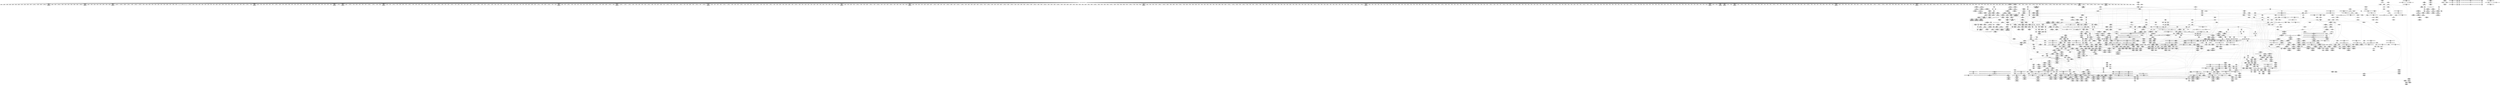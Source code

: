 digraph {
	CE0x560dd80 [shape=record,shape=Mrecord,label="{CE0x560dd80|aa_cred_profile:_tobool|security/apparmor/include/context.h,100}"]
	CE0x5628870 [shape=record,shape=Mrecord,label="{CE0x5628870|VOIDTB_TE:_CE_72,80_}"]
	CE0x5537c40 [shape=record,shape=Mrecord,label="{CE0x5537c40|_call_void_lockdep_rcu_suspicious(i8*_getelementptr_inbounds_(_24_x_i8_,_24_x_i8_*_.str8,_i32_0,_i32_0),_i32_251,_i8*_getelementptr_inbounds_(_45_x_i8_,_45_x_i8_*_.str14,_i32_0,_i32_0))_#7,_!dbg_!15492|security/apparmor/lsm.c,251|*SummSource*}"]
	CE0x5511be0 [shape=record,shape=Mrecord,label="{CE0x5511be0|i64*_getelementptr_inbounds_(_17_x_i64_,_17_x_i64_*___llvm_gcov_ctr60,_i64_0,_i64_1)|*Constant*|*SummSource*}"]
	CE0x5628d80 [shape=record,shape=Mrecord,label="{CE0x5628d80|VOIDTB_TE:_CE_161,162_}"]
	CE0x552aed0 [shape=record,shape=Mrecord,label="{CE0x552aed0|common_perm_create:_tmp36|security/apparmor/lsm.c,256|*SummSink*}"]
	CE0x5637530 [shape=record,shape=Mrecord,label="{CE0x5637530|aa_cred_profile:_do.end10}"]
	CE0x56416e0 [shape=record,shape=Mrecord,label="{CE0x56416e0|aa_cred_profile:_lnot.ext|security/apparmor/include/context.h,100|*SummSink*}"]
	CE0x55e77d0 [shape=record,shape=Mrecord,label="{CE0x55e77d0|i64*_getelementptr_inbounds_(_11_x_i64_,_11_x_i64_*___llvm_gcov_ctr58,_i64_0,_i64_1)|*Constant*|*SummSource*}"]
	CE0x5677480 [shape=record,shape=Mrecord,label="{CE0x5677480|72:_i32,_:_CRE_712,728_}"]
	CE0x5512810 [shape=record,shape=Mrecord,label="{CE0x5512810|common_perm_create:_dir|Function::common_perm_create&Arg::dir::}"]
	CE0x562b200 [shape=record,shape=Mrecord,label="{CE0x562b200|_call_void_mcount()_#2|*SummSink*}"]
	CE0x55b0460 [shape=record,shape=Mrecord,label="{CE0x55b0460|i8*_getelementptr_inbounds_(_36_x_i8_,_36_x_i8_*_.str12,_i32_0,_i32_0)|*Constant*}"]
	CE0x5621f60 [shape=record,shape=Mrecord,label="{CE0x5621f60|__aa_current_profile:_call4|security/apparmor/include/context.h,138|*SummSink*}"]
	CE0x566e700 [shape=record,shape=Mrecord,label="{CE0x566e700|72:_i32,_:_CRE_309,310_}"]
	CE0x55f5530 [shape=record,shape=Mrecord,label="{CE0x55f5530|common_perm_dir_dentry:_tmp3|*SummSink*}"]
	CE0x55eb250 [shape=record,shape=Mrecord,label="{CE0x55eb250|common_perm:_mode|security/apparmor/lsm.c,169|*SummSource*}"]
	CE0x5620a50 [shape=record,shape=Mrecord,label="{CE0x5620a50|GLOBAL:_get_current|*Constant*}"]
	CE0x560d640 [shape=record,shape=Mrecord,label="{CE0x560d640|aa_cred_profile:_if.end|*SummSource*}"]
	CE0x552f0d0 [shape=record,shape=Mrecord,label="{CE0x552f0d0|44:_i32,_48:_i16,_128:_i8*,_:_SCMRE_0,4_|*MultipleSource*|security/apparmor/lsm.c, 251|security/apparmor/lsm.c,251}"]
	CE0x5514d70 [shape=record,shape=Mrecord,label="{CE0x5514d70|apparmor_path_symlink:_dentry|Function::apparmor_path_symlink&Arg::dentry::}"]
	CE0x5611dc0 [shape=record,shape=Mrecord,label="{CE0x5611dc0|__aa_current_profile:_do.end|*SummSink*}"]
	CE0x55fa160 [shape=record,shape=Mrecord,label="{CE0x55fa160|i64_-2147483648|*Constant*}"]
	CE0x560efb0 [shape=record,shape=Mrecord,label="{CE0x560efb0|i64*_getelementptr_inbounds_(_11_x_i64_,_11_x_i64_*___llvm_gcov_ctr58,_i64_0,_i64_0)|*Constant*|*SummSource*}"]
	CE0x5679dc0 [shape=record,shape=Mrecord,label="{CE0x5679dc0|72:_i32,_:_CRE_886,887_}"]
	CE0x555ca60 [shape=record,shape=Mrecord,label="{CE0x555ca60|104:_%struct.inode*,_:_CRE_91,92_}"]
	CE0x560ac90 [shape=record,shape=Mrecord,label="{CE0x560ac90|__aa_current_profile:_tmp11|security/apparmor/include/context.h,138|*SummSink*}"]
	CE0x5e91f50 [shape=record,shape=Mrecord,label="{CE0x5e91f50|apparmor_path_symlink:_call|security/apparmor/lsm.c,298|*SummSource*}"]
	CE0x5642700 [shape=record,shape=Mrecord,label="{CE0x5642700|aa_cred_profile:_tmp21|security/apparmor/include/context.h,100|*SummSink*}"]
	CE0x553dd60 [shape=record,shape=Mrecord,label="{CE0x553dd60|common_perm_dir_dentry:_tmp1}"]
	CE0x5513770 [shape=record,shape=Mrecord,label="{CE0x5513770|common_perm_create:_dir|Function::common_perm_create&Arg::dir::|*SummSource*}"]
	CE0x5677590 [shape=record,shape=Mrecord,label="{CE0x5677590|72:_i32,_:_CRE_728,736_}"]
	CE0x5537100 [shape=record,shape=Mrecord,label="{CE0x5537100|common_perm_create:_land.lhs.true}"]
	CE0x55f57b0 [shape=record,shape=Mrecord,label="{CE0x55f57b0|_call_void_mcount()_#2}"]
	CE0x5561ee0 [shape=record,shape=Mrecord,label="{CE0x5561ee0|104:_%struct.inode*,_:_CRE_206,207_}"]
	CE0x561f2b0 [shape=record,shape=Mrecord,label="{CE0x561f2b0|aa_cred_profile:_do.body5|*SummSink*}"]
	CE0x5544930 [shape=record,shape=Mrecord,label="{CE0x5544930|common_perm_create:_tmp17|security/apparmor/lsm.c,251}"]
	CE0x55cf130 [shape=record,shape=Mrecord,label="{CE0x55cf130|72:_i32,_:_CRE_8,12_}"]
	CE0x566ada0 [shape=record,shape=Mrecord,label="{CE0x566ada0|72:_i32,_:_CRE_255,256_}"]
	CE0x567e2d0 [shape=record,shape=Mrecord,label="{CE0x567e2d0|72:_i32,_:_CRE_992,1000_}"]
	CE0x562f8c0 [shape=record,shape=Mrecord,label="{CE0x562f8c0|aa_cred_profile:_do.body5}"]
	CE0x55e7c70 [shape=record,shape=Mrecord,label="{CE0x55e7c70|common_perm:_tmp|*SummSink*}"]
	CE0x555c750 [shape=record,shape=Mrecord,label="{CE0x555c750|104:_%struct.inode*,_:_CRE_89,90_}"]
	CE0x5560e40 [shape=record,shape=Mrecord,label="{CE0x5560e40|104:_%struct.inode*,_:_CRE_192,193_}"]
	CE0x5536b70 [shape=record,shape=Mrecord,label="{CE0x5536b70|common_perm_create:_if.end|*SummSink*}"]
	CE0x55e4d30 [shape=record,shape=Mrecord,label="{CE0x55e4d30|_ret_i32_%error.0,_!dbg_!15483|security/apparmor/lsm.c,172}"]
	CE0x56281b0 [shape=record,shape=Mrecord,label="{CE0x56281b0|aa_cred_profile:_tmp10|security/apparmor/include/context.h,100|*SummSink*}"]
	CE0x56223a0 [shape=record,shape=Mrecord,label="{CE0x56223a0|GLOBAL:_aa_cred_profile|*Constant*|*SummSink*}"]
	CE0x551b2a0 [shape=record,shape=Mrecord,label="{CE0x551b2a0|i64*_getelementptr_inbounds_(_2_x_i64_,_2_x_i64_*___llvm_gcov_ctr56,_i64_0,_i64_1)|*Constant*|*SummSink*}"]
	CE0x567a420 [shape=record,shape=Mrecord,label="{CE0x567a420|72:_i32,_:_CRE_892,893_}"]
	CE0x551b310 [shape=record,shape=Mrecord,label="{CE0x551b310|common_perm_dir_dentry:_tmp1|*SummSource*}"]
	CE0x5625030 [shape=record,shape=Mrecord,label="{CE0x5625030|VOIDTB_TE:_CE_167,168_}"]
	CE0x554bb40 [shape=record,shape=Mrecord,label="{CE0x554bb40|COLLAPSED:_GCMRE___llvm_gcov_ctr60_internal_global_17_x_i64_zeroinitializer:_elem_0:default:}"]
	CE0x5616dd0 [shape=record,shape=Mrecord,label="{CE0x5616dd0|VOIDTB_TE:_CE_179,180_}"]
	CE0x5613f30 [shape=record,shape=Mrecord,label="{CE0x5613f30|__aa_current_profile:_if.then|*SummSink*}"]
	CE0x555f2f0 [shape=record,shape=Mrecord,label="{CE0x555f2f0|104:_%struct.inode*,_:_CRE_169,170_}"]
	CE0x552ff10 [shape=record,shape=Mrecord,label="{CE0x552ff10|i64_5|*Constant*}"]
	CE0x5638e20 [shape=record,shape=Mrecord,label="{CE0x5638e20|i64*_getelementptr_inbounds_(_16_x_i64_,_16_x_i64_*___llvm_gcov_ctr46,_i64_0,_i64_8)|*Constant*|*SummSource*}"]
	CE0x557fe10 [shape=record,shape=Mrecord,label="{CE0x557fe10|104:_%struct.inode*,_:_CRE_208,209_}"]
	CE0x5547c00 [shape=record,shape=Mrecord,label="{CE0x5547c00|GLOBAL:_common_perm_dir_dentry|*Constant*|*SummSource*}"]
	CE0x5623d00 [shape=record,shape=Mrecord,label="{CE0x5623d00|aa_cred_profile:_conv|security/apparmor/include/context.h,100}"]
	CE0x560d560 [shape=record,shape=Mrecord,label="{CE0x560d560|aa_cred_profile:_if.end}"]
	CE0x5519b20 [shape=record,shape=Mrecord,label="{CE0x5519b20|common_perm_create:_do.end}"]
	CE0x5536970 [shape=record,shape=Mrecord,label="{CE0x5536970|common_perm_create:_if.end}"]
	CE0x5666120 [shape=record,shape=Mrecord,label="{CE0x5666120|72:_i32,_:_CRE_156,157_}"]
	CE0x55833a0 [shape=record,shape=Mrecord,label="{CE0x55833a0|104:_%struct.inode*,_:_CRE_318,319_}"]
	CE0x555cfd0 [shape=record,shape=Mrecord,label="{CE0x555cfd0|104:_%struct.inode*,_:_CRE_96,104_|*MultipleSource*|*LoadInst*|security/apparmor/lsm.c,253|security/apparmor/lsm.c,253}"]
	CE0x5550090 [shape=record,shape=Mrecord,label="{CE0x5550090|common_perm_create:_lor.lhs.false|*SummSink*}"]
	CE0x5583010 [shape=record,shape=Mrecord,label="{CE0x5583010|104:_%struct.inode*,_:_CRE_315,316_}"]
	CE0x554d360 [shape=record,shape=Mrecord,label="{CE0x554d360|common_perm_create:_do.body|*SummSource*}"]
	CE0x5590400 [shape=record,shape=Mrecord,label="{CE0x5590400|common_perm_create:_retval.0|*SummSource*}"]
	CE0x5665df0 [shape=record,shape=Mrecord,label="{CE0x5665df0|72:_i32,_:_CRE_153,154_}"]
	CE0x55f7130 [shape=record,shape=Mrecord,label="{CE0x55f7130|common_perm_dir_dentry:_mnt1|security/apparmor/lsm.c,189|*SummSink*}"]
	CE0x5621850 [shape=record,shape=Mrecord,label="{CE0x5621850|__aa_current_profile:_tmp21|security/apparmor/include/context.h,138|*SummSource*}"]
	CE0x55f6680 [shape=record,shape=Mrecord,label="{CE0x55f6680|common_perm_dir_dentry:_mnt|security/apparmor/lsm.c,189|*SummSource*}"]
	CE0x554ae60 [shape=record,shape=Mrecord,label="{CE0x554ae60|%struct.vfsmount*_null|*Constant*}"]
	CE0x55896d0 [shape=record,shape=Mrecord,label="{CE0x55896d0|i64_12|*Constant*|*SummSource*}"]
	CE0x563c8b0 [shape=record,shape=Mrecord,label="{CE0x563c8b0|aa_cred_profile:_tmp15|security/apparmor/include/context.h,100|*SummSink*}"]
	CE0x5582b50 [shape=record,shape=Mrecord,label="{CE0x5582b50|104:_%struct.inode*,_:_CRE_311,312_}"]
	CE0x566c830 [shape=record,shape=Mrecord,label="{CE0x566c830|72:_i32,_:_CRE_280,281_}"]
	CE0x550ce20 [shape=record,shape=Mrecord,label="{CE0x550ce20|apparmor_path_symlink:_bb|*SummSource*}"]
	CE0x55618f0 [shape=record,shape=Mrecord,label="{CE0x55618f0|104:_%struct.inode*,_:_CRE_201,202_}"]
	CE0x55f3380 [shape=record,shape=Mrecord,label="{CE0x55f3380|mediated_filesystem:_tobool|security/apparmor/include/apparmor.h,117|*SummSink*}"]
	CE0x5516350 [shape=record,shape=Mrecord,label="{CE0x5516350|common_perm_create:_tmp8|security/apparmor/lsm.c,251|*SummSink*}"]
	CE0x5530770 [shape=record,shape=Mrecord,label="{CE0x5530770|i64_5|*Constant*|*SummSink*}"]
	CE0x5544d80 [shape=record,shape=Mrecord,label="{CE0x5544d80|common_perm_create:_tmp18|security/apparmor/lsm.c,251}"]
	CE0x5643e60 [shape=record,shape=Mrecord,label="{CE0x5643e60|aa_cred_profile:_tmp20|security/apparmor/include/context.h,100|*SummSource*}"]
	CE0x5628f60 [shape=record,shape=Mrecord,label="{CE0x5628f60|VOIDTB_TE:_CE_163,164_}"]
	CE0x55e8530 [shape=record,shape=Mrecord,label="{CE0x55e8530|__aa_current_profile:_entry|*SummSink*}"]
	CE0x5581af0 [shape=record,shape=Mrecord,label="{CE0x5581af0|104:_%struct.inode*,_:_CRE_272,280_|*MultipleSource*|*LoadInst*|security/apparmor/lsm.c,253|security/apparmor/lsm.c,253}"]
	CE0x55888b0 [shape=record,shape=Mrecord,label="{CE0x55888b0|common_perm:_tmp9|security/apparmor/lsm.c,172|*SummSource*}"]
	CE0x557fba0 [shape=record,shape=Mrecord,label="{CE0x557fba0|i64*_getelementptr_inbounds_(_2_x_i64_,_2_x_i64_*___llvm_gcov_ctr112,_i64_0,_i64_1)|*Constant*}"]
	CE0x562b910 [shape=record,shape=Mrecord,label="{CE0x562b910|VOIDTB_TE:_CE_211,212_}"]
	CE0x5675360 [shape=record,shape=Mrecord,label="{CE0x5675360|72:_i32,_:_CRE_605,606_}"]
	CE0x55313d0 [shape=record,shape=Mrecord,label="{CE0x55313d0|mediated_filesystem:_inode|Function::mediated_filesystem&Arg::inode::|*SummSource*}"]
	CE0x562f400 [shape=record,shape=Mrecord,label="{CE0x562f400|i64_6|*Constant*|*SummSource*}"]
	CE0x566e2c0 [shape=record,shape=Mrecord,label="{CE0x566e2c0|72:_i32,_:_CRE_305,306_}"]
	CE0x5677260 [shape=record,shape=Mrecord,label="{CE0x5677260|72:_i32,_:_CRE_696,704_}"]
	CE0x5614420 [shape=record,shape=Mrecord,label="{CE0x5614420|i64_5|*Constant*}"]
	CE0x5676c00 [shape=record,shape=Mrecord,label="{CE0x5676c00|72:_i32,_:_CRE_656,664_}"]
	CE0x55d0410 [shape=record,shape=Mrecord,label="{CE0x55d0410|72:_i32,_:_CRE_137,138_}"]
	CE0x5616f90 [shape=record,shape=Mrecord,label="{CE0x5616f90|__aa_current_profile:_tmp9|security/apparmor/include/context.h,138|*SummSource*}"]
	CE0x5526ec0 [shape=record,shape=Mrecord,label="{CE0x5526ec0|common_perm_create:_tmp10|security/apparmor/lsm.c,251}"]
	CE0x55b10f0 [shape=record,shape=Mrecord,label="{CE0x55b10f0|i64*_getelementptr_inbounds_(_16_x_i64_,_16_x_i64_*___llvm_gcov_ctr46,_i64_0,_i64_9)|*Constant*|*SummSink*}"]
	CE0x567c0d0 [shape=record,shape=Mrecord,label="{CE0x567c0d0|72:_i32,_:_CRE_919,920_}"]
	CE0x560f1f0 [shape=record,shape=Mrecord,label="{CE0x560f1f0|COLLAPSED:_GCMRE___llvm_gcov_ctr58_internal_global_11_x_i64_zeroinitializer:_elem_0:default:}"]
	CE0x567bc90 [shape=record,shape=Mrecord,label="{CE0x567bc90|72:_i32,_:_CRE_915,916_}"]
	CE0x561f760 [shape=record,shape=Mrecord,label="{CE0x561f760|__aa_current_profile:_tmp19|security/apparmor/include/context.h,138}"]
	CE0x55b4650 [shape=record,shape=Mrecord,label="{CE0x55b4650|80:_i64,_:_CRE_80,88_|*MultipleSource*|security/apparmor/include/apparmor.h,117|*LoadInst*|security/apparmor/include/apparmor.h,117}"]
	CE0x562dd40 [shape=record,shape=Mrecord,label="{CE0x562dd40|i32_22|*Constant*|*SummSink*}"]
	CE0x5678690 [shape=record,shape=Mrecord,label="{CE0x5678690|72:_i32,_:_CRE_864,865_}"]
	CE0x567a310 [shape=record,shape=Mrecord,label="{CE0x567a310|72:_i32,_:_CRE_891,892_}"]
	CE0x55912c0 [shape=record,shape=Mrecord,label="{CE0x55912c0|common_perm_create:_tmp38|security/apparmor/lsm.c,257|*SummSink*}"]
	CE0x553d280 [shape=record,shape=Mrecord,label="{CE0x553d280|get_current:_tmp4|./arch/x86/include/asm/current.h,14|*SummSource*}"]
	CE0x5627f00 [shape=record,shape=Mrecord,label="{CE0x5627f00|VOIDTB_TE:_CE_90,91_}"]
	CE0x567aa80 [shape=record,shape=Mrecord,label="{CE0x567aa80|72:_i32,_:_CRE_898,899_}"]
	CE0x55081b0 [shape=record,shape=Mrecord,label="{CE0x55081b0|common_perm_create:_tmp2|*SummSink*}"]
	CE0x563d980 [shape=record,shape=Mrecord,label="{CE0x563d980|aa_cred_profile:_do.body6}"]
	CE0x55f0240 [shape=record,shape=Mrecord,label="{CE0x55f0240|GLOBAL:___aa_current_profile.__warned|Global_var:__aa_current_profile.__warned}"]
	CE0x5583730 [shape=record,shape=Mrecord,label="{CE0x5583730|common_perm_create:_tmp28|security/apparmor/lsm.c,253}"]
	CE0x55134e0 [shape=record,shape=Mrecord,label="{CE0x55134e0|_call_void_mcount()_#2|*SummSink*}"]
	CE0x558fc10 [shape=record,shape=Mrecord,label="{CE0x558fc10|common_perm_dir_dentry:_cond|Function::common_perm_dir_dentry&Arg::cond::|*SummSink*}"]
	CE0x5627e50 [shape=record,shape=Mrecord,label="{CE0x5627e50|VOIDTB_TE:_CE_89,90_}"]
	CE0x56354b0 [shape=record,shape=Mrecord,label="{CE0x56354b0|VOIDTB_TE:_CE_40,48_}"]
	CE0x5673e20 [shape=record,shape=Mrecord,label="{CE0x5673e20|72:_i32,_:_CRE_585,586_}"]
	CE0x5635da0 [shape=record,shape=Mrecord,label="{CE0x5635da0|VOIDTB_TE:_CE_215,216_}"]
	CE0x562a820 [shape=record,shape=Mrecord,label="{CE0x562a820|i1_true|*Constant*}"]
	CE0x5679210 [shape=record,shape=Mrecord,label="{CE0x5679210|72:_i32,_:_CRE_875,876_}"]
	CE0x55ea0c0 [shape=record,shape=Mrecord,label="{CE0x55ea0c0|common_perm:_if.end|*SummSource*}"]
	CE0x567b520 [shape=record,shape=Mrecord,label="{CE0x567b520|72:_i32,_:_CRE_908,909_}"]
	CE0x563fc60 [shape=record,shape=Mrecord,label="{CE0x563fc60|i64*_getelementptr_inbounds_(_16_x_i64_,_16_x_i64_*___llvm_gcov_ctr46,_i64_0,_i64_1)|*Constant*}"]
	CE0x552a9c0 [shape=record,shape=Mrecord,label="{CE0x552a9c0|common_perm_create:_tmp35|security/apparmor/lsm.c,256|*SummSource*}"]
	CE0x5523df0 [shape=record,shape=Mrecord,label="{CE0x5523df0|common_perm_create:_if.end9|*SummSink*}"]
	CE0x563ed80 [shape=record,shape=Mrecord,label="{CE0x563ed80|aa_cred_profile:_lnot3|security/apparmor/include/context.h,100}"]
	CE0x557b510 [shape=record,shape=Mrecord,label="{CE0x557b510|%struct.task_struct*_(%struct.task_struct**)*_asm_movq_%gs:$_1:P_,$0_,_r,im,_dirflag_,_fpsr_,_flags_}"]
	CE0x55b20d0 [shape=record,shape=Mrecord,label="{CE0x55b20d0|aa_cred_profile:_tmp23|security/apparmor/include/context.h,100|*SummSource*}"]
	CE0x566b2f0 [shape=record,shape=Mrecord,label="{CE0x566b2f0|72:_i32,_:_CRE_260,261_}"]
	CE0x56702a0 [shape=record,shape=Mrecord,label="{CE0x56702a0|72:_i32,_:_CRE_476,477_}"]
	CE0x55e4880 [shape=record,shape=Mrecord,label="{CE0x55e4880|common_perm:_cond|Function::common_perm&Arg::cond::}"]
	CE0x55b2290 [shape=record,shape=Mrecord,label="{CE0x55b2290|aa_cred_profile:_tmp23|security/apparmor/include/context.h,100|*SummSink*}"]
	CE0x5580070 [shape=record,shape=Mrecord,label="{CE0x5580070|104:_%struct.inode*,_:_CRE_210,211_}"]
	CE0x567ab90 [shape=record,shape=Mrecord,label="{CE0x567ab90|72:_i32,_:_CRE_899,900_}"]
	CE0x552afb0 [shape=record,shape=Mrecord,label="{CE0x552afb0|i64*_getelementptr_inbounds_(_17_x_i64_,_17_x_i64_*___llvm_gcov_ctr60,_i64_0,_i64_8)|*Constant*|*SummSink*}"]
	CE0x55099b0 [shape=record,shape=Mrecord,label="{CE0x55099b0|apparmor_path_symlink:_bb}"]
	CE0x55c6190 [shape=record,shape=Mrecord,label="{CE0x55c6190|mediated_filesystem:_s_flags|security/apparmor/include/apparmor.h,117|*SummSource*}"]
	CE0x566b840 [shape=record,shape=Mrecord,label="{CE0x566b840|72:_i32,_:_CRE_265,266_}"]
	CE0x55f88d0 [shape=record,shape=Mrecord,label="{CE0x55f88d0|common_perm_dir_dentry:_tmp2|*SummSink*}"]
	CE0x55902c0 [shape=record,shape=Mrecord,label="{CE0x55902c0|common_perm_create:_retval.0}"]
	CE0x5582260 [shape=record,shape=Mrecord,label="{CE0x5582260|104:_%struct.inode*,_:_CRE_304,305_}"]
	CE0x5581cf0 [shape=record,shape=Mrecord,label="{CE0x5581cf0|104:_%struct.inode*,_:_CRE_280,288_|*MultipleSource*|*LoadInst*|security/apparmor/lsm.c,253|security/apparmor/lsm.c,253}"]
	CE0x5514bb0 [shape=record,shape=Mrecord,label="{CE0x5514bb0|common_perm_dir_dentry:_path|security/apparmor/lsm.c, 189|*SummSource*}"]
	CE0x567a530 [shape=record,shape=Mrecord,label="{CE0x567a530|72:_i32,_:_CRE_893,894_}"]
	CE0x567cd90 [shape=record,shape=Mrecord,label="{CE0x567cd90|72:_i32,_:_CRE_931,932_}"]
	CE0x5547180 [shape=record,shape=Mrecord,label="{CE0x5547180|common_perm_create:_tmp36|security/apparmor/lsm.c,256|*SummSource*}"]
	CE0x555d640 [shape=record,shape=Mrecord,label="{CE0x555d640|104:_%struct.inode*,_:_CRE_145,146_}"]
	CE0x5674d00 [shape=record,shape=Mrecord,label="{CE0x5674d00|72:_i32,_:_CRE_599,600_}"]
	CE0x5679650 [shape=record,shape=Mrecord,label="{CE0x5679650|72:_i32,_:_CRE_879,880_}"]
	CE0x567c840 [shape=record,shape=Mrecord,label="{CE0x567c840|72:_i32,_:_CRE_926,927_}"]
	CE0x5671810 [shape=record,shape=Mrecord,label="{CE0x5671810|72:_i32,_:_CRE_536,540_}"]
	CE0x561b150 [shape=record,shape=Mrecord,label="{CE0x561b150|i64*_getelementptr_inbounds_(_11_x_i64_,_11_x_i64_*___llvm_gcov_ctr58,_i64_0,_i64_10)|*Constant*|*SummSink*}"]
	CE0x55893a0 [shape=record,shape=Mrecord,label="{CE0x55893a0|i64_13|*Constant*|*SummSource*}"]
	CE0x566d930 [shape=record,shape=Mrecord,label="{CE0x566d930|72:_i32,_:_CRE_296,297_}"]
	CE0x552d3f0 [shape=record,shape=Mrecord,label="{CE0x552d3f0|common_perm:_tmp3|security/apparmor/lsm.c,169|*SummSink*}"]
	CE0x562ee90 [shape=record,shape=Mrecord,label="{CE0x562ee90|aa_cred_profile:_tobool4|security/apparmor/include/context.h,100|*SummSource*}"]
	CE0x55588e0 [shape=record,shape=Mrecord,label="{CE0x55588e0|common_perm_create:_tmp27|*LoadInst*|security/apparmor/lsm.c,253}"]
	CE0x56729f0 [shape=record,shape=Mrecord,label="{CE0x56729f0|72:_i32,_:_CRE_566,567_}"]
	CE0x55857f0 [shape=record,shape=Mrecord,label="{CE0x55857f0|common_perm_create:_tmp31|security/apparmor/lsm.c,253|*SummSink*}"]
	CE0x555e840 [shape=record,shape=Mrecord,label="{CE0x555e840|104:_%struct.inode*,_:_CRE_160,161_}"]
	CE0x555c3e0 [shape=record,shape=Mrecord,label="{CE0x555c3e0|104:_%struct.inode*,_:_CRE_80,88_|*MultipleSource*|*LoadInst*|security/apparmor/lsm.c,253|security/apparmor/lsm.c,253}"]
	CE0x561e2d0 [shape=record,shape=Mrecord,label="{CE0x561e2d0|VOIDTB_TE:_CE_160,161_}"]
	CE0x5668980 [shape=record,shape=Mrecord,label="{CE0x5668980|72:_i32,_:_CRE_194,195_}"]
	CE0x5669420 [shape=record,shape=Mrecord,label="{CE0x5669420|72:_i32,_:_CRE_204,205_}"]
	CE0x55420a0 [shape=record,shape=Mrecord,label="{CE0x55420a0|GLOBAL:___llvm_gcov_ctr57|Global_var:__llvm_gcov_ctr57|*SummSource*}"]
	CE0x56778c0 [shape=record,shape=Mrecord,label="{CE0x56778c0|72:_i32,_:_CRE_752,756_}"]
	CE0x5676020 [shape=record,shape=Mrecord,label="{CE0x5676020|72:_i32,_:_CRE_617,618_}"]
	CE0x562e5d0 [shape=record,shape=Mrecord,label="{CE0x562e5d0|0:_%struct.aa_profile*,_:_CMRE_0,8_|*MultipleSource*|security/apparmor/include/context.h,99|*LoadInst*|security/apparmor/include/context.h,99|security/apparmor/include/context.h,100}"]
	CE0x5615a20 [shape=record,shape=Mrecord,label="{CE0x5615a20|i64*_getelementptr_inbounds_(_11_x_i64_,_11_x_i64_*___llvm_gcov_ctr58,_i64_0,_i64_8)|*Constant*|*SummSink*}"]
	CE0x562afb0 [shape=record,shape=Mrecord,label="{CE0x562afb0|VOIDTB_TE:_CE_172,173_}"]
	CE0x55f1000 [shape=record,shape=Mrecord,label="{CE0x55f1000|common_perm:_tmp7|security/apparmor/lsm.c,170|*SummSource*}"]
	CE0x554b760 [shape=record,shape=Mrecord,label="{CE0x554b760|_call_void_mcount()_#2|*SummSink*}"]
	CE0x566fc70 [shape=record,shape=Mrecord,label="{CE0x566fc70|72:_i32,_:_CRE_456,464_}"]
	CE0x567c620 [shape=record,shape=Mrecord,label="{CE0x567c620|72:_i32,_:_CRE_924,925_}"]
	CE0x555b3a0 [shape=record,shape=Mrecord,label="{CE0x555b3a0|104:_%struct.inode*,_:_CRE_8,12_|*MultipleSource*|*LoadInst*|security/apparmor/lsm.c,253|security/apparmor/lsm.c,253}"]
	CE0x55e30c0 [shape=record,shape=Mrecord,label="{CE0x55e30c0|common_perm:_if.then|*SummSink*}"]
	CE0x553cbc0 [shape=record,shape=Mrecord,label="{CE0x553cbc0|aa_cred_profile:_tmp9|security/apparmor/include/context.h,100|*SummSource*}"]
	CE0x555d950 [shape=record,shape=Mrecord,label="{CE0x555d950|104:_%struct.inode*,_:_CRE_147,148_}"]
	CE0x55f4760 [shape=record,shape=Mrecord,label="{CE0x55f4760|%struct.aa_profile*_null|*Constant*|*SummSink*}"]
	CE0x555e120 [shape=record,shape=Mrecord,label="{CE0x555e120|104:_%struct.inode*,_:_CRE_154,155_}"]
	CE0x5549810 [shape=record,shape=Mrecord,label="{CE0x5549810|common_perm_create:_tmp21|security/apparmor/lsm.c,251|*SummSink*}"]
	CE0x5617f90 [shape=record,shape=Mrecord,label="{CE0x5617f90|__aa_current_profile:_tmp14|security/apparmor/include/context.h,138|*SummSink*}"]
	CE0x55865e0 [shape=record,shape=Mrecord,label="{CE0x55865e0|mediated_filesystem:_tmp4|*LoadInst*|security/apparmor/include/apparmor.h,117|*SummSource*}"]
	CE0x56392a0 [shape=record,shape=Mrecord,label="{CE0x56392a0|aa_cred_profile:_tmp2}"]
	CE0x55fa300 [shape=record,shape=Mrecord,label="{CE0x55fa300|i64_-2147483648|*Constant*|*SummSink*}"]
	CE0x5610800 [shape=record,shape=Mrecord,label="{CE0x5610800|__aa_current_profile:_land.lhs.true2|*SummSink*}"]
	CE0x552e560 [shape=record,shape=Mrecord,label="{CE0x552e560|_call_void_mcount()_#2|*SummSink*}"]
	CE0x5638930 [shape=record,shape=Mrecord,label="{CE0x5638930|aa_cred_profile:_tmp19|security/apparmor/include/context.h,100|*SummSink*}"]
	CE0x55930a0 [shape=record,shape=Mrecord,label="{CE0x55930a0|i64*_getelementptr_inbounds_(_2_x_i64_,_2_x_i64_*___llvm_gcov_ctr56,_i64_0,_i64_0)|*Constant*|*SummSink*}"]
	CE0x55d5ba0 [shape=record,shape=Mrecord,label="{CE0x55d5ba0|VOIDTB_TE:_CE_296,304_}"]
	CE0x563ac00 [shape=record,shape=Mrecord,label="{CE0x563ac00|i64*_getelementptr_inbounds_(_16_x_i64_,_16_x_i64_*___llvm_gcov_ctr46,_i64_0,_i64_7)|*Constant*|*SummSource*}"]
	CE0x555f420 [shape=record,shape=Mrecord,label="{CE0x555f420|104:_%struct.inode*,_:_CRE_170,171_}"]
	CE0x562cc90 [shape=record,shape=Mrecord,label="{CE0x562cc90|aa_cred_profile:_tmp12|security/apparmor/include/context.h,100}"]
	CE0x567a200 [shape=record,shape=Mrecord,label="{CE0x567a200|72:_i32,_:_CRE_890,891_}"]
	CE0x552bc90 [shape=record,shape=Mrecord,label="{CE0x552bc90|_call_void_lockdep_rcu_suspicious(i8*_getelementptr_inbounds_(_24_x_i8_,_24_x_i8_*_.str8,_i32_0,_i32_0),_i32_251,_i8*_getelementptr_inbounds_(_45_x_i8_,_45_x_i8_*_.str14,_i32_0,_i32_0))_#7,_!dbg_!15492|security/apparmor/lsm.c,251}"]
	CE0x557ff40 [shape=record,shape=Mrecord,label="{CE0x557ff40|104:_%struct.inode*,_:_CRE_209,210_}"]
	CE0x554c640 [shape=record,shape=Mrecord,label="{CE0x554c640|GLOBAL:___llvm_gcov_ctr46|Global_var:__llvm_gcov_ctr46|*SummSink*}"]
	CE0x5626cf0 [shape=record,shape=Mrecord,label="{CE0x5626cf0|aa_cred_profile:_security|security/apparmor/include/context.h,99|*SummSource*}"]
	CE0x55f8ae0 [shape=record,shape=Mrecord,label="{CE0x55f8ae0|get_current:_tmp2}"]
	CE0x555dc60 [shape=record,shape=Mrecord,label="{CE0x555dc60|104:_%struct.inode*,_:_CRE_150,151_}"]
	CE0x5508a30 [shape=record,shape=Mrecord,label="{CE0x5508a30|apparmor_path_symlink:_tmp1|*SummSource*}"]
	CE0x5678cc0 [shape=record,shape=Mrecord,label="{CE0x5678cc0|72:_i32,_:_CRE_870,871_}"]
	CE0x5611bc0 [shape=record,shape=Mrecord,label="{CE0x5611bc0|__aa_current_profile:_do.end}"]
	CE0x5679cb0 [shape=record,shape=Mrecord,label="{CE0x5679cb0|72:_i32,_:_CRE_885,886_}"]
	CE0x561baa0 [shape=record,shape=Mrecord,label="{CE0x561baa0|__aa_current_profile:_tmp16|security/apparmor/include/context.h,138|*SummSource*}"]
	CE0x5668ed0 [shape=record,shape=Mrecord,label="{CE0x5668ed0|72:_i32,_:_CRE_199,200_}"]
	CE0x5676790 [shape=record,shape=Mrecord,label="{CE0x5676790|72:_i32,_:_CRE_624,628_}"]
	CE0x5546020 [shape=record,shape=Mrecord,label="{CE0x5546020|i32_78|*Constant*|*SummSink*}"]
	CE0x55f3550 [shape=record,shape=Mrecord,label="{CE0x55f3550|i1_true|*Constant*}"]
	CE0x566c1d0 [shape=record,shape=Mrecord,label="{CE0x566c1d0|72:_i32,_:_CRE_274,275_}"]
	CE0x560c720 [shape=record,shape=Mrecord,label="{CE0x560c720|__aa_current_profile:_tmp10|security/apparmor/include/context.h,138|*SummSink*}"]
	CE0x5528b10 [shape=record,shape=Mrecord,label="{CE0x5528b10|common_perm_create:_if.then8|*SummSource*}"]
	CE0x561c9b0 [shape=record,shape=Mrecord,label="{CE0x561c9b0|__aa_current_profile:_tmp18|security/apparmor/include/context.h,138}"]
	CE0x5679a90 [shape=record,shape=Mrecord,label="{CE0x5679a90|72:_i32,_:_CRE_883,884_}"]
	CE0x5679100 [shape=record,shape=Mrecord,label="{CE0x5679100|72:_i32,_:_CRE_874,875_}"]
	CE0x56705d0 [shape=record,shape=Mrecord,label="{CE0x56705d0|72:_i32,_:_CRE_479,480_}"]
	CE0x56112d0 [shape=record,shape=Mrecord,label="{CE0x56112d0|i64*_getelementptr_inbounds_(_2_x_i64_,_2_x_i64_*___llvm_gcov_ctr112,_i64_0,_i64_1)|*Constant*}"]
	CE0x5625650 [shape=record,shape=Mrecord,label="{CE0x5625650|VOIDTB_TE:_CE_151,152_}"]
	CE0x55123d0 [shape=record,shape=Mrecord,label="{CE0x55123d0|apparmor_path_symlink:_tmp}"]
	CE0x5511b70 [shape=record,shape=Mrecord,label="{CE0x5511b70|common_perm_create:_tmp2}"]
	CE0x552f5e0 [shape=record,shape=Mrecord,label="{CE0x552f5e0|common_perm_create:_tmp4|security/apparmor/lsm.c,251|*SummSource*}"]
	CE0x5578520 [shape=record,shape=Mrecord,label="{CE0x5578520|get_current:_tmp4|./arch/x86/include/asm/current.h,14}"]
	CE0x5591940 [shape=record,shape=Mrecord,label="{CE0x5591940|i64*_getelementptr_inbounds_(_2_x_i64_,_2_x_i64_*___llvm_gcov_ctr112,_i64_0,_i64_0)|*Constant*}"]
	CE0x55e3810 [shape=record,shape=Mrecord,label="{CE0x55e3810|common_perm:_entry|*SummSource*}"]
	CE0x5536200 [shape=record,shape=Mrecord,label="{CE0x5536200|common_perm_create:_bb|*SummSink*}"]
	CE0x5579610 [shape=record,shape=Mrecord,label="{CE0x5579610|mediated_filesystem:_tmp}"]
	CE0x55480f0 [shape=record,shape=Mrecord,label="{CE0x55480f0|common_perm_create:_tmp19|security/apparmor/lsm.c,251}"]
	CE0x551d8f0 [shape=record,shape=Mrecord,label="{CE0x551d8f0|i64_3|*Constant*|*SummSource*}"]
	CE0x5667220 [shape=record,shape=Mrecord,label="{CE0x5667220|72:_i32,_:_CRE_172,173_}"]
	CE0x55b3410 [shape=record,shape=Mrecord,label="{CE0x55b3410|aa_cred_profile:_tmp25|security/apparmor/include/context.h,100|*SummSource*}"]
	CE0x5610e90 [shape=record,shape=Mrecord,label="{CE0x5610e90|aa_cred_profile:_do.body|*SummSink*}"]
	CE0x566efb0 [shape=record,shape=Mrecord,label="{CE0x566efb0|72:_i32,_:_CRE_352,360_}"]
	CE0x5511910 [shape=record,shape=Mrecord,label="{CE0x5511910|i64*_getelementptr_inbounds_(_17_x_i64_,_17_x_i64_*___llvm_gcov_ctr60,_i64_0,_i64_1)|*Constant*}"]
	CE0x552dfd0 [shape=record,shape=Mrecord,label="{CE0x552dfd0|get_current:_entry|*SummSink*}"]
	CE0x567c950 [shape=record,shape=Mrecord,label="{CE0x567c950|72:_i32,_:_CRE_927,928_}"]
	CE0x5634790 [shape=record,shape=Mrecord,label="{CE0x5634790|72:_%struct.hlist_bl_node**,_80:_%struct.dentry*,_104:_%struct.inode*,_:_CRE:_elem_0:default:}"]
	CE0x5514fc0 [shape=record,shape=Mrecord,label="{CE0x5514fc0|apparmor_path_symlink:_dir|Function::apparmor_path_symlink&Arg::dir::|*SummSink*}"]
	CE0x55863a0 [shape=record,shape=Mrecord,label="{CE0x55863a0|mediated_filesystem:_tmp4|*LoadInst*|security/apparmor/include/apparmor.h,117}"]
	CE0x55f5dd0 [shape=record,shape=Mrecord,label="{CE0x55f5dd0|common_perm_dir_dentry:_mnt|security/apparmor/lsm.c,189}"]
	CE0x55f2b00 [shape=record,shape=Mrecord,label="{CE0x55f2b00|mediated_filesystem:_and|security/apparmor/include/apparmor.h,117}"]
	CE0x55ee2b0 [shape=record,shape=Mrecord,label="{CE0x55ee2b0|aa_path_perm:_op|Function::aa_path_perm&Arg::op::|*SummSink*}"]
	CE0x557a3e0 [shape=record,shape=Mrecord,label="{CE0x557a3e0|common_perm:_tmp1|*SummSource*}"]
	CE0x5633a50 [shape=record,shape=Mrecord,label="{CE0x5633a50|aa_cred_profile:_tmp28|security/apparmor/include/context.h,100}"]
	CE0x5561690 [shape=record,shape=Mrecord,label="{CE0x5561690|104:_%struct.inode*,_:_CRE_199,200_}"]
	CE0x5625140 [shape=record,shape=Mrecord,label="{CE0x5625140|VOIDTB_TE:_CE_168,169_}"]
	CE0x554d770 [shape=record,shape=Mrecord,label="{CE0x554d770|GLOBAL:___aa_current_profile.__warned|Global_var:__aa_current_profile.__warned|*SummSink*}"]
	CE0x55f26f0 [shape=record,shape=Mrecord,label="{CE0x55f26f0|aa_path_perm:_entry|*SummSink*}"]
	CE0x5525de0 [shape=record,shape=Mrecord,label="{CE0x5525de0|i16_-24576|*Constant*|*SummSink*}"]
	CE0x5640770 [shape=record,shape=Mrecord,label="{CE0x5640770|aa_cred_profile:_lnot.ext|security/apparmor/include/context.h,100}"]
	CE0x55360c0 [shape=record,shape=Mrecord,label="{CE0x55360c0|common_perm_create:_bb|*SummSource*}"]
	CE0x552be60 [shape=record,shape=Mrecord,label="{CE0x552be60|common_perm_create:_tmp16|security/apparmor/lsm.c,251|*SummSource*}"]
	CE0x567ca60 [shape=record,shape=Mrecord,label="{CE0x567ca60|72:_i32,_:_CRE_928,929_}"]
	CE0x55efb70 [shape=record,shape=Mrecord,label="{CE0x55efb70|aa_path_perm:_cond|Function::aa_path_perm&Arg::cond::|*SummSink*}"]
	CE0x55f53d0 [shape=record,shape=Mrecord,label="{CE0x55f53d0|common_perm_dir_dentry:_tmp3|*SummSource*}"]
	CE0x55f76b0 [shape=record,shape=Mrecord,label="{CE0x55f76b0|common_perm_dir_dentry:_tmp4|*LoadInst*|security/apparmor/lsm.c,189|*SummSink*}"]
	CE0x566bfb0 [shape=record,shape=Mrecord,label="{CE0x566bfb0|72:_i32,_:_CRE_272,273_}"]
	CE0x566dd70 [shape=record,shape=Mrecord,label="{CE0x566dd70|72:_i32,_:_CRE_300,301_}"]
	CE0x5669ef0 [shape=record,shape=Mrecord,label="{CE0x5669ef0|72:_i32,_:_CRE_241,242_}"]
	CE0x551b8d0 [shape=record,shape=Mrecord,label="{CE0x551b8d0|common_perm_create:_tmp6|security/apparmor/lsm.c,251|*SummSink*}"]
	CE0x567adb0 [shape=record,shape=Mrecord,label="{CE0x567adb0|72:_i32,_:_CRE_901,902_}"]
	CE0x55cee30 [shape=record,shape=Mrecord,label="{CE0x55cee30|72:_i32,_:_CRE_2,4_}"]
	CE0x551abe0 [shape=record,shape=Mrecord,label="{CE0x551abe0|common_perm_create:_tmp5|security/apparmor/lsm.c,251|*SummSource*}"]
	CE0x5678dd0 [shape=record,shape=Mrecord,label="{CE0x5678dd0|72:_i32,_:_CRE_871,872_}"]
	CE0x55ce390 [shape=record,shape=Mrecord,label="{CE0x55ce390|VOIDTB_TE:_CE_311,312_}"]
	CE0x5586160 [shape=record,shape=Mrecord,label="{CE0x5586160|i32_10|*Constant*}"]
	CE0x558d660 [shape=record,shape=Mrecord,label="{CE0x558d660|__aa_current_profile:_tobool1|security/apparmor/include/context.h,138}"]
	CE0x5611b10 [shape=record,shape=Mrecord,label="{CE0x5611b10|VOIDTB_TE:_CE_187,188_}"]
	CE0x5642db0 [shape=record,shape=Mrecord,label="{CE0x5642db0|_call_void_asm_sideeffect_1:_09ud2_0A.pushsection___bug_table,_22a_22_0A2:_09.long_1b_-_2b,_$_0:c_-_2b_0A_09.word_$_1:c_,_0_0A_09.org_2b+$_2:c_0A.popsection_,_i,i,i,_dirflag_,_fpsr_,_flags_(i8*_getelementptr_inbounds_(_36_x_i8_,_36_x_i8_*_.str12,_i32_0,_i32_0),_i32_100,_i64_12)_#2,_!dbg_!15490,_!srcloc_!15493|security/apparmor/include/context.h,100|*SummSink*}"]
	CE0x557fc40 [shape=record,shape=Mrecord,label="{CE0x557fc40|i64*_getelementptr_inbounds_(_2_x_i64_,_2_x_i64_*___llvm_gcov_ctr112,_i64_0,_i64_1)|*Constant*|*SummSource*}"]
	CE0x55e3590 [shape=record,shape=Mrecord,label="{CE0x55e3590|GLOBAL:_common_perm|*Constant*|*SummSink*}"]
	CE0x563b8f0 [shape=record,shape=Mrecord,label="{CE0x563b8f0|i64*_getelementptr_inbounds_(_16_x_i64_,_16_x_i64_*___llvm_gcov_ctr46,_i64_0,_i64_8)|*Constant*|*SummSink*}"]
	CE0x558ddb0 [shape=record,shape=Mrecord,label="{CE0x558ddb0|__aa_current_profile:_land.lhs.true2}"]
	CE0x562a240 [shape=record,shape=Mrecord,label="{CE0x562a240|VOIDTB_TE:_CE_201,202_}"]
	CE0x5671f50 [shape=record,shape=Mrecord,label="{CE0x5671f50|72:_i32,_:_CRE_556,557_}"]
	CE0x5523e60 [shape=record,shape=Mrecord,label="{CE0x5523e60|common_perm_create:_if.end9}"]
	CE0x558d000 [shape=record,shape=Mrecord,label="{CE0x558d000|GLOBAL:___llvm_gcov_ctr58|Global_var:__llvm_gcov_ctr58}"]
	CE0x554a0b0 [shape=record,shape=Mrecord,label="{CE0x554a0b0|common_perm_create:_mode4|security/apparmor/lsm.c,251|*SummSink*}"]
	CE0x553f550 [shape=record,shape=Mrecord,label="{CE0x553f550|i32_8|*Constant*|*SummSource*}"]
	CE0x5672390 [shape=record,shape=Mrecord,label="{CE0x5672390|72:_i32,_:_CRE_560,561_}"]
	CE0x560a600 [shape=record,shape=Mrecord,label="{CE0x560a600|__aa_current_profile:_tmp2|*SummSink*}"]
	CE0x566ba60 [shape=record,shape=Mrecord,label="{CE0x566ba60|72:_i32,_:_CRE_267,268_}"]
	CE0x5634360 [shape=record,shape=Mrecord,label="{CE0x5634360|i64*_getelementptr_inbounds_(_16_x_i64_,_16_x_i64_*___llvm_gcov_ctr46,_i64_0,_i64_15)|*Constant*|*SummSource*}"]
	CE0x5511980 [shape=record,shape=Mrecord,label="{CE0x5511980|common_perm_create:_cond|security/apparmor/lsm.c, 251}"]
	CE0x5667bb0 [shape=record,shape=Mrecord,label="{CE0x5667bb0|72:_i32,_:_CRE_181,182_}"]
	CE0x5609a40 [shape=record,shape=Mrecord,label="{CE0x5609a40|__aa_current_profile:_tmp4|security/apparmor/include/context.h,138|*SummSink*}"]
	CE0x5640ef0 [shape=record,shape=Mrecord,label="{CE0x5640ef0|aa_cred_profile:_expval|security/apparmor/include/context.h,100}"]
	CE0x5668870 [shape=record,shape=Mrecord,label="{CE0x5668870|72:_i32,_:_CRE_193,194_}"]
	CE0x56122b0 [shape=record,shape=Mrecord,label="{CE0x56122b0|aa_cred_profile:_tmp8|security/apparmor/include/context.h,100}"]
	CE0x55d0300 [shape=record,shape=Mrecord,label="{CE0x55d0300|72:_i32,_:_CRE_136,137_}"]
	CE0x5644610 [shape=record,shape=Mrecord,label="{CE0x5644610|VOIDTB_TE:_CE_182,183_}"]
	CE0x55ebe30 [shape=record,shape=Mrecord,label="{CE0x55ebe30|aa_cred_profile:_tmp7|security/apparmor/include/context.h,100|*SummSink*}"]
	CE0x55453d0 [shape=record,shape=Mrecord,label="{CE0x55453d0|common_perm_create:_call3|security/apparmor/lsm.c,251|*SummSource*}"]
	CE0x5640d90 [shape=record,shape=Mrecord,label="{CE0x5640d90|GLOBAL:_llvm.expect.i64|*Constant*|*SummSource*}"]
	CE0x5631a80 [shape=record,shape=Mrecord,label="{CE0x5631a80|aa_cred_profile:_tmp30|security/apparmor/include/context.h,100|*SummSource*}"]
	CE0x558e520 [shape=record,shape=Mrecord,label="{CE0x558e520|common_perm_dir_dentry:_op|Function::common_perm_dir_dentry&Arg::op::|*SummSource*}"]
	CE0x555e970 [shape=record,shape=Mrecord,label="{CE0x555e970|104:_%struct.inode*,_:_CRE_161,162_}"]
	CE0x563ef00 [shape=record,shape=Mrecord,label="{CE0x563ef00|aa_cred_profile:_lnot3|security/apparmor/include/context.h,100|*SummSource*}"]
	CE0x5666de0 [shape=record,shape=Mrecord,label="{CE0x5666de0|72:_i32,_:_CRE_168,169_}"]
	CE0x555b8d0 [shape=record,shape=Mrecord,label="{CE0x555b8d0|104:_%struct.inode*,_:_CRE_24,40_|*MultipleSource*|*LoadInst*|security/apparmor/lsm.c,253|security/apparmor/lsm.c,253}"]
	CE0x5635c50 [shape=record,shape=Mrecord,label="{CE0x5635c50|VOIDTB_TE:_CE_214,215_}"]
	CE0x56712c0 [shape=record,shape=Mrecord,label="{CE0x56712c0|72:_i32,_:_CRE_504,508_}"]
	CE0x562dc40 [shape=record,shape=Mrecord,label="{CE0x562dc40|VOIDTB_TE:_CE_16,24_}"]
	CE0x5666560 [shape=record,shape=Mrecord,label="{CE0x5666560|72:_i32,_:_CRE_160,161_}"]
	CE0x566e920 [shape=record,shape=Mrecord,label="{CE0x566e920|72:_i32,_:_CRE_311,312_}"]
	CE0x5510c00 [shape=record,shape=Mrecord,label="{CE0x5510c00|i32_1|*Constant*}"]
	CE0x55eac80 [shape=record,shape=Mrecord,label="{CE0x55eac80|__aa_current_profile:_call|security/apparmor/include/context.h,138|*SummSink*}"]
	CE0x5670190 [shape=record,shape=Mrecord,label="{CE0x5670190|72:_i32,_:_CRE_475,476_}"]
	CE0x555fb40 [shape=record,shape=Mrecord,label="{CE0x555fb40|104:_%struct.inode*,_:_CRE_176,177_}"]
	CE0x5546480 [shape=record,shape=Mrecord,label="{CE0x5546480|common_perm_create:_cred|security/apparmor/lsm.c,251|*SummSource*}"]
	CE0x56361e0 [shape=record,shape=Mrecord,label="{CE0x56361e0|VOIDTB_TE:_CE_219,220_}"]
	CE0x552ea10 [shape=record,shape=Mrecord,label="{CE0x552ea10|get_current:_tmp3|*SummSource*}"]
	CE0x554dea0 [shape=record,shape=Mrecord,label="{CE0x554dea0|aa_cred_profile:_do.cond|*SummSource*}"]
	CE0x552ff80 [shape=record,shape=Mrecord,label="{CE0x552ff80|common_perm_create:_tobool1|security/apparmor/lsm.c,251|*SummSource*}"]
	CE0x5538210 [shape=record,shape=Mrecord,label="{CE0x5538210|GLOBAL:_lockdep_rcu_suspicious|*Constant*}"]
	CE0x5299b70 [shape=record,shape=Mrecord,label="{CE0x5299b70|GLOBAL:_common_perm_create|*Constant*|*SummSink*}"]
	CE0x560a940 [shape=record,shape=Mrecord,label="{CE0x560a940|aa_cred_profile:_do.body}"]
	CE0x558e0a0 [shape=record,shape=Mrecord,label="{CE0x558e0a0|common_perm_dir_dentry:_entry|*SummSource*}"]
	CE0x5666cd0 [shape=record,shape=Mrecord,label="{CE0x5666cd0|72:_i32,_:_CRE_167,168_}"]
	CE0x560b230 [shape=record,shape=Mrecord,label="{CE0x560b230|__aa_current_profile:_tmp12|security/apparmor/include/context.h,138|*SummSink*}"]
	CE0x5546a60 [shape=record,shape=Mrecord,label="{CE0x5546a60|i64*_getelementptr_inbounds_(_17_x_i64_,_17_x_i64_*___llvm_gcov_ctr60,_i64_0,_i64_9)|*Constant*}"]
	CE0x55486f0 [shape=record,shape=Mrecord,label="{CE0x55486f0|i64_4|*Constant*}"]
	CE0x562ba20 [shape=record,shape=Mrecord,label="{CE0x562ba20|VOIDTB_TE:_CE_212,213_}"]
	CE0x5531090 [shape=record,shape=Mrecord,label="{CE0x5531090|mediated_filesystem:_entry|*SummSink*}"]
	CE0x566db50 [shape=record,shape=Mrecord,label="{CE0x566db50|72:_i32,_:_CRE_298,299_}"]
	CE0x5644340 [shape=record,shape=Mrecord,label="{CE0x5644340|aa_cred_profile:_tmp21|security/apparmor/include/context.h,100|*SummSource*}"]
	CE0x566c2e0 [shape=record,shape=Mrecord,label="{CE0x566c2e0|72:_i32,_:_CRE_275,276_}"]
	CE0x567cea0 [shape=record,shape=Mrecord,label="{CE0x567cea0|72:_i32,_:_CRE_932,933_}"]
	CE0x551e5e0 [shape=record,shape=Mrecord,label="{CE0x551e5e0|i64_3|*Constant*|*SummSink*}"]
	CE0x55b3940 [shape=record,shape=Mrecord,label="{CE0x55b3940|i64*_getelementptr_inbounds_(_16_x_i64_,_16_x_i64_*___llvm_gcov_ctr46,_i64_0,_i64_12)|*Constant*}"]
	CE0x566bea0 [shape=record,shape=Mrecord,label="{CE0x566bea0|72:_i32,_:_CRE_271,272_}"]
	CE0x561e0b0 [shape=record,shape=Mrecord,label="{CE0x561e0b0|VOIDTB_TE:_CE_158,159_}"]
	CE0x5633b30 [shape=record,shape=Mrecord,label="{CE0x5633b30|aa_cred_profile:_tmp28|security/apparmor/include/context.h,100|*SummSink*}"]
	CE0x55f7bd0 [shape=record,shape=Mrecord,label="{CE0x55f7bd0|common_perm_dir_dentry:_dentry2|security/apparmor/lsm.c,189|*SummSource*}"]
	CE0x5519610 [shape=record,shape=Mrecord,label="{CE0x5519610|common_perm_create:_mask|Function::common_perm_create&Arg::mask::|*SummSink*}"]
	CE0x5590180 [shape=record,shape=Mrecord,label="{CE0x5590180|_ret_i32_%call,_!dbg_!15477|security/apparmor/lsm.c,191|*SummSink*}"]
	CE0x558f140 [shape=record,shape=Mrecord,label="{CE0x558f140|common_perm_dir_dentry:_dentry|Function::common_perm_dir_dentry&Arg::dentry::|*SummSink*}"]
	CE0x5679320 [shape=record,shape=Mrecord,label="{CE0x5679320|72:_i32,_:_CRE_876,877_}"]
	CE0x551c1f0 [shape=record,shape=Mrecord,label="{CE0x551c1f0|i64_11|*Constant*|*SummSink*}"]
	CE0x5675ad0 [shape=record,shape=Mrecord,label="{CE0x5675ad0|72:_i32,_:_CRE_612,613_}"]
	CE0x563c290 [shape=record,shape=Mrecord,label="{CE0x563c290|VOIDTB_TE:_CE_174,175_}"]
	CE0x566ac90 [shape=record,shape=Mrecord,label="{CE0x566ac90|72:_i32,_:_CRE_254,255_}"]
	CE0x563c6f0 [shape=record,shape=Mrecord,label="{CE0x563c6f0|aa_cred_profile:_tmp15|security/apparmor/include/context.h,100|*SummSource*}"]
	CE0x561eac0 [shape=record,shape=Mrecord,label="{CE0x561eac0|VOIDTB_TE:_CE_156,157_}"]
	CE0x56715f0 [shape=record,shape=Mrecord,label="{CE0x56715f0|72:_i32,_:_CRE_520,528_}"]
	CE0x5642a70 [shape=record,shape=Mrecord,label="{CE0x5642a70|_call_void_asm_sideeffect_1:_09ud2_0A.pushsection___bug_table,_22a_22_0A2:_09.long_1b_-_2b,_$_0:c_-_2b_0A_09.word_$_1:c_,_0_0A_09.org_2b+$_2:c_0A.popsection_,_i,i,i,_dirflag_,_fpsr_,_flags_(i8*_getelementptr_inbounds_(_36_x_i8_,_36_x_i8_*_.str12,_i32_0,_i32_0),_i32_100,_i64_12)_#2,_!dbg_!15490,_!srcloc_!15493|security/apparmor/include/context.h,100}"]
	CE0x55f1c70 [shape=record,shape=Mrecord,label="{CE0x55f1c70|common_perm:_call1|security/apparmor/lsm.c,170|*SummSource*}"]
	CE0x563dac0 [shape=record,shape=Mrecord,label="{CE0x563dac0|i64_5|*Constant*}"]
	CE0x5633340 [shape=record,shape=Mrecord,label="{CE0x5633340|i64*_getelementptr_inbounds_(_16_x_i64_,_16_x_i64_*___llvm_gcov_ctr46,_i64_0,_i64_13)|*Constant*}"]
	CE0x567beb0 [shape=record,shape=Mrecord,label="{CE0x567beb0|72:_i32,_:_CRE_917,918_}"]
	CE0x562cea0 [shape=record,shape=Mrecord,label="{CE0x562cea0|aa_cred_profile:_tmp12|security/apparmor/include/context.h,100|*SummSource*}"]
	CE0x552d030 [shape=record,shape=Mrecord,label="{CE0x552d030|i64_2|*Constant*}"]
	CE0x5620bb0 [shape=record,shape=Mrecord,label="{CE0x5620bb0|get_current:_entry}"]
	CE0x5679870 [shape=record,shape=Mrecord,label="{CE0x5679870|72:_i32,_:_CRE_881,882_}"]
	CE0x5545f70 [shape=record,shape=Mrecord,label="{CE0x5545f70|i32_78|*Constant*}"]
	CE0x5632750 [shape=record,shape=Mrecord,label="{CE0x5632750|aa_cred_profile:_tmp26|security/apparmor/include/context.h,100|*SummSource*}"]
	CE0x5536350 [shape=record,shape=Mrecord,label="{CE0x5536350|common_perm_create:_if.then}"]
	CE0x5538ed0 [shape=record,shape=Mrecord,label="{CE0x5538ed0|i8*_getelementptr_inbounds_(_24_x_i8_,_24_x_i8_*_.str8,_i32_0,_i32_0)|*Constant*|*SummSink*}"]
	CE0x5587f60 [shape=record,shape=Mrecord,label="{CE0x5587f60|common_perm:_error.0|*SummSource*}"]
	CE0x55269d0 [shape=record,shape=Mrecord,label="{CE0x55269d0|_ret_i32_%call,_!dbg_!15472|security/apparmor/lsm.c,298|*SummSink*}"]
	CE0x567bda0 [shape=record,shape=Mrecord,label="{CE0x567bda0|72:_i32,_:_CRE_916,917_}"]
	CE0x566ffa0 [shape=record,shape=Mrecord,label="{CE0x566ffa0|72:_i32,_:_CRE_473,474_}"]
	CE0x55149b0 [shape=record,shape=Mrecord,label="{CE0x55149b0|i32_1|*Constant*}"]
	CE0x5581ec0 [shape=record,shape=Mrecord,label="{CE0x5581ec0|104:_%struct.inode*,_:_CRE_288,296_|*MultipleSource*|*LoadInst*|security/apparmor/lsm.c,253|security/apparmor/lsm.c,253}"]
	CE0x552e1e0 [shape=record,shape=Mrecord,label="{CE0x552e1e0|_ret_%struct.task_struct*_%tmp4,_!dbg_!15471|./arch/x86/include/asm/current.h,14|*SummSource*}"]
	CE0x5548870 [shape=record,shape=Mrecord,label="{CE0x5548870|i32_10|*Constant*|*SummSink*}"]
	CE0x5639310 [shape=record,shape=Mrecord,label="{CE0x5639310|aa_cred_profile:_tmp2|*SummSource*}"]
	CE0x555ee30 [shape=record,shape=Mrecord,label="{CE0x555ee30|104:_%struct.inode*,_:_CRE_165,166_}"]
	CE0x5593260 [shape=record,shape=Mrecord,label="{CE0x5593260|i64*_getelementptr_inbounds_(_2_x_i64_,_2_x_i64_*___llvm_gcov_ctr56,_i64_0,_i64_0)|*Constant*|*SummSource*}"]
	CE0x5508670 [shape=record,shape=Mrecord,label="{CE0x5508670|common_perm_create:_tmp3|*SummSource*}"]
	CE0x555bce0 [shape=record,shape=Mrecord,label="{CE0x555bce0|104:_%struct.inode*,_:_CRE_48,52_|*MultipleSource*|*LoadInst*|security/apparmor/lsm.c,253|security/apparmor/lsm.c,253}"]
	CE0x5626ff0 [shape=record,shape=Mrecord,label="{CE0x5626ff0|VOIDTB_TE:_CE_104,112_}"]
	CE0x555aa00 [shape=record,shape=Mrecord,label="{CE0x555aa00|i32_5|*Constant*|*SummSource*}"]
	CE0x5527c90 [shape=record,shape=Mrecord,label="{CE0x5527c90|common_perm_create:_tmp32|security/apparmor/lsm.c,253|*SummSource*}"]
	CE0x5545a90 [shape=record,shape=Mrecord,label="{CE0x5545a90|GLOBAL:_get_current|*Constant*|*SummSink*}"]
	CE0x55f2b70 [shape=record,shape=Mrecord,label="{CE0x55f2b70|mediated_filesystem:_and|security/apparmor/include/apparmor.h,117|*SummSource*}"]
	CE0x55f7a10 [shape=record,shape=Mrecord,label="{CE0x55f7a10|common_perm_dir_dentry:_dentry2|security/apparmor/lsm.c,189}"]
	CE0x56326e0 [shape=record,shape=Mrecord,label="{CE0x56326e0|aa_cred_profile:_tmp26|security/apparmor/include/context.h,100}"]
	CE0x557f9b0 [shape=record,shape=Mrecord,label="{CE0x557f9b0|i64*_getelementptr_inbounds_(_2_x_i64_,_2_x_i64_*___llvm_gcov_ctr112,_i64_0,_i64_0)|*Constant*|*SummSink*}"]
	CE0x55834d0 [shape=record,shape=Mrecord,label="{CE0x55834d0|104:_%struct.inode*,_:_CRE_319,320_}"]
	CE0x5671e40 [shape=record,shape=Mrecord,label="{CE0x5671e40|72:_i32,_:_CRE_555,556_}"]
	CE0x5528fc0 [shape=record,shape=Mrecord,label="{CE0x5528fc0|i64*_getelementptr_inbounds_(_17_x_i64_,_17_x_i64_*___llvm_gcov_ctr60,_i64_0,_i64_14)|*Constant*|*SummSource*}"]
	CE0x5638ca0 [shape=record,shape=Mrecord,label="{CE0x5638ca0|i64*_getelementptr_inbounds_(_16_x_i64_,_16_x_i64_*___llvm_gcov_ctr46,_i64_0,_i64_8)|*Constant*}"]
	CE0x562a020 [shape=record,shape=Mrecord,label="{CE0x562a020|VOIDTB_TE:_CE_199,200_}"]
	CE0x5588470 [shape=record,shape=Mrecord,label="{CE0x5588470|i64*_getelementptr_inbounds_(_5_x_i64_,_5_x_i64_*___llvm_gcov_ctr57,_i64_0,_i64_4)|*Constant*|*SummSource*}"]
	CE0x558ef90 [shape=record,shape=Mrecord,label="{CE0x558ef90|common_perm_dir_dentry:_dentry|Function::common_perm_dir_dentry&Arg::dentry::|*SummSource*}"]
	CE0x55f1300 [shape=record,shape=Mrecord,label="{CE0x55f1300|common_perm:_tmp8|security/apparmor/lsm.c,170|*SummSink*}"]
	CE0x5668760 [shape=record,shape=Mrecord,label="{CE0x5668760|72:_i32,_:_CRE_192,193_}"]
	CE0x55e5c90 [shape=record,shape=Mrecord,label="{CE0x55e5c90|aa_cred_profile:_lor.rhs|*SummSource*}"]
	CE0x566c940 [shape=record,shape=Mrecord,label="{CE0x566c940|72:_i32,_:_CRE_281,282_}"]
	CE0x5637f60 [shape=record,shape=Mrecord,label="{CE0x5637f60|aa_cred_profile:_tmp13|*SummSource*}"]
	CE0x5625250 [shape=record,shape=Mrecord,label="{CE0x5625250|aa_cred_profile:_if.end|*SummSink*}"]
	CE0x5666230 [shape=record,shape=Mrecord,label="{CE0x5666230|72:_i32,_:_CRE_157,158_}"]
	CE0x5582600 [shape=record,shape=Mrecord,label="{CE0x5582600|104:_%struct.inode*,_:_CRE_306,307_}"]
	CE0x557a170 [shape=record,shape=Mrecord,label="{CE0x557a170|common_perm:_tmp1}"]
	CE0x5560000 [shape=record,shape=Mrecord,label="{CE0x5560000|104:_%struct.inode*,_:_CRE_180,181_}"]
	CE0x554ffb0 [shape=record,shape=Mrecord,label="{CE0x554ffb0|common_perm_create:_lor.lhs.false|*SummSource*}"]
	CE0x5541cd0 [shape=record,shape=Mrecord,label="{CE0x5541cd0|i64_0|*Constant*}"]
	CE0x5584220 [shape=record,shape=Mrecord,label="{CE0x5584220|common_perm_create:_tmp30|security/apparmor/lsm.c,253|*SummSink*}"]
	CE0x55162e0 [shape=record,shape=Mrecord,label="{CE0x55162e0|common_perm_create:_tmp8|security/apparmor/lsm.c,251}"]
	CE0x5622c80 [shape=record,shape=Mrecord,label="{CE0x5622c80|aa_cred_profile:_cred|Function::aa_cred_profile&Arg::cred::|*SummSink*}"]
	CE0x55301e0 [shape=record,shape=Mrecord,label="{CE0x55301e0|common_perm_create:_tmp9|security/apparmor/lsm.c,251|*SummSink*}"]
	CE0x567bb80 [shape=record,shape=Mrecord,label="{CE0x567bb80|72:_i32,_:_CRE_914,915_}"]
	CE0x55f1da0 [shape=record,shape=Mrecord,label="{CE0x55f1da0|common_perm:_call1|security/apparmor/lsm.c,170|*SummSink*}"]
	CE0x5624050 [shape=record,shape=Mrecord,label="{CE0x5624050|aa_cred_profile:_conv|security/apparmor/include/context.h,100|*SummSink*}"]
	CE0x55d5790 [shape=record,shape=Mrecord,label="{CE0x55d5790|VOIDTB_TE:_CE_264,272_}"]
	CE0x555be70 [shape=record,shape=Mrecord,label="{CE0x555be70|104:_%struct.inode*,_:_CRE_56,64_|*MultipleSource*|*LoadInst*|security/apparmor/lsm.c,253|security/apparmor/lsm.c,253}"]
	CE0x553ca40 [shape=record,shape=Mrecord,label="{CE0x553ca40|aa_cred_profile:_tmp9|security/apparmor/include/context.h,100}"]
	CE0x561de00 [shape=record,shape=Mrecord,label="{CE0x561de00|aa_cred_profile:_tobool1|security/apparmor/include/context.h,100}"]
	CE0x526d2e0 [shape=record,shape=Mrecord,label="{CE0x526d2e0|common_perm_create:_entry|*SummSink*}"]
	CE0x5675690 [shape=record,shape=Mrecord,label="{CE0x5675690|72:_i32,_:_CRE_608,609_}"]
	CE0x5677f20 [shape=record,shape=Mrecord,label="{CE0x5677f20|72:_i32,_:_CRE_808,816_}"]
	CE0x55e96f0 [shape=record,shape=Mrecord,label="{CE0x55e96f0|_ret_%struct.aa_profile*_%call4,_!dbg_!15494|security/apparmor/include/context.h,138}"]
	CE0x5615730 [shape=record,shape=Mrecord,label="{CE0x5615730|__aa_current_profile:_tmp13|security/apparmor/include/context.h,138}"]
	CE0x5580660 [shape=record,shape=Mrecord,label="{CE0x5580660|104:_%struct.inode*,_:_CRE_215,216_}"]
	CE0x551e3e0 [shape=record,shape=Mrecord,label="{CE0x551e3e0|apparmor_path_symlink:_tmp2|*SummSink*}"]
	CE0x5526900 [shape=record,shape=Mrecord,label="{CE0x5526900|_ret_i32_%call,_!dbg_!15472|security/apparmor/lsm.c,298|*SummSource*}"]
	CE0x5666670 [shape=record,shape=Mrecord,label="{CE0x5666670|72:_i32,_:_CRE_161,162_}"]
	CE0x550c0c0 [shape=record,shape=Mrecord,label="{CE0x550c0c0|i64*_getelementptr_inbounds_(_2_x_i64_,_2_x_i64_*___llvm_gcov_ctr64,_i64_0,_i64_0)|*Constant*|*SummSource*}"]
	CE0x5626d80 [shape=record,shape=Mrecord,label="{CE0x5626d80|VOIDTB_TE:_CE_94,95_}"]
	CE0x554a740 [shape=record,shape=Mrecord,label="{CE0x554a740|common_perm_create:_mnt|security/apparmor/lsm.c,253|*SummSink*}"]
	CE0x55e36f0 [shape=record,shape=Mrecord,label="{CE0x55e36f0|common_perm:_entry}"]
	CE0x551c180 [shape=record,shape=Mrecord,label="{CE0x551c180|i64_11|*Constant*|*SummSource*}"]
	CE0x5625500 [shape=record,shape=Mrecord,label="{CE0x5625500|VOIDTB_TE:_CE_150,151_}"]
	CE0x552d2e0 [shape=record,shape=Mrecord,label="{CE0x552d2e0|common_perm:_tmp3|security/apparmor/lsm.c,169|*SummSource*}"]
	CE0x552e390 [shape=record,shape=Mrecord,label="{CE0x552e390|_ret_%struct.task_struct*_%tmp4,_!dbg_!15471|./arch/x86/include/asm/current.h,14|*SummSink*}"]
	CE0x55907a0 [shape=record,shape=Mrecord,label="{CE0x55907a0|i64*_getelementptr_inbounds_(_17_x_i64_,_17_x_i64_*___llvm_gcov_ctr60,_i64_0,_i64_16)|*Constant*}"]
	CE0x55e83a0 [shape=record,shape=Mrecord,label="{CE0x55e83a0|__aa_current_profile:_entry|*SummSource*}"]
	CE0x558f760 [shape=record,shape=Mrecord,label="{CE0x558f760|common_perm_dir_dentry:_cond|Function::common_perm_dir_dentry&Arg::cond::}"]
	CE0x5508820 [shape=record,shape=Mrecord,label="{CE0x5508820|common_perm_create:_call|security/apparmor/lsm.c,251}"]
	CE0x5547d70 [shape=record,shape=Mrecord,label="{CE0x5547d70|GLOBAL:_common_perm_dir_dentry|*Constant*|*SummSink*}"]
	CE0x55f2470 [shape=record,shape=Mrecord,label="{CE0x55f2470|aa_path_perm:_entry}"]
	CE0x55cf250 [shape=record,shape=Mrecord,label="{CE0x55cf250|72:_i32,_:_CRE_16,24_}"]
	CE0x55897a0 [shape=record,shape=Mrecord,label="{CE0x55897a0|i64_12|*Constant*|*SummSink*}"]
	CE0x55e33a0 [shape=record,shape=Mrecord,label="{CE0x55e33a0|GLOBAL:_common_perm|*Constant*}"]
	CE0x5590510 [shape=record,shape=Mrecord,label="{CE0x5590510|common_perm_create:_retval.0|*SummSink*}"]
	CE0x5643ed0 [shape=record,shape=Mrecord,label="{CE0x5643ed0|aa_cred_profile:_tmp20|security/apparmor/include/context.h,100|*SummSink*}"]
	CE0x554db00 [shape=record,shape=Mrecord,label="{CE0x554db00|i64*_getelementptr_inbounds_(_17_x_i64_,_17_x_i64_*___llvm_gcov_ctr60,_i64_0,_i64_0)|*Constant*|*SummSink*}"]
	CE0x55ea3d0 [shape=record,shape=Mrecord,label="{CE0x55ea3d0|common_perm:_bb|*SummSink*}"]
	CE0x55809f0 [shape=record,shape=Mrecord,label="{CE0x55809f0|104:_%struct.inode*,_:_CRE_218,219_}"]
	CE0x5669de0 [shape=record,shape=Mrecord,label="{CE0x5669de0|72:_i32,_:_CRE_240,241_}"]
	CE0x5517280 [shape=record,shape=Mrecord,label="{CE0x5517280|common_perm_create:_call|security/apparmor/lsm.c,251|*SummSink*}"]
	CE0x552af40 [shape=record,shape=Mrecord,label="{CE0x552af40|common_perm_create:_call10|security/apparmor/lsm.c,256}"]
	CE0x5665f00 [shape=record,shape=Mrecord,label="{CE0x5665f00|72:_i32,_:_CRE_154,155_}"]
	CE0x566fd80 [shape=record,shape=Mrecord,label="{CE0x566fd80|72:_i32,_:_CRE_464,472_}"]
	CE0x553d050 [shape=record,shape=Mrecord,label="{CE0x553d050|i64*_getelementptr_inbounds_(_2_x_i64_,_2_x_i64_*___llvm_gcov_ctr55,_i64_0,_i64_1)|*Constant*}"]
	CE0x5610fa0 [shape=record,shape=Mrecord,label="{CE0x5610fa0|aa_cred_profile:_do.cond}"]
	CE0x55b1d00 [shape=record,shape=Mrecord,label="{CE0x55b1d00|i64*_getelementptr_inbounds_(_16_x_i64_,_16_x_i64_*___llvm_gcov_ctr46,_i64_0,_i64_10)|*Constant*|*SummSink*}"]
	CE0x566c610 [shape=record,shape=Mrecord,label="{CE0x566c610|72:_i32,_:_CRE_278,279_}"]
	CE0x552c9a0 [shape=record,shape=Mrecord,label="{CE0x552c9a0|i64_3|*Constant*}"]
	CE0x555cea0 [shape=record,shape=Mrecord,label="{CE0x555cea0|104:_%struct.inode*,_:_CRE_95,96_}"]
	CE0x55e44d0 [shape=record,shape=Mrecord,label="{CE0x55e44d0|common_perm:_mask|Function::common_perm&Arg::mask::|*SummSource*}"]
	CE0x55b3e10 [shape=record,shape=Mrecord,label="{CE0x55b3e10|aa_cred_profile:_tmp22|security/apparmor/include/context.h,100|*SummSource*}"]
	CE0x55d5f80 [shape=record,shape=Mrecord,label="{CE0x55d5f80|VOIDTB_TE:_CE_307,308_}"]
	CE0x558f5a0 [shape=record,shape=Mrecord,label="{CE0x558f5a0|common_perm_dir_dentry:_mask|Function::common_perm_dir_dentry&Arg::mask::|*SummSink*}"]
	CE0x5534780 [shape=record,shape=Mrecord,label="{CE0x5534780|i64*_getelementptr_inbounds_(_17_x_i64_,_17_x_i64_*___llvm_gcov_ctr60,_i64_0,_i64_8)|*Constant*}"]
	CE0x5678ee0 [shape=record,shape=Mrecord,label="{CE0x5678ee0|72:_i32,_:_CRE_872,873_}"]
	CE0x56244f0 [shape=record,shape=Mrecord,label="{CE0x56244f0|VOIDTB_TE:_CE_195,196_}"]
	CE0x551c410 [shape=record,shape=Mrecord,label="{CE0x551c410|common_perm_create:_tmp23|security/apparmor/lsm.c,253}"]
	CE0x5580c50 [shape=record,shape=Mrecord,label="{CE0x5580c50|104:_%struct.inode*,_:_CRE_220,221_}"]
	CE0x562a570 [shape=record,shape=Mrecord,label="{CE0x562a570|VOIDTB_TE:_CE_204,205_}"]
	CE0x55d0710 [shape=record,shape=Mrecord,label="{CE0x55d0710|72:_i32,_:_CRE_140,141_}"]
	CE0x55f1800 [shape=record,shape=Mrecord,label="{CE0x55f1800|common_perm:_tmp8|security/apparmor/lsm.c,170|*SummSource*}"]
	CE0x5559450 [shape=record,shape=Mrecord,label="{CE0x5559450|common_perm_create:_tmp26|security/apparmor/lsm.c,253}"]
	"CONST[source:1(input),value:2(dynamic)][purpose:{subject}]"
	CE0x5546090 [shape=record,shape=Mrecord,label="{CE0x5546090|i32_78|*Constant*|*SummSource*}"]
	CE0x55e43a0 [shape=record,shape=Mrecord,label="{CE0x55e43a0|common_perm:_mask|Function::common_perm&Arg::mask::}"]
	CE0x55891a0 [shape=record,shape=Mrecord,label="{CE0x55891a0|_ret_i1_%lnot,_!dbg_!15473|security/apparmor/include/apparmor.h,117|*SummSink*}"]
	CE0x551d5a0 [shape=record,shape=Mrecord,label="{CE0x551d5a0|common_perm_create:_tmp23|security/apparmor/lsm.c,253|*SummSink*}"]
	CE0x566a410 [shape=record,shape=Mrecord,label="{CE0x566a410|72:_i32,_:_CRE_246,247_}"]
	CE0x5560d10 [shape=record,shape=Mrecord,label="{CE0x5560d10|104:_%struct.inode*,_:_CRE_191,192_}"]
	CE0x5677370 [shape=record,shape=Mrecord,label="{CE0x5677370|72:_i32,_:_CRE_704,712_}"]
	CE0x56243e0 [shape=record,shape=Mrecord,label="{CE0x56243e0|VOIDTB_TE:_CE_194,195_}"]
	CE0x5673c00 [shape=record,shape=Mrecord,label="{CE0x5673c00|72:_i32,_:_CRE_583,584_}"]
	CE0x552bd00 [shape=record,shape=Mrecord,label="{CE0x552bd00|common_perm_create:_tmp16|security/apparmor/lsm.c,251}"]
	CE0x5672c10 [shape=record,shape=Mrecord,label="{CE0x5672c10|72:_i32,_:_CRE_568,569_}"]
	CE0x562ad90 [shape=record,shape=Mrecord,label="{CE0x562ad90|VOIDTB_TE:_CE_170,171_}"]
	CE0x55390c0 [shape=record,shape=Mrecord,label="{CE0x55390c0|i32_251|*Constant*}"]
	CE0x56286f0 [shape=record,shape=Mrecord,label="{CE0x56286f0|VOIDTB_TE:_CE_48,52_}"]
	CE0x56204e0 [shape=record,shape=Mrecord,label="{CE0x56204e0|__aa_current_profile:_call3|security/apparmor/include/context.h,138|*SummSource*}"]
	CE0x555e5e0 [shape=record,shape=Mrecord,label="{CE0x555e5e0|104:_%struct.inode*,_:_CRE_158,159_}"]
	CE0x55b17e0 [shape=record,shape=Mrecord,label="{CE0x55b17e0|i64_12|*Constant*}"]
	CE0x555f8e0 [shape=record,shape=Mrecord,label="{CE0x555f8e0|104:_%struct.inode*,_:_CRE_174,175_}"]
	CE0x5611f90 [shape=record,shape=Mrecord,label="{CE0x5611f90|aa_cred_profile:_tmp9|security/apparmor/include/context.h,100|*SummSink*}"]
	CE0x566f2e0 [shape=record,shape=Mrecord,label="{CE0x566f2e0|72:_i32,_:_CRE_384,388_}"]
	CE0x55083c0 [shape=record,shape=Mrecord,label="{CE0x55083c0|i32_0|*Constant*}"]
	CE0x56704c0 [shape=record,shape=Mrecord,label="{CE0x56704c0|72:_i32,_:_CRE_478,479_}"]
	CE0x55801a0 [shape=record,shape=Mrecord,label="{CE0x55801a0|104:_%struct.inode*,_:_CRE_211,212_}"]
	CE0x561e1c0 [shape=record,shape=Mrecord,label="{CE0x561e1c0|VOIDTB_TE:_CE_159,160_}"]
	CE0x5517440 [shape=record,shape=Mrecord,label="{CE0x5517440|apparmor_path_symlink:_tmp1|*SummSink*}"]
	CE0x553deb0 [shape=record,shape=Mrecord,label="{CE0x553deb0|i64*_getelementptr_inbounds_(_2_x_i64_,_2_x_i64_*___llvm_gcov_ctr55,_i64_0,_i64_0)|*Constant*}"]
	CE0x566ec50 [shape=record,shape=Mrecord,label="{CE0x566ec50|72:_i32,_:_CRE_328,336_}"]
	CE0x55265f0 [shape=record,shape=Mrecord,label="{CE0x55265f0|_ret_i32_%retval.0,_!dbg_!15515|security/apparmor/lsm.c,257|*SummSink*}"]
	CE0x557a510 [shape=record,shape=Mrecord,label="{CE0x557a510|i64*_getelementptr_inbounds_(_2_x_i64_,_2_x_i64_*___llvm_gcov_ctr55,_i64_0,_i64_1)|*Constant*|*SummSink*}"]
	CE0x560f260 [shape=record,shape=Mrecord,label="{CE0x560f260|__aa_current_profile:_tmp|*SummSource*}"]
	CE0x567cb70 [shape=record,shape=Mrecord,label="{CE0x567cb70|72:_i32,_:_CRE_929,930_}"]
	CE0x553f7c0 [shape=record,shape=Mrecord,label="{CE0x553f7c0|mediated_filesystem:_i_sb|security/apparmor/include/apparmor.h,117|*SummSource*}"]
	CE0x5666780 [shape=record,shape=Mrecord,label="{CE0x5666780|72:_i32,_:_CRE_162,163_}"]
	CE0x55ea050 [shape=record,shape=Mrecord,label="{CE0x55ea050|common_perm:_if.end}"]
	CE0x555fa10 [shape=record,shape=Mrecord,label="{CE0x555fa10|104:_%struct.inode*,_:_CRE_175,176_}"]
	CE0x529b2b0 [shape=record,shape=Mrecord,label="{CE0x529b2b0|common_perm_create:_entry}"]
	CE0x5669cd0 [shape=record,shape=Mrecord,label="{CE0x5669cd0|72:_i32,_:_CRE_232,236_}"]
	CE0x562a9b0 [shape=record,shape=Mrecord,label="{CE0x562a9b0|aa_cred_profile:_lnot|security/apparmor/include/context.h,100}"]
	CE0x561a100 [shape=record,shape=Mrecord,label="{CE0x561a100|i32_138|*Constant*|*SummSink*}"]
	CE0x558fa90 [shape=record,shape=Mrecord,label="{CE0x558fa90|common_perm_dir_dentry:_cond|Function::common_perm_dir_dentry&Arg::cond::|*SummSource*}"]
	CE0x5637730 [shape=record,shape=Mrecord,label="{CE0x5637730|aa_cred_profile:_tmp3|*SummSource*}"]
	CE0x563b600 [shape=record,shape=Mrecord,label="{CE0x563b600|aa_cred_profile:_tmp18|security/apparmor/include/context.h,100}"]
	CE0x554a9f0 [shape=record,shape=Mrecord,label="{CE0x554a9f0|common_perm_create:_mnt|security/apparmor/lsm.c,253|*SummSource*}"]
	CE0x554e9b0 [shape=record,shape=Mrecord,label="{CE0x554e9b0|common_perm_create:_tobool1|security/apparmor/lsm.c,251}"]
	CE0x551eba0 [shape=record,shape=Mrecord,label="{CE0x551eba0|common_perm_create:_tmp12|security/apparmor/lsm.c,251|*SummSink*}"]
	CE0x566f1d0 [shape=record,shape=Mrecord,label="{CE0x566f1d0|72:_i32,_:_CRE_376,384_}"]
	CE0x553c6b0 [shape=record,shape=Mrecord,label="{CE0x553c6b0|mediated_filesystem:_tmp2|*SummSource*}"]
	CE0x55f1a80 [shape=record,shape=Mrecord,label="{CE0x55f1a80|i64*_getelementptr_inbounds_(_5_x_i64_,_5_x_i64_*___llvm_gcov_ctr57,_i64_0,_i64_4)|*Constant*|*SummSink*}"]
	CE0x558c1e0 [shape=record,shape=Mrecord,label="{CE0x558c1e0|__aa_current_profile:_tmp4|security/apparmor/include/context.h,138|*SummSource*}"]
	CE0x5514160 [shape=record,shape=Mrecord,label="{CE0x5514160|apparmor_path_symlink:_call|security/apparmor/lsm.c,298}"]
	CE0x5579bc0 [shape=record,shape=Mrecord,label="{CE0x5579bc0|get_current:_tmp1}"]
	CE0x5543750 [shape=record,shape=Mrecord,label="{CE0x5543750|common_perm_create:_tmp22|*LoadInst*|security/apparmor/lsm.c,253|*SummSink*}"]
	CE0x5514d00 [shape=record,shape=Mrecord,label="{CE0x5514d00|common_perm_create:_op|Function::common_perm_create&Arg::op::|*SummSink*}"]
	CE0x560b480 [shape=record,shape=Mrecord,label="{CE0x560b480|aa_cred_profile:_tmp29|security/apparmor/include/context.h,100|*SummSink*}"]
	CE0x567de90 [shape=record,shape=Mrecord,label="{CE0x567de90|72:_i32,_:_CRE_982,983_}"]
	CE0x5519470 [shape=record,shape=Mrecord,label="{CE0x5519470|common_perm_create:_mask|Function::common_perm_create&Arg::mask::}"]
	CE0x55892a0 [shape=record,shape=Mrecord,label="{CE0x55892a0|i64_13|*Constant*}"]
	CE0x5584560 [shape=record,shape=Mrecord,label="{CE0x5584560|common_perm_create:_tmp31|security/apparmor/lsm.c,253}"]
	CE0x558f7d0 [shape=record,shape=Mrecord,label="{CE0x558f7d0|i64*_getelementptr_inbounds_(_17_x_i64_,_17_x_i64_*___llvm_gcov_ctr60,_i64_0,_i64_16)|*Constant*|*SummSink*}"]
	CE0x5628e50 [shape=record,shape=Mrecord,label="{CE0x5628e50|VOIDTB_TE:_CE_162,163_}"]
	CE0x5670a10 [shape=record,shape=Mrecord,label="{CE0x5670a10|72:_i32,_:_CRE_483,484_}"]
	CE0x5621c50 [shape=record,shape=Mrecord,label="{CE0x5621c50|__aa_current_profile:_call4|security/apparmor/include/context.h,138}"]
	CE0x55cf470 [shape=record,shape=Mrecord,label="{CE0x55cf470|72:_i32,_:_CRE_32,40_}"]
	CE0x5621200 [shape=record,shape=Mrecord,label="{CE0x5621200|__aa_current_profile:_cred|security/apparmor/include/context.h,138|*SummSink*}"]
	CE0x563d1c0 [shape=record,shape=Mrecord,label="{CE0x563d1c0|aa_cred_profile:_tmp13}"]
	CE0x55b35d0 [shape=record,shape=Mrecord,label="{CE0x55b35d0|aa_cred_profile:_tmp25|security/apparmor/include/context.h,100|*SummSink*}"]
	CE0x552f220 [shape=record,shape=Mrecord,label="{CE0x552f220|common_perm_create:_tobool|security/apparmor/lsm.c,251|*SummSink*}"]
	CE0x566e0a0 [shape=record,shape=Mrecord,label="{CE0x566e0a0|72:_i32,_:_CRE_303,304_}"]
	CE0x5616810 [shape=record,shape=Mrecord,label="{CE0x5616810|aa_cred_profile:_expval|security/apparmor/include/context.h,100|*SummSource*}"]
	CE0x5629070 [shape=record,shape=Mrecord,label="{CE0x5629070|VOIDTB_TE:_CE_164,165_}"]
	CE0x5559700 [shape=record,shape=Mrecord,label="{CE0x5559700|common_perm_create:_tmp26|security/apparmor/lsm.c,253|*SummSink*}"]
	CE0x5559560 [shape=record,shape=Mrecord,label="{CE0x5559560|common_perm_create:_tmp26|security/apparmor/lsm.c,253|*SummSource*}"]
	CE0x55421b0 [shape=record,shape=Mrecord,label="{CE0x55421b0|common_perm:_tmp5|security/apparmor/lsm.c,169}"]
	CE0x55d6020 [shape=record,shape=Mrecord,label="{CE0x55d6020|VOIDTB_TE:_CE_308,309_}"]
	CE0x5510e10 [shape=record,shape=Mrecord,label="{CE0x5510e10|i32_1|*Constant*|*SummSink*}"]
	CE0x56280d0 [shape=record,shape=Mrecord,label="{CE0x56280d0|VOIDTB_TE:_CE_93,94_}"]
	CE0x55eefd0 [shape=record,shape=Mrecord,label="{CE0x55eefd0|aa_path_perm:_flags|Function::aa_path_perm&Arg::flags::|*SummSource*}"]
	CE0x5582770 [shape=record,shape=Mrecord,label="{CE0x5582770|104:_%struct.inode*,_:_CRE_307,308_}"]
	CE0x5534aa0 [shape=record,shape=Mrecord,label="{CE0x5534aa0|common_perm_create:_tmp14|security/apparmor/lsm.c,251|*SummSink*}"]
	CE0x5515ae0 [shape=record,shape=Mrecord,label="{CE0x5515ae0|GLOBAL:___llvm_gcov_ctr60|Global_var:__llvm_gcov_ctr60|*SummSink*}"]
	CE0x554e360 [shape=record,shape=Mrecord,label="{CE0x554e360|common_perm_create:_tmp7|security/apparmor/lsm.c,251|*SummSink*}"]
	CE0x56341e0 [shape=record,shape=Mrecord,label="{CE0x56341e0|i64*_getelementptr_inbounds_(_16_x_i64_,_16_x_i64_*___llvm_gcov_ctr46,_i64_0,_i64_15)|*Constant*}"]
	CE0x553c420 [shape=record,shape=Mrecord,label="{CE0x553c420|get_current:_tmp2}"]
	CE0x5541f70 [shape=record,shape=Mrecord,label="{CE0x5541f70|GLOBAL:___llvm_gcov_ctr57|Global_var:__llvm_gcov_ctr57}"]
	CE0x561d170 [shape=record,shape=Mrecord,label="{CE0x561d170|i64*_getelementptr_inbounds_(_11_x_i64_,_11_x_i64_*___llvm_gcov_ctr58,_i64_0,_i64_10)|*Constant*|*SummSource*}"]
	CE0x5518160 [shape=record,shape=Mrecord,label="{CE0x5518160|i64_1|*Constant*}"]
	CE0x563dba0 [shape=record,shape=Mrecord,label="{CE0x563dba0|aa_cred_profile:_tmp14|security/apparmor/include/context.h,100|*SummSource*}"]
	CE0x56757a0 [shape=record,shape=Mrecord,label="{CE0x56757a0|72:_i32,_:_CRE_609,610_}"]
	CE0x55d58a0 [shape=record,shape=Mrecord,label="{CE0x55d58a0|VOIDTB_TE:_CE_272,280_}"]
	CE0x555ef60 [shape=record,shape=Mrecord,label="{CE0x555ef60|104:_%struct.inode*,_:_CRE_166,167_}"]
	CE0x552d710 [shape=record,shape=Mrecord,label="{CE0x552d710|common_perm_create:_tmp22|*LoadInst*|security/apparmor/lsm.c,253|*SummSource*}"]
	CE0x55b0d90 [shape=record,shape=Mrecord,label="{CE0x55b0d90|void_(i8*,_i32,_i64)*_asm_sideeffect_1:_09ud2_0A.pushsection___bug_table,_22a_22_0A2:_09.long_1b_-_2b,_$_0:c_-_2b_0A_09.word_$_1:c_,_0_0A_09.org_2b+$_2:c_0A.popsection_,_i,i,i,_dirflag_,_fpsr_,_flags_|*SummSource*}"]
	CE0x5544e40 [shape=record,shape=Mrecord,label="{CE0x5544e40|common_perm_create:_tmp18|security/apparmor/lsm.c,251|*SummSource*}"]
	CE0x55106a0 [shape=record,shape=Mrecord,label="{CE0x55106a0|apparmor_path_symlink:_tmp3}"]
	CE0x55e8ca0 [shape=record,shape=Mrecord,label="{CE0x55e8ca0|common_perm:_tmp|*SummSource*}"]
	CE0x555a840 [shape=record,shape=Mrecord,label="{CE0x555a840|i32_5|*Constant*}"]
	CE0x5676570 [shape=record,shape=Mrecord,label="{CE0x5676570|72:_i32,_:_CRE_622,623_}"]
	CE0x5588ff0 [shape=record,shape=Mrecord,label="{CE0x5588ff0|_ret_i1_%lnot,_!dbg_!15473|security/apparmor/include/apparmor.h,117|*SummSource*}"]
	CE0x5516640 [shape=record,shape=Mrecord,label="{CE0x5516640|common_perm_create:_tmp8|security/apparmor/lsm.c,251|*SummSource*}"]
	CE0x5675580 [shape=record,shape=Mrecord,label="{CE0x5675580|72:_i32,_:_CRE_607,608_}"]
	CE0x55428b0 [shape=record,shape=Mrecord,label="{CE0x55428b0|common_perm:_tmp5|security/apparmor/lsm.c,169|*SummSource*}"]
	CE0x5611ef0 [shape=record,shape=Mrecord,label="{CE0x5611ef0|i64*_getelementptr_inbounds_(_11_x_i64_,_11_x_i64_*___llvm_gcov_ctr58,_i64_0,_i64_0)|*Constant*}"]
	CE0x55f2c00 [shape=record,shape=Mrecord,label="{CE0x55f2c00|mediated_filesystem:_and|security/apparmor/include/apparmor.h,117|*SummSink*}"]
	CE0x555b290 [shape=record,shape=Mrecord,label="{CE0x555b290|104:_%struct.inode*,_:_CRE_0,4_|*MultipleSource*|*LoadInst*|security/apparmor/lsm.c,253|security/apparmor/lsm.c,253}"]
	CE0x5526400 [shape=record,shape=Mrecord,label="{CE0x5526400|_ret_i32_%retval.0,_!dbg_!15515|security/apparmor/lsm.c,257|*SummSource*}"]
	CE0x5666450 [shape=record,shape=Mrecord,label="{CE0x5666450|72:_i32,_:_CRE_159,160_}"]
	CE0x550d0e0 [shape=record,shape=Mrecord,label="{CE0x550d0e0|COLLAPSED:_GCMRE___llvm_gcov_ctr64_internal_global_2_x_i64_zeroinitializer:_elem_0:default:}"]
	CE0x55cf330 [shape=record,shape=Mrecord,label="{CE0x55cf330|72:_i32,_:_CRE_24,32_}"]
	CE0x555fda0 [shape=record,shape=Mrecord,label="{CE0x555fda0|104:_%struct.inode*,_:_CRE_178,179_}"]
	CE0x55f82e0 [shape=record,shape=Mrecord,label="{CE0x55f82e0|common_perm_dir_dentry:_call|security/apparmor/lsm.c,191}"]
	CE0x558d730 [shape=record,shape=Mrecord,label="{CE0x558d730|__aa_current_profile:_tobool1|security/apparmor/include/context.h,138|*SummSource*}"]
	CE0x5578640 [shape=record,shape=Mrecord,label="{CE0x5578640|get_current:_tmp3}"]
	CE0x5542e40 [shape=record,shape=Mrecord,label="{CE0x5542e40|common_perm:_tmp6|security/apparmor/lsm.c,169|*SummSink*}"]
	CE0x5674480 [shape=record,shape=Mrecord,label="{CE0x5674480|72:_i32,_:_CRE_591,592_}"]
	CE0x566b950 [shape=record,shape=Mrecord,label="{CE0x566b950|72:_i32,_:_CRE_266,267_}"]
	CE0x56779d0 [shape=record,shape=Mrecord,label="{CE0x56779d0|72:_i32,_:_CRE_760,768_}"]
	CE0x552ce10 [shape=record,shape=Mrecord,label="{CE0x552ce10|common_perm:_cmp|security/apparmor/lsm.c,169|*SummSink*}"]
	CE0x5523f00 [shape=record,shape=Mrecord,label="{CE0x5523f00|common_perm_create:_if.end9|*SummSource*}"]
	CE0x567c510 [shape=record,shape=Mrecord,label="{CE0x567c510|72:_i32,_:_CRE_923,924_}"]
	CE0x55296a0 [shape=record,shape=Mrecord,label="{CE0x55296a0|common_perm_create:_tmp33|security/apparmor/lsm.c,254|*SummSource*}"]
	CE0x55276c0 [shape=record,shape=Mrecord,label="{CE0x55276c0|common_perm_create:_tmp11|security/apparmor/lsm.c,251|*SummSink*}"]
	CE0x554a200 [shape=record,shape=Mrecord,label="{CE0x554a200|common_perm_create:_mode4|security/apparmor/lsm.c,251}"]
	CE0x56241c0 [shape=record,shape=Mrecord,label="{CE0x56241c0|VOIDTB_TE:_CE_192,193_}"]
	CE0x55b2df0 [shape=record,shape=Mrecord,label="{CE0x55b2df0|aa_cred_profile:_tmp24|security/apparmor/include/context.h,100|*SummSink*}"]
	CE0x5676350 [shape=record,shape=Mrecord,label="{CE0x5676350|72:_i32,_:_CRE_620,621_}"]
	CE0x551a1d0 [shape=record,shape=Mrecord,label="{CE0x551a1d0|GLOBAL:_current_task|Global_var:current_task|*SummSource*}"]
	CE0x5509850 [shape=record,shape=Mrecord,label="{CE0x5509850|apparmor_path_symlink:_tmp|*SummSink*}"]
	CE0x5509f00 [shape=record,shape=Mrecord,label="{CE0x5509f00|i64*_getelementptr_inbounds_(_2_x_i64_,_2_x_i64_*___llvm_gcov_ctr64,_i64_0,_i64_0)|*Constant*}"]
	CE0x5585680 [shape=record,shape=Mrecord,label="{CE0x5585680|common_perm_create:_tmp31|security/apparmor/lsm.c,253|*SummSource*}"]
	CE0x5676130 [shape=record,shape=Mrecord,label="{CE0x5676130|72:_i32,_:_CRE_618,619_}"]
	CE0x5519890 [shape=record,shape=Mrecord,label="{CE0x5519890|common_perm_create:_land.lhs.true2|*SummSource*}"]
	CE0x5589aa0 [shape=record,shape=Mrecord,label="{CE0x5589aa0|common_perm_create:_call7|security/apparmor/lsm.c,253|*SummSource*}"]
	CE0x5619f80 [shape=record,shape=Mrecord,label="{CE0x5619f80|i32_138|*Constant*|*SummSource*}"]
	CE0x560a590 [shape=record,shape=Mrecord,label="{CE0x560a590|__aa_current_profile:_tmp2|*SummSource*}"]
	CE0x566ce90 [shape=record,shape=Mrecord,label="{CE0x566ce90|72:_i32,_:_CRE_286,287_}"]
	CE0x55eb620 [shape=record,shape=Mrecord,label="{CE0x55eb620|i64_2|*Constant*}"]
	CE0x555fc70 [shape=record,shape=Mrecord,label="{CE0x555fc70|104:_%struct.inode*,_:_CRE_177,178_}"]
	CE0x5589e90 [shape=record,shape=Mrecord,label="{CE0x5589e90|GLOBAL:_mediated_filesystem|*Constant*|*SummSink*}"]
	CE0x560eeb0 [shape=record,shape=Mrecord,label="{CE0x560eeb0|get_current:_tmp3}"]
	CE0x5673050 [shape=record,shape=Mrecord,label="{CE0x5673050|72:_i32,_:_CRE_572,573_}"]
	CE0x5530590 [shape=record,shape=Mrecord,label="{CE0x5530590|i64_5|*Constant*|*SummSource*}"]
	CE0x558dc70 [shape=record,shape=Mrecord,label="{CE0x558dc70|__aa_current_profile:_do.body|*SummSource*}"]
	CE0x56362f0 [shape=record,shape=Mrecord,label="{CE0x56362f0|VOIDTB_TE:_CE_220,221_}"]
	CE0x552a500 [shape=record,shape=Mrecord,label="{CE0x552a500|i64*_getelementptr_inbounds_(_17_x_i64_,_17_x_i64_*___llvm_gcov_ctr60,_i64_0,_i64_15)|*Constant*|*SummSink*}"]
	CE0x55e7d00 [shape=record,shape=Mrecord,label="{CE0x55e7d00|common_perm:_call|security/apparmor/lsm.c,168}"]
	CE0x560ec10 [shape=record,shape=Mrecord,label="{CE0x560ec10|aa_cred_profile:_tmp1}"]
	CE0x561ec40 [shape=record,shape=Mrecord,label="{CE0x561ec40|aa_cred_profile:_tobool4|security/apparmor/include/context.h,100}"]
	CE0x5592320 [shape=record,shape=Mrecord,label="{CE0x5592320|i64*_getelementptr_inbounds_(_2_x_i64_,_2_x_i64_*___llvm_gcov_ctr55,_i64_0,_i64_1)|*Constant*|*SummSource*}"]
	CE0x55d5a50 [shape=record,shape=Mrecord,label="{CE0x55d5a50|VOIDTB_TE:_CE_288,296_}"]
	CE0x5508f90 [shape=record,shape=Mrecord,label="{CE0x5508f90|apparmor_path_symlink:_entry|*SummSink*}"]
	CE0x552f8d0 [shape=record,shape=Mrecord,label="{CE0x552f8d0|i64_0|*Constant*|*SummSource*}"]
	CE0x555e4b0 [shape=record,shape=Mrecord,label="{CE0x555e4b0|104:_%struct.inode*,_:_CRE_157,158_}"]
	CE0x5622710 [shape=record,shape=Mrecord,label="{CE0x5622710|aa_cred_profile:_entry|*SummSink*}"]
	CE0x55d0520 [shape=record,shape=Mrecord,label="{CE0x55d0520|72:_i32,_:_CRE_138,139_}"]
	CE0x555b510 [shape=record,shape=Mrecord,label="{CE0x555b510|104:_%struct.inode*,_:_CRE_16,24_|*MultipleSource*|*LoadInst*|security/apparmor/lsm.c,253|security/apparmor/lsm.c,253}"]
	CE0x555ebd0 [shape=record,shape=Mrecord,label="{CE0x555ebd0|104:_%struct.inode*,_:_CRE_163,164_}"]
	CE0x5528a40 [shape=record,shape=Mrecord,label="{CE0x5528a40|common_perm_create:_if.then8}"]
	CE0x555f7b0 [shape=record,shape=Mrecord,label="{CE0x555f7b0|104:_%struct.inode*,_:_CRE_173,174_}"]
	CE0x5514a50 [shape=record,shape=Mrecord,label="{CE0x5514a50|common_perm_dir_dentry:_path|security/apparmor/lsm.c, 189}"]
	CE0x5609fb0 [shape=record,shape=Mrecord,label="{CE0x5609fb0|aa_cred_profile:_tmp|*SummSource*}"]
	CE0x5583140 [shape=record,shape=Mrecord,label="{CE0x5583140|104:_%struct.inode*,_:_CRE_316,317_}"]
	CE0x5619360 [shape=record,shape=Mrecord,label="{CE0x5619360|GLOBAL:_lockdep_rcu_suspicious|*Constant*}"]
	CE0x562b800 [shape=record,shape=Mrecord,label="{CE0x562b800|VOIDTB_TE:_CE_210,211_}"]
	CE0x56769b0 [shape=record,shape=Mrecord,label="{CE0x56769b0|72:_i32,_:_CRE_640,648_}"]
	CE0x5666ef0 [shape=record,shape=Mrecord,label="{CE0x5666ef0|72:_i32,_:_CRE_169,170_}"]
	CE0x5676240 [shape=record,shape=Mrecord,label="{CE0x5676240|72:_i32,_:_CRE_619,620_}"]
	CE0x56748c0 [shape=record,shape=Mrecord,label="{CE0x56748c0|72:_i32,_:_CRE_595,596_}"]
	"CONST[source:2(external),value:2(dynamic)][purpose:{subject}]"
	CE0x5560720 [shape=record,shape=Mrecord,label="{CE0x5560720|104:_%struct.inode*,_:_CRE_186,187_}"]
	CE0x5626e50 [shape=record,shape=Mrecord,label="{CE0x5626e50|VOIDTB_TE:_CE_95,96_}"]
	CE0x55cfa70 [shape=record,shape=Mrecord,label="{CE0x55cfa70|72:_i32,_:_CRE_76,80_}"]
	CE0x5508140 [shape=record,shape=Mrecord,label="{CE0x5508140|common_perm_create:_tmp2|*SummSource*}"]
	CE0x5526fd0 [shape=record,shape=Mrecord,label="{CE0x5526fd0|common_perm_create:_tmp10|security/apparmor/lsm.c,251|*SummSource*}"]
	CE0x558d360 [shape=record,shape=Mrecord,label="{CE0x558d360|__aa_current_profile:_tmp5|security/apparmor/include/context.h,138|*SummSink*}"]
	CE0x553b600 [shape=record,shape=Mrecord,label="{CE0x553b600|get_current:_tmp4|./arch/x86/include/asm/current.h,14}"]
	CE0x563c180 [shape=record,shape=Mrecord,label="{CE0x563c180|VOIDTB_TE:_CE_173,174_}"]
	CE0x55e3cb0 [shape=record,shape=Mrecord,label="{CE0x55e3cb0|common_perm:_op|Function::common_perm&Arg::op::|*SummSink*}"]
	CE0x561f840 [shape=record,shape=Mrecord,label="{CE0x561f840|__aa_current_profile:_tmp19|security/apparmor/include/context.h,138|*SummSink*}"]
	CE0x55e6f40 [shape=record,shape=Mrecord,label="{CE0x55e6f40|_call_void_mcount()_#2|*SummSource*}"]
	CE0x5178970 [shape=record,shape=Mrecord,label="{CE0x5178970|common_perm_create:_op|Function::common_perm_create&Arg::op::}"]
	CE0x562a350 [shape=record,shape=Mrecord,label="{CE0x562a350|VOIDTB_TE:_CE_202,203_}"]
	CE0x5679540 [shape=record,shape=Mrecord,label="{CE0x5679540|72:_i32,_:_CRE_878,879_}"]
	CE0x55e8270 [shape=record,shape=Mrecord,label="{CE0x55e8270|__aa_current_profile:_entry}"]
	CE0x5617060 [shape=record,shape=Mrecord,label="{CE0x5617060|__aa_current_profile:_tmp9|security/apparmor/include/context.h,138|*SummSink*}"]
	CE0x5588400 [shape=record,shape=Mrecord,label="{CE0x5588400|i64*_getelementptr_inbounds_(_5_x_i64_,_5_x_i64_*___llvm_gcov_ctr57,_i64_0,_i64_4)|*Constant*}"]
	CE0x5644fe0 [shape=record,shape=Mrecord,label="{CE0x5644fe0|aa_cred_profile:_do.end|*SummSource*}"]
	CE0x560fc50 [shape=record,shape=Mrecord,label="{CE0x560fc50|%struct.task_struct*_(%struct.task_struct**)*_asm_movq_%gs:$_1:P_,$0_,_r,im,_dirflag_,_fpsr_,_flags_}"]
	CE0x554d0f0 [shape=record,shape=Mrecord,label="{CE0x554d0f0|COLLAPSED:_GCMRE___llvm_gcov_ctr56_internal_global_2_x_i64_zeroinitializer:_elem_0:default:}"]
	CE0x55e73b0 [shape=record,shape=Mrecord,label="{CE0x55e73b0|GLOBAL:___aa_current_profile|*Constant*|*SummSource*}"]
	CE0x555d470 [shape=record,shape=Mrecord,label="{CE0x555d470|104:_%struct.inode*,_:_CRE_144,145_}"]
	CE0x5673d10 [shape=record,shape=Mrecord,label="{CE0x5673d10|72:_i32,_:_CRE_584,585_}"]
	CE0x561fe20 [shape=record,shape=Mrecord,label="{CE0x561fe20|__aa_current_profile:_tmp20|security/apparmor/include/context.h,138|*SummSource*}"]
	CE0x5669970 [shape=record,shape=Mrecord,label="{CE0x5669970|72:_i32,_:_CRE_212,216_}"]
	CE0x558ee00 [shape=record,shape=Mrecord,label="{CE0x558ee00|common_perm_dir_dentry:_dentry|Function::common_perm_dir_dentry&Arg::dentry::}"]
	CE0x56776a0 [shape=record,shape=Mrecord,label="{CE0x56776a0|72:_i32,_:_CRE_736,740_}"]
	CE0x555e250 [shape=record,shape=Mrecord,label="{CE0x555e250|104:_%struct.inode*,_:_CRE_155,156_}"]
	CE0x55b32f0 [shape=record,shape=Mrecord,label="{CE0x55b32f0|aa_cred_profile:_tmp25|security/apparmor/include/context.h,100}"]
	CE0x563aa80 [shape=record,shape=Mrecord,label="{CE0x563aa80|i64*_getelementptr_inbounds_(_16_x_i64_,_16_x_i64_*___llvm_gcov_ctr46,_i64_0,_i64_7)|*Constant*}"]
	CE0x5674040 [shape=record,shape=Mrecord,label="{CE0x5674040|72:_i32,_:_CRE_587,588_}"]
	CE0x558dfa0 [shape=record,shape=Mrecord,label="{CE0x558dfa0|common_perm_dir_dentry:_entry}"]
	CE0x55cf570 [shape=record,shape=Mrecord,label="{CE0x55cf570|72:_i32,_:_CRE_40,48_}"]
	CE0x55d5e30 [shape=record,shape=Mrecord,label="{CE0x55d5e30|VOIDTB_TE:_CE_306,307_}"]
	CE0x566d1c0 [shape=record,shape=Mrecord,label="{CE0x566d1c0|72:_i32,_:_CRE_289,290_}"]
	CE0x55432d0 [shape=record,shape=Mrecord,label="{CE0x55432d0|i64*_getelementptr_inbounds_(_5_x_i64_,_5_x_i64_*___llvm_gcov_ctr57,_i64_0,_i64_3)|*Constant*|*SummSource*}"]
	CE0x5639a20 [shape=record,shape=Mrecord,label="{CE0x5639a20|aa_cred_profile:_lnot2|security/apparmor/include/context.h,100}"]
	CE0x555f1c0 [shape=record,shape=Mrecord,label="{CE0x555f1c0|104:_%struct.inode*,_:_CRE_168,169_}"]
	CE0x5667000 [shape=record,shape=Mrecord,label="{CE0x5667000|72:_i32,_:_CRE_170,171_}"]
	CE0x55ebfb0 [shape=record,shape=Mrecord,label="{CE0x55ebfb0|aa_cred_profile:_tmp7|security/apparmor/include/context.h,100|*SummSource*}"]
	CE0x55e52f0 [shape=record,shape=Mrecord,label="{CE0x55e52f0|common_perm:_if.then}"]
	CE0x5527e30 [shape=record,shape=Mrecord,label="{CE0x5527e30|common_perm_create:_tmp32|security/apparmor/lsm.c,253|*SummSink*}"]
	CE0x5582c80 [shape=record,shape=Mrecord,label="{CE0x5582c80|104:_%struct.inode*,_:_CRE_312,313_}"]
	CE0x55efd50 [shape=record,shape=Mrecord,label="{CE0x55efd50|_ret_i32_%call17,_!dbg_!15526|security/apparmor/file.c,307}"]
	CE0x5535690 [shape=record,shape=Mrecord,label="{CE0x5535690|_call_void_mcount()_#2}"]
	CE0x5581110 [shape=record,shape=Mrecord,label="{CE0x5581110|104:_%struct.inode*,_:_CRE_224,232_|*MultipleSource*|*LoadInst*|security/apparmor/lsm.c,253|security/apparmor/lsm.c,253}"]
	CE0x5674150 [shape=record,shape=Mrecord,label="{CE0x5674150|72:_i32,_:_CRE_588,589_}"]
	CE0x55f84a0 [shape=record,shape=Mrecord,label="{CE0x55f84a0|common_perm_dir_dentry:_call|security/apparmor/lsm.c,191|*SummSource*}"]
	CE0x55fa230 [shape=record,shape=Mrecord,label="{CE0x55fa230|i64_-2147483648|*Constant*|*SummSource*}"]
	CE0x55e38f0 [shape=record,shape=Mrecord,label="{CE0x55e38f0|common_perm:_entry|*SummSink*}"]
	CE0x55e3ed0 [shape=record,shape=Mrecord,label="{CE0x55e3ed0|common_perm:_path|Function::common_perm&Arg::path::}"]
	CE0x550bc80 [shape=record,shape=Mrecord,label="{CE0x550bc80|_call_void_mcount()_#2}"]
	CE0x55ee7c0 [shape=record,shape=Mrecord,label="{CE0x55ee7c0|aa_path_perm:_profile|Function::aa_path_perm&Arg::profile::|*SummSink*}"]
	CE0x5667880 [shape=record,shape=Mrecord,label="{CE0x5667880|72:_i32,_:_CRE_178,179_}"]
	CE0x55b3da0 [shape=record,shape=Mrecord,label="{CE0x55b3da0|aa_cred_profile:_tmp22|security/apparmor/include/context.h,100}"]
	CE0x566e4e0 [shape=record,shape=Mrecord,label="{CE0x566e4e0|72:_i32,_:_CRE_307,308_}"]
	CE0x5676af0 [shape=record,shape=Mrecord,label="{CE0x5676af0|72:_i32,_:_CRE_648,656_}"]
	CE0x558c820 [shape=record,shape=Mrecord,label="{CE0x558c820|i64_4|*Constant*}"]
	CE0x5561430 [shape=record,shape=Mrecord,label="{CE0x5561430|104:_%struct.inode*,_:_CRE_197,198_}"]
	CE0x5547490 [shape=record,shape=Mrecord,label="{CE0x5547490|GLOBAL:_common_perm_dir_dentry|*Constant*}"]
	CE0x5626480 [shape=record,shape=Mrecord,label="{CE0x5626480|aa_cred_profile:_tmp10|security/apparmor/include/context.h,100|*SummSource*}"]
	CE0x557a100 [shape=record,shape=Mrecord,label="{CE0x557a100|i64_1|*Constant*}"]
	CE0x5601810 [shape=record,shape=Mrecord,label="{CE0x5601810|common_perm:_tmp10|security/apparmor/lsm.c,172}"]
	CE0x551e810 [shape=record,shape=Mrecord,label="{CE0x551e810|i64_2|*Constant*|*SummSource*}"]
	CE0x561c160 [shape=record,shape=Mrecord,label="{CE0x561c160|_call_void_lockdep_rcu_suspicious(i8*_getelementptr_inbounds_(_36_x_i8_,_36_x_i8_*_.str12,_i32_0,_i32_0),_i32_138,_i8*_getelementptr_inbounds_(_45_x_i8_,_45_x_i8_*_.str14,_i32_0,_i32_0))_#7,_!dbg_!15483|security/apparmor/include/context.h,138}"]
	CE0x5583270 [shape=record,shape=Mrecord,label="{CE0x5583270|104:_%struct.inode*,_:_CRE_317,318_}"]
	CE0x5617480 [shape=record,shape=Mrecord,label="{CE0x5617480|__aa_current_profile:_do.body}"]
	CE0x555a3a0 [shape=record,shape=Mrecord,label="{CE0x555a3a0|common_perm_create:_tmp27|*LoadInst*|security/apparmor/lsm.c,253|*SummSink*}"]
	CE0x5549590 [shape=record,shape=Mrecord,label="{CE0x5549590|common_perm_create:_tmp21|security/apparmor/lsm.c,251}"]
	CE0x5672280 [shape=record,shape=Mrecord,label="{CE0x5672280|72:_i32,_:_CRE_559,560_}"]
	CE0x5529c20 [shape=record,shape=Mrecord,label="{CE0x5529c20|i64*_getelementptr_inbounds_(_17_x_i64_,_17_x_i64_*___llvm_gcov_ctr60,_i64_0,_i64_15)|*Constant*}"]
	CE0x55199a0 [shape=record,shape=Mrecord,label="{CE0x55199a0|common_perm_create:_land.lhs.true2|*SummSink*}"]
	CE0x55908b0 [shape=record,shape=Mrecord,label="{CE0x55908b0|i64*_getelementptr_inbounds_(_17_x_i64_,_17_x_i64_*___llvm_gcov_ctr60,_i64_0,_i64_16)|*Constant*|*SummSource*}"]
	CE0x55f2590 [shape=record,shape=Mrecord,label="{CE0x55f2590|aa_path_perm:_entry|*SummSource*}"]
	CE0x566a300 [shape=record,shape=Mrecord,label="{CE0x566a300|72:_i32,_:_CRE_245,246_}"]
	CE0x56369a0 [shape=record,shape=Mrecord,label="{CE0x56369a0|aa_cred_profile:_tmp32|security/apparmor/include/context.h,101|*SummSink*}"]
	CE0x55cf870 [shape=record,shape=Mrecord,label="{CE0x55cf870|72:_i32,_:_CRE_64,72_}"]
	CE0x5558c20 [shape=record,shape=Mrecord,label="{CE0x5558c20|common_perm_create:_tmp24|security/apparmor/lsm.c,253|*SummSink*}"]
	CE0x5635030 [shape=record,shape=Mrecord,label="{CE0x5635030|aa_cred_profile:_tmp34|security/apparmor/include/context.h,101|*SummSource*}"]
	CE0x55808c0 [shape=record,shape=Mrecord,label="{CE0x55808c0|104:_%struct.inode*,_:_CRE_217,218_}"]
	CE0x55773b0 [shape=record,shape=Mrecord,label="{CE0x55773b0|mediated_filesystem:_tmp4|*LoadInst*|security/apparmor/include/apparmor.h,117|*SummSink*}"]
	CE0x567c400 [shape=record,shape=Mrecord,label="{CE0x567c400|72:_i32,_:_CRE_922,923_}"]
	CE0x562d800 [shape=record,shape=Mrecord,label="{CE0x562d800|aa_cred_profile:_profile|security/apparmor/include/context.h,100|*SummSource*}"]
	"CONST[source:0(mediator),value:2(dynamic)][purpose:{object}]"
	CE0x55d0e80 [shape=record,shape=Mrecord,label="{CE0x55d0e80|72:_i32,_:_CRE_147,148_}"]
	CE0x5672e30 [shape=record,shape=Mrecord,label="{CE0x5672e30|72:_i32,_:_CRE_570,571_}"]
	CE0x5583990 [shape=record,shape=Mrecord,label="{CE0x5583990|i64*_getelementptr_inbounds_(_17_x_i64_,_17_x_i64_*___llvm_gcov_ctr60,_i64_0,_i64_14)|*Constant*}"]
	CE0x55b2d10 [shape=record,shape=Mrecord,label="{CE0x55b2d10|aa_cred_profile:_tmp24|security/apparmor/include/context.h,100}"]
	CE0x5530f40 [shape=record,shape=Mrecord,label="{CE0x5530f40|mediated_filesystem:_entry|*SummSource*}"]
	CE0x567b1f0 [shape=record,shape=Mrecord,label="{CE0x567b1f0|72:_i32,_:_CRE_905,906_}"]
	CE0x5526390 [shape=record,shape=Mrecord,label="{CE0x5526390|_ret_i32_%call,_!dbg_!15472|security/apparmor/lsm.c,298}"]
	CE0x5562010 [shape=record,shape=Mrecord,label="{CE0x5562010|104:_%struct.inode*,_:_CRE_207,208_}"]
	CE0x55d0b50 [shape=record,shape=Mrecord,label="{CE0x55d0b50|72:_i32,_:_CRE_144,145_}"]
	CE0x5527550 [shape=record,shape=Mrecord,label="{CE0x5527550|common_perm_create:_tmp11|security/apparmor/lsm.c,251|*SummSource*}"]
	CE0x561b9a0 [shape=record,shape=Mrecord,label="{CE0x561b9a0|__aa_current_profile:_tmp16|security/apparmor/include/context.h,138}"]
	CE0x5675470 [shape=record,shape=Mrecord,label="{CE0x5675470|72:_i32,_:_CRE_606,607_}"]
	CE0x5676680 [shape=record,shape=Mrecord,label="{CE0x5676680|72:_i32,_:_CRE_623,624_}"]
	CE0x55e8a80 [shape=record,shape=Mrecord,label="{CE0x55e8a80|i64*_getelementptr_inbounds_(_5_x_i64_,_5_x_i64_*___llvm_gcov_ctr57,_i64_0,_i64_0)|*Constant*|*SummSource*}"]
	CE0x5542330 [shape=record,shape=Mrecord,label="{CE0x5542330|common_perm:_tmp4|security/apparmor/lsm.c,169|*SummSink*}"]
	CE0x555dff0 [shape=record,shape=Mrecord,label="{CE0x555dff0|104:_%struct.inode*,_:_CRE_153,154_}"]
	CE0x566e3d0 [shape=record,shape=Mrecord,label="{CE0x566e3d0|72:_i32,_:_CRE_306,307_}"]
	CE0x5559bb0 [shape=record,shape=Mrecord,label="{CE0x5559bb0|common_perm_create:_dentry6|security/apparmor/lsm.c,253|*SummSink*}"]
	CE0x5672d20 [shape=record,shape=Mrecord,label="{CE0x5672d20|72:_i32,_:_CRE_569,570_}"]
	CE0x55ce6c0 [shape=record,shape=Mrecord,label="{CE0x55ce6c0|VOIDTB_TE:_CE_314,315_}"]
	CE0x554bad0 [shape=record,shape=Mrecord,label="{CE0x554bad0|common_perm_create:_tmp}"]
	CE0x562ed10 [shape=record,shape=Mrecord,label="{CE0x562ed10|aa_cred_profile:_tmp17|security/apparmor/include/context.h,100}"]
	CE0x55eb7c0 [shape=record,shape=Mrecord,label="{CE0x55eb7c0|aa_cred_profile:_tmp6|security/apparmor/include/context.h,100}"]
	CE0x5631fa0 [shape=record,shape=Mrecord,label="{CE0x5631fa0|aa_cred_profile:_tmp31|security/apparmor/include/context.h,100}"]
	CE0x5636cb0 [shape=record,shape=Mrecord,label="{CE0x5636cb0|aa_cred_profile:_tmp33|security/apparmor/include/context.h,101|*SummSink*}"]
	CE0x56728e0 [shape=record,shape=Mrecord,label="{CE0x56728e0|72:_i32,_:_CRE_565,566_}"]
	CE0x55b1430 [shape=record,shape=Mrecord,label="{CE0x55b1430|i32_100|*Constant*|*SummSource*}"]
	CE0x56206a0 [shape=record,shape=Mrecord,label="{CE0x56206a0|__aa_current_profile:_call3|security/apparmor/include/context.h,138|*SummSink*}"]
	CE0x55ce7d0 [shape=record,shape=Mrecord,label="{CE0x55ce7d0|VOIDTB_TE:_CE_315,316_}"]
	CE0x562b6f0 [shape=record,shape=Mrecord,label="{CE0x562b6f0|VOIDTB_TE:_CE_209,210_}"]
	CE0x566afc0 [shape=record,shape=Mrecord,label="{CE0x566afc0|72:_i32,_:_CRE_257,258_}"]
	CE0x563d8d0 [shape=record,shape=Mrecord,label="{CE0x563d8d0|aa_cred_profile:_do.end10|*SummSink*}"]
	CE0x5601940 [shape=record,shape=Mrecord,label="{CE0x5601940|common_perm:_tmp10|security/apparmor/lsm.c,172|*SummSource*}"]
	CE0x5580530 [shape=record,shape=Mrecord,label="{CE0x5580530|104:_%struct.inode*,_:_CRE_214,215_}"]
	CE0x566ca50 [shape=record,shape=Mrecord,label="{CE0x566ca50|72:_i32,_:_CRE_282,283_}"]
	CE0x554aed0 [shape=record,shape=Mrecord,label="{CE0x554aed0|0:_%struct.vfsmount*,_8:_%struct.dentry*,_:_CRE_0,8_|*MultipleSource*|Function::common_perm_create&Arg::dir::|Function::apparmor_path_symlink&Arg::dir::|security/apparmor/lsm.c,253}"]
	CE0x557afd0 [shape=record,shape=Mrecord,label="{CE0x557afd0|__aa_current_profile:_tobool|security/apparmor/include/context.h,138}"]
	CE0x55e4070 [shape=record,shape=Mrecord,label="{CE0x55e4070|common_perm:_path|Function::common_perm&Arg::path::|*SummSource*}"]
	CE0x55391f0 [shape=record,shape=Mrecord,label="{CE0x55391f0|i32_251|*Constant*|*SummSource*}"]
	CE0x55ef4c0 [shape=record,shape=Mrecord,label="{CE0x55ef4c0|aa_path_perm:_request|Function::aa_path_perm&Arg::request::|*SummSource*}"]
	CE0x55d0110 [shape=record,shape=Mrecord,label="{CE0x55d0110|72:_i32,_:_CRE_120,128_}"]
	CE0x561a8a0 [shape=record,shape=Mrecord,label="{CE0x561a8a0|i64*_getelementptr_inbounds_(_11_x_i64_,_11_x_i64_*___llvm_gcov_ctr58,_i64_0,_i64_9)|*Constant*}"]
	CE0x5671d60 [shape=record,shape=Mrecord,label="{CE0x5671d60|72:_i32,_:_CRE_554,555_}"]
	CE0x560cdd0 [shape=record,shape=Mrecord,label="{CE0x560cdd0|GLOBAL:___llvm_gcov_ctr46|Global_var:__llvm_gcov_ctr46|*SummSource*}"]
	CE0x56175b0 [shape=record,shape=Mrecord,label="{CE0x56175b0|i64*_getelementptr_inbounds_(_16_x_i64_,_16_x_i64_*___llvm_gcov_ctr46,_i64_0,_i64_4)|*Constant*|*SummSink*}"]
	CE0x5527440 [shape=record,shape=Mrecord,label="{CE0x5527440|common_perm_create:_tmp11|security/apparmor/lsm.c,251}"]
	CE0x56162f0 [shape=record,shape=Mrecord,label="{CE0x56162f0|__aa_current_profile:_tmp8|security/apparmor/include/context.h,138|*SummSink*}"]
	CE0x553f680 [shape=record,shape=Mrecord,label="{CE0x553f680|mediated_filesystem:_i_sb|security/apparmor/include/apparmor.h,117|*SummSink*}"]
	CE0x5632ad0 [shape=record,shape=Mrecord,label="{CE0x5632ad0|i64*_getelementptr_inbounds_(_16_x_i64_,_16_x_i64_*___llvm_gcov_ctr46,_i64_0,_i64_13)|*Constant*|*SummSink*}"]
	CE0x566e810 [shape=record,shape=Mrecord,label="{CE0x566e810|72:_i32,_:_CRE_310,311_}"]
	CE0x555a230 [shape=record,shape=Mrecord,label="{CE0x555a230|common_perm_create:_tmp27|*LoadInst*|security/apparmor/lsm.c,253|*SummSource*}"]
	CE0x5671070 [shape=record,shape=Mrecord,label="{CE0x5671070|72:_i32,_:_CRE_496,500_}"]
	CE0x5626890 [shape=record,shape=Mrecord,label="{CE0x5626890|VOIDTB_TE:_CE_149,150_}"]
	CE0x551c2f0 [shape=record,shape=Mrecord,label="{CE0x551c2f0|common_perm_create:_dentry6|security/apparmor/lsm.c,253}"]
	CE0x5668fe0 [shape=record,shape=Mrecord,label="{CE0x5668fe0|72:_i32,_:_CRE_200,201_}"]
	CE0x554c030 [shape=record,shape=Mrecord,label="{CE0x554c030|mediated_filesystem:_tmp|*SummSource*}"]
	CE0x56737c0 [shape=record,shape=Mrecord,label="{CE0x56737c0|72:_i32,_:_CRE_579,580_}"]
	CE0x5624f20 [shape=record,shape=Mrecord,label="{CE0x5624f20|VOIDTB_TE:_CE_166,167_}"]
	CE0x561e420 [shape=record,shape=Mrecord,label="{CE0x561e420|%struct.aa_task_cxt*_null|*Constant*}"]
	CE0x5668210 [shape=record,shape=Mrecord,label="{CE0x5668210|72:_i32,_:_CRE_187,188_}"]
	CE0x566a850 [shape=record,shape=Mrecord,label="{CE0x566a850|72:_i32,_:_CRE_250,251_}"]
	CE0x55d01f0 [shape=record,shape=Mrecord,label="{CE0x55d01f0|72:_i32,_:_CRE_128,136_}"]
	CE0x552f2b0 [shape=record,shape=Mrecord,label="{CE0x552f2b0|common_perm_create:_tmp4|security/apparmor/lsm.c,251|*SummSink*}"]
	CE0x5634980 [shape=record,shape=Mrecord,label="{CE0x5634980|aa_cred_profile:_profile11|security/apparmor/include/context.h,101|*SummSource*}"]
	CE0x5529270 [shape=record,shape=Mrecord,label="{CE0x5529270|i64*_getelementptr_inbounds_(_17_x_i64_,_17_x_i64_*___llvm_gcov_ctr60,_i64_0,_i64_14)|*Constant*|*SummSink*}"]
	CE0x5526150 [shape=record,shape=Mrecord,label="{CE0x5526150|common_perm_create:_mode|Function::common_perm_create&Arg::mode::|*SummSource*}"]
	CE0x567a860 [shape=record,shape=Mrecord,label="{CE0x567a860|72:_i32,_:_CRE_896,897_}"]
	CE0x55e3ba0 [shape=record,shape=Mrecord,label="{CE0x55e3ba0|common_perm:_op|Function::common_perm&Arg::op::|*SummSource*}"]
	CE0x55d0a40 [shape=record,shape=Mrecord,label="{CE0x55d0a40|72:_i32,_:_CRE_143,144_}"]
	CE0x5510710 [shape=record,shape=Mrecord,label="{CE0x5510710|apparmor_path_symlink:_tmp3|*SummSource*}"]
	CE0x558fe40 [shape=record,shape=Mrecord,label="{CE0x558fe40|_ret_i32_%call,_!dbg_!15477|security/apparmor/lsm.c,191}"]
	CE0x552b2e0 [shape=record,shape=Mrecord,label="{CE0x552b2e0|i64*_getelementptr_inbounds_(_17_x_i64_,_17_x_i64_*___llvm_gcov_ctr60,_i64_0,_i64_8)|*Constant*|*SummSource*}"]
	CE0x560bd60 [shape=record,shape=Mrecord,label="{CE0x560bd60|__aa_current_profile:_call|security/apparmor/include/context.h,138}"]
	CE0x555c210 [shape=record,shape=Mrecord,label="{CE0x555c210|104:_%struct.inode*,_:_CRE_72,80_|*MultipleSource*|*LoadInst*|security/apparmor/lsm.c,253|security/apparmor/lsm.c,253}"]
	CE0x566ab80 [shape=record,shape=Mrecord,label="{CE0x566ab80|72:_i32,_:_CRE_253,254_}"]
	CE0x551a630 [shape=record,shape=Mrecord,label="{CE0x551a630|common_perm_create:_call|security/apparmor/lsm.c,251|*SummSource*}"]
	CE0x5619f10 [shape=record,shape=Mrecord,label="{CE0x5619f10|i32_138|*Constant*}"]
	CE0x567a970 [shape=record,shape=Mrecord,label="{CE0x567a970|72:_i32,_:_CRE_897,898_}"]
	CE0x562e0e0 [shape=record,shape=Mrecord,label="{CE0x562e0e0|VOIDTB_TE:_CE_24,40_}"]
	CE0x561ffe0 [shape=record,shape=Mrecord,label="{CE0x561ffe0|__aa_current_profile:_tmp20|security/apparmor/include/context.h,138|*SummSink*}"]
	CE0x557b3a0 [shape=record,shape=Mrecord,label="{CE0x557b3a0|GLOBAL:_current_task|Global_var:current_task}"]
	CE0x5679980 [shape=record,shape=Mrecord,label="{CE0x5679980|72:_i32,_:_CRE_882,883_}"]
	CE0x5580eb0 [shape=record,shape=Mrecord,label="{CE0x5580eb0|104:_%struct.inode*,_:_CRE_222,223_}"]
	CE0x566eea0 [shape=record,shape=Mrecord,label="{CE0x566eea0|72:_i32,_:_CRE_344,352_}"]
	CE0x5589d80 [shape=record,shape=Mrecord,label="{CE0x5589d80|GLOBAL:_mediated_filesystem|*Constant*|*SummSource*}"]
	CE0x566eb40 [shape=record,shape=Mrecord,label="{CE0x566eb40|72:_i32,_:_CRE_320,328_}"]
	CE0x562faf0 [shape=record,shape=Mrecord,label="{CE0x562faf0|aa_cred_profile:_do.end8}"]
	CE0x558ffd0 [shape=record,shape=Mrecord,label="{CE0x558ffd0|_ret_i32_%call,_!dbg_!15477|security/apparmor/lsm.c,191|*SummSource*}"]
	CE0x558a180 [shape=record,shape=Mrecord,label="{CE0x558a180|__aa_current_profile:_land.lhs.true|*SummSource*}"]
	CE0x55ce8e0 [shape=record,shape=Mrecord,label="{CE0x55ce8e0|VOIDTB_TE:_CE_316,317_}"]
	CE0x55371d0 [shape=record,shape=Mrecord,label="{CE0x55371d0|common_perm_create:_land.lhs.true|*SummSource*}"]
	CE0x55c6120 [shape=record,shape=Mrecord,label="{CE0x55c6120|common_perm_dir_dentry:_bb|*SummSink*}"]
	CE0x5619920 [shape=record,shape=Mrecord,label="{CE0x5619920|i8*_getelementptr_inbounds_(_36_x_i8_,_36_x_i8_*_.str12,_i32_0,_i32_0)|*Constant*|*SummSource*}"]
	CE0x555ed00 [shape=record,shape=Mrecord,label="{CE0x555ed00|104:_%struct.inode*,_:_CRE_164,165_}"]
	CE0x55efe80 [shape=record,shape=Mrecord,label="{CE0x55efe80|_ret_i32_%call17,_!dbg_!15526|security/apparmor/file.c,307|*SummSource*}"]
	CE0x566f940 [shape=record,shape=Mrecord,label="{CE0x566f940|72:_i32,_:_CRE_432,440_}"]
	CE0x5582430 [shape=record,shape=Mrecord,label="{CE0x5582430|104:_%struct.inode*,_:_CRE_305,306_}"]
	CE0x567c2f0 [shape=record,shape=Mrecord,label="{CE0x567c2f0|72:_i32,_:_CRE_921,922_}"]
	CE0x552cc50 [shape=record,shape=Mrecord,label="{CE0x552cc50|common_perm:_cmp|security/apparmor/lsm.c,169|*SummSource*}"]
	CE0x56777b0 [shape=record,shape=Mrecord,label="{CE0x56777b0|72:_i32,_:_CRE_744,752_}"]
	CE0x551d250 [shape=record,shape=Mrecord,label="{CE0x551d250|%struct.vfsmount*_null|*Constant*|*SummSource*}"]
	CE0x5678030 [shape=record,shape=Mrecord,label="{CE0x5678030|72:_i32,_:_CRE_816,824_}"]
	CE0x561ab80 [shape=record,shape=Mrecord,label="{CE0x561ab80|i64*_getelementptr_inbounds_(_11_x_i64_,_11_x_i64_*___llvm_gcov_ctr58,_i64_0,_i64_9)|*Constant*|*SummSink*}"]
	CE0x555c920 [shape=record,shape=Mrecord,label="{CE0x555c920|104:_%struct.inode*,_:_CRE_90,91_}"]
	CE0x55d0c60 [shape=record,shape=Mrecord,label="{CE0x55d0c60|72:_i32,_:_CRE_145,146_}"]
	CE0x554dd70 [shape=record,shape=Mrecord,label="{CE0x554dd70|common_perm_create:_land.lhs.true2}"]
	CE0x56166d0 [shape=record,shape=Mrecord,label="{CE0x56166d0|%struct.aa_profile*_null|*Constant*|*SummSource*}"]
	CE0x56788b0 [shape=record,shape=Mrecord,label="{CE0x56788b0|72:_i32,_:_CRE_866,867_}"]
	CE0x5516b90 [shape=record,shape=Mrecord,label="{CE0x5516b90|i16_-24576|*Constant*}"]
	CE0x5670b20 [shape=record,shape=Mrecord,label="{CE0x5670b20|72:_i32,_:_CRE_484,485_}"]
	CE0x561b430 [shape=record,shape=Mrecord,label="{CE0x561b430|__aa_current_profile:_tmp15|security/apparmor/include/context.h,138}"]
	CE0x5666010 [shape=record,shape=Mrecord,label="{CE0x5666010|72:_i32,_:_CRE_155,156_}"]
	CE0x5616360 [shape=record,shape=Mrecord,label="{CE0x5616360|__aa_current_profile:_tobool1|security/apparmor/include/context.h,138|*SummSink*}"]
	CE0x560da20 [shape=record,shape=Mrecord,label="{CE0x560da20|__aa_current_profile:_tmp7|security/apparmor/include/context.h,138}"]
	CE0x56669a0 [shape=record,shape=Mrecord,label="{CE0x56669a0|72:_i32,_:_CRE_164,165_}"]
	CE0x560eb30 [shape=record,shape=Mrecord,label="{CE0x560eb30|aa_cred_profile:_tmp|*SummSink*}"]
	CE0x5529630 [shape=record,shape=Mrecord,label="{CE0x5529630|common_perm_create:_tmp33|security/apparmor/lsm.c,254}"]
	CE0x5622b70 [shape=record,shape=Mrecord,label="{CE0x5622b70|aa_cred_profile:_cred|Function::aa_cred_profile&Arg::cred::|*SummSource*}"]
	CE0x5535730 [shape=record,shape=Mrecord,label="{CE0x5535730|_call_void_mcount()_#2|*SummSource*}"]
	CE0x560a520 [shape=record,shape=Mrecord,label="{CE0x560a520|__aa_current_profile:_tmp2}"]
	CE0x55139b0 [shape=record,shape=Mrecord,label="{CE0x55139b0|apparmor_path_symlink:_dentry|Function::apparmor_path_symlink&Arg::dentry::|*SummSource*}"]
	CE0x55e6040 [shape=record,shape=Mrecord,label="{CE0x55e6040|_ret_%struct.aa_profile*_%call4,_!dbg_!15494|security/apparmor/include/context.h,138|*SummSink*}"]
	CE0x563e370 [shape=record,shape=Mrecord,label="{CE0x563e370|aa_cred_profile:_tmp17|security/apparmor/include/context.h,100|*SummSink*}"]
	CE0x5538820 [shape=record,shape=Mrecord,label="{CE0x5538820|GLOBAL:_lockdep_rcu_suspicious|*Constant*|*SummSink*}"]
	CE0x5588e30 [shape=record,shape=Mrecord,label="{CE0x5588e30|_ret_i1_%lnot,_!dbg_!15473|security/apparmor/include/apparmor.h,117}"]
	CE0x551bc50 [shape=record,shape=Mrecord,label="{CE0x551bc50|common_perm_create:_tmp7|security/apparmor/lsm.c,251|*SummSource*}"]
	CE0x555c040 [shape=record,shape=Mrecord,label="{CE0x555c040|104:_%struct.inode*,_:_CRE_64,72_|*MultipleSource*|*LoadInst*|security/apparmor/lsm.c,253|security/apparmor/lsm.c,253}"]
	CE0x5667990 [shape=record,shape=Mrecord,label="{CE0x5667990|72:_i32,_:_CRE_179,180_}"]
	CE0x562bf40 [shape=record,shape=Mrecord,label="{CE0x562bf40|0:_%struct.aa_profile*,_:_CMRE_24,32_|*MultipleSource*|security/apparmor/include/context.h,99|*LoadInst*|security/apparmor/include/context.h,99|security/apparmor/include/context.h,100}"]
	CE0x55cfc30 [shape=record,shape=Mrecord,label="{CE0x55cfc30|72:_i32,_:_CRE_88,96_}"]
	CE0x5672170 [shape=record,shape=Mrecord,label="{CE0x5672170|72:_i32,_:_CRE_558,559_}"]
	CE0x55e81c0 [shape=record,shape=Mrecord,label="{CE0x55e81c0|GLOBAL:___aa_current_profile|*Constant*|*SummSink*}"]
	CE0x5668100 [shape=record,shape=Mrecord,label="{CE0x5668100|72:_i32,_:_CRE_186,187_}"]
	CE0x5644500 [shape=record,shape=Mrecord,label="{CE0x5644500|VOIDTB_TE:_CE_181,182_}"]
	CE0x5633e40 [shape=record,shape=Mrecord,label="{CE0x5633e40|i64*_getelementptr_inbounds_(_16_x_i64_,_16_x_i64_*___llvm_gcov_ctr46,_i64_0,_i64_14)|*Constant*|*SummSink*}"]
	CE0x562a460 [shape=record,shape=Mrecord,label="{CE0x562a460|VOIDTB_TE:_CE_203,204_}"]
	CE0x554c3a0 [shape=record,shape=Mrecord,label="{CE0x554c3a0|common_perm_create:_tmp1}"]
	CE0x5535e00 [shape=record,shape=Mrecord,label="{CE0x5535e00|%struct.task_struct*_(%struct.task_struct**)*_asm_movq_%gs:$_1:P_,$0_,_r,im,_dirflag_,_fpsr_,_flags_|*SummSource*}"]
	CE0x5626700 [shape=record,shape=Mrecord,label="{CE0x5626700|VOIDTB_TE:_CE_146,147_}"]
	CE0x5530970 [shape=record,shape=Mrecord,label="{CE0x5530970|i64_4|*Constant*}"]
	CE0x5512360 [shape=record,shape=Mrecord,label="{CE0x5512360|apparmor_path_symlink:_tmp|*SummSource*}"]
	CE0x561c000 [shape=record,shape=Mrecord,label="{CE0x561c000|i8_1|*Constant*}"]
	CE0x552ee30 [shape=record,shape=Mrecord,label="{CE0x552ee30|i32_0|*Constant*|*SummSink*}"]
	CE0x5560390 [shape=record,shape=Mrecord,label="{CE0x5560390|104:_%struct.inode*,_:_CRE_183,184_}"]
	CE0x5550540 [shape=record,shape=Mrecord,label="{CE0x5550540|i64*_getelementptr_inbounds_(_2_x_i64_,_2_x_i64_*___llvm_gcov_ctr112,_i64_0,_i64_0)|*Constant*|*SummSource*}"]
	CE0x56287a0 [shape=record,shape=Mrecord,label="{CE0x56287a0|VOIDTB_TE:_CE_64,72_}"]
	CE0x5675f10 [shape=record,shape=Mrecord,label="{CE0x5675f10|72:_i32,_:_CRE_616,617_}"]
	CE0x55f70c0 [shape=record,shape=Mrecord,label="{CE0x55f70c0|common_perm_dir_dentry:_tmp4|*LoadInst*|security/apparmor/lsm.c,189}"]
	CE0x551a900 [shape=record,shape=Mrecord,label="{CE0x551a900|GLOBAL:___llvm_gcov_ctr60|Global_var:__llvm_gcov_ctr60|*SummSource*}"]
	CE0x5610350 [shape=record,shape=Mrecord,label="{CE0x5610350|aa_cred_profile:_lor.end|*SummSource*}"]
	CE0x554bbb0 [shape=record,shape=Mrecord,label="{CE0x554bbb0|common_perm_create:_tmp|*SummSource*}"]
	CE0x55cf050 [shape=record,shape=Mrecord,label="{CE0x55cf050|72:_i32,_:_CRE_150,151_}"]
	CE0x555db30 [shape=record,shape=Mrecord,label="{CE0x555db30|104:_%struct.inode*,_:_CRE_149,150_}"]
	CE0x55171c0 [shape=record,shape=Mrecord,label="{CE0x55171c0|common_perm_create:_tobool|security/apparmor/lsm.c,251}"]
	CE0x55b1160 [shape=record,shape=Mrecord,label="{CE0x55b1160|i32_100|*Constant*}"]
	CE0x552fb70 [shape=record,shape=Mrecord,label="{CE0x552fb70|mediated_filesystem:_bb}"]
	CE0x55e49b0 [shape=record,shape=Mrecord,label="{CE0x55e49b0|common_perm:_cond|Function::common_perm&Arg::cond::|*SummSource*}"]
	CE0x5627170 [shape=record,shape=Mrecord,label="{CE0x5627170|aa_cred_profile:_tmp11|security/apparmor/include/context.h,100}"]
	CE0x55f4c10 [shape=record,shape=Mrecord,label="{CE0x55f4c10|i64*_getelementptr_inbounds_(_2_x_i64_,_2_x_i64_*___llvm_gcov_ctr56,_i64_0,_i64_1)|*Constant*}"]
	CE0x55d5d90 [shape=record,shape=Mrecord,label="{CE0x55d5d90|VOIDTB_TE:_CE_305,306_}"]
	CE0x553ce20 [shape=record,shape=Mrecord,label="{CE0x553ce20|mediated_filesystem:_tmp1|*SummSink*}"]
	CE0x552d9d0 [shape=record,shape=Mrecord,label="{CE0x552d9d0|mediated_filesystem:_bb|*SummSource*}"]
	CE0x567da80 [shape=record,shape=Mrecord,label="{CE0x567da80|72:_i32,_:_CRE_978,979_}"]
	CE0x562dff0 [shape=record,shape=Mrecord,label="{CE0x562dff0|aa_cred_profile:_security|security/apparmor/include/context.h,99}"]
	CE0x55f3a20 [shape=record,shape=Mrecord,label="{CE0x55f3a20|mediated_filesystem:_lnot|security/apparmor/include/apparmor.h,117|*SummSink*}"]
	CE0x5561300 [shape=record,shape=Mrecord,label="{CE0x5561300|104:_%struct.inode*,_:_CRE_196,197_}"]
	CE0x5516770 [shape=record,shape=Mrecord,label="{CE0x5516770|i32_9|*Constant*}"]
	CE0x55f36e0 [shape=record,shape=Mrecord,label="{CE0x55f36e0|mediated_filesystem:_lnot|security/apparmor/include/apparmor.h,117}"]
	CE0x5622520 [shape=record,shape=Mrecord,label="{CE0x5622520|GLOBAL:_aa_cred_profile|*Constant*|*SummSource*}"]
	CE0x55347f0 [shape=record,shape=Mrecord,label="{CE0x55347f0|common_perm_create:_tmp14|security/apparmor/lsm.c,251}"]
	CE0x555eaa0 [shape=record,shape=Mrecord,label="{CE0x555eaa0|104:_%struct.inode*,_:_CRE_162,163_}"]
	CE0x55cfb70 [shape=record,shape=Mrecord,label="{CE0x55cfb70|72:_i32,_:_CRE_80,88_}"]
	CE0x55e4e60 [shape=record,shape=Mrecord,label="{CE0x55e4e60|_ret_i32_%error.0,_!dbg_!15483|security/apparmor/lsm.c,172|*SummSource*}"]
	CE0x551cd60 [shape=record,shape=Mrecord,label="{CE0x551cd60|GLOBAL:_common_perm_create|*Constant*}"]
	CE0x566f0c0 [shape=record,shape=Mrecord,label="{CE0x566f0c0|72:_i32,_:_CRE_360,376_}"]
	CE0x55ef3e0 [shape=record,shape=Mrecord,label="{CE0x55ef3e0|aa_path_perm:_request|Function::aa_path_perm&Arg::request::}"]
	CE0x5625c30 [shape=record,shape=Mrecord,label="{CE0x5625c30|aa_cred_profile:_tmp4|*LoadInst*|security/apparmor/include/context.h,99|*SummSource*}"]
	CE0x55e9ae0 [shape=record,shape=Mrecord,label="{CE0x55e9ae0|__aa_current_profile:_tmp7|security/apparmor/include/context.h,138|*SummSink*}"]
	CE0x5676f30 [shape=record,shape=Mrecord,label="{CE0x5676f30|72:_i32,_:_CRE_680,684_}"]
	CE0x5615810 [shape=record,shape=Mrecord,label="{CE0x5615810|__aa_current_profile:_tmp13|security/apparmor/include/context.h,138|*SummSink*}"]
	CE0x563c3a0 [shape=record,shape=Mrecord,label="{CE0x563c3a0|VOIDTB_TE:_CE_175,176_}"]
	CE0x566a000 [shape=record,shape=Mrecord,label="{CE0x566a000|72:_i32,_:_CRE_242,243_}"]
	CE0x5530040 [shape=record,shape=Mrecord,label="{CE0x5530040|common_perm_create:_tobool1|security/apparmor/lsm.c,251|*SummSink*}"]
	CE0x555e710 [shape=record,shape=Mrecord,label="{CE0x555e710|104:_%struct.inode*,_:_CRE_159,160_}"]
	CE0x5671700 [shape=record,shape=Mrecord,label="{CE0x5671700|72:_i32,_:_CRE_528,536_}"]
	CE0x5527b80 [shape=record,shape=Mrecord,label="{CE0x5527b80|common_perm_create:_tmp32|security/apparmor/lsm.c,253}"]
	CE0x558c9a0 [shape=record,shape=Mrecord,label="{CE0x558c9a0|__aa_current_profile:_tmp9|security/apparmor/include/context.h,138}"]
	CE0x558b710 [shape=record,shape=Mrecord,label="{CE0x558b710|__aa_current_profile:_tmp|*SummSink*}"]
	CE0x55e2f90 [shape=record,shape=Mrecord,label="{CE0x55e2f90|mediated_filesystem:_tmp5|security/apparmor/include/apparmor.h,117|*SummSink*}"]
	CE0x5580fe0 [shape=record,shape=Mrecord,label="{CE0x5580fe0|104:_%struct.inode*,_:_CRE_223,224_}"]
	CE0x55f6b50 [shape=record,shape=Mrecord,label="{CE0x55f6b50|0:_%struct.vfsmount*,_8:_%struct.dentry*,_:_SCMRE_0,8_|*MultipleSource*|security/apparmor/lsm.c, 189|security/apparmor/lsm.c,189}"]
	CE0x5637600 [shape=record,shape=Mrecord,label="{CE0x5637600|aa_cred_profile:_do.end10|*SummSource*}"]
	CE0x5622ab0 [shape=record,shape=Mrecord,label="{CE0x5622ab0|aa_cred_profile:_cred|Function::aa_cred_profile&Arg::cred::}"]
	CE0x567b630 [shape=record,shape=Mrecord,label="{CE0x567b630|72:_i32,_:_CRE_909,910_}"]
	CE0x55eeb50 [shape=record,shape=Mrecord,label="{CE0x55eeb50|aa_path_perm:_path|Function::aa_path_perm&Arg::path::|*SummSource*}"]
	CE0x56108e0 [shape=record,shape=Mrecord,label="{CE0x56108e0|__aa_current_profile:_bb}"]
	CE0x5669750 [shape=record,shape=Mrecord,label="{CE0x5669750|72:_i32,_:_CRE_207,208_}"]
	CE0x5667ff0 [shape=record,shape=Mrecord,label="{CE0x5667ff0|72:_i32,_:_CRE_185,186_}"]
	CE0x5629970 [shape=record,shape=Mrecord,label="{CE0x5629970|VOIDTB_TE:_CE_189,190_}"]
	CE0x561de70 [shape=record,shape=Mrecord,label="{CE0x561de70|aa_cred_profile:_tobool1|security/apparmor/include/context.h,100|*SummSink*}"]
	CE0x5582920 [shape=record,shape=Mrecord,label="{CE0x5582920|104:_%struct.inode*,_:_CRE_309,310_}"]
	CE0x5627fd0 [shape=record,shape=Mrecord,label="{CE0x5627fd0|VOIDTB_TE:_CE_92,93_}"]
	CE0x56219d0 [shape=record,shape=Mrecord,label="{CE0x56219d0|__aa_current_profile:_tmp21|security/apparmor/include/context.h,138|*SummSink*}"]
	CE0x55e2da0 [shape=record,shape=Mrecord,label="{CE0x55e2da0|mediated_filesystem:_tmp5|security/apparmor/include/apparmor.h,117|*SummSource*}"]
	CE0x555fed0 [shape=record,shape=Mrecord,label="{CE0x555fed0|104:_%struct.inode*,_:_CRE_179,180_}"]
	CE0x5666890 [shape=record,shape=Mrecord,label="{CE0x5666890|72:_i32,_:_CRE_163,164_}"]
	CE0x5677e10 [shape=record,shape=Mrecord,label="{CE0x5677e10|72:_i32,_:_CRE_800,804_}"]
	CE0x5669bc0 [shape=record,shape=Mrecord,label="{CE0x5669bc0|72:_i32,_:_CRE_224,232_}"]
	CE0x566d0b0 [shape=record,shape=Mrecord,label="{CE0x566d0b0|72:_i32,_:_CRE_288,289_}"]
	CE0x55477b0 [shape=record,shape=Mrecord,label="{CE0x55477b0|common_perm_dir_dentry:_mask|Function::common_perm_dir_dentry&Arg::mask::}"]
	CE0x555cd70 [shape=record,shape=Mrecord,label="{CE0x555cd70|104:_%struct.inode*,_:_CRE_94,95_}"]
	CE0x5610d80 [shape=record,shape=Mrecord,label="{CE0x5610d80|aa_cred_profile:_do.body|*SummSource*}"]
	CE0x5588840 [shape=record,shape=Mrecord,label="{CE0x5588840|common_perm:_tmp9|security/apparmor/lsm.c,172}"]
	CE0x566df90 [shape=record,shape=Mrecord,label="{CE0x566df90|72:_i32,_:_CRE_302,303_}"]
	CE0x550bd50 [shape=record,shape=Mrecord,label="{CE0x550bd50|_call_void_mcount()_#2|*SummSource*}"]
	CE0x5513110 [shape=record,shape=Mrecord,label="{CE0x5513110|common_perm_create:_tmp9|security/apparmor/lsm.c,251|*SummSource*}"]
	CE0x55f03a0 [shape=record,shape=Mrecord,label="{CE0x55f03a0|GLOBAL:___aa_current_profile.__warned|Global_var:__aa_current_profile.__warned|*SummSource*}"]
	CE0x5580d80 [shape=record,shape=Mrecord,label="{CE0x5580d80|104:_%struct.inode*,_:_CRE_221,222_}"]
	CE0x5678580 [shape=record,shape=Mrecord,label="{CE0x5678580|72:_i32,_:_CRE_856,864_}"]
	CE0x561c320 [shape=record,shape=Mrecord,label="{CE0x561c320|_call_void_lockdep_rcu_suspicious(i8*_getelementptr_inbounds_(_36_x_i8_,_36_x_i8_*_.str12,_i32_0,_i32_0),_i32_138,_i8*_getelementptr_inbounds_(_45_x_i8_,_45_x_i8_*_.str14,_i32_0,_i32_0))_#7,_!dbg_!15483|security/apparmor/include/context.h,138|*SummSource*}"]
	CE0x56161d0 [shape=record,shape=Mrecord,label="{CE0x56161d0|__aa_current_profile:_tmp8|security/apparmor/include/context.h,138|*SummSource*}"]
	CE0x554d5f0 [shape=record,shape=Mrecord,label="{CE0x554d5f0|i64*_getelementptr_inbounds_(_17_x_i64_,_17_x_i64_*___llvm_gcov_ctr60,_i64_0,_i64_0)|*Constant*|*SummSource*}"]
	CE0x55e5000 [shape=record,shape=Mrecord,label="{CE0x55e5000|_ret_i32_%error.0,_!dbg_!15483|security/apparmor/lsm.c,172|*SummSink*}"]
	CE0x551d0a0 [shape=record,shape=Mrecord,label="{CE0x551d0a0|common_perm_create:_tobool5|security/apparmor/lsm.c,253}"]
	CE0x5589b80 [shape=record,shape=Mrecord,label="{CE0x5589b80|common_perm_create:_call7|security/apparmor/lsm.c,253|*SummSink*}"]
	CE0x5558f60 [shape=record,shape=Mrecord,label="{CE0x5558f60|common_perm_create:_tmp25|security/apparmor/lsm.c,253}"]
	CE0x552d940 [shape=record,shape=Mrecord,label="{CE0x552d940|i64*_getelementptr_inbounds_(_2_x_i64_,_2_x_i64_*___llvm_gcov_ctr55,_i64_0,_i64_0)|*Constant*|*SummSink*}"]
	CE0x55152f0 [shape=record,shape=Mrecord,label="{CE0x55152f0|_call_void_mcount()_#2}"]
	CE0x5611ca0 [shape=record,shape=Mrecord,label="{CE0x5611ca0|__aa_current_profile:_do.end|*SummSource*}"]
	CE0x567d750 [shape=record,shape=Mrecord,label="{CE0x567d750|72:_i32,_:_CRE_968,976_}"]
	CE0x5560f70 [shape=record,shape=Mrecord,label="{CE0x5560f70|104:_%struct.inode*,_:_CRE_193,194_}"]
	CE0x56707f0 [shape=record,shape=Mrecord,label="{CE0x56707f0|72:_i32,_:_CRE_481,482_}"]
	CE0x567c730 [shape=record,shape=Mrecord,label="{CE0x567c730|72:_i32,_:_CRE_925,926_}"]
	CE0x567a0f0 [shape=record,shape=Mrecord,label="{CE0x567a0f0|72:_i32,_:_CRE_889,890_}"]
	CE0x5518480 [shape=record,shape=Mrecord,label="{CE0x5518480|apparmor_path_symlink:_bb|*SummSink*}"]
	CE0x5560850 [shape=record,shape=Mrecord,label="{CE0x5560850|104:_%struct.inode*,_:_CRE_187,188_}"]
	CE0x5668650 [shape=record,shape=Mrecord,label="{CE0x5668650|72:_i32,_:_CRE_191,192_}"]
	"CONST[source:1(input),value:2(dynamic)][purpose:{object}]"
	CE0x55f6a40 [shape=record,shape=Mrecord,label="{CE0x55f6a40|common_perm_dir_dentry:_mnt1|security/apparmor/lsm.c,189}"]
	CE0x5530af0 [shape=record,shape=Mrecord,label="{CE0x5530af0|i64_4|*Constant*|*SummSink*}"]
	CE0x5549350 [shape=record,shape=Mrecord,label="{CE0x5549350|common_perm_create:_tmp20|security/apparmor/lsm.c,251|*SummSink*}"]
	CE0x5528c20 [shape=record,shape=Mrecord,label="{CE0x5528c20|common_perm_create:_if.then8|*SummSink*}"]
	CE0x5639b70 [shape=record,shape=Mrecord,label="{CE0x5639b70|aa_cred_profile:_lnot2|security/apparmor/include/context.h,100|*SummSink*}"]
	CE0x5678250 [shape=record,shape=Mrecord,label="{CE0x5678250|72:_i32,_:_CRE_832,840_}"]
	CE0x553b550 [shape=record,shape=Mrecord,label="{CE0x553b550|i64*_getelementptr_inbounds_(_2_x_i64_,_2_x_i64_*___llvm_gcov_ctr112,_i64_0,_i64_0)|*Constant*}"]
	CE0x560de20 [shape=record,shape=Mrecord,label="{CE0x560de20|aa_cred_profile:_tobool|security/apparmor/include/context.h,100|*SummSource*}"]
	CE0x5536410 [shape=record,shape=Mrecord,label="{CE0x5536410|common_perm_create:_if.then|*SummSource*}"]
	CE0x551e7a0 [shape=record,shape=Mrecord,label="{CE0x551e7a0|i64_2|*Constant*}"]
	CE0x529b350 [shape=record,shape=Mrecord,label="{CE0x529b350|common_perm_create:_entry|*SummSource*}"]
	CE0x55ce4a0 [shape=record,shape=Mrecord,label="{CE0x55ce4a0|VOIDTB_TE:_CE_312,313_}"]
	CE0x56269a0 [shape=record,shape=Mrecord,label="{CE0x56269a0|aa_cred_profile:_security|security/apparmor/include/context.h,99|*SummSink*}"]
	CE0x562aea0 [shape=record,shape=Mrecord,label="{CE0x562aea0|VOIDTB_TE:_CE_171,172_}"]
	CE0x5591070 [shape=record,shape=Mrecord,label="{CE0x5591070|common_perm_create:_tmp37|security/apparmor/lsm.c,257|*SummSink*}"]
	CE0x5537cf0 [shape=record,shape=Mrecord,label="{CE0x5537cf0|_call_void_lockdep_rcu_suspicious(i8*_getelementptr_inbounds_(_24_x_i8_,_24_x_i8_*_.str8,_i32_0,_i32_0),_i32_251,_i8*_getelementptr_inbounds_(_45_x_i8_,_45_x_i8_*_.str14,_i32_0,_i32_0))_#7,_!dbg_!15492|security/apparmor/lsm.c,251|*SummSink*}"]
	CE0x5634030 [shape=record,shape=Mrecord,label="{CE0x5634030|aa_cred_profile:_tmp29|security/apparmor/include/context.h,100}"]
	CE0x5670c30 [shape=record,shape=Mrecord,label="{CE0x5670c30|72:_i32,_:_CRE_485,486_}"]
	CE0x55efa00 [shape=record,shape=Mrecord,label="{CE0x55efa00|aa_path_perm:_cond|Function::aa_path_perm&Arg::cond::|*SummSource*}"]
	CE0x557a580 [shape=record,shape=Mrecord,label="{CE0x557a580|mediated_filesystem:_tmp1}"]
	CE0x551af40 [shape=record,shape=Mrecord,label="{CE0x551af40|common_perm_create:_uid|security/apparmor/lsm.c,251}"]
	CE0x55e5c00 [shape=record,shape=Mrecord,label="{CE0x55e5c00|aa_cred_profile:_lor.rhs}"]
	CE0x566b510 [shape=record,shape=Mrecord,label="{CE0x566b510|72:_i32,_:_CRE_262,263_}"]
	CE0x56746a0 [shape=record,shape=Mrecord,label="{CE0x56746a0|72:_i32,_:_CRE_593,594_}"]
	CE0x55e7050 [shape=record,shape=Mrecord,label="{CE0x55e7050|_call_void_mcount()_#2|*SummSink*}"]
	CE0x56727d0 [shape=record,shape=Mrecord,label="{CE0x56727d0|72:_i32,_:_CRE_564,565_}"]
	CE0x5523d80 [shape=record,shape=Mrecord,label="{CE0x5523d80|common_perm_create:_land.lhs.true|*SummSink*}"]
	CE0x55424a0 [shape=record,shape=Mrecord,label="{CE0x55424a0|i64*_getelementptr_inbounds_(_5_x_i64_,_5_x_i64_*___llvm_gcov_ctr57,_i64_0,_i64_3)|*Constant*|*SummSink*}"]
	CE0x560cc10 [shape=record,shape=Mrecord,label="{CE0x560cc10|GLOBAL:___llvm_gcov_ctr46|Global_var:__llvm_gcov_ctr46}"]
	CE0x55e85f0 [shape=record,shape=Mrecord,label="{CE0x55e85f0|__aa_current_profile:_tmp3}"]
	CE0x550d620 [shape=record,shape=Mrecord,label="{CE0x550d620|apparmor_path_symlink:_entry}"]
	CE0x55f3f40 [shape=record,shape=Mrecord,label="{CE0x55f3f40|common_perm_dir_dentry:_bb|*SummSource*}"]
	CE0x557a940 [shape=record,shape=Mrecord,label="{CE0x557a940|_call_void_mcount()_#2|*SummSink*}"]
	CE0x5616cc0 [shape=record,shape=Mrecord,label="{CE0x5616cc0|VOIDTB_TE:_CE_178,179_}"]
	CE0x554d160 [shape=record,shape=Mrecord,label="{CE0x554d160|common_perm_dir_dentry:_tmp|*SummSource*}"]
	CE0x560cab0 [shape=record,shape=Mrecord,label="{CE0x560cab0|i64_0|*Constant*}"]
	CE0x55e64d0 [shape=record,shape=Mrecord,label="{CE0x55e64d0|GLOBAL:___llvm_gcov_ctr58|Global_var:__llvm_gcov_ctr58|*SummSink*}"]
	CE0x561f140 [shape=record,shape=Mrecord,label="{CE0x561f140|aa_cred_profile:_if.then|*SummSource*}"]
	CE0x563d800 [shape=record,shape=Mrecord,label="{CE0x563d800|aa_cred_profile:_do.body6|*SummSink*}"]
	CE0x566e1b0 [shape=record,shape=Mrecord,label="{CE0x566e1b0|72:_i32,_:_CRE_304,305_}"]
	CE0x55f1af0 [shape=record,shape=Mrecord,label="{CE0x55f1af0|common_perm:_call1|security/apparmor/lsm.c,170}"]
	CE0x562d680 [shape=record,shape=Mrecord,label="{CE0x562d680|aa_cred_profile:_profile|security/apparmor/include/context.h,100}"]
	CE0x5543de0 [shape=record,shape=Mrecord,label="{CE0x5543de0|i32_251|*Constant*|*SummSink*}"]
	CE0x566aeb0 [shape=record,shape=Mrecord,label="{CE0x566aeb0|72:_i32,_:_CRE_256,257_}"]
	CE0x551cf20 [shape=record,shape=Mrecord,label="{CE0x551cf20|COLLAPSED:_GCMRE___llvm_gcov_ctr112_internal_global_2_x_i64_zeroinitializer:_elem_0:default:}"]
	CE0x558ad80 [shape=record,shape=Mrecord,label="{CE0x558ad80|i64*_getelementptr_inbounds_(_11_x_i64_,_11_x_i64_*___llvm_gcov_ctr58,_i64_0,_i64_6)|*Constant*}"]
	CE0x56351b0 [shape=record,shape=Mrecord,label="{CE0x56351b0|aa_cred_profile:_tmp34|security/apparmor/include/context.h,101|*SummSink*}"]
	CE0x55f4d20 [shape=record,shape=Mrecord,label="{CE0x55f4d20|i64*_getelementptr_inbounds_(_2_x_i64_,_2_x_i64_*___llvm_gcov_ctr56,_i64_0,_i64_1)|*Constant*|*SummSource*}"]
	CE0x555dd90 [shape=record,shape=Mrecord,label="{CE0x555dd90|104:_%struct.inode*,_:_CRE_151,152_}"]
	CE0x552b6f0 [shape=record,shape=Mrecord,label="{CE0x552b6f0|i8_1|*Constant*}"]
	CE0x55167e0 [shape=record,shape=Mrecord,label="{CE0x55167e0|i32_9|*Constant*|*SummSink*}"]
	CE0x5631a10 [shape=record,shape=Mrecord,label="{CE0x5631a10|aa_cred_profile:_tmp30|security/apparmor/include/context.h,100}"]
	CE0x55ef630 [shape=record,shape=Mrecord,label="{CE0x55ef630|aa_path_perm:_request|Function::aa_path_perm&Arg::request::|*SummSink*}"]
	CE0x566f830 [shape=record,shape=Mrecord,label="{CE0x566f830|72:_i32,_:_CRE_424,432_}"]
	CE0x5670d40 [shape=record,shape=Mrecord,label="{CE0x5670d40|72:_i32,_:_CRE_486,487_}"]
	CE0x55585f0 [shape=record,shape=Mrecord,label="{CE0x55585f0|common_perm_create:_tmp23|security/apparmor/lsm.c,253|*SummSource*}"]
	CE0x55f5330 [shape=record,shape=Mrecord,label="{CE0x55f5330|common_perm_dir_dentry:_tmp3}"]
	CE0x561d740 [shape=record,shape=Mrecord,label="{CE0x561d740|get_current:_bb}"]
	CE0x55ee650 [shape=record,shape=Mrecord,label="{CE0x55ee650|aa_path_perm:_profile|Function::aa_path_perm&Arg::profile::|*SummSource*}"]
	CE0x5669310 [shape=record,shape=Mrecord,label="{CE0x5669310|72:_i32,_:_CRE_203,204_}"]
	CE0x5665ce0 [shape=record,shape=Mrecord,label="{CE0x5665ce0|72:_i32,_:_CRE_152,153_}"]
	CE0x5516ab0 [shape=record,shape=Mrecord,label="{CE0x5516ab0|common_perm_create:_dentry|Function::common_perm_create&Arg::dentry::|*SummSource*}"]
	CE0x561fb50 [shape=record,shape=Mrecord,label="{CE0x561fb50|__aa_current_profile:_cred|security/apparmor/include/context.h,138|*SummSource*}"]
	CE0x5610440 [shape=record,shape=Mrecord,label="{CE0x5610440|aa_cred_profile:_lor.end}"]
	CE0x56387b0 [shape=record,shape=Mrecord,label="{CE0x56387b0|aa_cred_profile:_tmp19|security/apparmor/include/context.h,100|*SummSource*}"]
	CE0x554fdc0 [shape=record,shape=Mrecord,label="{CE0x554fdc0|common_perm_create:_if.then|*SummSink*}"]
	CE0x5610a10 [shape=record,shape=Mrecord,label="{CE0x5610a10|__aa_current_profile:_bb|*SummSource*}"]
	CE0x5560130 [shape=record,shape=Mrecord,label="{CE0x5560130|104:_%struct.inode*,_:_CRE_181,182_}"]
	CE0x552c590 [shape=record,shape=Mrecord,label="{CE0x552c590|0:_%struct.vfsmount*,_8:_%struct.dentry*,_:_CRE_8,16_|*MultipleSource*|Function::common_perm_create&Arg::dir::|Function::apparmor_path_symlink&Arg::dir::|security/apparmor/lsm.c,253}"]
	CE0x56443b0 [shape=record,shape=Mrecord,label="{CE0x56443b0|VOIDTB_TE:_CE_180,181_}"]
	CE0x55c5fd0 [shape=record,shape=Mrecord,label="{CE0x55c5fd0|mediated_filesystem:_s_flags|security/apparmor/include/apparmor.h,117}"]
	CE0x5622f20 [shape=record,shape=Mrecord,label="{CE0x5622f20|_ret_%struct.aa_profile*_%tmp34,_!dbg_!15510|security/apparmor/include/context.h,101|*SummSource*}"]
	CE0x5679fe0 [shape=record,shape=Mrecord,label="{CE0x5679fe0|72:_i32,_:_CRE_888,889_}"]
	CE0x552a250 [shape=record,shape=Mrecord,label="{CE0x552a250|i64*_getelementptr_inbounds_(_17_x_i64_,_17_x_i64_*___llvm_gcov_ctr60,_i64_0,_i64_15)|*Constant*|*SummSource*}"]
	CE0x566cd80 [shape=record,shape=Mrecord,label="{CE0x566cd80|72:_i32,_:_CRE_285,286_}"]
	CE0x5624820 [shape=record,shape=Mrecord,label="{CE0x5624820|VOIDTB_TE:_CE_198,199_}"]
	CE0x56703b0 [shape=record,shape=Mrecord,label="{CE0x56703b0|72:_i32,_:_CRE_477,478_}"]
	CE0x5561a20 [shape=record,shape=Mrecord,label="{CE0x5561a20|104:_%struct.inode*,_:_CRE_202,203_}"]
	CE0x567bfc0 [shape=record,shape=Mrecord,label="{CE0x567bfc0|72:_i32,_:_CRE_918,919_}"]
	CE0x55e9920 [shape=record,shape=Mrecord,label="{CE0x55e9920|__aa_current_profile:_tmp7|security/apparmor/include/context.h,138|*SummSource*}"]
	CE0x560ab10 [shape=record,shape=Mrecord,label="{CE0x560ab10|__aa_current_profile:_tmp11|security/apparmor/include/context.h,138|*SummSource*}"]
	CE0x566cc70 [shape=record,shape=Mrecord,label="{CE0x566cc70|72:_i32,_:_CRE_284,285_}"]
	CE0x55b2d80 [shape=record,shape=Mrecord,label="{CE0x55b2d80|aa_cred_profile:_tmp24|security/apparmor/include/context.h,100|*SummSource*}"]
	CE0x567d0c0 [shape=record,shape=Mrecord,label="{CE0x567d0c0|72:_i32,_:_CRE_934,935_}"]
	CE0x55e5eb0 [shape=record,shape=Mrecord,label="{CE0x55e5eb0|common_perm:_call|security/apparmor/lsm.c,168|*SummSource*}"]
	CE0x55f3860 [shape=record,shape=Mrecord,label="{CE0x55f3860|mediated_filesystem:_lnot|security/apparmor/include/apparmor.h,117|*SummSource*}"]
	CE0x5634800 [shape=record,shape=Mrecord,label="{CE0x5634800|aa_cred_profile:_profile11|security/apparmor/include/context.h,101}"]
	CE0x55e3b00 [shape=record,shape=Mrecord,label="{CE0x55e3b00|common_perm:_op|Function::common_perm&Arg::op::}"]
	CE0x561f350 [shape=record,shape=Mrecord,label="{CE0x561f350|i64*_getelementptr_inbounds_(_16_x_i64_,_16_x_i64_*___llvm_gcov_ctr46,_i64_0,_i64_0)|*Constant*|*SummSink*}"]
	CE0x554fee0 [shape=record,shape=Mrecord,label="{CE0x554fee0|common_perm_create:_lor.lhs.false}"]
	CE0x55342d0 [shape=record,shape=Mrecord,label="{CE0x55342d0|common_perm_create:_tmp13|security/apparmor/lsm.c,251}"]
	CE0x5581580 [shape=record,shape=Mrecord,label="{CE0x5581580|104:_%struct.inode*,_:_CRE_248,256_|*MultipleSource*|*LoadInst*|security/apparmor/lsm.c,253|security/apparmor/lsm.c,253}"]
	CE0x5530e00 [shape=record,shape=Mrecord,label="{CE0x5530e00|common_perm_create:_tmp29|security/apparmor/lsm.c,253|*SummSink*}"]
	CE0x5672060 [shape=record,shape=Mrecord,label="{CE0x5672060|72:_i32,_:_CRE_557,558_}"]
	CE0x5667cc0 [shape=record,shape=Mrecord,label="{CE0x5667cc0|72:_i32,_:_CRE_182,183_}"]
	CE0x55b2780 [shape=record,shape=Mrecord,label="{CE0x55b2780|i64*_getelementptr_inbounds_(_16_x_i64_,_16_x_i64_*___llvm_gcov_ctr46,_i64_0,_i64_10)|*Constant*|*SummSource*}"]
	CE0x5673160 [shape=record,shape=Mrecord,label="{CE0x5673160|72:_i32,_:_CRE_573,574_}"]
	CE0x5589660 [shape=record,shape=Mrecord,label="{CE0x5589660|i64_12|*Constant*}"]
	CE0x554c230 [shape=record,shape=Mrecord,label="{CE0x554c230|common_perm_create:_tmp|*SummSink*}"]
	CE0x55d0d70 [shape=record,shape=Mrecord,label="{CE0x55d0d70|72:_i32,_:_CRE_146,147_}"]
	CE0x5642bf0 [shape=record,shape=Mrecord,label="{CE0x5642bf0|_call_void_asm_sideeffect_1:_09ud2_0A.pushsection___bug_table,_22a_22_0A2:_09.long_1b_-_2b,_$_0:c_-_2b_0A_09.word_$_1:c_,_0_0A_09.org_2b+$_2:c_0A.popsection_,_i,i,i,_dirflag_,_fpsr_,_flags_(i8*_getelementptr_inbounds_(_36_x_i8_,_36_x_i8_*_.str12,_i32_0,_i32_0),_i32_100,_i64_12)_#2,_!dbg_!15490,_!srcloc_!15493|security/apparmor/include/context.h,100|*SummSource*}"]
	CE0x5621040 [shape=record,shape=Mrecord,label="{CE0x5621040|__aa_current_profile:_cred|security/apparmor/include/context.h,138}"]
	CE0x5591ac0 [shape=record,shape=Mrecord,label="{CE0x5591ac0|get_current:_bb|*SummSink*}"]
	CE0x5527930 [shape=record,shape=Mrecord,label="{CE0x5527930|common_perm_create:_tmp12|security/apparmor/lsm.c,251}"]
	CE0x552e280 [shape=record,shape=Mrecord,label="{CE0x552e280|_ret_%struct.task_struct*_%tmp4,_!dbg_!15471|./arch/x86/include/asm/current.h,14}"]
	CE0x555e380 [shape=record,shape=Mrecord,label="{CE0x555e380|104:_%struct.inode*,_:_CRE_156,157_}"]
	CE0x5582ee0 [shape=record,shape=Mrecord,label="{CE0x5582ee0|104:_%struct.inode*,_:_CRE_314,315_}"]
	CE0x554d440 [shape=record,shape=Mrecord,label="{CE0x554d440|common_perm_create:_do.body|*SummSink*}"]
	CE0x552eef0 [shape=record,shape=Mrecord,label="{CE0x552eef0|common_perm_create:_uid|security/apparmor/lsm.c,251|*SummSource*}"]
	CE0x562aba0 [shape=record,shape=Mrecord,label="{CE0x562aba0|aa_cred_profile:_lnot|security/apparmor/include/context.h,100|*SummSink*}"]
	CE0x5519370 [shape=record,shape=Mrecord,label="{CE0x5519370|i32_16|*Constant*|*SummSink*}"]
	CE0x5545570 [shape=record,shape=Mrecord,label="{CE0x5545570|common_perm_create:_call3|security/apparmor/lsm.c,251|*SummSink*}"]
	CE0x5615c20 [shape=record,shape=Mrecord,label="{CE0x5615c20|__aa_current_profile:_tmp14|security/apparmor/include/context.h,138}"]
	CE0x560fec0 [shape=record,shape=Mrecord,label="{CE0x560fec0|aa_cred_profile:_do.end}"]
	CE0x5618c70 [shape=record,shape=Mrecord,label="{CE0x5618c70|i64*_getelementptr_inbounds_(_11_x_i64_,_11_x_i64_*___llvm_gcov_ctr58,_i64_0,_i64_8)|*Constant*}"]
	CE0x562b4d0 [shape=record,shape=Mrecord,label="{CE0x562b4d0|VOIDTB_TE:_CE_207,208_}"]
	CE0x554dc60 [shape=record,shape=Mrecord,label="{CE0x554dc60|common_perm_create:_return|*SummSink*}"]
	CE0x566ed90 [shape=record,shape=Mrecord,label="{CE0x566ed90|72:_i32,_:_CRE_336,344_}"]
	CE0x5546260 [shape=record,shape=Mrecord,label="{CE0x5546260|common_perm_create:_cred|security/apparmor/lsm.c,251|*SummSink*}"]
	CE0x5629a80 [shape=record,shape=Mrecord,label="{CE0x5629a80|VOIDTB_TE:_CE_190,191_}"]
	CE0x566a1f0 [shape=record,shape=Mrecord,label="{CE0x566a1f0|72:_i32,_:_CRE_244,245_}"]
	CE0x5637830 [shape=record,shape=Mrecord,label="{CE0x5637830|aa_cred_profile:_tmp3|*SummSink*}"]
	CE0x55f9d50 [shape=record,shape=Mrecord,label="{CE0x55f9d50|common_perm_dir_dentry:_tmp1|*SummSink*}"]
	CE0x55898d0 [shape=record,shape=Mrecord,label="{CE0x55898d0|mediated_filesystem:_entry}"]
	CE0x554d270 [shape=record,shape=Mrecord,label="{CE0x554d270|common_perm_create:_do.body}"]
	CE0x5549d20 [shape=record,shape=Mrecord,label="{CE0x5549d20|i32_4|*Constant*|*SummSink*}"]
	CE0x5580790 [shape=record,shape=Mrecord,label="{CE0x5580790|104:_%struct.inode*,_:_CRE_216,217_}"]
	CE0x5675250 [shape=record,shape=Mrecord,label="{CE0x5675250|72:_i32,_:_CRE_604,605_}"]
	CE0x560e720 [shape=record,shape=Mrecord,label="{CE0x560e720|__aa_current_profile:_tmp5|security/apparmor/include/context.h,138}"]
	CE0x5559d50 [shape=record,shape=Mrecord,label="{CE0x5559d50|common_perm_create:_tmp28|security/apparmor/lsm.c,253|*SummSink*}"]
	CE0x561ebd0 [shape=record,shape=Mrecord,label="{CE0x561ebd0|VOIDTB_TE:_CE_157,158_}"]
	CE0x5544fe0 [shape=record,shape=Mrecord,label="{CE0x5544fe0|common_perm_create:_tmp18|security/apparmor/lsm.c,251|*SummSink*}"]
	CE0x566bd90 [shape=record,shape=Mrecord,label="{CE0x566bd90|72:_i32,_:_CRE_270,271_}"]
	CE0x5629860 [shape=record,shape=Mrecord,label="{CE0x5629860|VOIDTB_TE:_CE_188,189_}"]
	CE0x5592ba0 [shape=record,shape=Mrecord,label="{CE0x5592ba0|_call_void_mcount()_#2|*SummSink*}"]
	CE0x55b3ac0 [shape=record,shape=Mrecord,label="{CE0x55b3ac0|i64*_getelementptr_inbounds_(_16_x_i64_,_16_x_i64_*___llvm_gcov_ctr46,_i64_0,_i64_12)|*Constant*|*SummSource*}"]
	CE0x554d080 [shape=record,shape=Mrecord,label="{CE0x554d080|common_perm_dir_dentry:_tmp}"]
	CE0x561dca0 [shape=record,shape=Mrecord,label="{CE0x561dca0|aa_cred_profile:_tmp12|security/apparmor/include/context.h,100|*SummSink*}"]
	CE0x55b1850 [shape=record,shape=Mrecord,label="{CE0x55b1850|i64*_getelementptr_inbounds_(_16_x_i64_,_16_x_i64_*___llvm_gcov_ctr46,_i64_0,_i64_9)|*Constant*}"]
	CE0x5628040 [shape=record,shape=Mrecord,label="{CE0x5628040|VOIDTB_TE:_CE_91,92_}"]
	CE0x5667660 [shape=record,shape=Mrecord,label="{CE0x5667660|72:_i32,_:_CRE_176,177_}"]
	CE0x5548c50 [shape=record,shape=Mrecord,label="{CE0x5548c50|common_perm_create:_fsuid|security/apparmor/lsm.c,251}"]
	CE0x56291f0 [shape=record,shape=Mrecord,label="{CE0x56291f0|aa_cred_profile:_tmp16|security/apparmor/include/context.h,100}"]
	CE0x5673270 [shape=record,shape=Mrecord,label="{CE0x5673270|72:_i32,_:_CRE_574,575_}"]
	CE0x55e8c30 [shape=record,shape=Mrecord,label="{CE0x55e8c30|COLLAPSED:_GCMRE___llvm_gcov_ctr57_internal_global_5_x_i64_zeroinitializer:_elem_0:default:}"]
	CE0x5613e20 [shape=record,shape=Mrecord,label="{CE0x5613e20|__aa_current_profile:_if.then|*SummSource*}"]
	CE0x5593110 [shape=record,shape=Mrecord,label="{CE0x5593110|i64*_getelementptr_inbounds_(_2_x_i64_,_2_x_i64_*___llvm_gcov_ctr56,_i64_0,_i64_0)|*Constant*}"]
	CE0x55cfd70 [shape=record,shape=Mrecord,label="{CE0x55cfd70|72:_i32,_:_CRE_96,104_}"]
	CE0x566a740 [shape=record,shape=Mrecord,label="{CE0x566a740|72:_i32,_:_CRE_249,250_}"]
	CE0x5668cb0 [shape=record,shape=Mrecord,label="{CE0x5668cb0|72:_i32,_:_CRE_197,198_}"]
	CE0x5669860 [shape=record,shape=Mrecord,label="{CE0x5669860|72:_i32,_:_CRE_208,210_}"]
	CE0x55314e0 [shape=record,shape=Mrecord,label="{CE0x55314e0|mediated_filesystem:_inode|Function::mediated_filesystem&Arg::inode::|*SummSink*}"]
	CE0x567dd80 [shape=record,shape=Mrecord,label="{CE0x567dd80|72:_i32,_:_CRE_981,982_}"]
	CE0x55789c0 [shape=record,shape=Mrecord,label="{CE0x55789c0|mediated_filesystem:_tmp3}"]
	CE0x5559070 [shape=record,shape=Mrecord,label="{CE0x5559070|common_perm_create:_tmp25|security/apparmor/lsm.c,253|*SummSource*}"]
	CE0x55d5c40 [shape=record,shape=Mrecord,label="{CE0x55d5c40|VOIDTB_TE:_CE_304,305_}"]
	CE0x553b670 [shape=record,shape=Mrecord,label="{CE0x553b670|GLOBAL:_current_task|Global_var:current_task}"]
	CE0x551d410 [shape=record,shape=Mrecord,label="{CE0x551d410|%struct.vfsmount*_null|*Constant*|*SummSink*}"]
	CE0x5620d30 [shape=record,shape=Mrecord,label="{CE0x5620d30|i32_78|*Constant*}"]
	CE0x552ead0 [shape=record,shape=Mrecord,label="{CE0x552ead0|get_current:_tmp3|*SummSink*}"]
	CE0x5627de0 [shape=record,shape=Mrecord,label="{CE0x5627de0|VOIDTB_TE:_CE_88,89_}"]
	CE0x55d5320 [shape=record,shape=Mrecord,label="{CE0x55d5320|VOIDTB_TE:_CE_232,240_}"]
	CE0x561c730 [shape=record,shape=Mrecord,label="{CE0x561c730|_call_void_lockdep_rcu_suspicious(i8*_getelementptr_inbounds_(_36_x_i8_,_36_x_i8_*_.str12,_i32_0,_i32_0),_i32_138,_i8*_getelementptr_inbounds_(_45_x_i8_,_45_x_i8_*_.str14,_i32_0,_i32_0))_#7,_!dbg_!15483|security/apparmor/include/context.h,138|*SummSink*}"]
	CE0x5617410 [shape=record,shape=Mrecord,label="{CE0x5617410|i64*_getelementptr_inbounds_(_11_x_i64_,_11_x_i64_*___llvm_gcov_ctr58,_i64_0,_i64_0)|*Constant*|*SummSink*}"]
	CE0x55429e0 [shape=record,shape=Mrecord,label="{CE0x55429e0|common_perm:_tmp5|security/apparmor/lsm.c,169|*SummSink*}"]
	CE0x5640540 [shape=record,shape=Mrecord,label="{CE0x5640540|aa_cred_profile:_lnot3|security/apparmor/include/context.h,100|*SummSink*}"]
	CE0x551bb40 [shape=record,shape=Mrecord,label="{CE0x551bb40|common_perm_create:_tmp7|security/apparmor/lsm.c,251}"]
	CE0x551ceb0 [shape=record,shape=Mrecord,label="{CE0x551ceb0|get_current:_tmp}"]
	CE0x560af10 [shape=record,shape=Mrecord,label="{CE0x560af10|__aa_current_profile:_tmp12|security/apparmor/include/context.h,138}"]
	CE0x5561c80 [shape=record,shape=Mrecord,label="{CE0x5561c80|104:_%struct.inode*,_:_CRE_204,205_}"]
	CE0x5536a90 [shape=record,shape=Mrecord,label="{CE0x5536a90|common_perm_create:_if.end|*SummSource*}"]
	CE0x55f31c0 [shape=record,shape=Mrecord,label="{CE0x55f31c0|mediated_filesystem:_tobool|security/apparmor/include/apparmor.h,117|*SummSource*}"]
	CE0x5582820 [shape=record,shape=Mrecord,label="{CE0x5582820|104:_%struct.inode*,_:_CRE_308,309_}"]
	CE0x55cec10 [shape=record,shape=Mrecord,label="{CE0x55cec10|VOIDTB_TE:_CE_319,320_}"]
	CE0x567b0e0 [shape=record,shape=Mrecord,label="{CE0x567b0e0|72:_i32,_:_CRE_904,905_}"]
	CE0x5582a20 [shape=record,shape=Mrecord,label="{CE0x5582a20|104:_%struct.inode*,_:_CRE_310,311_}"]
	CE0x55b3e80 [shape=record,shape=Mrecord,label="{CE0x55b3e80|aa_cred_profile:_tmp22|security/apparmor/include/context.h,100|*SummSink*}"]
	CE0x56368c0 [shape=record,shape=Mrecord,label="{CE0x56368c0|aa_cred_profile:_tmp32|security/apparmor/include/context.h,101}"]
	CE0x55b3100 [shape=record,shape=Mrecord,label="{CE0x55b3100|i64*_getelementptr_inbounds_(_16_x_i64_,_16_x_i64_*___llvm_gcov_ctr46,_i64_0,_i64_12)|*Constant*|*SummSink*}"]
	CE0x563bb10 [shape=record,shape=Mrecord,label="{CE0x563bb10|aa_cred_profile:_tmp19|security/apparmor/include/context.h,100}"]
	CE0x5583bc0 [shape=record,shape=Mrecord,label="{CE0x5583bc0|common_perm_create:_tmp29|security/apparmor/lsm.c,253|*SummSource*}"]
	CE0x5589520 [shape=record,shape=Mrecord,label="{CE0x5589520|i64_13|*Constant*|*SummSink*}"]
	CE0x567b410 [shape=record,shape=Mrecord,label="{CE0x567b410|72:_i32,_:_CRE_907,908_}"]
	CE0x566c0c0 [shape=record,shape=Mrecord,label="{CE0x566c0c0|72:_i32,_:_CRE_273,274_}"]
	CE0x55b2600 [shape=record,shape=Mrecord,label="{CE0x55b2600|i64*_getelementptr_inbounds_(_16_x_i64_,_16_x_i64_*___llvm_gcov_ctr46,_i64_0,_i64_10)|*Constant*}"]
	CE0x562deb0 [shape=record,shape=Mrecord,label="{CE0x562deb0|i32_22|*Constant*|*SummSource*}"]
	CE0x5588ba0 [shape=record,shape=Mrecord,label="{CE0x5588ba0|common_perm:_tmp10|security/apparmor/lsm.c,172|*SummSink*}"]
	CE0x5666bc0 [shape=record,shape=Mrecord,label="{CE0x5666bc0|72:_i32,_:_CRE_166,167_}"]
	CE0x562df80 [shape=record,shape=Mrecord,label="{CE0x562df80|aa_cred_profile:_tmp4|*LoadInst*|security/apparmor/include/context.h,99}"]
	CE0x560c9e0 [shape=record,shape=Mrecord,label="{CE0x560c9e0|__aa_current_profile:_tmp11|security/apparmor/include/context.h,138}"]
	CE0x554fce0 [shape=record,shape=Mrecord,label="{CE0x554fce0|aa_cred_profile:_lor.end|*SummSink*}"]
	CE0x555f550 [shape=record,shape=Mrecord,label="{CE0x555f550|104:_%struct.inode*,_:_CRE_171,172_}"]
	CE0x5513b90 [shape=record,shape=Mrecord,label="{CE0x5513b90|apparmor_path_symlink:_dentry|Function::apparmor_path_symlink&Arg::dentry::|*SummSink*}"]
	CE0x554c6b0 [shape=record,shape=Mrecord,label="{CE0x554c6b0|aa_cred_profile:_tmp6|security/apparmor/include/context.h,100|*SummSink*}"]
	CE0x5626a70 [shape=record,shape=Mrecord,label="{CE0x5626a70|aa_cred_profile:_tmp5|security/apparmor/include/context.h,99}"]
	CE0x562ac80 [shape=record,shape=Mrecord,label="{CE0x562ac80|VOIDTB_TE:_CE_169,170_}"]
	CE0x560b970 [shape=record,shape=Mrecord,label="{CE0x560b970|i64*_getelementptr_inbounds_(_16_x_i64_,_16_x_i64_*___llvm_gcov_ctr46,_i64_0,_i64_14)|*Constant*|*SummSource*}"]
	CE0x567d2e0 [shape=record,shape=Mrecord,label="{CE0x567d2e0|72:_i32,_:_CRE_936,944_}"]
	CE0x561f7d0 [shape=record,shape=Mrecord,label="{CE0x561f7d0|__aa_current_profile:_tmp19|security/apparmor/include/context.h,138|*SummSource*}"]
	CE0x560b2c0 [shape=record,shape=Mrecord,label="{CE0x560b2c0|aa_cred_profile:_tmp29|security/apparmor/include/context.h,100|*SummSource*}"]
	CE0x566da40 [shape=record,shape=Mrecord,label="{CE0x566da40|72:_i32,_:_CRE_297,298_}"]
	CE0x55d0600 [shape=record,shape=Mrecord,label="{CE0x55d0600|72:_i32,_:_CRE_139,140_}"]
	CE0x55ce5b0 [shape=record,shape=Mrecord,label="{CE0x55ce5b0|VOIDTB_TE:_CE_313,314_}"]
	CE0x551a7a0 [shape=record,shape=Mrecord,label="{CE0x551a7a0|common_perm_create:_tobool|security/apparmor/lsm.c,251|*SummSource*}"]
	CE0x561da30 [shape=record,shape=Mrecord,label="{CE0x561da30|get_current:_tmp1}"]
	CE0x55f75d0 [shape=record,shape=Mrecord,label="{CE0x55f75d0|common_perm_dir_dentry:_tmp4|*LoadInst*|security/apparmor/lsm.c,189|*SummSource*}"]
	CE0x5528910 [shape=record,shape=Mrecord,label="{CE0x5528910|common_perm_create:_do.end|*SummSink*}"]
	CE0x553f410 [shape=record,shape=Mrecord,label="{CE0x553f410|i32_8|*Constant*|*SummSink*}"]
	CE0x562a130 [shape=record,shape=Mrecord,label="{CE0x562a130|VOIDTB_TE:_CE_200,201_}"]
	CE0x5578b10 [shape=record,shape=Mrecord,label="{CE0x5578b10|mediated_filesystem:_tmp3|*SummSource*}"]
	CE0x5548cc0 [shape=record,shape=Mrecord,label="{CE0x5548cc0|common_perm_create:_fsuid|security/apparmor/lsm.c,251|*SummSource*}"]
	CE0x5530bf0 [shape=record,shape=Mrecord,label="{CE0x5530bf0|i64*_getelementptr_inbounds_(_17_x_i64_,_17_x_i64_*___llvm_gcov_ctr60,_i64_0,_i64_6)|*Constant*}"]
	CE0x55d10a0 [shape=record,shape=Mrecord,label="{CE0x55d10a0|72:_i32,_:_CRE_149,150_}"]
	CE0x566b620 [shape=record,shape=Mrecord,label="{CE0x566b620|72:_i32,_:_CRE_263,264_}"]
	CE0x5669640 [shape=record,shape=Mrecord,label="{CE0x5669640|72:_i32,_:_CRE_206,207_}"]
	CE0x555aff0 [shape=record,shape=Mrecord,label="{CE0x555aff0|common_perm_create:_d_inode|security/apparmor/lsm.c,253|*SummSink*}"]
	CE0x563b6e0 [shape=record,shape=Mrecord,label="{CE0x563b6e0|aa_cred_profile:_tmp18|security/apparmor/include/context.h,100|*SummSink*}"]
	CE0x5666340 [shape=record,shape=Mrecord,label="{CE0x5666340|72:_i32,_:_CRE_158,159_}"]
	CE0x558b7a0 [shape=record,shape=Mrecord,label="{CE0x558b7a0|i64*_getelementptr_inbounds_(_11_x_i64_,_11_x_i64_*___llvm_gcov_ctr58,_i64_0,_i64_1)|*Constant*|*SummSink*}"]
	CE0x5516b20 [shape=record,shape=Mrecord,label="{CE0x5516b20|common_perm_create:_dentry|Function::common_perm_create&Arg::dentry::|*SummSink*}"]
	CE0x55e5890 [shape=record,shape=Mrecord,label="{CE0x55e5890|i32_11|*Constant*|*SummSink*}"]
	CE0x558b880 [shape=record,shape=Mrecord,label="{CE0x558b880|__aa_current_profile:_tmp1}"]
	CE0x561e8a0 [shape=record,shape=Mrecord,label="{CE0x561e8a0|VOIDTB_TE:_CE_154,155_}"]
	CE0x55e76b0 [shape=record,shape=Mrecord,label="{CE0x55e76b0|i64*_getelementptr_inbounds_(_11_x_i64_,_11_x_i64_*___llvm_gcov_ctr58,_i64_0,_i64_1)|*Constant*}"]
	CE0x563e1b0 [shape=record,shape=Mrecord,label="{CE0x563e1b0|aa_cred_profile:_tmp17|security/apparmor/include/context.h,100|*SummSource*}"]
	CE0x567db60 [shape=record,shape=Mrecord,label="{CE0x567db60|72:_i32,_:_CRE_979,980_}"]
	CE0x5636510 [shape=record,shape=Mrecord,label="{CE0x5636510|VOIDTB_TE:_CE_222,223_}"]
	CE0x5667ee0 [shape=record,shape=Mrecord,label="{CE0x5667ee0|72:_i32,_:_CRE_184,185_}"]
	CE0x5538c40 [shape=record,shape=Mrecord,label="{CE0x5538c40|i8*_getelementptr_inbounds_(_24_x_i8_,_24_x_i8_*_.str8,_i32_0,_i32_0)|*Constant*}"]
	CE0x566de80 [shape=record,shape=Mrecord,label="{CE0x566de80|72:_i32,_:_CRE_301,302_}"]
	CE0x55e68a0 [shape=record,shape=Mrecord,label="{CE0x55e68a0|i32_0|*Constant*}"]
	CE0x5616ae0 [shape=record,shape=Mrecord,label="{CE0x5616ae0|VOIDTB_TE:_CE_176,177_}"]
	CE0x5673f30 [shape=record,shape=Mrecord,label="{CE0x5673f30|72:_i32,_:_CRE_586,587_}"]
	CE0x557ac10 [shape=record,shape=Mrecord,label="{CE0x557ac10|i32_8|*Constant*}"]
	CE0x5558950 [shape=record,shape=Mrecord,label="{CE0x5558950|common_perm_create:_tmp24|security/apparmor/lsm.c,253}"]
	CE0x567e0b0 [shape=record,shape=Mrecord,label="{CE0x567e0b0|72:_i32,_:_CRE_984,988_}"]
	CE0x55eb0f0 [shape=record,shape=Mrecord,label="{CE0x55eb0f0|GLOBAL:___llvm_gcov_ctr57|Global_var:__llvm_gcov_ctr57|*SummSink*}"]
	CE0x555d7e0 [shape=record,shape=Mrecord,label="{CE0x555d7e0|104:_%struct.inode*,_:_CRE_146,147_}"]
	CE0x5676e20 [shape=record,shape=Mrecord,label="{CE0x5676e20|72:_i32,_:_CRE_672,680_}"]
	CE0x566a960 [shape=record,shape=Mrecord,label="{CE0x566a960|72:_i32,_:_CRE_251,252_}"]
	CE0x5674bf0 [shape=record,shape=Mrecord,label="{CE0x5674bf0|72:_i32,_:_CRE_598,599_}"]
	CE0x5510d00 [shape=record,shape=Mrecord,label="{CE0x5510d00|i32_1|*Constant*|*SummSource*}"]
	CE0x56327c0 [shape=record,shape=Mrecord,label="{CE0x56327c0|aa_cred_profile:_tmp26|security/apparmor/include/context.h,100|*SummSink*}"]
	CE0x562bb30 [shape=record,shape=Mrecord,label="{CE0x562bb30|VOIDTB_TE:_CE_213,214_}"]
	CE0x557a000 [shape=record,shape=Mrecord,label="{CE0x557a000|__aa_current_profile:_call|security/apparmor/include/context.h,138|*SummSource*}"]
	CE0x55eb320 [shape=record,shape=Mrecord,label="{CE0x55eb320|common_perm:_mode|security/apparmor/lsm.c,169|*SummSink*}"]
	CE0x554d520 [shape=record,shape=Mrecord,label="{CE0x554d520|i64*_getelementptr_inbounds_(_17_x_i64_,_17_x_i64_*___llvm_gcov_ctr60,_i64_0,_i64_0)|*Constant*}"]
	CE0x5612d90 [shape=record,shape=Mrecord,label="{CE0x5612d90|__aa_current_profile:_if.end|*SummSource*}"]
	CE0x5590cf0 [shape=record,shape=Mrecord,label="{CE0x5590cf0|common_perm_create:_tmp37|security/apparmor/lsm.c,257}"]
	CE0x560c160 [shape=record,shape=Mrecord,label="{CE0x560c160|aa_cred_profile:_tmp8|security/apparmor/include/context.h,100|*SummSink*}"]
	CE0x5665bd0 [shape=record,shape=Mrecord,label="{CE0x5665bd0|72:_i32,_:_CRE_151,152_}"]
	CE0x553bdc0 [shape=record,shape=Mrecord,label="{CE0x553bdc0|_call_void_mcount()_#2}"]
	CE0x5674260 [shape=record,shape=Mrecord,label="{CE0x5674260|72:_i32,_:_CRE_589,590_}"]
	CE0x56270c0 [shape=record,shape=Mrecord,label="{CE0x56270c0|VOIDTB_TE:_CE_112,144_}"]
	CE0x56376c0 [shape=record,shape=Mrecord,label="{CE0x56376c0|aa_cred_profile:_tmp3}"]
	CE0x5676d10 [shape=record,shape=Mrecord,label="{CE0x5676d10|72:_i32,_:_CRE_664,672_}"]
	CE0x55cf970 [shape=record,shape=Mrecord,label="{CE0x55cf970|72:_i32,_:_CRE_72,76_}"]
	CE0x566cfa0 [shape=record,shape=Mrecord,label="{CE0x566cfa0|72:_i32,_:_CRE_287,288_}"]
	CE0x558e3e0 [shape=record,shape=Mrecord,label="{CE0x558e3e0|common_perm_dir_dentry:_op|Function::common_perm_dir_dentry&Arg::op::}"]
	CE0x5542b90 [shape=record,shape=Mrecord,label="{CE0x5542b90|common_perm:_tmp6|security/apparmor/lsm.c,169}"]
	CE0x56738d0 [shape=record,shape=Mrecord,label="{CE0x56738d0|72:_i32,_:_CRE_580,581_}"]
	CE0x5580400 [shape=record,shape=Mrecord,label="{CE0x5580400|104:_%struct.inode*,_:_CRE_213,214_}"]
	CE0x55f2eb0 [shape=record,shape=Mrecord,label="{CE0x55f2eb0|i64_0|*Constant*}"]
	CE0x55ebea0 [shape=record,shape=Mrecord,label="{CE0x55ebea0|aa_cred_profile:_tmp7|security/apparmor/include/context.h,100}"]
	CE0x55e89e0 [shape=record,shape=Mrecord,label="{CE0x55e89e0|i64*_getelementptr_inbounds_(_5_x_i64_,_5_x_i64_*___llvm_gcov_ctr57,_i64_0,_i64_0)|*Constant*}"]
	CE0x5670900 [shape=record,shape=Mrecord,label="{CE0x5670900|72:_i32,_:_CRE_482,483_}"]
	CE0x5508770 [shape=record,shape=Mrecord,label="{CE0x5508770|common_perm_create:_tmp3|*SummSink*}"]
	CE0x5639380 [shape=record,shape=Mrecord,label="{CE0x5639380|aa_cred_profile:_tmp2|*SummSink*}"]
	CE0x55cff30 [shape=record,shape=Mrecord,label="{CE0x55cff30|72:_i32,_:_CRE_112,120_}"]
	CE0x555cc40 [shape=record,shape=Mrecord,label="{CE0x555cc40|104:_%struct.inode*,_:_CRE_93,94_}"]
	CE0x5581240 [shape=record,shape=Mrecord,label="{CE0x5581240|104:_%struct.inode*,_:_CRE_232,240_|*MultipleSource*|*LoadInst*|security/apparmor/lsm.c,253|security/apparmor/lsm.c,253}"]
	CE0x55197d0 [shape=record,shape=Mrecord,label="{CE0x55197d0|apparmor_path_symlink:_tmp2}"]
	CE0x5535fc0 [shape=record,shape=Mrecord,label="{CE0x5535fc0|%struct.task_struct*_(%struct.task_struct**)*_asm_movq_%gs:$_1:P_,$0_,_r,im,_dirflag_,_fpsr_,_flags_|*SummSink*}"]
	CE0x561bc60 [shape=record,shape=Mrecord,label="{CE0x561bc60|__aa_current_profile:_tmp16|security/apparmor/include/context.h,138|*SummSink*}"]
	CE0x5623100 [shape=record,shape=Mrecord,label="{CE0x5623100|_ret_%struct.aa_profile*_%tmp34,_!dbg_!15510|security/apparmor/include/context.h,101}"]
	CE0x555d100 [shape=record,shape=Mrecord,label="{CE0x555d100|104:_%struct.inode*,_:_CRE_104,112_|*MultipleSource*|*LoadInst*|security/apparmor/lsm.c,253|security/apparmor/lsm.c,253}"]
	CE0x560a020 [shape=record,shape=Mrecord,label="{CE0x560a020|aa_cred_profile:_tmp}"]
	CE0x566d600 [shape=record,shape=Mrecord,label="{CE0x566d600|72:_i32,_:_CRE_293,294_}"]
	CE0x5670e50 [shape=record,shape=Mrecord,label="{CE0x5670e50|72:_i32,_:_CRE_487,488_}"]
	CE0x563dc70 [shape=record,shape=Mrecord,label="{CE0x563dc70|aa_cred_profile:_tmp14|security/apparmor/include/context.h,100|*SummSink*}"]
	CE0x55f73b0 [shape=record,shape=Mrecord,label="{CE0x55f73b0|common_perm_dir_dentry:_call|security/apparmor/lsm.c,191|*SummSink*}"]
	CE0x5611360 [shape=record,shape=Mrecord,label="{CE0x5611360|aa_cred_profile:_tobool|security/apparmor/include/context.h,100|*SummSink*}"]
	CE0x55f59f0 [shape=record,shape=Mrecord,label="{CE0x55f59f0|_call_void_mcount()_#2|*SummSink*}"]
	CE0x554a910 [shape=record,shape=Mrecord,label="{CE0x554a910|common_perm_create:_mnt|security/apparmor/lsm.c,253}"]
	CE0x5578430 [shape=record,shape=Mrecord,label="{CE0x5578430|get_current:_tmp2|*SummSink*}"]
	CE0x566d3e0 [shape=record,shape=Mrecord,label="{CE0x566d3e0|72:_i32,_:_CRE_291,292_}"]
	CE0x566f3f0 [shape=record,shape=Mrecord,label="{CE0x566f3f0|72:_i32,_:_CRE_392,400_}"]
	CE0x5637180 [shape=record,shape=Mrecord,label="{CE0x5637180|aa_cred_profile:_tmp33|security/apparmor/include/context.h,101|*SummSource*}"]
	CE0x56259f0 [shape=record,shape=Mrecord,label="{CE0x56259f0|aa_cred_profile:_tmp4|*LoadInst*|security/apparmor/include/context.h,99|*SummSink*}"]
	CE0x554b6a0 [shape=record,shape=Mrecord,label="{CE0x554b6a0|_call_void_mcount()_#2|*SummSource*}"]
	CE0x566c720 [shape=record,shape=Mrecord,label="{CE0x566c720|72:_i32,_:_CRE_279,280_}"]
	CE0x5591630 [shape=record,shape=Mrecord,label="{CE0x5591630|common_perm_create:_tmp38|security/apparmor/lsm.c,257|*SummSource*}"]
	CE0x5677d00 [shape=record,shape=Mrecord,label="{CE0x5677d00|72:_i32,_:_CRE_792,800_}"]
	CE0x567a750 [shape=record,shape=Mrecord,label="{CE0x567a750|72:_i32,_:_CRE_895,896_}"]
	CE0x5516270 [shape=record,shape=Mrecord,label="{CE0x5516270|0:_i8,_:_GCMR_common_perm_create.__warned_internal_global_i8_0,_section_.data.unlikely_,_align_1:_elem_0:default:}"]
	CE0x561d860 [shape=record,shape=Mrecord,label="{CE0x561d860|get_current:_tmp}"]
	CE0x55f0f90 [shape=record,shape=Mrecord,label="{CE0x55f0f90|common_perm:_tmp7|security/apparmor/lsm.c,170}"]
	CE0x551e450 [shape=record,shape=Mrecord,label="{CE0x551e450|apparmor_path_symlink:_tmp2|*SummSource*}"]
	CE0x567ba70 [shape=record,shape=Mrecord,label="{CE0x567ba70|72:_i32,_:_CRE_913,914_}"]
	CE0x5519c10 [shape=record,shape=Mrecord,label="{CE0x5519c10|common_perm_create:_do.end|*SummSource*}"]
	CE0x55173d0 [shape=record,shape=Mrecord,label="{CE0x55173d0|apparmor_path_symlink:_tmp1}"]
	CE0x566a630 [shape=record,shape=Mrecord,label="{CE0x566a630|72:_i32,_:_CRE_248,249_}"]
	CE0x5622680 [shape=record,shape=Mrecord,label="{CE0x5622680|aa_cred_profile:_entry}"]
	CE0x55eb160 [shape=record,shape=Mrecord,label="{CE0x55eb160|common_perm:_mode|security/apparmor/lsm.c,169}"]
	CE0x55ead40 [shape=record,shape=Mrecord,label="{CE0x55ead40|__aa_current_profile:_tobool|security/apparmor/include/context.h,138|*SummSink*}"]
	CE0x5667770 [shape=record,shape=Mrecord,label="{CE0x5667770|72:_i32,_:_CRE_177,178_}"]
	CE0x5618e30 [shape=record,shape=Mrecord,label="{CE0x5618e30|i64*_getelementptr_inbounds_(_11_x_i64_,_11_x_i64_*___llvm_gcov_ctr58,_i64_0,_i64_8)|*Constant*|*SummSource*}"]
	CE0x552ed90 [shape=record,shape=Mrecord,label="{CE0x552ed90|i32_0|*Constant*|*SummSource*}"]
	CE0x5511fa0 [shape=record,shape=Mrecord,label="{CE0x5511fa0|i64*_getelementptr_inbounds_(_17_x_i64_,_17_x_i64_*___llvm_gcov_ctr60,_i64_0,_i64_1)|*Constant*|*SummSink*}"]
	CE0x5668430 [shape=record,shape=Mrecord,label="{CE0x5668430|72:_i32,_:_CRE_189,190_}"]
	CE0x5589940 [shape=record,shape=Mrecord,label="{CE0x5589940|common_perm_create:_call7|security/apparmor/lsm.c,253}"]
	CE0x5668ba0 [shape=record,shape=Mrecord,label="{CE0x5668ba0|72:_i32,_:_CRE_196,197_}"]
	CE0x567d500 [shape=record,shape=Mrecord,label="{CE0x567d500|72:_i32,_:_CRE_952,960_}"]
	CE0x55f16d0 [shape=record,shape=Mrecord,label="{CE0x55f16d0|common_perm:_tmp8|security/apparmor/lsm.c,170}"]
	CE0x562b5e0 [shape=record,shape=Mrecord,label="{CE0x562b5e0|VOIDTB_TE:_CE_208,209_}"]
	CE0x56196a0 [shape=record,shape=Mrecord,label="{CE0x56196a0|i8*_getelementptr_inbounds_(_36_x_i8_,_36_x_i8_*_.str12,_i32_0,_i32_0)|*Constant*}"]
	CE0x5612eb0 [shape=record,shape=Mrecord,label="{CE0x5612eb0|__aa_current_profile:_if.end|*SummSink*}"]
	CE0x567cfb0 [shape=record,shape=Mrecord,label="{CE0x567cfb0|72:_i32,_:_CRE_933,934_}"]
	CE0x566d820 [shape=record,shape=Mrecord,label="{CE0x566d820|72:_i32,_:_CRE_295,296_}"]
	CE0x5534340 [shape=record,shape=Mrecord,label="{CE0x5534340|common_perm_create:_tmp13|security/apparmor/lsm.c,251|*SummSource*}"]
	CE0x55f69d0 [shape=record,shape=Mrecord,label="{CE0x55f69d0|common_perm_dir_dentry:_mnt1|security/apparmor/lsm.c,189|*SummSource*}"]
	CE0x56768a0 [shape=record,shape=Mrecord,label="{CE0x56768a0|72:_i32,_:_CRE_632,640_}"]
	CE0x5621db0 [shape=record,shape=Mrecord,label="{CE0x5621db0|__aa_current_profile:_call4|security/apparmor/include/context.h,138|*SummSource*}"]
	CE0x552c000 [shape=record,shape=Mrecord,label="{CE0x552c000|common_perm_create:_tmp16|security/apparmor/lsm.c,251|*SummSink*}"]
	CE0x5639ab0 [shape=record,shape=Mrecord,label="{CE0x5639ab0|aa_cred_profile:_lnot2|security/apparmor/include/context.h,100|*SummSource*}"]
	CE0x561a830 [shape=record,shape=Mrecord,label="{CE0x561a830|i8*_getelementptr_inbounds_(_45_x_i8_,_45_x_i8_*_.str14,_i32_0,_i32_0)|*Constant*}"]
	CE0x5636fc0 [shape=record,shape=Mrecord,label="{CE0x5636fc0|aa_cred_profile:_tmp33|security/apparmor/include/context.h,101}"]
	CE0x558cd60 [shape=record,shape=Mrecord,label="{CE0x558cd60|VOIDTB_TE:_CE_8,12_}"]
	CE0x562a790 [shape=record,shape=Mrecord,label="{CE0x562a790|VOIDTB_TE:_CE_206,207_}"]
	CE0x553bab0 [shape=record,shape=Mrecord,label="{CE0x553bab0|mediated_filesystem:_tmp|*SummSink*}"]
	CE0x55f87f0 [shape=record,shape=Mrecord,label="{CE0x55f87f0|common_perm_dir_dentry:_tmp2}"]
	CE0x5668dc0 [shape=record,shape=Mrecord,label="{CE0x5668dc0|72:_i32,_:_CRE_198,199_}"]
	CE0x554dba0 [shape=record,shape=Mrecord,label="{CE0x554dba0|common_perm_create:_return|*SummSource*}"]
	CE0x566aa70 [shape=record,shape=Mrecord,label="{CE0x566aa70|72:_i32,_:_CRE_252,253_}"]
	CE0x5582db0 [shape=record,shape=Mrecord,label="{CE0x5582db0|104:_%struct.inode*,_:_CRE_313,314_}"]
	CE0x5674370 [shape=record,shape=Mrecord,label="{CE0x5674370|72:_i32,_:_CRE_590,591_}"]
	CE0x560f950 [shape=record,shape=Mrecord,label="{CE0x560f950|__aa_current_profile:_tmp6|security/apparmor/include/context.h,138}"]
	CE0x5679430 [shape=record,shape=Mrecord,label="{CE0x5679430|72:_i32,_:_CRE_877,878_}"]
	CE0x55e5f80 [shape=record,shape=Mrecord,label="{CE0x55e5f80|common_perm:_call|security/apparmor/lsm.c,168|*SummSink*}"]
	CE0x5583f50 [shape=record,shape=Mrecord,label="{CE0x5583f50|common_perm_create:_tmp30|security/apparmor/lsm.c,253}"]
	CE0x55eeea0 [shape=record,shape=Mrecord,label="{CE0x55eeea0|aa_path_perm:_flags|Function::aa_path_perm&Arg::flags::}"]
	CE0x55617c0 [shape=record,shape=Mrecord,label="{CE0x55617c0|104:_%struct.inode*,_:_CRE_200,201_}"]
	CE0x5643df0 [shape=record,shape=Mrecord,label="{CE0x5643df0|aa_cred_profile:_tmp20|security/apparmor/include/context.h,100}"]
	CE0x56283c0 [shape=record,shape=Mrecord,label="{CE0x56283c0|aa_cred_profile:_tobool1|security/apparmor/include/context.h,100|*SummSource*}"]
	CE0x5628940 [shape=record,shape=Mrecord,label="{CE0x5628940|VOIDTB_TE:_CE_80,88_}"]
	CE0x550d9d0 [shape=record,shape=Mrecord,label="{CE0x550d9d0|apparmor_path_symlink:_entry|*SummSource*}"]
	CE0x567b740 [shape=record,shape=Mrecord,label="{CE0x567b740|72:_i32,_:_CRE_910,911_}"]
	CE0x55e34b0 [shape=record,shape=Mrecord,label="{CE0x55e34b0|GLOBAL:_common_perm|*Constant*|*SummSource*}"]
	CE0x5675030 [shape=record,shape=Mrecord,label="{CE0x5675030|72:_i32,_:_CRE_602,603_}"]
	CE0x5678140 [shape=record,shape=Mrecord,label="{CE0x5678140|72:_i32,_:_CRE_824,832_}"]
	CE0x5671a30 [shape=record,shape=Mrecord,label="{CE0x5671a30|72:_i32,_:_CRE_544,552_}"]
	CE0x56216f0 [shape=record,shape=Mrecord,label="{CE0x56216f0|__aa_current_profile:_tmp21|security/apparmor/include/context.h,138}"]
	CE0x5529ed0 [shape=record,shape=Mrecord,label="{CE0x5529ed0|common_perm_create:_tmp34|security/apparmor/lsm.c,254|*SummSource*}"]
	CE0x5670f60 [shape=record,shape=Mrecord,label="{CE0x5670f60|72:_i32,_:_CRE_488,496_}"]
	CE0x55196f0 [shape=record,shape=Mrecord,label="{CE0x55196f0|i16_-24576|*Constant*|*SummSource*}"]
	CE0x5591490 [shape=record,shape=Mrecord,label="{CE0x5591490|common_perm_create:_tmp38|security/apparmor/lsm.c,257}"]
	CE0x561afe0 [shape=record,shape=Mrecord,label="{CE0x561afe0|__aa_current_profile:_tmp17|security/apparmor/include/context.h,138|*SummSink*}"]
	CE0x5633ac0 [shape=record,shape=Mrecord,label="{CE0x5633ac0|aa_cred_profile:_tmp28|security/apparmor/include/context.h,100|*SummSource*}"]
	CE0x5609ce0 [shape=record,shape=Mrecord,label="{CE0x5609ce0|i64_0|*Constant*}"]
	CE0x555aeb0 [shape=record,shape=Mrecord,label="{CE0x555aeb0|common_perm_create:_d_inode|security/apparmor/lsm.c,253}"]
	CE0x557a5f0 [shape=record,shape=Mrecord,label="{CE0x557a5f0|mediated_filesystem:_tmp1|*SummSource*}"]
	CE0x55d0f90 [shape=record,shape=Mrecord,label="{CE0x55d0f90|72:_i32,_:_CRE_148,149_}"]
	CE0x5534550 [shape=record,shape=Mrecord,label="{CE0x5534550|common_perm_create:_tmp13|security/apparmor/lsm.c,251|*SummSink*}"]
	CE0x552de70 [shape=record,shape=Mrecord,label="{CE0x552de70|get_current:_entry|*SummSource*}"]
	CE0x5519530 [shape=record,shape=Mrecord,label="{CE0x5519530|common_perm_create:_mask|Function::common_perm_create&Arg::mask::|*SummSource*}"]
	CE0x5508570 [shape=record,shape=Mrecord,label="{CE0x5508570|common_perm_create:_tmp3}"]
	CE0x566f720 [shape=record,shape=Mrecord,label="{CE0x566f720|72:_i32,_:_CRE_416,424_}"]
	CE0x56749d0 [shape=record,shape=Mrecord,label="{CE0x56749d0|72:_i32,_:_CRE_596,597_}"]
	CE0x55f3d80 [shape=record,shape=Mrecord,label="{CE0x55f3d80|common_perm_dir_dentry:_bb}"]
	CE0x56706e0 [shape=record,shape=Mrecord,label="{CE0x56706e0|72:_i32,_:_CRE_480,481_}"]
	CE0x5511220 [shape=record,shape=Mrecord,label="{CE0x5511220|common_perm_create:_uid|security/apparmor/lsm.c,251|*SummSink*}"]
	CE0x566bb70 [shape=record,shape=Mrecord,label="{CE0x566bb70|72:_i32,_:_CRE_268,269_}"]
	CE0x560d7f0 [shape=record,shape=Mrecord,label="{CE0x560d7f0|__aa_current_profile:_tmp6|security/apparmor/include/context.h,138|*SummSink*}"]
	CE0x5679ed0 [shape=record,shape=Mrecord,label="{CE0x5679ed0|72:_i32,_:_CRE_887,888_}"]
	CE0x567aec0 [shape=record,shape=Mrecord,label="{CE0x567aec0|72:_i32,_:_CRE_902,903_}"]
	CE0x5675e00 [shape=record,shape=Mrecord,label="{CE0x5675e00|72:_i32,_:_CRE_615,616_}"]
	CE0x553d2f0 [shape=record,shape=Mrecord,label="{CE0x553d2f0|get_current:_tmp4|./arch/x86/include/asm/current.h,14|*SummSink*}"]
	CE0x5634b40 [shape=record,shape=Mrecord,label="{CE0x5634b40|aa_cred_profile:_profile11|security/apparmor/include/context.h,101|*SummSink*}"]
	CE0x56758b0 [shape=record,shape=Mrecord,label="{CE0x56758b0|72:_i32,_:_CRE_610,611_}"]
	CE0x5579ae0 [shape=record,shape=Mrecord,label="{CE0x5579ae0|i64*_getelementptr_inbounds_(_2_x_i64_,_2_x_i64_*___llvm_gcov_ctr112,_i64_0,_i64_1)|*Constant*|*SummSink*}"]
	CE0x555dec0 [shape=record,shape=Mrecord,label="{CE0x555dec0|104:_%struct.inode*,_:_CRE_152,153_}"]
	CE0x5644720 [shape=record,shape=Mrecord,label="{CE0x5644720|VOIDTB_TE:_CE_183,184_}"]
	CE0x56334c0 [shape=record,shape=Mrecord,label="{CE0x56334c0|i64*_getelementptr_inbounds_(_16_x_i64_,_16_x_i64_*___llvm_gcov_ctr46,_i64_0,_i64_13)|*Constant*|*SummSource*}"]
	CE0x55e5490 [shape=record,shape=Mrecord,label="{CE0x55e5490|common_perm:_if.then|*SummSource*}"]
	CE0x551bf50 [shape=record,shape=Mrecord,label="{CE0x551bf50|i64_10|*Constant*|*SummSink*}"]
	CE0x553f6f0 [shape=record,shape=Mrecord,label="{CE0x553f6f0|mediated_filesystem:_i_sb|security/apparmor/include/apparmor.h,117}"]
	CE0x5617dd0 [shape=record,shape=Mrecord,label="{CE0x5617dd0|__aa_current_profile:_tmp14|security/apparmor/include/context.h,138|*SummSource*}"]
	CE0x567b960 [shape=record,shape=Mrecord,label="{CE0x567b960|72:_i32,_:_CRE_912,913_}"]
	CE0x5667110 [shape=record,shape=Mrecord,label="{CE0x5667110|72:_i32,_:_CRE_171,172_}"]
	CE0x555cb10 [shape=record,shape=Mrecord,label="{CE0x555cb10|104:_%struct.inode*,_:_CRE_92,93_}"]
	CE0x562ab30 [shape=record,shape=Mrecord,label="{CE0x562ab30|aa_cred_profile:_lnot|security/apparmor/include/context.h,100|*SummSource*}"]
	CE0x55d0820 [shape=record,shape=Mrecord,label="{CE0x55d0820|72:_i32,_:_CRE_141,142_}"]
	CE0x558ebd0 [shape=record,shape=Mrecord,label="{CE0x558ebd0|common_perm_dir_dentry:_dir|Function::common_perm_dir_dentry&Arg::dir::|*SummSink*}"]
	CE0x551aaf0 [shape=record,shape=Mrecord,label="{CE0x551aaf0|common_perm_create:_tmp5|security/apparmor/lsm.c,251}"]
	CE0x55b1fb0 [shape=record,shape=Mrecord,label="{CE0x55b1fb0|aa_cred_profile:_tmp23|security/apparmor/include/context.h,100}"]
	CE0x561e9b0 [shape=record,shape=Mrecord,label="{CE0x561e9b0|VOIDTB_TE:_CE_155,156_}"]
	CE0x5625760 [shape=record,shape=Mrecord,label="{CE0x5625760|VOIDTB_TE:_CE_152,153_}"]
	CE0x5678aa0 [shape=record,shape=Mrecord,label="{CE0x5678aa0|72:_i32,_:_CRE_868,869_}"]
	CE0x55ceb00 [shape=record,shape=Mrecord,label="{CE0x55ceb00|VOIDTB_TE:_CE_318,319_}"]
	CE0x5674ae0 [shape=record,shape=Mrecord,label="{CE0x5674ae0|72:_i32,_:_CRE_597,598_}"]
	CE0x567e1c0 [shape=record,shape=Mrecord,label="{CE0x567e1c0|72:_i32,_:_CRE_988,992_}"]
	CE0x566a520 [shape=record,shape=Mrecord,label="{CE0x566a520|72:_i32,_:_CRE_247,248_}"]
	CE0x5519680 [shape=record,shape=Mrecord,label="{CE0x5519680|_ret_i32_%retval.0,_!dbg_!15515|security/apparmor/lsm.c,257}"]
	CE0x5591330 [shape=record,shape=Mrecord,label="{CE0x5591330|get_current:_bb}"]
	CE0x5678360 [shape=record,shape=Mrecord,label="{CE0x5678360|72:_i32,_:_CRE_840,848_}"]
	CE0x5534e90 [shape=record,shape=Mrecord,label="{CE0x5534e90|i1_true|*Constant*|*SummSink*}"]
	CE0x55e9000 [shape=record,shape=Mrecord,label="{CE0x55e9000|i64*_getelementptr_inbounds_(_5_x_i64_,_5_x_i64_*___llvm_gcov_ctr57,_i64_0,_i64_0)|*Constant*|*SummSink*}"]
	CE0x566fb60 [shape=record,shape=Mrecord,label="{CE0x566fb60|72:_i32,_:_CRE_448,456_}"]
	CE0x5548980 [shape=record,shape=Mrecord,label="{CE0x5548980|common_perm_create:_fsuid|security/apparmor/lsm.c,251|*SummSink*}"]
	CE0x552a950 [shape=record,shape=Mrecord,label="{CE0x552a950|common_perm_create:_tmp35|security/apparmor/lsm.c,256}"]
	CE0x56440e0 [shape=record,shape=Mrecord,label="{CE0x56440e0|void_(i8*,_i32,_i64)*_asm_sideeffect_1:_09ud2_0A.pushsection___bug_table,_22a_22_0A2:_09.long_1b_-_2b,_$_0:c_-_2b_0A_09.word_$_1:c_,_0_0A_09.org_2b+$_2:c_0A.popsection_,_i,i,i,_dirflag_,_fpsr_,_flags_|*SummSink*}"]
	CE0x5619c00 [shape=record,shape=Mrecord,label="{CE0x5619c00|i8*_getelementptr_inbounds_(_36_x_i8_,_36_x_i8_*_.str12,_i32_0,_i32_0)|*Constant*|*SummSink*}"]
	CE0x5588920 [shape=record,shape=Mrecord,label="{CE0x5588920|common_perm:_tmp9|security/apparmor/lsm.c,172|*SummSink*}"]
	CE0x56118f0 [shape=record,shape=Mrecord,label="{CE0x56118f0|VOIDTB_TE:_CE_185,186_}"]
	CE0x5667550 [shape=record,shape=Mrecord,label="{CE0x5667550|72:_i32,_:_CRE_175,176_}"]
	CE0x56242d0 [shape=record,shape=Mrecord,label="{CE0x56242d0|VOIDTB_TE:_CE_193,194_}"]
	CE0x566fe90 [shape=record,shape=Mrecord,label="{CE0x566fe90|72:_i32,_:_CRE_472,473_}"]
	CE0x55ce9f0 [shape=record,shape=Mrecord,label="{CE0x55ce9f0|VOIDTB_TE:_CE_317,318_}"]
	CE0x552c760 [shape=record,shape=Mrecord,label="{CE0x552c760|common_perm:_tmp2|security/apparmor/lsm.c,169|*SummSink*}"]
	CE0x566f500 [shape=record,shape=Mrecord,label="{CE0x566f500|72:_i32,_:_CRE_400,408_}"]
	CE0x554c330 [shape=record,shape=Mrecord,label="{CE0x554c330|i64_1|*Constant*}"]
	CE0x5632280 [shape=record,shape=Mrecord,label="{CE0x5632280|aa_cred_profile:_tmp31|security/apparmor/include/context.h,100|*SummSink*}"]
	CE0x55802d0 [shape=record,shape=Mrecord,label="{CE0x55802d0|104:_%struct.inode*,_:_CRE_212,213_}"]
	CE0x561e720 [shape=record,shape=Mrecord,label="{CE0x561e720|aa_cred_profile:_tmp6|security/apparmor/include/context.h,100|*SummSource*}"]
	CE0x5677150 [shape=record,shape=Mrecord,label="{CE0x5677150|72:_i32,_:_CRE_688,692_}"]
	CE0x55503a0 [shape=record,shape=Mrecord,label="{CE0x55503a0|get_current:_tmp1|*SummSink*}"]
	CE0x5547f70 [shape=record,shape=Mrecord,label="{CE0x5547f70|common_perm_create:_tmp19|security/apparmor/lsm.c,251|*SummSource*}"]
	CE0x563c530 [shape=record,shape=Mrecord,label="{CE0x563c530|aa_cred_profile:_tmp15|security/apparmor/include/context.h,100}"]
	CE0x55cf770 [shape=record,shape=Mrecord,label="{CE0x55cf770|72:_i32,_:_CRE_56,64_}"]
	CE0x55b0990 [shape=record,shape=Mrecord,label="{CE0x55b0990|void_(i8*,_i32,_i64)*_asm_sideeffect_1:_09ud2_0A.pushsection___bug_table,_22a_22_0A2:_09.long_1b_-_2b,_$_0:c_-_2b_0A_09.word_$_1:c_,_0_0A_09.org_2b+$_2:c_0A.popsection_,_i,i,i,_dirflag_,_fpsr_,_flags_}"]
	CE0x561a910 [shape=record,shape=Mrecord,label="{CE0x561a910|i64*_getelementptr_inbounds_(_11_x_i64_,_11_x_i64_*___llvm_gcov_ctr58,_i64_0,_i64_9)|*Constant*|*SummSource*}"]
	CE0x551ed70 [shape=record,shape=Mrecord,label="{CE0x551ed70|i64*_getelementptr_inbounds_(_2_x_i64_,_2_x_i64_*___llvm_gcov_ctr64,_i64_0,_i64_0)|*Constant*|*SummSink*}"]
	CE0x552cb20 [shape=record,shape=Mrecord,label="{CE0x552cb20|common_perm:_cmp|security/apparmor/lsm.c,169}"]
	CE0x55f2380 [shape=record,shape=Mrecord,label="{CE0x55f2380|GLOBAL:_aa_path_perm|*Constant*|*SummSink*}"]
	CE0x55d5540 [shape=record,shape=Mrecord,label="{CE0x55d5540|VOIDTB_TE:_CE_248,256_}"]
	CE0x566b730 [shape=record,shape=Mrecord,label="{CE0x566b730|72:_i32,_:_CRE_264,265_}"]
	CE0x5618300 [shape=record,shape=Mrecord,label="{CE0x5618300|i1_true|*Constant*}"]
	CE0x5674590 [shape=record,shape=Mrecord,label="{CE0x5674590|72:_i32,_:_CRE_592,593_}"]
	CE0x55d5430 [shape=record,shape=Mrecord,label="{CE0x55d5430|VOIDTB_TE:_CE_240,248_}"]
	CE0x55f6740 [shape=record,shape=Mrecord,label="{CE0x55f6740|common_perm_dir_dentry:_mnt|security/apparmor/lsm.c,189|*SummSink*}"]
	CE0x5558ab0 [shape=record,shape=Mrecord,label="{CE0x5558ab0|common_perm_create:_tmp24|security/apparmor/lsm.c,253|*SummSource*}"]
	CE0x5549a40 [shape=record,shape=Mrecord,label="{CE0x5549a40|i32_4|*Constant*}"]
	CE0x56320c0 [shape=record,shape=Mrecord,label="{CE0x56320c0|aa_cred_profile:_tmp31|security/apparmor/include/context.h,100|*SummSource*}"]
	CE0x566b400 [shape=record,shape=Mrecord,label="{CE0x566b400|72:_i32,_:_CRE_261,262_}"]
	CE0x55f2120 [shape=record,shape=Mrecord,label="{CE0x55f2120|GLOBAL:_aa_path_perm|*Constant*}"]
	CE0x56724a0 [shape=record,shape=Mrecord,label="{CE0x56724a0|72:_i32,_:_CRE_561,562_}"]
	CE0x5561b50 [shape=record,shape=Mrecord,label="{CE0x5561b50|104:_%struct.inode*,_:_CRE_203,204_}"]
	CE0x551c5b0 [shape=record,shape=Mrecord,label="{CE0x551c5b0|i64*_getelementptr_inbounds_(_2_x_i64_,_2_x_i64_*___llvm_gcov_ctr64,_i64_0,_i64_1)|*Constant*|*SummSink*}"]
	CE0x5675cf0 [shape=record,shape=Mrecord,label="{CE0x5675cf0|72:_i32,_:_CRE_614,615_}"]
	CE0x5560260 [shape=record,shape=Mrecord,label="{CE0x5560260|104:_%struct.inode*,_:_CRE_182,183_}"]
	CE0x5535510 [shape=record,shape=Mrecord,label="{CE0x5535510|common_perm:_tmp1|*SummSink*}"]
	CE0x55ce280 [shape=record,shape=Mrecord,label="{CE0x55ce280|VOIDTB_TE:_CE_310,311_}"]
	CE0x566d710 [shape=record,shape=Mrecord,label="{CE0x566d710|72:_i32,_:_CRE_294,295_}"]
	CE0x567d640 [shape=record,shape=Mrecord,label="{CE0x567d640|72:_i32,_:_CRE_960,968_}"]
	CE0x5613c20 [shape=record,shape=Mrecord,label="{CE0x5613c20|__aa_current_profile:_bb|*SummSink*}"]
	CE0x566ea30 [shape=record,shape=Mrecord,label="{CE0x566ea30|72:_i32,_:_CRE_312,320_}"]
	CE0x5620e90 [shape=record,shape=Mrecord,label="{CE0x5620e90|_ret_%struct.task_struct*_%tmp4,_!dbg_!15471|./arch/x86/include/asm/current.h,14}"]
	CE0x56294f0 [shape=record,shape=Mrecord,label="{CE0x56294f0|aa_cred_profile:_tmp16|security/apparmor/include/context.h,100|*SummSink*}"]
	CE0x563d710 [shape=record,shape=Mrecord,label="{CE0x563d710|aa_cred_profile:_do.body6|*SummSource*}"]
	CE0x55b1590 [shape=record,shape=Mrecord,label="{CE0x55b1590|i32_100|*Constant*|*SummSink*}"]
	CE0x554e810 [shape=record,shape=Mrecord,label="{CE0x554e810|GLOBAL:_common_perm_create.__warned|Global_var:common_perm_create.__warned|*SummSink*}"]
	CE0x5542220 [shape=record,shape=Mrecord,label="{CE0x5542220|common_perm:_tmp4|security/apparmor/lsm.c,169|*SummSource*}"]
	CE0x560fd90 [shape=record,shape=Mrecord,label="{CE0x560fd90|aa_cred_profile:_do.end8|*SummSink*}"]
	CE0x5636620 [shape=record,shape=Mrecord,label="{CE0x5636620|VOIDTB_TE:_CE_223,224_}"]
	CE0x55e4b20 [shape=record,shape=Mrecord,label="{CE0x55e4b20|common_perm:_cond|Function::common_perm&Arg::cond::|*SummSink*}"]
	CE0x551b230 [shape=record,shape=Mrecord,label="{CE0x551b230|common_perm_dir_dentry:_tmp|*SummSink*}"]
	CE0x5614160 [shape=record,shape=Mrecord,label="{CE0x5614160|aa_cred_profile:_profile|security/apparmor/include/context.h,100|*SummSink*}"]
	CE0x562b0b0 [shape=record,shape=Mrecord,label="{CE0x562b0b0|_call_void_mcount()_#2|*SummSource*}"]
	CE0x554fbd0 [shape=record,shape=Mrecord,label="{CE0x554fbd0|aa_cred_profile:_if.then|*SummSink*}"]
	CE0x55cf670 [shape=record,shape=Mrecord,label="{CE0x55cf670|72:_i32,_:_CRE_48,56_}"]
	CE0x55e7230 [shape=record,shape=Mrecord,label="{CE0x55e7230|GLOBAL:___aa_current_profile|*Constant*}"]
	CE0x566e5f0 [shape=record,shape=Mrecord,label="{CE0x566e5f0|72:_i32,_:_CRE_308,309_}"]
	CE0x567aca0 [shape=record,shape=Mrecord,label="{CE0x567aca0|72:_i32,_:_CRE_900,901_}"]
	CE0x563e030 [shape=record,shape=Mrecord,label="{CE0x563e030|i64*_getelementptr_inbounds_(_16_x_i64_,_16_x_i64_*___llvm_gcov_ctr46,_i64_0,_i64_7)|*Constant*|*SummSink*}"]
	CE0x55880d0 [shape=record,shape=Mrecord,label="{CE0x55880d0|common_perm:_error.0|*SummSink*}"]
	CE0x551b650 [shape=record,shape=Mrecord,label="{CE0x551b650|common_perm_create:_tmp6|security/apparmor/lsm.c,251}"]
	CE0x55783c0 [shape=record,shape=Mrecord,label="{CE0x55783c0|get_current:_tmp2|*SummSource*}"]
	CE0x55501d0 [shape=record,shape=Mrecord,label="{CE0x55501d0|get_current:_tmp1|*SummSource*}"]
	CE0x5529d30 [shape=record,shape=Mrecord,label="{CE0x5529d30|common_perm_create:_tmp34|security/apparmor/lsm.c,254}"]
	CE0x553f270 [shape=record,shape=Mrecord,label="{CE0x553f270|i64*_getelementptr_inbounds_(_2_x_i64_,_2_x_i64_*___llvm_gcov_ctr55,_i64_0,_i64_0)|*Constant*|*SummSource*}"]
	CE0x5515ca0 [shape=record,shape=Mrecord,label="{CE0x5515ca0|GLOBAL:___llvm_gcov_ctr60|Global_var:__llvm_gcov_ctr60}"]
	CE0x551c110 [shape=record,shape=Mrecord,label="{CE0x551c110|i64_11|*Constant*}"]
	CE0x56725b0 [shape=record,shape=Mrecord,label="{CE0x56725b0|72:_i32,_:_CRE_562,563_}"]
	CE0x5636930 [shape=record,shape=Mrecord,label="{CE0x5636930|aa_cred_profile:_tmp32|security/apparmor/include/context.h,101|*SummSource*}"]
	CE0x5668540 [shape=record,shape=Mrecord,label="{CE0x5668540|72:_i32,_:_CRE_190,191_}"]
	CE0x551bde0 [shape=record,shape=Mrecord,label="{CE0x551bde0|i64_10|*Constant*|*SummSource*}"]
	CE0x5634ed0 [shape=record,shape=Mrecord,label="{CE0x5634ed0|aa_cred_profile:_tmp34|security/apparmor/include/context.h,101}"]
	CE0x5669a80 [shape=record,shape=Mrecord,label="{CE0x5669a80|72:_i32,_:_CRE_216,224_}"]
	CE0x563bf50 [shape=record,shape=Mrecord,label="{CE0x563bf50|i32_22|*Constant*}"]
	CE0x560e420 [shape=record,shape=Mrecord,label="{CE0x560e420|i64*_getelementptr_inbounds_(_16_x_i64_,_16_x_i64_*___llvm_gcov_ctr46,_i64_0,_i64_4)|*Constant*|*SummSource*}"]
	CE0x55312c0 [shape=record,shape=Mrecord,label="{CE0x55312c0|mediated_filesystem:_inode|Function::mediated_filesystem&Arg::inode::}"]
	CE0x5544560 [shape=record,shape=Mrecord,label="{CE0x5544560|i8*_getelementptr_inbounds_(_45_x_i8_,_45_x_i8_*_.str14,_i32_0,_i32_0)|*Constant*}"]
	CE0x560e830 [shape=record,shape=Mrecord,label="{CE0x560e830|__aa_current_profile:_tmp5|security/apparmor/include/context.h,138|*SummSource*}"]
	CE0x56173a0 [shape=record,shape=Mrecord,label="{CE0x56173a0|__aa_current_profile:_land.lhs.true|*SummSink*}"]
	CE0x560b070 [shape=record,shape=Mrecord,label="{CE0x560b070|__aa_current_profile:_tmp12|security/apparmor/include/context.h,138|*SummSource*}"]
	CE0x553fbc0 [shape=record,shape=Mrecord,label="{CE0x553fbc0|get_current:_tmp|*SummSource*}"]
	CE0x552f9c0 [shape=record,shape=Mrecord,label="{CE0x552f9c0|GLOBAL:_current_task|Global_var:current_task|*SummSink*}"]
	CE0x5518fc0 [shape=record,shape=Mrecord,label="{CE0x5518fc0|i32_16|*Constant*}"]
	CE0x5632cf0 [shape=record,shape=Mrecord,label="{CE0x5632cf0|aa_cred_profile:_tmp27|security/apparmor/include/context.h,100}"]
	CE0x5671c50 [shape=record,shape=Mrecord,label="{CE0x5671c50|72:_i32,_:_CRE_553,554_}"]
	CE0x5549b80 [shape=record,shape=Mrecord,label="{CE0x5549b80|common_perm_create:_tmp21|security/apparmor/lsm.c,251}"]
	CE0x55452c0 [shape=record,shape=Mrecord,label="{CE0x55452c0|common_perm_create:_call3|security/apparmor/lsm.c,251}"]
	CE0x5580b20 [shape=record,shape=Mrecord,label="{CE0x5580b20|104:_%struct.inode*,_:_CRE_219,220_}"]
	CE0x5547500 [shape=record,shape=Mrecord,label="{CE0x5547500|common_perm_create:_call10|security/apparmor/lsm.c,256|*SummSource*}"]
	CE0x55e5ac0 [shape=record,shape=Mrecord,label="{CE0x55e5ac0|_call_void_mcount()_#2}"]
	CE0x562f010 [shape=record,shape=Mrecord,label="{CE0x562f010|aa_cred_profile:_tobool4|security/apparmor/include/context.h,100|*SummSink*}"]
	CE0x55e4670 [shape=record,shape=Mrecord,label="{CE0x55e4670|common_perm:_mask|Function::common_perm&Arg::mask::|*SummSink*}"]
	CE0x5515970 [shape=record,shape=Mrecord,label="{CE0x5515970|i64_0|*Constant*|*SummSink*}"]
	CE0x560fab0 [shape=record,shape=Mrecord,label="{CE0x560fab0|__aa_current_profile:_tmp6|security/apparmor/include/context.h,138|*SummSource*}"]
	CE0x55605f0 [shape=record,shape=Mrecord,label="{CE0x55605f0|104:_%struct.inode*,_:_CRE_185,186_}"]
	CE0x56450d0 [shape=record,shape=Mrecord,label="{CE0x56450d0|aa_cred_profile:_do.end|*SummSink*}"]
	CE0x560dc40 [shape=record,shape=Mrecord,label="{CE0x560dc40|%struct.aa_task_cxt*_null|*Constant*|*SummSink*}"]
	CE0x551ea00 [shape=record,shape=Mrecord,label="{CE0x551ea00|common_perm_create:_tmp12|security/apparmor/lsm.c,251|*SummSource*}"]
	CE0x562c630 [shape=record,shape=Mrecord,label="{CE0x562c630|GLOBAL:_llvm.expect.i64|*Constant*}"]
	CE0x554df90 [shape=record,shape=Mrecord,label="{CE0x554df90|aa_cred_profile:_do.cond|*SummSink*}"]
	CE0x55e2bb0 [shape=record,shape=Mrecord,label="{CE0x55e2bb0|mediated_filesystem:_tmp5|security/apparmor/include/apparmor.h,117}"]
	CE0x5548760 [shape=record,shape=Mrecord,label="{CE0x5548760|i32_10|*Constant*|*SummSource*}"]
	CE0x561cab0 [shape=record,shape=Mrecord,label="{CE0x561cab0|__aa_current_profile:_tmp18|security/apparmor/include/context.h,138|*SummSource*}"]
	CE0x562b040 [shape=record,shape=Mrecord,label="{CE0x562b040|_call_void_mcount()_#2}"]
	CE0x5538d40 [shape=record,shape=Mrecord,label="{CE0x5538d40|i8*_getelementptr_inbounds_(_24_x_i8_,_24_x_i8_*_.str8,_i32_0,_i32_0)|*Constant*|*SummSource*}"]
	CE0x55191e0 [shape=record,shape=Mrecord,label="{CE0x55191e0|i32_16|*Constant*|*SummSource*}"]
	CE0x56380e0 [shape=record,shape=Mrecord,label="{CE0x56380e0|aa_cred_profile:_tmp13|*SummSink*}"]
	CE0x55cef40 [shape=record,shape=Mrecord,label="{CE0x55cef40|72:_i32,_:_CRE_4,8_}"]
	CE0x5583860 [shape=record,shape=Mrecord,label="{CE0x5583860|common_perm_create:_tmp28|security/apparmor/lsm.c,253|*SummSource*}"]
	CE0x51787f0 [shape=record,shape=Mrecord,label="{CE0x51787f0|i32_9|*Constant*|*SummSource*}"]
	CE0x56359e0 [shape=record,shape=Mrecord,label="{CE0x56359e0|VOIDTB_TE:_CE_0,4_}"]
	CE0x5546fe0 [shape=record,shape=Mrecord,label="{CE0x5546fe0|common_perm_create:_tmp36|security/apparmor/lsm.c,256}"]
	CE0x5613d20 [shape=record,shape=Mrecord,label="{CE0x5613d20|__aa_current_profile:_if.then}"]
	CE0x56117e0 [shape=record,shape=Mrecord,label="{CE0x56117e0|VOIDTB_TE:_CE_184,185_}"]
	CE0x55e6e30 [shape=record,shape=Mrecord,label="{CE0x55e6e30|_call_void_mcount()_#2}"]
	CE0x5508890 [shape=record,shape=Mrecord,label="{CE0x5508890|44:_i32,_48:_i16,_128:_i8*,_:_SCMRE_4,6_|*MultipleSource*|security/apparmor/lsm.c, 251|security/apparmor/lsm.c,251}"]
	CE0x5299ab0 [shape=record,shape=Mrecord,label="{CE0x5299ab0|GLOBAL:_common_perm_create|*Constant*|*SummSource*}"]
	CE0x55f2250 [shape=record,shape=Mrecord,label="{CE0x55f2250|GLOBAL:_aa_path_perm|*Constant*|*SummSource*}"]
	CE0x551d510 [shape=record,shape=Mrecord,label="{CE0x551d510|common_perm_create:_tobool5|security/apparmor/lsm.c,253|*SummSink*}"]
	CE0x55119f0 [shape=record,shape=Mrecord,label="{CE0x55119f0|common_perm_create:_cond|security/apparmor/lsm.c, 251|*SummSource*}"]
	CE0x552acd0 [shape=record,shape=Mrecord,label="{CE0x552acd0|common_perm_create:_tmp35|security/apparmor/lsm.c,256|*SummSink*}"]
	CE0x5547610 [shape=record,shape=Mrecord,label="{CE0x5547610|common_perm_create:_call10|security/apparmor/lsm.c,256|*SummSink*}"]
	CE0x55107a0 [shape=record,shape=Mrecord,label="{CE0x55107a0|apparmor_path_symlink:_tmp3|*SummSink*}"]
	CE0x5543150 [shape=record,shape=Mrecord,label="{CE0x5543150|i64*_getelementptr_inbounds_(_5_x_i64_,_5_x_i64_*___llvm_gcov_ctr57,_i64_0,_i64_3)|*Constant*}"]
	CE0x558bea0 [shape=record,shape=Mrecord,label="{CE0x558bea0|i64_2|*Constant*}"]
	CE0x56690f0 [shape=record,shape=Mrecord,label="{CE0x56690f0|72:_i32,_:_CRE_201,202_}"]
	CE0x55445d0 [shape=record,shape=Mrecord,label="{CE0x55445d0|i8*_getelementptr_inbounds_(_45_x_i8_,_45_x_i8_*_.str14,_i32_0,_i32_0)|*Constant*|*SummSource*}"]
	CE0x5631e00 [shape=record,shape=Mrecord,label="{CE0x5631e00|i64*_getelementptr_inbounds_(_16_x_i64_,_16_x_i64_*___llvm_gcov_ctr46,_i64_0,_i64_15)|*Constant*|*SummSink*}"]
	CE0x566c3f0 [shape=record,shape=Mrecord,label="{CE0x566c3f0|72:_i32,_:_CRE_276,277_}"]
	CE0x567d860 [shape=record,shape=Mrecord,label="{CE0x567d860|72:_i32,_:_CRE_976,977_}"]
	CE0x5178860 [shape=record,shape=Mrecord,label="{CE0x5178860|apparmor_path_symlink:_dir|Function::apparmor_path_symlink&Arg::dir::}"]
	CE0x566dc60 [shape=record,shape=Mrecord,label="{CE0x566dc60|72:_i32,_:_CRE_299,300_}"]
	CE0x5677040 [shape=record,shape=Mrecord,label="{CE0x5677040|72:_i32,_:_CRE_684,688_}"]
	CE0x55d5240 [shape=record,shape=Mrecord,label="{CE0x55d5240|VOIDTB_TE:_CE_224,232_}"]
	CE0x5612ca0 [shape=record,shape=Mrecord,label="{CE0x5612ca0|__aa_current_profile:_if.end}"]
	CE0x5624600 [shape=record,shape=Mrecord,label="{CE0x5624600|VOIDTB_TE:_CE_196,197_}"]
	CE0x5510ae0 [shape=record,shape=Mrecord,label="{CE0x5510ae0|common_perm_create:_tmp1|*SummSink*}"]
	CE0x5525f60 [shape=record,shape=Mrecord,label="{CE0x5525f60|common_perm_create:_mode|Function::common_perm_create&Arg::mode::|*SummSink*}"]
	CE0x5541e00 [shape=record,shape=Mrecord,label="{CE0x5541e00|common_perm:_tmp4|security/apparmor/lsm.c,169}"]
	CE0x567d970 [shape=record,shape=Mrecord,label="{CE0x567d970|72:_i32,_:_CRE_977,978_}"]
	CE0x558c020 [shape=record,shape=Mrecord,label="{CE0x558c020|__aa_current_profile:_tmp4|security/apparmor/include/context.h,138}"]
	CE0x55d0930 [shape=record,shape=Mrecord,label="{CE0x55d0930|72:_i32,_:_CRE_142,143_}"]
	CE0x5536c50 [shape=record,shape=Mrecord,label="{CE0x5536c50|common_perm_create:_bb}"]
	CE0x552d1b0 [shape=record,shape=Mrecord,label="{CE0x552d1b0|common_perm:_tmp3|security/apparmor/lsm.c,169}"]
	CE0x55ef8b0 [shape=record,shape=Mrecord,label="{CE0x55ef8b0|aa_path_perm:_cond|Function::aa_path_perm&Arg::cond::}"]
	CE0x5583ab0 [shape=record,shape=Mrecord,label="{CE0x5583ab0|common_perm_create:_tmp29|security/apparmor/lsm.c,253}"]
	CE0x56700b0 [shape=record,shape=Mrecord,label="{CE0x56700b0|72:_i32,_:_CRE_474,475_}"]
	CE0x56747b0 [shape=record,shape=Mrecord,label="{CE0x56747b0|72:_i32,_:_CRE_594,595_}"]
	"CONST[source:2(external),value:0(static)][purpose:{object}]"
	CE0x5671180 [shape=record,shape=Mrecord,label="{CE0x5671180|72:_i32,_:_CRE_500,504_}"]
	CE0x553c720 [shape=record,shape=Mrecord,label="{CE0x553c720|mediated_filesystem:_tmp2|*SummSink*}"]
	CE0x551cc50 [shape=record,shape=Mrecord,label="{CE0x551cc50|apparmor_path_symlink:_call|security/apparmor/lsm.c,298|*SummSink*}"]
	CE0x567d1d0 [shape=record,shape=Mrecord,label="{CE0x567d1d0|72:_i32,_:_CRE_935,936_}"]
	CE0x560eba0 [shape=record,shape=Mrecord,label="{CE0x560eba0|i64*_getelementptr_inbounds_(_16_x_i64_,_16_x_i64_*___llvm_gcov_ctr46,_i64_0,_i64_1)|*Constant*|*SummSink*}"]
	CE0x554b600 [shape=record,shape=Mrecord,label="{CE0x554b600|_call_void_mcount()_#2}"]
	CE0x55e5820 [shape=record,shape=Mrecord,label="{CE0x55e5820|i32_11|*Constant*|*SummSource*}"]
	CE0x55153f0 [shape=record,shape=Mrecord,label="{CE0x55153f0|_call_void_mcount()_#2|*SummSource*}"]
	CE0x55f1070 [shape=record,shape=Mrecord,label="{CE0x55f1070|common_perm:_tmp7|security/apparmor/lsm.c,170|*SummSink*}"]
	CE0x56739e0 [shape=record,shape=Mrecord,label="{CE0x56739e0|72:_i32,_:_CRE_581,582_}"]
	CE0x560a090 [shape=record,shape=Mrecord,label="{CE0x560a090|COLLAPSED:_GCMRE___llvm_gcov_ctr46_internal_global_16_x_i64_zeroinitializer:_elem_0:default:}"]
	CE0x553c640 [shape=record,shape=Mrecord,label="{CE0x553c640|mediated_filesystem:_tmp2}"]
	CE0x5673af0 [shape=record,shape=Mrecord,label="{CE0x5673af0|72:_i32,_:_CRE_582,583_}"]
	CE0x5671920 [shape=record,shape=Mrecord,label="{CE0x5671920|72:_i32,_:_CRE_540,544_}"]
	CE0x558c6c0 [shape=record,shape=Mrecord,label="{CE0x558c6c0|i64*_getelementptr_inbounds_(_11_x_i64_,_11_x_i64_*___llvm_gcov_ctr58,_i64_0,_i64_6)|*Constant*|*SummSink*}"]
	CE0x552f3d0 [shape=record,shape=Mrecord,label="{CE0x552f3d0|i64_0|*Constant*}"]
	CE0x567dc70 [shape=record,shape=Mrecord,label="{CE0x567dc70|72:_i32,_:_CRE_980,981_}"]
	CE0x5549010 [shape=record,shape=Mrecord,label="{CE0x5549010|i32_4|*Constant*|*SummSource*}"]
	CE0x55eecc0 [shape=record,shape=Mrecord,label="{CE0x55eecc0|aa_path_perm:_path|Function::aa_path_perm&Arg::path::|*SummSink*}"]
	CE0x5626650 [shape=record,shape=Mrecord,label="{CE0x5626650|VOIDTB_TE:_CE_145,146_}"]
	CE0x567b300 [shape=record,shape=Mrecord,label="{CE0x567b300|72:_i32,_:_CRE_906,907_}"]
	CE0x5534900 [shape=record,shape=Mrecord,label="{CE0x5534900|common_perm_create:_tmp14|security/apparmor/lsm.c,251|*SummSource*}"]
	CE0x56713d0 [shape=record,shape=Mrecord,label="{CE0x56713d0|72:_i32,_:_CRE_508,512_}"]
	CE0x553bf10 [shape=record,shape=Mrecord,label="{CE0x553bf10|_call_void_mcount()_#2|*SummSource*}"]
	CE0x552ba60 [shape=record,shape=Mrecord,label="{CE0x552ba60|common_perm_create:_tmp15|security/apparmor/lsm.c,251|*SummSink*}"]
	CE0x560bfe0 [shape=record,shape=Mrecord,label="{CE0x560bfe0|aa_cred_profile:_tmp8|security/apparmor/include/context.h,100|*SummSource*}"]
	CE0x5583600 [shape=record,shape=Mrecord,label="{CE0x5583600|GLOBAL:_mediated_filesystem|*Constant*}"]
	CE0x55299b0 [shape=record,shape=Mrecord,label="{CE0x55299b0|common_perm_create:_tmp33|security/apparmor/lsm.c,254|*SummSink*}"]
	CE0x55f6c30 [shape=record,shape=Mrecord,label="{CE0x55f6c30|0:_%struct.vfsmount*,_8:_%struct.dentry*,_:_SCMRE_8,16_|*MultipleSource*|security/apparmor/lsm.c, 189|security/apparmor/lsm.c,189}"]
	CE0x5672b00 [shape=record,shape=Mrecord,label="{CE0x5672b00|72:_i32,_:_CRE_567,568_}"]
	CE0x555bb20 [shape=record,shape=Mrecord,label="{CE0x555bb20|104:_%struct.inode*,_:_CRE_40,48_|*MultipleSource*|*LoadInst*|security/apparmor/lsm.c,253|security/apparmor/lsm.c,253}"]
	CE0x552f4d0 [shape=record,shape=Mrecord,label="{CE0x552f4d0|common_perm_create:_tmp4|security/apparmor/lsm.c,251}"]
	CE0x55d59b0 [shape=record,shape=Mrecord,label="{CE0x55d59b0|VOIDTB_TE:_CE_280,288_}"]
	CE0x5625870 [shape=record,shape=Mrecord,label="{CE0x5625870|VOIDTB_TE:_CE_153,154_}"]
	CE0x55e5da0 [shape=record,shape=Mrecord,label="{CE0x55e5da0|aa_cred_profile:_lor.rhs|*SummSink*}"]
	CE0x555d230 [shape=record,shape=Mrecord,label="{CE0x555d230|104:_%struct.inode*,_:_CRE_112,144_|*MultipleSource*|*LoadInst*|security/apparmor/lsm.c,253|security/apparmor/lsm.c,253}"]
	CE0x551c620 [shape=record,shape=Mrecord,label="{CE0x551c620|i64*_getelementptr_inbounds_(_2_x_i64_,_2_x_i64_*___llvm_gcov_ctr64,_i64_0,_i64_1)|*Constant*}"]
	CE0x558dd00 [shape=record,shape=Mrecord,label="{CE0x558dd00|__aa_current_profile:_do.body|*SummSink*}"]
	CE0x5581920 [shape=record,shape=Mrecord,label="{CE0x5581920|104:_%struct.inode*,_:_CRE_264,272_|*MultipleSource*|*LoadInst*|security/apparmor/lsm.c,253|security/apparmor/lsm.c,253}"]
	CE0x5677ae0 [shape=record,shape=Mrecord,label="{CE0x5677ae0|72:_i32,_:_CRE_768,776_}"]
	CE0x567afd0 [shape=record,shape=Mrecord,label="{CE0x567afd0|72:_i32,_:_CRE_903,904_}"]
	CE0x5623270 [shape=record,shape=Mrecord,label="{CE0x5623270|_ret_%struct.aa_profile*_%tmp34,_!dbg_!15510|security/apparmor/include/context.h,101|*SummSink*}"]
	CE0x561b510 [shape=record,shape=Mrecord,label="{CE0x561b510|__aa_current_profile:_tmp15|security/apparmor/include/context.h,138|*SummSink*}"]
	CE0x55180f0 [shape=record,shape=Mrecord,label="{CE0x55180f0|i64_1|*Constant*|*SummSource*}"]
	CE0x5537670 [shape=record,shape=Mrecord,label="{CE0x5537670|i8_1|*Constant*|*SummSink*}"]
	CE0x5581370 [shape=record,shape=Mrecord,label="{CE0x5581370|104:_%struct.inode*,_:_CRE_240,248_|*MultipleSource*|*LoadInst*|security/apparmor/lsm.c,253|security/apparmor/lsm.c,253}"]
	CE0x567cc80 [shape=record,shape=Mrecord,label="{CE0x567cc80|72:_i32,_:_CRE_930,931_}"]
	CE0x5538460 [shape=record,shape=Mrecord,label="{CE0x5538460|GLOBAL:_lockdep_rcu_suspicious|*Constant*|*SummSource*}"]
	CE0x5626410 [shape=record,shape=Mrecord,label="{CE0x5626410|aa_cred_profile:_tmp10|security/apparmor/include/context.h,100}"]
	CE0x553e2e0 [shape=record,shape=Mrecord,label="{CE0x553e2e0|40:_%struct.super_block*,_:_CRE_40,48_|*MultipleSource*|security/apparmor/include/apparmor.h,117|Function::mediated_filesystem&Arg::inode::|security/apparmor/lsm.c,253}"]
	CE0x55e8700 [shape=record,shape=Mrecord,label="{CE0x55e8700|__aa_current_profile:_tmp3|*SummSource*}"]
	CE0x5545980 [shape=record,shape=Mrecord,label="{CE0x5545980|GLOBAL:_get_current|*Constant*|*SummSource*}"]
	CE0x55610a0 [shape=record,shape=Mrecord,label="{CE0x55610a0|104:_%struct.inode*,_:_CRE_194,195_}"]
	CE0x5635eb0 [shape=record,shape=Mrecord,label="{CE0x5635eb0|VOIDTB_TE:_CE_216,217_}"]
	CE0x5666ab0 [shape=record,shape=Mrecord,label="{CE0x5666ab0|72:_i32,_:_CRE_165,166_}"]
	CE0x55611d0 [shape=record,shape=Mrecord,label="{CE0x55611d0|104:_%struct.inode*,_:_CRE_195,196_}"]
	CE0x5673490 [shape=record,shape=Mrecord,label="{CE0x5673490|72:_i32,_:_CRE_576,577_}"]
	CE0x55e6540 [shape=record,shape=Mrecord,label="{CE0x55e6540|i64_3|*Constant*}"]
	CE0x55e5690 [shape=record,shape=Mrecord,label="{CE0x55e5690|i32_11|*Constant*}"]
	CE0x566f610 [shape=record,shape=Mrecord,label="{CE0x566f610|72:_i32,_:_CRE_408,416_}"]
	CE0x557b150 [shape=record,shape=Mrecord,label="{CE0x557b150|__aa_current_profile:_tobool|security/apparmor/include/context.h,138|*SummSource*}"]
	CE0x56267b0 [shape=record,shape=Mrecord,label="{CE0x56267b0|VOIDTB_TE:_CE_147,148_}"]
	CE0x56714e0 [shape=record,shape=Mrecord,label="{CE0x56714e0|72:_i32,_:_CRE_512,520_}"]
	CE0x55cf1e0 [shape=record,shape=Mrecord,label="{CE0x55cf1e0|72:_i32,_:_CRE_12,16_}"]
	CE0x5645220 [shape=record,shape=Mrecord,label="{CE0x5645220|aa_cred_profile:_bb}"]
	CE0x55840b0 [shape=record,shape=Mrecord,label="{CE0x55840b0|common_perm_create:_tmp30|security/apparmor/lsm.c,253|*SummSource*}"]
	CE0x55e95d0 [shape=record,shape=Mrecord,label="{CE0x55e95d0|_ret_%struct.aa_profile*_%call4,_!dbg_!15494|security/apparmor/include/context.h,138|*SummSource*}"]
	CE0x560b7f0 [shape=record,shape=Mrecord,label="{CE0x560b7f0|i64*_getelementptr_inbounds_(_16_x_i64_,_16_x_i64_*___llvm_gcov_ctr46,_i64_0,_i64_14)|*Constant*}"]
	CE0x5671b40 [shape=record,shape=Mrecord,label="{CE0x5671b40|72:_i32,_:_CRE_552,553_}"]
	CE0x563db30 [shape=record,shape=Mrecord,label="{CE0x563db30|aa_cred_profile:_tmp14|security/apparmor/include/context.h,100}"]
	CE0x5578840 [shape=record,shape=Mrecord,label="{CE0x5578840|i32_0|*Constant*}"]
	CE0x552c2e0 [shape=record,shape=Mrecord,label="{CE0x552c2e0|i8_1|*Constant*|*SummSource*}"]
	CE0x551e8c0 [shape=record,shape=Mrecord,label="{CE0x551e8c0|i64_2|*Constant*|*SummSink*}"]
	CE0x55604c0 [shape=record,shape=Mrecord,label="{CE0x55604c0|104:_%struct.inode*,_:_CRE_184,185_}"]
	CE0x55f7d50 [shape=record,shape=Mrecord,label="{CE0x55f7d50|common_perm_dir_dentry:_dentry2|security/apparmor/lsm.c,189|*SummSink*}"]
	CE0x552b760 [shape=record,shape=Mrecord,label="{CE0x552b760|common_perm_create:_tmp15|security/apparmor/lsm.c,251}"]
	CE0x5513430 [shape=record,shape=Mrecord,label="{CE0x5513430|i1_true|*Constant*}"]
	CE0x566c500 [shape=record,shape=Mrecord,label="{CE0x566c500|72:_i32,_:_CRE_277,278_}"]
	CE0x567b850 [shape=record,shape=Mrecord,label="{CE0x567b850|72:_i32,_:_CRE_911,912_}"]
	CE0x554a2d0 [shape=record,shape=Mrecord,label="{CE0x554a2d0|common_perm_create:_mode4|security/apparmor/lsm.c,251|*SummSource*}"]
	CE0x55f4a80 [shape=record,shape=Mrecord,label="{CE0x55f4a80|common_perm_dir_dentry:_path|security/apparmor/lsm.c, 189|*SummSink*}"]
	CE0x554e700 [shape=record,shape=Mrecord,label="{CE0x554e700|GLOBAL:_common_perm_create.__warned|Global_var:common_perm_create.__warned|*SummSource*}"]
	CE0x5679ba0 [shape=record,shape=Mrecord,label="{CE0x5679ba0|72:_i32,_:_CRE_884,885_}"]
	CE0x558a450 [shape=record,shape=Mrecord,label="{CE0x558a450|__aa_current_profile:_land.lhs.true}"]
	CE0x560f180 [shape=record,shape=Mrecord,label="{CE0x560f180|__aa_current_profile:_tmp}"]
	CE0x5514de0 [shape=record,shape=Mrecord,label="{CE0x5514de0|apparmor_path_symlink:_dir|Function::apparmor_path_symlink&Arg::dir::|*SummSource*}"]
	CE0x5528630 [shape=record,shape=Mrecord,label="{CE0x5528630|i64*_getelementptr_inbounds_(_17_x_i64_,_17_x_i64_*___llvm_gcov_ctr60,_i64_0,_i64_6)|*Constant*|*SummSink*}"]
	CE0x5626820 [shape=record,shape=Mrecord,label="{CE0x5626820|VOIDTB_TE:_CE_148,149_}"]
	CE0x562e760 [shape=record,shape=Mrecord,label="{CE0x562e760|0:_%struct.aa_profile*,_:_CMRE_8,16_|*MultipleSource*|security/apparmor/include/context.h,99|*LoadInst*|security/apparmor/include/context.h,99|security/apparmor/include/context.h,100}"]
	CE0x5512600 [shape=record,shape=Mrecord,label="{CE0x5512600|common_perm_create:_dir|Function::common_perm_create&Arg::dir::|*SummSink*}"]
	CE0x555ac40 [shape=record,shape=Mrecord,label="{CE0x555ac40|i32_5|*Constant*|*SummSink*}"]
	CE0x55ebba0 [shape=record,shape=Mrecord,label="{CE0x55ebba0|common_perm:_tmp2|security/apparmor/lsm.c,169}"]
	CE0x561d9c0 [shape=record,shape=Mrecord,label="{CE0x561d9c0|i64_1|*Constant*}"]
	"CONST[source:0(mediator),value:0(static)][purpose:{operation}]"
	CE0x55eba20 [shape=record,shape=Mrecord,label="{CE0x55eba20|COLLAPSED:_CRE:_elem_0::|security/apparmor/lsm.c,169}"]
	CE0x55921f0 [shape=record,shape=Mrecord,label="{CE0x55921f0|get_current:_tmp|*SummSink*}"]
	CE0x566b1e0 [shape=record,shape=Mrecord,label="{CE0x566b1e0|72:_i32,_:_CRE_259,260_}"]
	CE0x56787a0 [shape=record,shape=Mrecord,label="{CE0x56787a0|72:_i32,_:_CRE_865,866_}"]
	CE0x55112d0 [shape=record,shape=Mrecord,label="{CE0x55112d0|i64*_getelementptr_inbounds_(_2_x_i64_,_2_x_i64_*___llvm_gcov_ctr64,_i64_0,_i64_1)|*Constant*|*SummSource*}"]
	CE0x56759c0 [shape=record,shape=Mrecord,label="{CE0x56759c0|72:_i32,_:_CRE_611,612_}"]
	CE0x566d4f0 [shape=record,shape=Mrecord,label="{CE0x566d4f0|72:_i32,_:_CRE_292,293_}"]
	CE0x55ef170 [shape=record,shape=Mrecord,label="{CE0x55ef170|aa_path_perm:_flags|Function::aa_path_perm&Arg::flags::|*SummSink*}"]
	CE0x55496a0 [shape=record,shape=Mrecord,label="{CE0x55496a0|common_perm_create:_tmp21|security/apparmor/lsm.c,251|*SummSource*}"]
	CE0x5611a00 [shape=record,shape=Mrecord,label="{CE0x5611a00|VOIDTB_TE:_CE_186,187_}"]
	CE0x563fcd0 [shape=record,shape=Mrecord,label="{CE0x563fcd0|i64*_getelementptr_inbounds_(_16_x_i64_,_16_x_i64_*___llvm_gcov_ctr46,_i64_0,_i64_1)|*Constant*|*SummSource*}"]
	CE0x56289d0 [shape=record,shape=Mrecord,label="{CE0x56289d0|aa_cred_profile:_tmp1|*SummSource*}"]
	CE0x561af00 [shape=record,shape=Mrecord,label="{CE0x561af00|__aa_current_profile:_tmp17|security/apparmor/include/context.h,138}"]
	CE0x567dfa0 [shape=record,shape=Mrecord,label="{CE0x567dfa0|72:_i32,_:_CRE_983,984_}"]
	CE0x5627cd0 [shape=record,shape=Mrecord,label="{CE0x5627cd0|aa_cred_profile:_tmp5|security/apparmor/include/context.h,99|*SummSource*}"]
	CE0x5560ab0 [shape=record,shape=Mrecord,label="{CE0x5560ab0|104:_%struct.inode*,_:_CRE_189,190_}"]
	CE0x5621270 [shape=record,shape=Mrecord,label="{CE0x5621270|aa_cred_profile:_entry|*SummSource*}"]
	CE0x5515860 [shape=record,shape=Mrecord,label="{CE0x5515860|GLOBAL:_common_perm_create.__warned|Global_var:common_perm_create.__warned}"]
	CE0x5674e10 [shape=record,shape=Mrecord,label="{CE0x5674e10|72:_i32,_:_CRE_600,601_}"]
	CE0x55168c0 [shape=record,shape=Mrecord,label="{CE0x55168c0|common_perm_create:_dentry|Function::common_perm_create&Arg::dentry::}"]
	CE0x5669200 [shape=record,shape=Mrecord,label="{CE0x5669200|72:_i32,_:_CRE_202,203_}"]
	CE0x5667330 [shape=record,shape=Mrecord,label="{CE0x5667330|72:_i32,_:_CRE_173,174_}"]
	CE0x5678470 [shape=record,shape=Mrecord,label="{CE0x5678470|72:_i32,_:_CRE_848,856_}"]
	CE0x555af20 [shape=record,shape=Mrecord,label="{CE0x555af20|common_perm_create:_d_inode|security/apparmor/lsm.c,253|*SummSource*}"]
	CE0x56115f0 [shape=record,shape=Mrecord,label="{CE0x56115f0|i64_3|*Constant*}"]
	CE0x562a680 [shape=record,shape=Mrecord,label="{CE0x562a680|VOIDTB_TE:_CE_205,206_}"]
	CE0x5549080 [shape=record,shape=Mrecord,label="{CE0x5549080|common_perm_create:_tmp20|security/apparmor/lsm.c,251}"]
	CE0x560d070 [shape=record,shape=Mrecord,label="{CE0x560d070|__aa_current_profile:_tmp1|*SummSource*}"]
	CE0x55108d0 [shape=record,shape=Mrecord,label="{CE0x55108d0|common_perm_create:_cond|security/apparmor/lsm.c, 251|*SummSink*}"]
	CE0x5673380 [shape=record,shape=Mrecord,label="{CE0x5673380|72:_i32,_:_CRE_575,576_}"]
	CE0x5544b10 [shape=record,shape=Mrecord,label="{CE0x5544b10|common_perm_create:_tmp17|security/apparmor/lsm.c,251|*SummSink*}"]
	CE0x55eea00 [shape=record,shape=Mrecord,label="{CE0x55eea00|aa_path_perm:_path|Function::aa_path_perm&Arg::path::}"]
	CE0x55f8860 [shape=record,shape=Mrecord,label="{CE0x55f8860|common_perm_dir_dentry:_tmp2|*SummSource*}"]
	CE0x5590d60 [shape=record,shape=Mrecord,label="{CE0x5590d60|common_perm_create:_tmp37|security/apparmor/lsm.c,257|*SummSource*}"]
	CE0x561af70 [shape=record,shape=Mrecord,label="{CE0x561af70|__aa_current_profile:_tmp17|security/apparmor/include/context.h,138|*SummSource*}"]
	CE0x5639470 [shape=record,shape=Mrecord,label="{CE0x5639470|i32_0|*Constant*}"]
	CE0x5678ff0 [shape=record,shape=Mrecord,label="{CE0x5678ff0|72:_i32,_:_CRE_873,874_}"]
	CE0x5622240 [shape=record,shape=Mrecord,label="{CE0x5622240|GLOBAL:_aa_cred_profile|*Constant*}"]
	CE0x566cb60 [shape=record,shape=Mrecord,label="{CE0x566cb60|72:_i32,_:_CRE_283,284_}"]
	CE0x55461f0 [shape=record,shape=Mrecord,label="{CE0x55461f0|COLLAPSED:_GCRE_current_task_external_global_%struct.task_struct*:_elem_0::|security/apparmor/lsm.c,251}"]
	CE0x552c6b0 [shape=record,shape=Mrecord,label="{CE0x552c6b0|common_perm:_tmp2|security/apparmor/lsm.c,169|*SummSource*}"]
	CE0x55283d0 [shape=record,shape=Mrecord,label="{CE0x55283d0|i64*_getelementptr_inbounds_(_17_x_i64_,_17_x_i64_*___llvm_gcov_ctr60,_i64_0,_i64_6)|*Constant*|*SummSource*}"]
	CE0x5581750 [shape=record,shape=Mrecord,label="{CE0x5581750|104:_%struct.inode*,_:_CRE_256,264_|*MultipleSource*|*LoadInst*|security/apparmor/lsm.c,253|security/apparmor/lsm.c,253}"]
	CE0x5641520 [shape=record,shape=Mrecord,label="{CE0x5641520|aa_cred_profile:_lnot.ext|security/apparmor/include/context.h,100|*SummSource*}"]
	CE0x561cc70 [shape=record,shape=Mrecord,label="{CE0x561cc70|__aa_current_profile:_tmp18|security/apparmor/include/context.h,138|*SummSink*}"]
	CE0x56240f0 [shape=record,shape=Mrecord,label="{CE0x56240f0|VOIDTB_TE:_CE_191,192_}"]
	CE0x5620380 [shape=record,shape=Mrecord,label="{CE0x5620380|__aa_current_profile:_call3|security/apparmor/include/context.h,138}"]
	CE0x5674f20 [shape=record,shape=Mrecord,label="{CE0x5674f20|72:_i32,_:_CRE_601,602_}"]
	CE0x5529bb0 [shape=record,shape=Mrecord,label="{CE0x5529bb0|common_perm_create:_tmp34|security/apparmor/lsm.c,254|*SummSink*}"]
	CE0x5668a90 [shape=record,shape=Mrecord,label="{CE0x5668a90|72:_i32,_:_CRE_195,196_}"]
	CE0x560e9a0 [shape=record,shape=Mrecord,label="{CE0x560e9a0|__aa_current_profile:_tmp8|security/apparmor/include/context.h,138}"]
	CE0x558d1c0 [shape=record,shape=Mrecord,label="{CE0x558d1c0|GLOBAL:___llvm_gcov_ctr58|Global_var:__llvm_gcov_ctr58|*SummSource*}"]
	CE0x5672f40 [shape=record,shape=Mrecord,label="{CE0x5672f40|72:_i32,_:_CRE_571,572_}"]
	CE0x5559aa0 [shape=record,shape=Mrecord,label="{CE0x5559aa0|common_perm_create:_dentry6|security/apparmor/lsm.c,253|*SummSource*}"]
	CE0x561fd20 [shape=record,shape=Mrecord,label="{CE0x561fd20|__aa_current_profile:_tmp20|security/apparmor/include/context.h,138}"]
	CE0x55463e0 [shape=record,shape=Mrecord,label="{CE0x55463e0|common_perm_create:_cred|security/apparmor/lsm.c,251}"]
	CE0x5616bb0 [shape=record,shape=Mrecord,label="{CE0x5616bb0|VOIDTB_TE:_CE_177,178_}"]
	CE0x567d3f0 [shape=record,shape=Mrecord,label="{CE0x567d3f0|72:_i32,_:_CRE_944,952_}"]
	CE0x55e7590 [shape=record,shape=Mrecord,label="{CE0x55e7590|__aa_current_profile:_tmp1|*SummSink*}"]
	CE0x55e8810 [shape=record,shape=Mrecord,label="{CE0x55e8810|__aa_current_profile:_tmp3|*SummSink*}"]
	CE0x552db00 [shape=record,shape=Mrecord,label="{CE0x552db00|mediated_filesystem:_bb|*SummSink*}"]
	CE0x553bba0 [shape=record,shape=Mrecord,label="{CE0x553bba0|mediated_filesystem:_tmp3|*SummSink*}"]
	CE0x551a730 [shape=record,shape=Mrecord,label="{CE0x551a730|i64_3|*Constant*}"]
	CE0x5624710 [shape=record,shape=Mrecord,label="{CE0x5624710|VOIDTB_TE:_CE_197,198_}"]
	CE0x5548260 [shape=record,shape=Mrecord,label="{CE0x5548260|common_perm_create:_tmp19|security/apparmor/lsm.c,251|*SummSink*}"]
	CE0x5632fd0 [shape=record,shape=Mrecord,label="{CE0x5632fd0|aa_cred_profile:_tmp27|security/apparmor/include/context.h,100|*SummSink*}"]
	CE0x555f680 [shape=record,shape=Mrecord,label="{CE0x555f680|104:_%struct.inode*,_:_CRE_172,173_}"]
	CE0x551ad80 [shape=record,shape=Mrecord,label="{CE0x551ad80|common_perm_create:_tmp5|security/apparmor/lsm.c,251|*SummSink*}"]
	"CONST[source:2(external),value:2(dynamic)][purpose:{object}]"
	CE0x5628a90 [shape=record,shape=Mrecord,label="{CE0x5628a90|aa_cred_profile:_tmp1|*SummSink*}"]
	CE0x5675140 [shape=record,shape=Mrecord,label="{CE0x5675140|72:_i32,_:_CRE_603,604_}"]
	CE0x5678bb0 [shape=record,shape=Mrecord,label="{CE0x5678bb0|72:_i32,_:_CRE_869,870_}"]
	CE0x56360d0 [shape=record,shape=Mrecord,label="{CE0x56360d0|VOIDTB_TE:_CE_218,219_}"]
	CE0x558e1e0 [shape=record,shape=Mrecord,label="{CE0x558e1e0|common_perm_dir_dentry:_entry|*SummSink*}"]
	CE0x55448c0 [shape=record,shape=Mrecord,label="{CE0x55448c0|GLOBAL:_get_current|*Constant*}"]
	CE0x5579b50 [shape=record,shape=Mrecord,label="{CE0x5579b50|i64_1|*Constant*}"]
	CE0x5640ff0 [shape=record,shape=Mrecord,label="{CE0x5640ff0|aa_cred_profile:_expval|security/apparmor/include/context.h,100|*SummSink*}"]
	CE0x555f090 [shape=record,shape=Mrecord,label="{CE0x555f090|104:_%struct.inode*,_:_CRE_167,168_}"]
	CE0x5560980 [shape=record,shape=Mrecord,label="{CE0x5560980|104:_%struct.inode*,_:_CRE_188,189_}"]
	CE0x5587e00 [shape=record,shape=Mrecord,label="{CE0x5587e00|common_perm:_error.0}"]
	CE0x55b1900 [shape=record,shape=Mrecord,label="{CE0x55b1900|i64*_getelementptr_inbounds_(_16_x_i64_,_16_x_i64_*___llvm_gcov_ctr46,_i64_0,_i64_9)|*Constant*|*SummSource*}"]
	CE0x5561db0 [shape=record,shape=Mrecord,label="{CE0x5561db0|104:_%struct.inode*,_:_CRE_205,206_}"]
	CE0x558e860 [shape=record,shape=Mrecord,label="{CE0x558e860|common_perm_dir_dentry:_dir|Function::common_perm_dir_dentry&Arg::dir::}"]
	CE0x55f5890 [shape=record,shape=Mrecord,label="{CE0x55f5890|_call_void_mcount()_#2|*SummSource*}"]
	CE0x562fbf0 [shape=record,shape=Mrecord,label="{CE0x562fbf0|aa_cred_profile:_do.end8|*SummSource*}"]
	CE0x5546ad0 [shape=record,shape=Mrecord,label="{CE0x5546ad0|i64*_getelementptr_inbounds_(_17_x_i64_,_17_x_i64_*___llvm_gcov_ctr60,_i64_0,_i64_9)|*Constant*|*SummSource*}"]
	CE0x5617920 [shape=record,shape=Mrecord,label="{CE0x5617920|i64*_getelementptr_inbounds_(_16_x_i64_,_16_x_i64_*___llvm_gcov_ctr46,_i64_0,_i64_4)|*Constant*}"]
	CE0x55ea310 [shape=record,shape=Mrecord,label="{CE0x55ea310|common_perm:_bb|*SummSource*}"]
	CE0x55919b0 [shape=record,shape=Mrecord,label="{CE0x55919b0|get_current:_bb|*SummSource*}"]
	CE0x552b7d0 [shape=record,shape=Mrecord,label="{CE0x552b7d0|common_perm_create:_tmp15|security/apparmor/lsm.c,251|*SummSource*}"]
	CE0x5635fc0 [shape=record,shape=Mrecord,label="{CE0x5635fc0|VOIDTB_TE:_CE_217,218_}"]
	CE0x5534d80 [shape=record,shape=Mrecord,label="{CE0x5534d80|i1_true|*Constant*|*SummSource*}"]
	CE0x5530cf0 [shape=record,shape=Mrecord,label="{CE0x5530cf0|common_perm_create:_tmp9|security/apparmor/lsm.c,251}"]
	CE0x5667dd0 [shape=record,shape=Mrecord,label="{CE0x5667dd0|72:_i32,_:_CRE_183,184_}"]
	CE0x554a7b0 [shape=record,shape=Mrecord,label="{CE0x554a7b0|common_perm_create:_tmp22|*LoadInst*|security/apparmor/lsm.c,253}"]
	CE0x566a0e0 [shape=record,shape=Mrecord,label="{CE0x566a0e0|72:_i32,_:_CRE_243,244_}"]
	CE0x560c560 [shape=record,shape=Mrecord,label="{CE0x560c560|__aa_current_profile:_tmp10|security/apparmor/include/context.h,138|*SummSource*}"]
	CE0x55e4230 [shape=record,shape=Mrecord,label="{CE0x55e4230|common_perm:_path|Function::common_perm&Arg::path::|*SummSink*}"]
	CE0x5632e10 [shape=record,shape=Mrecord,label="{CE0x5632e10|aa_cred_profile:_tmp27|security/apparmor/include/context.h,100|*SummSource*}"]
	CE0x5628680 [shape=record,shape=Mrecord,label="{CE0x5628680|VOIDTB_TE:_CE_56,64_}"]
	CE0x5626560 [shape=record,shape=Mrecord,label="{CE0x5626560|VOIDTB_TE:_CE_144,145_}"]
	CE0x558ea50 [shape=record,shape=Mrecord,label="{CE0x558ea50|common_perm_dir_dentry:_dir|Function::common_perm_dir_dentry&Arg::dir::|*SummSource*}"]
	CE0x561e540 [shape=record,shape=Mrecord,label="{CE0x561e540|aa_cred_profile:_tmp5|security/apparmor/include/context.h,99|*SummSink*}"]
	CE0x560a6c0 [shape=record,shape=Mrecord,label="{CE0x560a6c0|aa_cred_profile:_bb|*SummSource*}"]
	CE0x567a640 [shape=record,shape=Mrecord,label="{CE0x567a640|72:_i32,_:_CRE_894,895_}"]
	CE0x56157a0 [shape=record,shape=Mrecord,label="{CE0x56157a0|__aa_current_profile:_tmp13|security/apparmor/include/context.h,138|*SummSource*}"]
	CE0x55cfe70 [shape=record,shape=Mrecord,label="{CE0x55cfe70|72:_i32,_:_CRE_104,112_}"]
	CE0x554c2c0 [shape=record,shape=Mrecord,label="{CE0x554c2c0|common_perm_create:_tmp1|*SummSource*}"]
	CE0x561f1f0 [shape=record,shape=Mrecord,label="{CE0x561f1f0|aa_cred_profile:_do.body5|*SummSource*}"]
	CE0x5624dd0 [shape=record,shape=Mrecord,label="{CE0x5624dd0|VOIDTB_TE:_CE_165,166_}"]
	CE0x5547fe0 [shape=record,shape=Mrecord,label="{CE0x5547fe0|i32_10|*Constant*}"]
	CE0x55ee100 [shape=record,shape=Mrecord,label="{CE0x55ee100|aa_path_perm:_op|Function::aa_path_perm&Arg::op::}"]
	CE0x55309e0 [shape=record,shape=Mrecord,label="{CE0x55309e0|i64_4|*Constant*|*SummSource*}"]
	CE0x5586810 [shape=record,shape=Mrecord,label="{CE0x5586810|mediated_filesystem:_s_flags|security/apparmor/include/apparmor.h,117|*SummSink*}"]
	CE0x5616160 [shape=record,shape=Mrecord,label="{CE0x5616160|0:_i8,_:_GCMR___aa_current_profile.__warned_internal_global_i8_0,_section_.data.unlikely_,_align_1:_elem_0:default:}"]
	CE0x560c400 [shape=record,shape=Mrecord,label="{CE0x560c400|__aa_current_profile:_tmp10|security/apparmor/include/context.h,138}"]
	CE0x5509430 [shape=record,shape=Mrecord,label="{CE0x5509430|i64_1|*Constant*|*SummSink*}"]
	CE0x5679760 [shape=record,shape=Mrecord,label="{CE0x5679760|72:_i32,_:_CRE_880,881_}"]
	CE0x55ced20 [shape=record,shape=Mrecord,label="{CE0x55ced20|72:_i32,_:_CRE_0,2_}"]
	CE0x562f5c0 [shape=record,shape=Mrecord,label="{CE0x562f5c0|i64_6|*Constant*|*SummSink*}"]
	CE0x5546c30 [shape=record,shape=Mrecord,label="{CE0x5546c30|i64*_getelementptr_inbounds_(_17_x_i64_,_17_x_i64_*___llvm_gcov_ctr60,_i64_0,_i64_9)|*Constant*|*SummSink*}"]
	CE0x5582090 [shape=record,shape=Mrecord,label="{CE0x5582090|104:_%struct.inode*,_:_CRE_296,304_|*MultipleSource*|*LoadInst*|security/apparmor/lsm.c,253|security/apparmor/lsm.c,253}"]
	CE0x5561560 [shape=record,shape=Mrecord,label="{CE0x5561560|104:_%struct.inode*,_:_CRE_198,199_}"]
	CE0x5587c40 [shape=record,shape=Mrecord,label="{CE0x5587c40|_ret_i32_%call17,_!dbg_!15526|security/apparmor/file.c,307|*SummSink*}"]
	CE0x554e0c0 [shape=record,shape=Mrecord,label="{CE0x554e0c0|i64*_getelementptr_inbounds_(_16_x_i64_,_16_x_i64_*___llvm_gcov_ctr46,_i64_0,_i64_0)|*Constant*}"]
	CE0x55ee1a0 [shape=record,shape=Mrecord,label="{CE0x55ee1a0|aa_path_perm:_op|Function::aa_path_perm&Arg::op::|*SummSource*}"]
	CE0x55d5680 [shape=record,shape=Mrecord,label="{CE0x55d5680|VOIDTB_TE:_CE_256,264_}"]
	CE0x5623e90 [shape=record,shape=Mrecord,label="{CE0x5623e90|aa_cred_profile:_conv|security/apparmor/include/context.h,100|*SummSource*}"]
	CE0x5609e50 [shape=record,shape=Mrecord,label="{CE0x5609e50|i64*_getelementptr_inbounds_(_16_x_i64_,_16_x_i64_*___llvm_gcov_ctr46,_i64_0,_i64_0)|*Constant*|*SummSource*}"]
	CE0x558e640 [shape=record,shape=Mrecord,label="{CE0x558e640|common_perm_dir_dentry:_op|Function::common_perm_dir_dentry&Arg::op::|*SummSink*}"]
	CE0x56726c0 [shape=record,shape=Mrecord,label="{CE0x56726c0|72:_i32,_:_CRE_563,564_}"]
	CE0x55f4670 [shape=record,shape=Mrecord,label="{CE0x55f4670|%struct.aa_profile*_null|*Constant*}"]
	CE0x554da90 [shape=record,shape=Mrecord,label="{CE0x554da90|common_perm_create:_return}"]
	CE0x5527140 [shape=record,shape=Mrecord,label="{CE0x5527140|common_perm_create:_tmp10|security/apparmor/lsm.c,251|*SummSink*}"]
	CE0x5626f20 [shape=record,shape=Mrecord,label="{CE0x5626f20|VOIDTB_TE:_CE_96,104_}"]
	CE0x560a7d0 [shape=record,shape=Mrecord,label="{CE0x560a7d0|aa_cred_profile:_bb|*SummSink*}"]
	CE0x555c5b0 [shape=record,shape=Mrecord,label="{CE0x555c5b0|104:_%struct.inode*,_:_CRE_88,89_}"]
	CE0x562c7b0 [shape=record,shape=Mrecord,label="{CE0x562c7b0|GLOBAL:_llvm.expect.i64|*Constant*|*SummSink*}"]
	CE0x55ee490 [shape=record,shape=Mrecord,label="{CE0x55ee490|aa_path_perm:_profile|Function::aa_path_perm&Arg::profile::}"]
	CE0x55449a0 [shape=record,shape=Mrecord,label="{CE0x55449a0|common_perm_create:_tmp17|security/apparmor/lsm.c,251|*SummSource*}"]
	CE0x5678990 [shape=record,shape=Mrecord,label="{CE0x5678990|72:_i32,_:_CRE_867,868_}"]
	CE0x567e410 [shape=record,shape=Mrecord,label="{CE0x567e410|72:_i32,_:_CRE_1000,1008_}"]
	CE0x563b670 [shape=record,shape=Mrecord,label="{CE0x563b670|aa_cred_profile:_tmp18|security/apparmor/include/context.h,100|*SummSource*}"]
	CE0x558b810 [shape=record,shape=Mrecord,label="{CE0x558b810|i64_1|*Constant*}"]
	CE0x561d010 [shape=record,shape=Mrecord,label="{CE0x561d010|i64*_getelementptr_inbounds_(_11_x_i64_,_11_x_i64_*___llvm_gcov_ctr58,_i64_0,_i64_10)|*Constant*}"]
	CE0x5627410 [shape=record,shape=Mrecord,label="{CE0x5627410|aa_cred_profile:_tmp11|security/apparmor/include/context.h,100|*SummSink*}"]
	CE0x55591e0 [shape=record,shape=Mrecord,label="{CE0x55591e0|common_perm_create:_tmp25|security/apparmor/lsm.c,253|*SummSink*}"]
	CE0x555da00 [shape=record,shape=Mrecord,label="{CE0x555da00|104:_%struct.inode*,_:_CRE_148,149_}"]
	CE0x566bc80 [shape=record,shape=Mrecord,label="{CE0x566bc80|72:_i32,_:_CRE_269,270_}"]
	CE0x55ea240 [shape=record,shape=Mrecord,label="{CE0x55ea240|common_perm:_bb}"]
	CE0x558dee0 [shape=record,shape=Mrecord,label="{CE0x558dee0|__aa_current_profile:_land.lhs.true2|*SummSource*}"]
	CE0x5667aa0 [shape=record,shape=Mrecord,label="{CE0x5667aa0|72:_i32,_:_CRE_180,181_}"]
	CE0x566b0d0 [shape=record,shape=Mrecord,label="{CE0x566b0d0|72:_i32,_:_CRE_258,259_}"]
	CE0x561b4a0 [shape=record,shape=Mrecord,label="{CE0x561b4a0|__aa_current_profile:_tmp15|security/apparmor/include/context.h,138|*SummSource*}"]
	CE0x5560be0 [shape=record,shape=Mrecord,label="{CE0x5560be0|104:_%struct.inode*,_:_CRE_190,191_}"]
	CE0x5668320 [shape=record,shape=Mrecord,label="{CE0x5668320|72:_i32,_:_CRE_188,189_}"]
	CE0x562bc70 [shape=record,shape=Mrecord,label="{CE0x562bc70|0:_%struct.aa_profile*,_:_CMRE_16,24_|*MultipleSource*|security/apparmor/include/context.h,99|*LoadInst*|security/apparmor/include/context.h,99|security/apparmor/include/context.h,100}"]
	CE0x55e8bc0 [shape=record,shape=Mrecord,label="{CE0x55e8bc0|common_perm:_tmp}"]
	CE0x558f610 [shape=record,shape=Mrecord,label="{CE0x558f610|common_perm_dir_dentry:_mask|Function::common_perm_dir_dentry&Arg::mask::|*SummSource*}"]
	CE0x5631af0 [shape=record,shape=Mrecord,label="{CE0x5631af0|aa_cred_profile:_tmp30|security/apparmor/include/context.h,100|*SummSink*}"]
	CE0x56735a0 [shape=record,shape=Mrecord,label="{CE0x56735a0|72:_i32,_:_CRE_577,578_}"]
	CE0x5669530 [shape=record,shape=Mrecord,label="{CE0x5669530|72:_i32,_:_CRE_205,206_}"]
	CE0x5542d10 [shape=record,shape=Mrecord,label="{CE0x5542d10|common_perm:_tmp6|security/apparmor/lsm.c,169|*SummSource*}"]
	CE0x51788d0 [shape=record,shape=Mrecord,label="{CE0x51788d0|common_perm_create:_op|Function::common_perm_create&Arg::op::|*SummSource*}"]
	CE0x5675be0 [shape=record,shape=Mrecord,label="{CE0x5675be0|72:_i32,_:_CRE_613,614_}"]
	CE0x56736b0 [shape=record,shape=Mrecord,label="{CE0x56736b0|72:_i32,_:_CRE_578,579_}"]
	CE0x551b760 [shape=record,shape=Mrecord,label="{CE0x551b760|common_perm_create:_tmp6|security/apparmor/lsm.c,251|*SummSource*}"]
	CE0x55f3040 [shape=record,shape=Mrecord,label="{CE0x55f3040|mediated_filesystem:_tobool|security/apparmor/include/apparmor.h,117}"]
	CE0x551d4a0 [shape=record,shape=Mrecord,label="{CE0x551d4a0|i64_10|*Constant*}"]
	CE0x55d6170 [shape=record,shape=Mrecord,label="{CE0x55d6170|VOIDTB_TE:_CE_309,310_}"]
	CE0x5544d10 [shape=record,shape=Mrecord,label="{CE0x5544d10|get_current:_entry}"]
	CE0x562f2a0 [shape=record,shape=Mrecord,label="{CE0x562f2a0|i64_6|*Constant*}"]
	CE0x567c1e0 [shape=record,shape=Mrecord,label="{CE0x567c1e0|72:_i32,_:_CRE_920,921_}"]
	CE0x5629370 [shape=record,shape=Mrecord,label="{CE0x5629370|aa_cred_profile:_tmp16|security/apparmor/include/context.h,100|*SummSource*}"]
	CE0x562fd90 [shape=record,shape=Mrecord,label="{CE0x562fd90|aa_cred_profile:_if.then}"]
	CE0x5624d40 [shape=record,shape=Mrecord,label="{CE0x5624d40|%struct.aa_task_cxt*_null|*Constant*|*SummSource*}"]
	CE0x55ea150 [shape=record,shape=Mrecord,label="{CE0x55ea150|common_perm:_if.end|*SummSink*}"]
	CE0x5667440 [shape=record,shape=Mrecord,label="{CE0x5667440|72:_i32,_:_CRE_174,175_}"]
	CE0x5544640 [shape=record,shape=Mrecord,label="{CE0x5544640|i8*_getelementptr_inbounds_(_45_x_i8_,_45_x_i8_*_.str14,_i32_0,_i32_0)|*Constant*|*SummSink*}"]
	CE0x554bfc0 [shape=record,shape=Mrecord,label="{CE0x554bfc0|COLLAPSED:_GCMRE___llvm_gcov_ctr55_internal_global_2_x_i64_zeroinitializer:_elem_0:default:}"]
	CE0x558aee0 [shape=record,shape=Mrecord,label="{CE0x558aee0|i64*_getelementptr_inbounds_(_11_x_i64_,_11_x_i64_*___llvm_gcov_ctr58,_i64_0,_i64_6)|*Constant*|*SummSource*}"]
	CE0x5676460 [shape=record,shape=Mrecord,label="{CE0x5676460|72:_i32,_:_CRE_621,622_}"]
	CE0x566d2d0 [shape=record,shape=Mrecord,label="{CE0x566d2d0|72:_i32,_:_CRE_290,291_}"]
	CE0x5677bf0 [shape=record,shape=Mrecord,label="{CE0x5677bf0|72:_i32,_:_CRE_776,792_}"]
	CE0x56442d0 [shape=record,shape=Mrecord,label="{CE0x56442d0|aa_cred_profile:_tmp21|security/apparmor/include/context.h,100}"]
	CE0x5636400 [shape=record,shape=Mrecord,label="{CE0x5636400|VOIDTB_TE:_CE_221,222_}"]
	CE0x55491e0 [shape=record,shape=Mrecord,label="{CE0x55491e0|common_perm_create:_tmp20|security/apparmor/lsm.c,251|*SummSource*}"]
	CE0x5543a40 [shape=record,shape=Mrecord,label="{CE0x5543a40|common_perm_create:_tobool5|security/apparmor/lsm.c,253|*SummSource*}"]
	CE0x5627290 [shape=record,shape=Mrecord,label="{CE0x5627290|aa_cred_profile:_tmp11|security/apparmor/include/context.h,100|*SummSource*}"]
	CE0x55260e0 [shape=record,shape=Mrecord,label="{CE0x55260e0|common_perm_create:_mode|Function::common_perm_create&Arg::mode::}"]
	CE0x566fa50 [shape=record,shape=Mrecord,label="{CE0x566fa50|72:_i32,_:_CRE_440,448_}"]
	CE0x55eafb0 [shape=record,shape=Mrecord,label="{CE0x55eafb0|i32_0|*Constant*}"]
	CE0x55efd50 -> CE0x55f1af0
	CE0x5519b20 -> CE0x554a7b0
	"CONST[source:1(input),value:2(dynamic)][purpose:{object}]" -> CE0x5677e10
	CE0x5588e30 -> CE0x5589940
	"CONST[source:0(mediator),value:0(static)][purpose:{operation}]" -> CE0x51788d0
	CE0x551a1d0 -> CE0x557b3a0
	"CONST[source:1(input),value:2(dynamic)][purpose:{object}]" -> CE0x5679430
	CE0x55f4c10 -> CE0x551b2a0
	CE0x5519470 -> CE0x5519610
	"CONST[source:1(input),value:2(dynamic)][purpose:{object}]" -> CE0x567c0d0
	CE0x552e1e0 -> CE0x552e280
	CE0x5526400 -> CE0x5519680
	CE0x55448c0 -> CE0x5545a90
	CE0x554bad0 -> CE0x554c3a0
	CE0x560fec0 -> CE0x560a090
	CE0x550d0e0 -> CE0x55123d0
	"CONST[source:1(input),value:2(dynamic)][purpose:{object}]" -> CE0x5665ce0
	CE0x55898d0 -> CE0x557a580
	CE0x557afd0 -> CE0x5613d20
	CE0x5617480 -> CE0x558c020
	"CONST[source:1(input),value:2(dynamic)][purpose:{object}]" -> CE0x55809f0
	CE0x5617480 -> CE0x560da20
	CE0x55e7230 -> CE0x55e8270
	"CONST[source:1(input),value:2(dynamic)][purpose:{object}]" -> CE0x56286f0
	"CONST[source:1(input),value:2(dynamic)][purpose:{object}]" -> CE0x56705d0
	CE0x55efa00 -> CE0x55ef8b0
	CE0x555a840 -> CE0x555aeb0
	CE0x552f8d0 -> CE0x5609ce0
	CE0x55b3ac0 -> CE0x55b3940
	"CONST[source:1(input),value:2(dynamic)][purpose:{object}]" -> CE0x566c1d0
	"CONST[source:1(input),value:2(dynamic)][purpose:{object}]" -> CE0x55cf130
	"CONST[source:1(input),value:2(dynamic)][purpose:{object}]" -> CE0x566b730
	CE0x553d050 -> CE0x554bfc0
	CE0x55783c0 -> CE0x553c420
	"CONST[source:1(input),value:2(dynamic)][purpose:{object}]" -> CE0x567ab90
	"CONST[source:1(input),value:2(dynamic)][purpose:{object}]" -> CE0x55610a0
	"CONST[source:1(input),value:2(dynamic)][purpose:{object}]" -> CE0x56736b0
	CE0x55ebea0 -> CE0x55ebe30
	CE0x55b1160 -> CE0x55b1590
	CE0x55180f0 -> CE0x557a100
	"CONST[source:1(input),value:2(dynamic)][purpose:{object}]" -> CE0x566fc70
	CE0x5534d80 -> CE0x562a820
	CE0x55e89e0 -> CE0x55e9000
	CE0x55083c0 -> CE0x55463e0
	"CONST[source:1(input),value:2(dynamic)][purpose:{object}]" -> CE0x567dfa0
	CE0x55e3ed0 -> CE0x55eea00
	CE0x55f57b0 -> CE0x55f59f0
	CE0x561f7d0 -> CE0x561f760
	CE0x5529d30 -> CE0x554bb40
	CE0x554e0c0 -> CE0x561f350
	CE0x554da90 -> CE0x5590cf0
	CE0x563ac00 -> CE0x563aa80
	CE0x554c330 -> CE0x5527930
	CE0x557a100 -> CE0x552d1b0
	"CONST[source:1(input),value:2(dynamic)][purpose:{object}]" -> CE0x5561a20
	CE0x557a5f0 -> CE0x557a580
	CE0x55e4880 -> CE0x55ef8b0
	CE0x55347f0 -> CE0x554bb40
	CE0x5516270 -> CE0x55162e0
	CE0x5627290 -> CE0x5627170
	CE0x558b810 -> CE0x561fd20
	CE0x560b7f0 -> CE0x5633e40
	CE0x5633340 -> CE0x560a090
	"CONST[source:1(input),value:2(dynamic)][purpose:{object}]" -> CE0x5626560
	CE0x562cc90 -> CE0x561dca0
	"CONST[source:1(input),value:2(dynamic)][purpose:{object}]" -> CE0x566e810
	CE0x561de00 -> CE0x562a9b0
	"CONST[source:1(input),value:2(dynamic)][purpose:{object}]" -> CE0x567b300
	CE0x552b760 -> CE0x552ba60
	"CONST[source:1(input),value:2(dynamic)][purpose:{object}]" -> CE0x5669860
	CE0x5610440 -> CE0x562f8c0
	CE0x5579b50 -> CE0x55f5330
	CE0x55b1430 -> CE0x55b1160
	CE0x55e8700 -> CE0x55e85f0
	"CONST[source:2(external),value:2(dynamic)][purpose:{object}]" -> CE0x55119f0
	CE0x55e5c00 -> CE0x5627170
	CE0x562bf40 -> "CONST[source:0(mediator),value:2(dynamic)][purpose:{object}]"
	CE0x550d620 -> CE0x55123d0
	CE0x5510c00 -> CE0x551c2f0
	CE0x5637530 -> CE0x563d8d0
	CE0x558aee0 -> CE0x558ad80
	CE0x5631fa0 -> CE0x5632280
	CE0x5617480 -> CE0x560bd60
	CE0x552b7d0 -> CE0x552b760
	CE0x551d0a0 -> CE0x551d510
	CE0x561c000 -> CE0x5616160
	CE0x561ec40 -> CE0x562f8c0
	CE0x5590400 -> CE0x55902c0
	CE0x5519b20 -> CE0x55452c0
	CE0x5626410 -> CE0x56281b0
	"CONST[source:1(input),value:2(dynamic)][purpose:{object}]" -> CE0x5673e20
	CE0x5534780 -> CE0x552afb0
	CE0x560e720 -> CE0x558d360
	CE0x554fee0 -> CE0x5583730
	CE0x5558f60 -> CE0x5559450
	CE0x529b2b0 -> CE0x554da90
	CE0x552f8d0 -> CE0x5541cd0
	CE0x56376c0 -> CE0x560a090
	CE0x56166d0 -> CE0x55f4670
	"CONST[source:1(input),value:2(dynamic)][purpose:{object}]" -> CE0x5671180
	CE0x55f3d80 -> CE0x55f87f0
	CE0x5610440 -> CE0x554fce0
	CE0x5548c50 -> CE0x5548980
	CE0x55e8270 -> CE0x560f1f0
	"CONST[source:1(input),value:2(dynamic)][purpose:{object}]" -> CE0x55cff30
	"CONST[source:1(input),value:2(dynamic)][purpose:{object}]" -> CE0x5679210
	CE0x5519b20 -> CE0x5544d10
	"CONST[source:1(input),value:2(dynamic)][purpose:{object}]" -> CE0x55ce9f0
	CE0x55b0d90 -> CE0x55b0990
	CE0x55b2600 -> CE0x55b2d10
	CE0x55445d0 -> CE0x561a830
	CE0x55919b0 -> CE0x5591330
	"CONST[source:1(input),value:2(dynamic)][purpose:{object}]" -> CE0x56737c0
	CE0x5541cd0 -> CE0x5515970
	CE0x561ec40 -> CE0x560fec0
	CE0x553d280 -> CE0x5578520
	"CONST[source:1(input),value:2(dynamic)][purpose:{object}]" -> CE0x555f7b0
	CE0x551aaf0 -> CE0x551b650
	"CONST[source:1(input),value:2(dynamic)][purpose:{object}]" -> CE0x5672280
	CE0x5559450 -> CE0x5559700
	CE0x5514d70 -> CE0x5513b90
	CE0x5547c00 -> CE0x5547490
	CE0x553e2e0 -> CE0x55863a0
	"CONST[source:1(input),value:2(dynamic)][purpose:{object}]" -> CE0x566ce90
	CE0x561f140 -> CE0x562fd90
	CE0x558ee00 -> CE0x55f6c30
	"CONST[source:1(input),value:2(dynamic)][purpose:{object}]" -> CE0x5580eb0
	CE0x55f3d80 -> CE0x55e36f0
	CE0x561b430 -> CE0x561b510
	CE0x557a100 -> CE0x5509430
	CE0x560fc50 -> CE0x5535fc0
	CE0x552f3d0 -> CE0x551aaf0
	"CONST[source:1(input),value:2(dynamic)][purpose:{object}]" -> CE0x566a740
	CE0x552bc90 -> CE0x5537cf0
	CE0x563c530 -> CE0x56291f0
	"CONST[source:1(input),value:2(dynamic)][purpose:{object}]" -> CE0x56360d0
	CE0x56289d0 -> CE0x560ec10
	CE0x552ed90 -> CE0x55e68a0
	CE0x56108e0 -> CE0x5613c20
	CE0x557fba0 -> CE0x553c420
	CE0x551d8f0 -> CE0x56115f0
	"CONST[source:1(input),value:2(dynamic)][purpose:{object}]" -> CE0x55618f0
	CE0x55eafb0 -> CE0x552ee30
	CE0x5617920 -> CE0x5626410
	CE0x5549590 -> CE0x5549810
	CE0x563fc60 -> CE0x56392a0
	CE0x550ce20 -> CE0x55099b0
	CE0x5536970 -> CE0x554bb40
	"CONST[source:1(input),value:2(dynamic)][purpose:{object}]" -> CE0x5560be0
	"CONST[source:1(input),value:2(dynamic)][purpose:{object}]" -> CE0x56735a0
	CE0x5536350 -> CE0x552b760
	CE0x5588400 -> CE0x55f1a80
	CE0x558a450 -> CE0x560e9a0
	"CONST[source:1(input),value:2(dynamic)][purpose:{object}]" -> CE0x566e0a0
	CE0x55ea240 -> CE0x5542b90
	CE0x55171c0 -> CE0x554dd70
	CE0x55f2b00 -> CE0x55f3040
	CE0x5537100 -> CE0x554dd70
	"CONST[source:1(input),value:2(dynamic)][purpose:{object}]" -> CE0x554aed0
	"CONST[source:1(input),value:2(dynamic)][purpose:{object}]" -> CE0x5666560
	CE0x557a100 -> CE0x557a170
	CE0x560b7f0 -> CE0x5631a10
	CE0x551e810 -> CE0x55eb620
	CE0x5643df0 -> CE0x56442d0
	"CONST[source:1(input),value:2(dynamic)][purpose:{object}]" -> CE0x555b510
	CE0x560e9a0 -> CE0x558d660
	CE0x5579b50 -> CE0x553dd60
	CE0x562f2a0 -> CE0x563db30
	CE0x551cf20 -> CE0x553c420
	"CONST[source:1(input),value:2(dynamic)][purpose:{object}]" -> CE0x55d0f90
	CE0x554bfc0 -> CE0x553c640
	CE0x560f950 -> CE0x560d7f0
	CE0x5615730 -> CE0x5615810
	CE0x560efb0 -> CE0x5611ef0
	CE0x5644340 -> CE0x56442d0
	CE0x563d980 -> CE0x560a090
	"CONST[source:1(input),value:2(dynamic)][purpose:{object}]" -> CE0x5561b50
	"CONST[source:1(input),value:2(dynamic)][purpose:{object}]" -> CE0x562b800
	"CONST[source:1(input),value:2(dynamic)][purpose:{object}]" -> CE0x5616bb0
	CE0x552fb70 -> CE0x553bdc0
	"CONST[source:1(input),value:2(dynamic)][purpose:{object}]" -> CE0x555fc70
	CE0x55e7d00 -> CE0x55ee490
	CE0x55119f0 -> CE0x5511980
	CE0x5610d80 -> CE0x560a940
	CE0x55e52f0 -> CE0x55f0f90
	CE0x5515860 -> CE0x55162e0
	"CONST[source:1(input),value:2(dynamic)][purpose:{object}]" -> CE0x566db50
	"CONST[source:1(input),value:2(dynamic)][purpose:{object}]" -> CE0x555e380
	CE0x5611bc0 -> CE0x5620380
	CE0x558dee0 -> CE0x558ddb0
	CE0x5640d90 -> CE0x562c630
	"CONST[source:1(input),value:2(dynamic)][purpose:{object}]" -> CE0x567a200
	"CONST[source:1(input),value:2(dynamic)][purpose:{object}]" -> CE0x5668320
	CE0x5636930 -> CE0x56368c0
	CE0x558e860 -> CE0x558ebd0
	CE0x55e76b0 -> CE0x560f1f0
	"CONST[source:1(input),value:2(dynamic)][purpose:{object}]" -> CE0x566d710
	"CONST[source:1(input),value:2(dynamic)][purpose:{object}]" -> CE0x5671d60
	CE0x5558950 -> CE0x5558f60
	CE0x55e8270 -> CE0x55e8530
	CE0x553f6f0 -> CE0x55863a0
	CE0x55840b0 -> CE0x5583f50
	CE0x561d740 -> CE0x5620e90
	"CONST[source:1(input),value:2(dynamic)][purpose:{object}]" -> CE0x5561560
	"CONST[source:1(input),value:2(dynamic)][purpose:{object}]" -> CE0x5669ef0
	"CONST[source:1(input),value:2(dynamic)][purpose:{object}]" -> CE0x566cc70
	CE0x560cab0 -> CE0x55ebea0
	CE0x550d620 -> CE0x550d0e0
	"CONST[source:1(input),value:2(dynamic)][purpose:{object}]" -> CE0x5673af0
	CE0x563d980 -> CE0x563d800
	CE0x55eafb0 -> CE0x557afd0
	CE0x554b6a0 -> CE0x55e5ac0
	CE0x5526150 -> CE0x55260e0
	"CONST[source:1(input),value:2(dynamic)][purpose:{object}]" -> CE0x55ce8e0
	"CONST[source:1(input),value:2(dynamic)][purpose:{object}]" -> CE0x5624600
	"CONST[source:1(input),value:2(dynamic)][purpose:{object}]" -> CE0x562a680
	CE0x561de00 -> CE0x561de70
	CE0x56108e0 -> CE0x55e6e30
	CE0x554da90 -> CE0x5591490
	"CONST[source:1(input),value:2(dynamic)][purpose:{object}]" -> CE0x56361e0
	CE0x55342d0 -> CE0x5534550
	"CONST[source:1(input),value:2(dynamic)][purpose:{object}]" -> CE0x5669cd0
	CE0x554d520 -> CE0x554db00
	CE0x563dba0 -> CE0x563db30
	CE0x55152f0 -> CE0x552e560
	"CONST[source:1(input),value:2(dynamic)][purpose:{object}]" -> CE0x562a020
	CE0x5637530 -> CE0x5623100
	CE0x558b810 -> CE0x55e85f0
	CE0x55eb250 -> CE0x55eb160
	"CONST[source:1(input),value:2(dynamic)][purpose:{object}]" -> CE0x555e840
	"CONST[source:1(input),value:2(dynamic)][purpose:{object}]" -> CE0x5616cc0
	"CONST[source:1(input),value:2(dynamic)][purpose:{object}]" -> CE0x555f2f0
	"CONST[source:1(input),value:2(dynamic)][purpose:{object}]" -> CE0x567d0c0
	CE0x55461f0 -> CE0x553b600
	"CONST[source:1(input),value:2(dynamic)][purpose:{object}]" -> CE0x555ed00
	CE0x5548cc0 -> CE0x5548c50
	CE0x5620380 -> CE0x56206a0
	CE0x5519b20 -> CE0x5548c50
	CE0x5621040 -> CE0x5621200
	CE0x55f8ae0 -> CE0x5578430
	CE0x5578840 -> CE0x55f7a10
	CE0x5617480 -> CE0x5613d20
	CE0x558f760 -> CE0x55e4880
	"CONST[source:1(input),value:2(dynamic)][purpose:{object}]" -> CE0x5636620
	CE0x5510c00 -> CE0x5511980
	"CONST[source:1(input),value:2(dynamic)][purpose:{object}]" -> CE0x5665bd0
	CE0x5549a40 -> CE0x552f0d0
	CE0x55f2250 -> CE0x55f2120
	CE0x55099b0 -> CE0x55106a0
	"CONST[source:1(input),value:2(dynamic)][purpose:{object}]" -> CE0x5626650
	"CONST[source:1(input),value:2(dynamic)][purpose:{object}]" -> CE0x563c3a0
	CE0x5626410 -> CE0x5627170
	CE0x5627cd0 -> CE0x5626a70
	"CONST[source:1(input),value:2(dynamic)][purpose:{object}]" -> CE0x5581ec0
	"CONST[source:1(input),value:2(dynamic)][purpose:{object}]" -> CE0x5674bf0
	"CONST[source:1(input),value:2(dynamic)][purpose:{object}]" -> CE0x566c0c0
	CE0x55f4670 -> CE0x55f4760
	CE0x5634030 -> CE0x560a090
	CE0x55f7a10 -> CE0x55f7d50
	"CONST[source:1(input),value:2(dynamic)][purpose:{object}]" -> CE0x5581af0
	"CONST[source:1(input),value:2(dynamic)][purpose:{object}]" -> CE0x55ced20
	CE0x55180f0 -> CE0x558b810
	"CONST[source:1(input),value:2(dynamic)][purpose:{object}]" -> CE0x55ce4a0
	"CONST[source:1(input),value:2(dynamic)][purpose:{object}]" -> CE0x567b410
	CE0x5536c50 -> CE0x551af40
	CE0x552f3d0 -> CE0x5558950
	CE0x561d170 -> CE0x561d010
	CE0x529b2b0 -> CE0x554fee0
	"CONST[source:1(input),value:2(dynamic)][purpose:{object}]" -> CE0x555ef60
	"CONST[source:1(input),value:2(dynamic)][purpose:{object}]" -> CE0x555d640
	CE0x55f6b50 -> "CONST[source:0(mediator),value:2(dynamic)][purpose:{object}]"
	CE0x554e0c0 -> CE0x560a020
	"CONST[source:1(input),value:2(dynamic)][purpose:{object}]" -> CE0x56117e0
	CE0x56108e0 -> CE0x560f1f0
	"CONST[source:1(input),value:2(dynamic)][purpose:{object}]" -> CE0x567de90
	CE0x55f82e0 -> CE0x558fe40
	CE0x563c530 -> CE0x560a090
	CE0x550d620 -> CE0x55173d0
	CE0x55e8bc0 -> CE0x55e7c70
	CE0x5593110 -> CE0x554d080
	"CONST[source:1(input),value:2(dynamic)][purpose:{object}]" -> CE0x555dd90
	CE0x55ea240 -> CE0x552cb20
	CE0x5609ce0 -> CE0x560c400
	CE0x55f03a0 -> CE0x55f0240
	"CONST[source:1(input),value:2(dynamic)][purpose:{object}]" -> CE0x567e0b0
	CE0x561a8a0 -> CE0x560f1f0
	CE0x558dfa0 -> CE0x554d0f0
	CE0x5534d80 -> CE0x55f3550
	"CONST[source:1(input),value:2(dynamic)][purpose:{object}]" -> CE0x567aa80
	"CONST[source:1(input),value:2(dynamic)][purpose:{object}]" -> CE0x5560ab0
	CE0x558a450 -> CE0x558d660
	"CONST[source:1(input),value:2(dynamic)][purpose:{object}]" -> CE0x56703b0
	CE0x5621c50 -> CE0x55e96f0
	"CONST[source:1(input),value:2(dynamic)][purpose:{object}]" -> CE0x5628e50
	"CONST[source:1(input),value:2(dynamic)][purpose:{object}]" -> CE0x5625650
	"CONST[source:1(input),value:2(dynamic)][purpose:{object}]" -> CE0x55cf470
	CE0x5637530 -> CE0x5636fc0
	CE0x5611bc0 -> CE0x5611dc0
	CE0x562d680 -> CE0x5614160
	CE0x553b670 -> CE0x55461f0
	"CONST[source:1(input),value:2(dynamic)][purpose:{object}]" -> CE0x567b630
	CE0x5558950 -> CE0x5558c20
	CE0x55463e0 -> CE0x5546260
	CE0x56291f0 -> CE0x56294f0
	CE0x551af40 -> CE0x5549080
	CE0x5619f10 -> CE0x561a100
	CE0x55112d0 -> CE0x551c620
	CE0x551c2f0 -> CE0x5559bb0
	CE0x55449a0 -> CE0x5544930
	"CONST[source:1(input),value:2(dynamic)][purpose:{object}]" -> CE0x555f420
	"CONST[source:1(input),value:2(dynamic)][purpose:{object}]" -> CE0x5672e30
	CE0x5535e00 -> CE0x560fc50
	"CONST[source:1(input),value:2(dynamic)][purpose:{object}]" -> CE0x5679760
	CE0x557afd0 -> CE0x558c020
	CE0x55e4d30 -> CE0x55e5000
	"CONST[source:1(input),value:2(dynamic)][purpose:{object}]" -> CE0x5583140
	CE0x5547490 -> CE0x5547d70
	CE0x5546fe0 -> CE0x552aed0
	CE0x55420a0 -> CE0x5541f70
	CE0x56442d0 -> CE0x560a090
	CE0x55f16d0 -> CE0x55e8c30
	CE0x5610fa0 -> CE0x560a090
	"CONST[source:1(input),value:2(dynamic)][purpose:{object}]" -> CE0x5675140
	CE0x554bb40 -> CE0x554bad0
	"CONST[source:1(input),value:2(dynamic)][purpose:{object}]" -> CE0x5675250
	CE0x5538210 -> CE0x5538820
	CE0x5622680 -> CE0x562f8c0
	CE0x558a450 -> CE0x56173a0
	CE0x56392a0 -> CE0x5639380
	CE0x56326e0 -> CE0x5632cf0
	CE0x551c110 -> CE0x551c410
	"CONST[source:1(input),value:2(dynamic)][purpose:{object}]" -> CE0x566b620
	CE0x554bb40 -> CE0x5527440
	CE0x55309e0 -> CE0x55486f0
	CE0x555d100 -> CE0x5583730
	"CONST[source:1(input),value:2(dynamic)][purpose:{object}]" -> CE0x5677590
	"CONST[source:1(input),value:2(dynamic)][purpose:{object}]" -> CE0x5679ed0
	"CONST[source:1(input),value:2(dynamic)][purpose:{object}]" -> CE0x567c400
	CE0x5544d80 -> CE0x5544fe0
	"CONST[source:1(input),value:2(dynamic)][purpose:{object}]" -> CE0x567e2d0
	"CONST[source:1(input),value:2(dynamic)][purpose:{object}]" -> CE0x566d600
	CE0x563b600 -> CE0x563bb10
	CE0x5633340 -> CE0x5633a50
	CE0x5621db0 -> CE0x5621c50
	"CONST[source:1(input),value:2(dynamic)][purpose:{object}]" -> CE0x55ceb00
	"CONST[source:1(input),value:2(dynamic)][purpose:{object}]" -> CE0x566dd70
	CE0x55106a0 -> CE0x550d0e0
	"CONST[source:2(external),value:0(static)][purpose:{object}]" -> CE0x5526150
	CE0x562a820 -> CE0x563d1c0
	CE0x56108e0 -> CE0x55e85f0
	"CONST[source:1(input),value:2(dynamic)][purpose:{object}]" -> CE0x567c1e0
	"CONST[source:1(input),value:2(dynamic)][purpose:{object}]" -> CE0x555c5b0
	CE0x55171c0 -> CE0x5537100
	CE0x5541e00 -> CE0x55421b0
	CE0x554d0f0 -> CE0x55f87f0
	CE0x557a170 -> CE0x55e8c30
	CE0x561af70 -> CE0x561af00
	"CONST[source:1(input),value:2(dynamic)][purpose:{object}]" -> CE0x555c210
	CE0x560e420 -> CE0x5617920
	CE0x560e720 -> CE0x560f1f0
	CE0x560c400 -> CE0x560c720
	"CONST[source:1(input),value:2(dynamic)][purpose:{object}]" -> CE0x5669a80
	CE0x55099b0 -> CE0x5526390
	CE0x56115f0 -> CE0x551e5e0
	CE0x561d9c0 -> CE0x562ed10
	CE0x5536c50 -> CE0x5536200
	CE0x5622b70 -> CE0x5622ab0
	CE0x55099b0 -> CE0x5514160
	"CONST[source:1(input),value:2(dynamic)][purpose:{object}]" -> CE0x56704c0
	"CONST[source:1(input),value:2(dynamic)][purpose:{object}]" -> CE0x566bb70
	CE0x5640770 -> CE0x56416e0
	CE0x5578840 -> CE0x552ee30
	CE0x5627170 -> CE0x5627410
	"CONST[source:1(input),value:2(dynamic)][purpose:{object}]" -> CE0x5668a90
	CE0x5612d90 -> CE0x5612ca0
	CE0x5537100 -> CE0x554bb40
	"CONST[source:2(external),value:2(dynamic)][purpose:{subject}]" -> CE0x55eba20
	"CONST[source:1(input),value:2(dynamic)][purpose:{object}]" -> CE0x555b8d0
	"CONST[source:1(input),value:2(dynamic)][purpose:{object}]" -> CE0x55d0c60
	"CONST[source:1(input),value:2(dynamic)][purpose:{object}]" -> CE0x5674480
	CE0x561d740 -> CE0x560eeb0
	"CONST[source:1(input),value:2(dynamic)][purpose:{object}]" -> CE0x5644610
	"CONST[source:1(input),value:2(dynamic)][purpose:{object}]" -> CE0x5679320
	"CONST[source:1(input),value:2(dynamic)][purpose:{object}]" -> CE0x562bb30
	CE0x5510710 -> CE0x55106a0
	CE0x561af00 -> CE0x561c9b0
	CE0x55ea240 -> CE0x55e8c30
	CE0x5508820 -> CE0x55171c0
	"CONST[source:1(input),value:2(dynamic)][purpose:{object}]" -> CE0x567a750
	CE0x5519b20 -> CE0x554bb40
	"CONST[source:1(input),value:2(dynamic)][purpose:{object}]" -> CE0x566c940
	CE0x55e76b0 -> CE0x560a520
	CE0x558a450 -> CE0x5613d20
	CE0x55f4c10 -> CE0x55f87f0
	CE0x5587f60 -> CE0x5587e00
	CE0x55139b0 -> CE0x5514d70
	CE0x553c640 -> CE0x553c720
	CE0x55162e0 -> CE0x5516350
	CE0x55ebba0 -> CE0x552cb20
	CE0x55f2120 -> CE0x55f2380
	CE0x5534d80 -> CE0x5618300
	CE0x561d9c0 -> CE0x5627170
	CE0x55898d0 -> CE0x554bfc0
	CE0x55eafb0 -> CE0x5621040
	CE0x552d9d0 -> CE0x552fb70
	CE0x554d080 -> CE0x551b230
	"CONST[source:1(input),value:2(dynamic)][purpose:{object}]" -> CE0x566efb0
	"CONST[source:1(input),value:2(dynamic)][purpose:{object}]" -> CE0x55d5680
	CE0x5519b20 -> CE0x551d0a0
	CE0x5547f70 -> CE0x55480f0
	CE0x5638e20 -> CE0x5638ca0
	CE0x554bb40 -> CE0x5584560
	"CONST[source:1(input),value:2(dynamic)][purpose:{object}]" -> CE0x555b290
	CE0x5618300 -> CE0x5534e90
	CE0x5547490 -> CE0x558dfa0
	CE0x558ddb0 -> CE0x5615c20
	"CONST[source:1(input),value:2(dynamic)][purpose:{object}]" -> CE0x56738d0
	CE0x5523e60 -> CE0x554bb40
	CE0x554da90 -> CE0x554bb40
	CE0x5591630 -> CE0x5591490
	CE0x55342d0 -> CE0x55347f0
	"CONST[source:1(input),value:2(dynamic)][purpose:{object}]" -> CE0x566fa50
	CE0x55585f0 -> CE0x551c410
	CE0x5512810 -> CE0x558e860
	"CONST[source:1(input),value:2(dynamic)][purpose:{object}]" -> CE0x555fa10
	"CONST[source:1(input),value:2(dynamic)][purpose:{object}]" -> CE0x5635c50
	"CONST[source:1(input),value:2(dynamic)][purpose:{object}]" -> CE0x55d6020
	CE0x5511980 -> CE0x558f760
	CE0x5623e90 -> CE0x5623d00
	"CONST[source:1(input),value:2(dynamic)][purpose:{object}]" -> CE0x566f0c0
	CE0x5617920 -> CE0x56175b0
	CE0x561d9c0 -> CE0x560ec10
	"CONST[source:1(input),value:2(dynamic)][purpose:{object}]" -> CE0x5667990
	CE0x561ec40 -> CE0x563db30
	CE0x55099b0 -> CE0x55197d0
	CE0x551c620 -> CE0x550d0e0
	CE0x55e95d0 -> CE0x55e96f0
	"CONST[source:1(input),value:2(dynamic)][purpose:{object}]" -> CE0x561e9b0
	"CONST[source:1(input),value:2(dynamic)][purpose:{object}]" -> CE0x566d3e0
	"CONST[source:1(input),value:2(dynamic)][purpose:{object}]" -> CE0x5670e50
	CE0x554a7b0 -> CE0x551d0a0
	"CONST[source:1(input),value:2(dynamic)][purpose:{object}]" -> CE0x5675e00
	"CONST[source:1(input),value:2(dynamic)][purpose:{object}]" -> CE0x5678690
	CE0x560a090 -> CE0x563b600
	CE0x551bb40 -> CE0x554bb40
	CE0x55eeea0 -> CE0x55ef170
	CE0x554d520 -> CE0x554bad0
	CE0x554d080 -> CE0x553dd60
	CE0x5631a10 -> CE0x5631af0
	"CONST[source:1(input),value:2(dynamic)][purpose:{object}]" -> CE0x555d7e0
	"CONST[source:1(input),value:2(dynamic)][purpose:{object}]" -> CE0x5582090
	"CONST[source:2(external),value:2(dynamic)][purpose:{subject}]" -> CE0x55e5eb0
	CE0x55e4b20 -> "CONST[source:0(mediator),value:2(dynamic)][purpose:{object}]"
	CE0x5579b50 -> CE0x557a580
	CE0x560f1f0 -> CE0x560f950
	"CONST[source:1(input),value:2(dynamic)][purpose:{object}]" -> CE0x5514de0
	CE0x560d560 -> CE0x5625250
	CE0x5515ca0 -> CE0x5583f50
	CE0x5559450 -> CE0x554bb40
	"CONST[source:1(input),value:2(dynamic)][purpose:{object}]" -> CE0x55ce6c0
	CE0x552f3d0 -> CE0x5526ec0
	CE0x558a450 -> CE0x560c9e0
	CE0x560cc10 -> CE0x563c530
	CE0x5541f70 -> CE0x55eb0f0
	CE0x55e4e60 -> CE0x55e4d30
	"CONST[source:1(input),value:2(dynamic)][purpose:{object}]" -> CE0x567b1f0
	CE0x5618c70 -> CE0x561b430
	CE0x560cdd0 -> CE0x560cc10
	CE0x55b2780 -> CE0x55b2600
	CE0x5546480 -> CE0x55463e0
	CE0x552c590 -> CE0x55588e0
	"CONST[source:1(input),value:2(dynamic)][purpose:{object}]" -> CE0x555c3e0
	CE0x5528b10 -> CE0x5528a40
	"CONST[source:1(input),value:2(dynamic)][purpose:{object}]" -> CE0x55d5540
	CE0x5588400 -> CE0x5588840
	CE0x5622680 -> CE0x560a020
	CE0x5631a80 -> CE0x5631a10
	CE0x562df80 -> CE0x5626a70
	CE0x554c2c0 -> CE0x554c3a0
	CE0x561ec40 -> CE0x5610fa0
	CE0x5519b20 -> CE0x5528910
	CE0x55f1af0 -> CE0x55f1da0
	CE0x55180f0 -> CE0x5518160
	CE0x563bf50 -> CE0x562dff0
	CE0x5610a10 -> CE0x56108e0
	CE0x554fee0 -> CE0x5589940
	CE0x55e3ed0 -> CE0x55e4230
	"CONST[source:1(input),value:2(dynamic)][purpose:{object}]" -> CE0x567b740
	CE0x55f5330 -> CE0x55f5530
	CE0x5514a50 -> CE0x55f7a10
	CE0x55099b0 -> CE0x550bc80
	"CONST[source:1(input),value:2(dynamic)][purpose:{object}]" -> CE0x5668980
	CE0x5637530 -> CE0x56368c0
	CE0x55f3f40 -> CE0x55f3d80
	"CONST[source:1(input),value:2(dynamic)][purpose:{object}]" -> CE0x566d4f0
	"CONST[source:1(input),value:2(dynamic)][purpose:{object}]" -> CE0x5676570
	"CONST[source:1(input),value:2(dynamic)][purpose:{object}]" -> CE0x555da00
	"CONST[source:1(input),value:2(dynamic)][purpose:{object}]" -> CE0x5672390
	"CONST[source:1(input),value:2(dynamic)][purpose:{object}]" -> CE0x5582430
	CE0x552c2e0 -> CE0x561c000
	"CONST[source:1(input),value:2(dynamic)][purpose:{object}]" -> CE0x5624dd0
	"CONST[source:1(input),value:2(dynamic)][purpose:{object}]" -> CE0x566ac90
	CE0x558ddb0 -> CE0x560f1f0
	CE0x561c9b0 -> CE0x560f1f0
	CE0x55b2600 -> CE0x560a090
	CE0x5299ab0 -> CE0x551cd60
	CE0x5622680 -> CE0x560fec0
	CE0x5537100 -> CE0x554e9b0
	"CONST[source:1(input),value:2(dynamic)][purpose:{object}]" -> CE0x5581920
	CE0x558d660 -> CE0x5616360
	CE0x5611bc0 -> CE0x5621040
	CE0x552b6f0 -> CE0x5516270
	"CONST[source:1(input),value:2(dynamic)][purpose:{object}]" -> CE0x5580070
	"CONST[source:1(input),value:2(dynamic)][purpose:{object}]" -> CE0x56739e0
	CE0x5591940 -> CE0x551cf20
	"CONST[source:1(input),value:2(dynamic)][purpose:{object}]" -> CE0x5674260
	"CONST[source:1(input),value:2(dynamic)][purpose:{object}]" -> CE0x55cf1e0
	CE0x5509f00 -> CE0x551ed70
	CE0x5546a60 -> CE0x5546c30
	CE0x555a230 -> CE0x55588e0
	CE0x560fec0 -> CE0x5632cf0
	CE0x554e9b0 -> CE0x5530cf0
	"CONST[source:1(input),value:2(dynamic)][purpose:{object}]" -> CE0x566f830
	CE0x552fb70 -> CE0x55863a0
	CE0x55ea240 -> CE0x55421b0
	CE0x558ad80 -> CE0x5615730
	CE0x552ed90 -> CE0x5639470
	"CONST[source:1(input),value:2(dynamic)][purpose:{object}]" -> CE0x5668760
	CE0x557afd0 -> CE0x558ddb0
	CE0x562d680 -> CE0x562cc90
	CE0x55f6a40 -> CE0x55f7130
	"CONST[source:1(input),value:2(dynamic)][purpose:{object}]" -> CE0x55d0300
	CE0x5538d40 -> CE0x5538c40
	CE0x5640ef0 -> CE0x561ec40
	CE0x5610440 -> CE0x5639a20
	CE0x5579b50 -> CE0x5509430
	CE0x55ea240 -> CE0x55e8270
	CE0x55ee650 -> CE0x55ee490
	CE0x5610440 -> CE0x563c530
	CE0x558d1c0 -> CE0x558d000
	CE0x55ea240 -> CE0x5541e00
	"CONST[source:1(input),value:2(dynamic)][purpose:{object}]" -> CE0x566cd80
	"CONST[source:1(input),value:2(dynamic)][purpose:{object}]" -> CE0x562ac80
	CE0x558dc70 -> CE0x5617480
	CE0x557afd0 -> CE0x558a450
	CE0x5550540 -> CE0x5591940
	CE0x563aa80 -> CE0x560a090
	CE0x562a820 -> CE0x562a9b0
	"CONST[source:1(input),value:2(dynamic)][purpose:{object}]" -> CE0x555cea0
	CE0x5611bc0 -> CE0x55e96f0
	"CONST[source:1(input),value:2(dynamic)][purpose:{object}]" -> CE0x5677ae0
	CE0x5639470 -> CE0x562dff0
	CE0x5519890 -> CE0x554dd70
	CE0x55f3550 -> CE0x5534e90
	CE0x5614420 -> CE0x5530770
	CE0x5547fe0 -> CE0x5548870
	CE0x55898d0 -> CE0x5579610
	CE0x558dfa0 -> CE0x55f3d80
	"CONST[source:1(input),value:2(dynamic)][purpose:{object}]" -> CE0x561e8a0
	"CONST[source:1(input),value:2(dynamic)][purpose:{object}]" -> CE0x5667bb0
	CE0x55f5dd0 -> CE0x55f6b50
	CE0x554a9f0 -> CE0x554a910
	CE0x551c2f0 -> CE0x55588e0
	CE0x5541f70 -> CE0x5541e00
	CE0x5584560 -> CE0x55857f0
	CE0x557a100 -> CE0x55f16d0
	CE0x5511910 -> CE0x5511b70
	CE0x5549b80 -> CE0x552f0d0
	"CONST[source:1(input),value:2(dynamic)][purpose:{object}]" -> CE0x55d5240
	CE0x554bb40 -> CE0x5529630
	CE0x55e8c30 -> CE0x55421b0
	CE0x55f3d80 -> CE0x55f7a10
	CE0x5591940 -> CE0x551ceb0
	CE0x5530bf0 -> CE0x554bb40
	CE0x554d270 -> CE0x551aaf0
	CE0x552cb20 -> CE0x552d1b0
	CE0x55360c0 -> CE0x5536c50
	CE0x529b2b0 -> CE0x554dd70
	CE0x56157a0 -> CE0x5615730
	"CONST[source:1(input),value:2(dynamic)][purpose:{object}]" -> CE0x5677260
	"CONST[source:1(input),value:2(dynamic)][purpose:{object}]" -> CE0x55d0930
	"CONST[source:1(input),value:2(dynamic)][purpose:{object}]" -> CE0x567cea0
	CE0x5527440 -> CE0x55276c0
	CE0x5617480 -> CE0x558ddb0
	CE0x554a2d0 -> CE0x554a200
	"CONST[source:1(input),value:2(dynamic)][purpose:{object}]" -> CE0x567d750
	"CONST[source:1(input),value:2(dynamic)][purpose:{object}]" -> CE0x566ada0
	CE0x5527b80 -> CE0x554bb40
	CE0x5625c30 -> CE0x562df80
	"CONST[source:1(input),value:2(dynamic)][purpose:{object}]" -> CE0x5668650
	CE0x5529c20 -> CE0x554bb40
	CE0x5529630 -> CE0x5529d30
	CE0x560f1f0 -> CE0x560c9e0
	"CONST[source:1(input),value:2(dynamic)][purpose:{object}]" -> CE0x56702a0
	CE0x560bd60 -> CE0x55eac80
	"CONST[source:1(input),value:2(dynamic)][purpose:{object}]" -> CE0x5562010
	"CONST[source:1(input),value:2(dynamic)][purpose:{object}]" -> CE0x5667660
	CE0x558c9a0 -> CE0x5617060
	CE0x552f0d0 -> "CONST[source:0(mediator),value:2(dynamic)][purpose:{object}]"
	CE0x558ee00 -> CE0x558f140
	"CONST[source:1(input),value:2(dynamic)][purpose:{object}]" -> CE0x566b0d0
	CE0x557a170 -> CE0x5535510
	CE0x55f36e0 -> CE0x55f3a20
	"CONST[source:1(input),value:2(dynamic)][purpose:{object}]" -> CE0x5679650
	CE0x561f760 -> CE0x561f840
	CE0x55e6540 -> CE0x558c020
	CE0x562d800 -> CE0x562d680
	"CONST[source:1(input),value:2(dynamic)][purpose:{object}]" -> CE0x5679cb0
	"CONST[source:1(input),value:2(dynamic)][purpose:{object}]" -> CE0x5581580
	CE0x558dfa0 -> CE0x558e1e0
	"CONST[source:1(input),value:2(dynamic)][purpose:{object}]" -> CE0x567a530
	CE0x553c420 -> CE0x5578640
	CE0x5583bc0 -> CE0x5583ab0
	CE0x5642a70 -> CE0x5642db0
	CE0x5545f70 -> CE0x55463e0
	CE0x554e9b0 -> CE0x5530040
	CE0x55083c0 -> CE0x551af40
	CE0x5645220 -> CE0x56392a0
	CE0x5178970 -> CE0x5514d00
	CE0x5609ce0 -> CE0x560e720
	CE0x5509f00 -> CE0x55123d0
	"CONST[source:1(input),value:2(dynamic)][purpose:{object}]" -> CE0x566f940
	CE0x55486f0 -> CE0x552f0d0
	CE0x5546090 -> CE0x5545f70
	CE0x5622680 -> CE0x563d980
	CE0x5523e60 -> CE0x5546fe0
	"CONST[source:1(input),value:2(dynamic)][purpose:{object}]" -> CE0x5666670
	CE0x561fb50 -> CE0x5621040
	CE0x5579b50 -> CE0x5578640
	"CONST[source:1(input),value:2(dynamic)][purpose:{object}]" -> CE0x566d820
	CE0x561d9c0 -> CE0x5636fc0
	CE0x561d860 -> CE0x561da30
	CE0x5624d40 -> CE0x561e420
	CE0x55260e0 -> CE0x5525f60
	CE0x5530bf0 -> CE0x5528630
	CE0x55eb160 -> CE0x55ebba0
	"CONST[source:1(input),value:2(dynamic)][purpose:{object}]" -> CE0x5580c50
	CE0x5639470 -> CE0x562d680
	"CONST[source:1(input),value:2(dynamic)][purpose:{object}]" -> CE0x5671070
	CE0x5610fa0 -> CE0x554df90
	CE0x55083c0 -> CE0x55171c0
	CE0x560fab0 -> CE0x560f950
	CE0x558fe40 -> CE0x5590180
	CE0x5530bf0 -> CE0x55342d0
	"CONST[source:1(input),value:2(dynamic)][purpose:{object}]" -> CE0x5669310
	CE0x554fee0 -> CE0x554bb40
	"CONST[source:1(input),value:2(dynamic)][purpose:{object}]" -> CE0x55cfc30
	CE0x55191e0 -> CE0x5518fc0
	CE0x5621c50 -> CE0x5621f60
	"CONST[source:1(input),value:2(dynamic)][purpose:{object}]" -> CE0x55d01f0
	"CONST[source:1(input),value:2(dynamic)][purpose:{object}]" -> CE0x567c620
	CE0x5545980 -> CE0x55448c0
	CE0x55896d0 -> CE0x55b17e0
	CE0x5546090 -> CE0x5620d30
	CE0x5586160 -> CE0x55c5fd0
	CE0x55e36f0 -> CE0x55ea240
	"CONST[source:1(input),value:2(dynamic)][purpose:{object}]" -> CE0x566afc0
	CE0x5583730 -> CE0x5559d50
	CE0x561da30 -> CE0x551cf20
	CE0x5536350 -> CE0x552bc90
	CE0x55f70c0 -> CE0x55f6b50
	CE0x563b600 -> CE0x563b6e0
	CE0x552ff10 -> CE0x5530cf0
	CE0x55099b0 -> CE0x5518480
	CE0x529b350 -> CE0x529b2b0
	"CONST[source:1(input),value:2(dynamic)][purpose:{object}]" -> CE0x5676240
	CE0x56122b0 -> CE0x560c160
	CE0x562f8c0 -> CE0x561f2b0
	CE0x554d270 -> CE0x552f4d0
	"CONST[source:1(input),value:2(dynamic)][purpose:{object}]" -> CE0x566aa70
	CE0x55e8270 -> CE0x558a450
	CE0x5527440 -> CE0x5527930
	CE0x553d280 -> CE0x553b600
	CE0x5523f00 -> CE0x5523e60
	CE0x552d1b0 -> CE0x552d3f0
	CE0x5529d30 -> CE0x5529bb0
	CE0x551cf20 -> CE0x561d860
	CE0x55e33a0 -> CE0x55e36f0
	CE0x55b32f0 -> CE0x560a090
	CE0x5514a50 -> CE0x55f4a80
	CE0x5615c20 -> CE0x5617f90
	CE0x554da90 -> CE0x554dc60
	CE0x55445d0 -> CE0x5544560
	CE0x561cab0 -> CE0x561c9b0
	"CONST[source:1(input),value:2(dynamic)][purpose:{object}]" -> CE0x567bda0
	CE0x55f4d20 -> CE0x55f4c10
	CE0x562ee90 -> CE0x561ec40
	CE0x56112d0 -> CE0x551cf20
	CE0x551e810 -> CE0x558bea0
	"CONST[source:1(input),value:2(dynamic)][purpose:{object}]" -> CE0x5677150
	CE0x55896d0 -> CE0x5589660
	CE0x5620d30 -> CE0x5546020
	"CONST[source:1(input),value:2(dynamic)][purpose:{object}]" -> CE0x5677370
	CE0x5610440 -> CE0x560fec0
	"CONST[source:1(input),value:2(dynamic)][purpose:{object}]" -> CE0x566c720
	CE0x554e9b0 -> CE0x5536350
	CE0x5530970 -> CE0x5530af0
	CE0x5534d80 -> CE0x5513430
	CE0x5592320 -> CE0x553d050
	"CONST[source:1(input),value:2(dynamic)][purpose:{object}]" -> CE0x5678bb0
	CE0x5523e60 -> CE0x5523df0
	CE0x5530f40 -> CE0x55898d0
	"CONST[source:1(input),value:2(dynamic)][purpose:{object}]" -> CE0x5629070
	CE0x558e520 -> CE0x558e3e0
	CE0x5593110 -> CE0x55930a0
	CE0x5612ca0 -> CE0x5612eb0
	CE0x5514bb0 -> CE0x5514a50
	"CONST[source:1(input),value:2(dynamic)][purpose:{object}]" -> CE0x562a240
	CE0x558c020 -> CE0x560e720
	CE0x561c000 -> CE0x5537670
	CE0x561d9c0 -> CE0x561da30
	CE0x5620a50 -> CE0x5545a90
	CE0x56392a0 -> CE0x56376c0
	CE0x560cab0 -> CE0x563c530
	CE0x55f36e0 -> CE0x5588e30
	CE0x561fe20 -> CE0x561fd20
	CE0x55c5fd0 -> CE0x55e2bb0
	CE0x55b17e0 -> CE0x55897a0
	CE0x55863a0 -> CE0x55c5fd0
	"CONST[source:1(input),value:2(dynamic)][purpose:{object}]" -> CE0x5666ab0
	CE0x5619920 -> CE0x55b0460
	CE0x554dd70 -> CE0x55347f0
	CE0x55312c0 -> CE0x55314e0
	CE0x5643e60 -> CE0x5643df0
	"CONST[source:1(input),value:2(dynamic)][purpose:{object}]" -> CE0x56287a0
	CE0x5620e90 -> CE0x5620380
	CE0x557fc40 -> CE0x557fba0
	CE0x551d4a0 -> CE0x551bf50
	CE0x55313d0 -> CE0x55312c0
	CE0x557b150 -> CE0x557afd0
	CE0x55ea0c0 -> CE0x55ea050
	CE0x5611bc0 -> CE0x561fd20
	CE0x5549b80 -> CE0x5549810
	CE0x562fd90 -> CE0x554fbd0
	"CONST[source:1(input),value:2(dynamic)][purpose:{object}]" -> CE0x55d0a40
	CE0x55f5890 -> CE0x55f57b0
	CE0x55e36f0 -> CE0x55e8bc0
	CE0x553dd60 -> CE0x55f9d50
	CE0x5645220 -> CE0x562df80
	CE0x5617480 -> CE0x557afd0
	CE0x5544930 -> CE0x5544b10
	CE0x554d270 -> CE0x5536350
	"CONST[source:1(input),value:2(dynamic)][purpose:{object}]" -> CE0x561eac0
	CE0x554c330 -> CE0x5546fe0
	CE0x5519b20 -> CE0x55463e0
	CE0x552d030 -> CE0x551e8c0
	"CONST[source:1(input),value:2(dynamic)][purpose:{object}]" -> CE0x5671f50
	CE0x5614420 -> CE0x558c9a0
	CE0x553d050 -> CE0x557a510
	CE0x5549010 -> CE0x5549a40
	CE0x5634ed0 -> CE0x5623100
	CE0x558b810 -> CE0x560af10
	"CONST[source:1(input),value:2(dynamic)][purpose:{object}]" -> CE0x5675030
	CE0x55f5330 -> CE0x554d0f0
	"CONST[source:1(input),value:2(dynamic)][purpose:{object}]" -> CE0x5580530
	CE0x551c620 -> CE0x551c5b0
	CE0x5584560 -> CE0x5527b80
	"CONST[source:1(input),value:2(dynamic)][purpose:{object}]" -> CE0x566eb40
	CE0x554c330 -> CE0x5559450
	CE0x56115f0 -> CE0x55eb7c0
	"CONST[source:1(input),value:2(dynamic)][purpose:{object}]" -> CE0x5611b10
	CE0x5611bc0 -> CE0x56216f0
	CE0x561d9c0 -> CE0x553ca40
	CE0x550bd50 -> CE0x550bc80
	"CONST[source:1(input),value:2(dynamic)][purpose:{object}]" -> CE0x56243e0
	"CONST[source:1(input),value:2(dynamic)][purpose:{object}]" -> CE0x55d5d90
	"CONST[source:1(input),value:2(dynamic)][purpose:{object}]" -> CE0x5667220
	CE0x554bb40 -> CE0x5558f60
	CE0x552ed90 -> CE0x5578840
	"CONST[source:1(input),value:2(dynamic)][purpose:{object}]" -> CE0x566a520
	CE0x55e33a0 -> CE0x55e3590
	CE0x552ea10 -> CE0x560eeb0
	CE0x5591330 -> CE0x5578640
	CE0x55162e0 -> CE0x554e9b0
	CE0x55371d0 -> CE0x5537100
	CE0x552a250 -> CE0x5529c20
	CE0x55083c0 -> CE0x55902c0
	CE0x561b9a0 -> CE0x561bc60
	CE0x55b0460 -> CE0x5619c00
	CE0x551af40 -> CE0x5511220
	CE0x5528a40 -> CE0x5529630
	CE0x5618300 -> CE0x5613d20
	CE0x55b2d10 -> CE0x55b2df0
	"CONST[source:1(input),value:2(dynamic)][purpose:{object}]" -> CE0x5668cb0
	CE0x55f87f0 -> CE0x55f88d0
	CE0x5514160 -> CE0x5526390
	CE0x552a950 -> CE0x5546fe0
	"CONST[source:1(input),value:2(dynamic)][purpose:{object}]" -> CE0x55d0b50
	CE0x55421b0 -> CE0x5542b90
	CE0x554c330 -> CE0x554c3a0
	CE0x5636fc0 -> CE0x560a090
	CE0x558b810 -> CE0x560da20
	CE0x5611ca0 -> CE0x5611bc0
	"CONST[source:1(input),value:2(dynamic)][purpose:{object}]" -> CE0x566bd90
	"CONST[source:1(input),value:2(dynamic)][purpose:{object}]" -> CE0x56787a0
	CE0x555af20 -> CE0x555aeb0
	CE0x558b810 -> CE0x5615c20
	CE0x563ed80 -> CE0x5640770
	CE0x55099b0 -> CE0x550d0e0
	CE0x55f82e0 -> CE0x55f73b0
	CE0x55f0f90 -> CE0x55f1070
	CE0x55e4230 -> "CONST[source:0(mediator),value:2(dynamic)][purpose:{object}]"
	"CONST[source:1(input),value:2(dynamic)][purpose:{object}]" -> CE0x566ca50
	"CONST[source:1(input),value:2(dynamic)][purpose:{object}]" -> CE0x55cec10
	CE0x55f4670 -> CE0x561de00
	CE0x561d9c0 -> CE0x55b1fb0
	CE0x5509f00 -> CE0x550d0e0
	CE0x5536c50 -> CE0x5508570
	"CONST[source:1(input),value:2(dynamic)][purpose:{object}]" -> CE0x5676350
	CE0x55f1000 -> CE0x55f0f90
	"CONST[source:1(input),value:2(dynamic)][purpose:{object}]" -> CE0x56729f0
	"CONST[source:1(input),value:2(dynamic)][purpose:{object}]" -> CE0x567ca60
	CE0x554aed0 -> CE0x554a7b0
	CE0x563fcd0 -> CE0x563fc60
	CE0x557a580 -> CE0x554bfc0
	CE0x55e7d00 -> CE0x55e5f80
	CE0x560f1f0 -> CE0x561af00
	CE0x5589660 -> CE0x5583ab0
	CE0x55e52f0 -> CE0x55f16d0
	"CONST[source:1(input),value:2(dynamic)][purpose:{object}]" -> CE0x55801a0
	CE0x560cab0 -> CE0x5640ef0
	CE0x560a940 -> CE0x55ebea0
	CE0x5526ec0 -> CE0x5527140
	CE0x561d9c0 -> CE0x5634030
	CE0x552cb20 -> CE0x55e52f0
	CE0x563d980 -> CE0x55b1fb0
	"CONST[source:1(input),value:2(dynamic)][purpose:{object}]" -> CE0x56241c0
	CE0x5519470 -> CE0x55477b0
	CE0x5518160 -> CE0x55106a0
	CE0x554c330 -> CE0x552bd00
	CE0x55486f0 -> CE0x5530af0
	"CONST[source:1(input),value:2(dynamic)][purpose:{object}]" -> CE0x5673380
	CE0x55e3ba0 -> CE0x55e3b00
	CE0x5510c00 -> CE0x554a200
	CE0x56112d0 -> CE0x5579ae0
	"CONST[source:1(input),value:2(dynamic)][purpose:{object}]" -> CE0x561e1c0
	CE0x5519b20 -> CE0x55480f0
	CE0x5538460 -> CE0x5538210
	CE0x55898d0 -> CE0x552fb70
	CE0x560f180 -> CE0x558b880
	CE0x561c320 -> CE0x561c160
	CE0x563bb10 -> CE0x560a090
	"CONST[source:1(input),value:2(dynamic)][purpose:{object}]" -> CE0x567cd90
	CE0x55391f0 -> CE0x55390c0
	"CONST[source:1(input),value:2(dynamic)][purpose:{object}]" -> CE0x5560f70
	CE0x560b2c0 -> CE0x5634030
	CE0x529b2b0 -> CE0x5511980
	"CONST[source:1(input),value:2(dynamic)][purpose:{object}]" -> CE0x566f720
	CE0x5544930 -> CE0x5544d80
	"CONST[source:1(input),value:2(dynamic)][purpose:{object}]" -> CE0x5676af0
	CE0x562e5d0 -> CE0x5634ed0
	CE0x55fa160 -> CE0x55fa300
	CE0x55ef8b0 -> CE0x55efb70
	CE0x5635030 -> CE0x5634ed0
	"CONST[source:1(input),value:2(dynamic)][purpose:{object}]" -> CE0x5675f10
	CE0x560a020 -> CE0x560eb30
	"CONST[source:1(input),value:2(dynamic)][purpose:{object}]" -> CE0x5629860
	CE0x5619920 -> CE0x56196a0
	CE0x5601810 -> CE0x55e8c30
	"CONST[source:1(input),value:2(dynamic)][purpose:{object}]" -> CE0x561e0b0
	CE0x5622240 -> CE0x56223a0
	"CONST[source:1(input),value:2(dynamic)][purpose:{object}]" -> CE0x555fda0
	CE0x562a9b0 -> CE0x563d1c0
	CE0x5542b90 -> CE0x55e8c30
	CE0x55e6540 -> CE0x551e5e0
	CE0x558a450 -> CE0x560f1f0
	"CONST[source:1(input),value:2(dynamic)][purpose:{object}]" -> CE0x567cb70
	CE0x5612ca0 -> CE0x560f1f0
	CE0x55480f0 -> CE0x5548260
	CE0x560a090 -> CE0x56368c0
	CE0x5528a40 -> CE0x5528c20
	"CONST[source:1(input),value:2(dynamic)][purpose:{object}]" -> CE0x5678250
	CE0x550c0c0 -> CE0x5509f00
	CE0x552d710 -> CE0x554a7b0
	CE0x55123d0 -> CE0x55173d0
	CE0x5536c50 -> CE0x554bb40
	CE0x5610fa0 -> CE0x563d980
	CE0x5612ca0 -> CE0x561af00
	CE0x560f260 -> CE0x560f180
	CE0x552f4d0 -> CE0x551aaf0
	CE0x5536970 -> CE0x5544930
	CE0x5178970 -> CE0x558e3e0
	CE0x55c6190 -> CE0x55c5fd0
	"CONST[source:1(input),value:2(dynamic)][purpose:{object}]" -> CE0x55834d0
	"CONST[source:1(input),value:2(dynamic)][purpose:{object}]" -> CE0x562aea0
	CE0x5613d20 -> CE0x5616160
	"CONST[source:1(input),value:2(dynamic)][purpose:{object}]" -> CE0x5675be0
	CE0x551c180 -> CE0x551c110
	CE0x55eb620 -> CE0x551e8c0
	"CONST[source:1(input),value:2(dynamic)][purpose:{object}]" -> CE0x55d5a50
	CE0x560cab0 -> CE0x561ec40
	CE0x554d5f0 -> CE0x554d520
	CE0x562a820 -> CE0x5534e90
	CE0x55f3d80 -> CE0x55f6c30
	CE0x55f2b70 -> CE0x55f2b00
	CE0x5559aa0 -> CE0x551c2f0
	CE0x552c6b0 -> CE0x55ebba0
	CE0x55b3940 -> CE0x56326e0
	CE0x552bd00 -> CE0x554bb40
	CE0x552fb70 -> CE0x553f6f0
	"CONST[source:1(input),value:2(dynamic)][purpose:{object}]" -> CE0x567a0f0
	CE0x553b550 -> CE0x551cf20
	CE0x55e5690 -> CE0x55e5890
	CE0x55171c0 -> CE0x5536350
	CE0x552f8d0 -> CE0x552f3d0
	CE0x561d740 -> CE0x5591ac0
	CE0x5589940 -> CE0x5589b80
	CE0x55ebea0 -> CE0x56122b0
	CE0x5548760 -> CE0x5547fe0
	CE0x558e3e0 -> CE0x558e640
	"CONST[source:1(input),value:2(dynamic)][purpose:{object}]" -> CE0x5616dd0
	CE0x552e280 -> CE0x552e390
	CE0x55f3d80 -> CE0x55f82e0
	CE0x5610440 -> CE0x562ed10
	CE0x5514a50 -> CE0x55e3ed0
	CE0x5610440 -> CE0x5623d00
	"CONST[source:1(input),value:2(dynamic)][purpose:{object}]" -> CE0x5675ad0
	CE0x55f0f90 -> CE0x55f16d0
	CE0x5622680 -> CE0x55e5c00
	"CONST[source:1(input),value:2(dynamic)][purpose:{object}]" -> CE0x5679870
	"CONST[source:1(input),value:2(dynamic)][purpose:{object}]" -> CE0x55d5430
	CE0x560f180 -> CE0x558b710
	CE0x563ed80 -> CE0x5640540
	CE0x561b4a0 -> CE0x561b430
	CE0x55f70c0 -> CE0x55f76b0
	CE0x5519b20 -> CE0x5508890
	CE0x552ed90 -> CE0x55083c0
	"CONST[source:1(input),value:2(dynamic)][purpose:{object}]" -> CE0x567e1c0
	CE0x55106a0 -> CE0x55107a0
	CE0x55f2eb0 -> CE0x5515970
	"CONST[source:1(input),value:2(dynamic)][purpose:{object}]" -> CE0x56778c0
	CE0x5593110 -> CE0x554d0f0
	"CONST[source:1(input),value:2(dynamic)][purpose:{object}]" -> CE0x5628d80
	"CONST[source:1(input),value:2(dynamic)][purpose:{object}]" -> CE0x566e5f0
	"CONST[source:1(input),value:2(dynamic)][purpose:{object}]" -> CE0x5677040
	CE0x5527930 -> CE0x551eba0
	CE0x5519680 -> CE0x5514160
	CE0x5591330 -> CE0x553c420
	"CONST[source:2(external),value:2(dynamic)][purpose:{object}]" -> CE0x552f0d0
	CE0x553fbc0 -> CE0x561d860
	"CONST[source:1(input),value:2(dynamic)][purpose:{object}]" -> CE0x567c2f0
	CE0x554fee0 -> CE0x55588e0
	"CONST[source:1(input),value:2(dynamic)][purpose:{object}]" -> CE0x5675690
	"CONST[source:1(input),value:2(dynamic)][purpose:{object}]" -> CE0x567dc70
	"CONST[source:1(input),value:2(dynamic)][purpose:{object}]" -> CE0x56280d0
	"CONST[source:1(input),value:2(dynamic)][purpose:{object}]" -> CE0x55d5ba0
	CE0x562a820 -> CE0x563ed80
	"CONST[source:1(input),value:2(dynamic)][purpose:{object}]" -> CE0x567dd80
	CE0x56216f0 -> CE0x56219d0
	CE0x563bb10 -> CE0x5638930
	CE0x554d270 -> CE0x551bb40
	"CONST[source:1(input),value:2(dynamic)][purpose:{object}]" -> CE0x566a850
	CE0x5542b90 -> CE0x5542e40
	"CONST[source:1(input),value:2(dynamic)][purpose:{object}]" -> CE0x5628f60
	CE0x5620bb0 -> CE0x561d740
	CE0x5618c70 -> CE0x560f1f0
	CE0x5637180 -> CE0x5636fc0
	"CONST[source:1(input),value:2(dynamic)][purpose:{object}]" -> CE0x5674150
	CE0x551d250 -> CE0x554ae60
	CE0x55e52f0 -> CE0x55e8c30
	CE0x5579610 -> CE0x557a580
	CE0x5609ce0 -> CE0x5515970
	CE0x554d270 -> CE0x554bb40
	CE0x5510d00 -> CE0x55149b0
	CE0x55e8c30 -> CE0x55f0f90
	CE0x5558950 -> CE0x554bb40
	CE0x55b1850 -> CE0x55b3da0
	"CONST[source:1(input),value:2(dynamic)][purpose:{object}]" -> CE0x5581750
	"CONST[source:1(input),value:2(dynamic)][purpose:{object}]" -> CE0x56725b0
	"CONST[source:1(input),value:2(dynamic)][purpose:{object}]" -> CE0x566e3d0
	CE0x558d000 -> CE0x560c400
	CE0x529b2b0 -> CE0x5519b20
	CE0x557b3a0 -> CE0x552f9c0
	"CONST[source:1(input),value:2(dynamic)][purpose:{object}]" -> CE0x55808c0
	"CONST[source:1(input),value:2(dynamic)][purpose:{object}]" -> CE0x555be70
	"CONST[source:1(input),value:2(dynamic)][purpose:{object}]" -> CE0x5674370
	CE0x557b510 -> CE0x5578520
	CE0x55f6c30 -> "CONST[source:0(mediator),value:2(dynamic)][purpose:{object}]"
	CE0x5591330 -> CE0x5578520
	CE0x560f1f0 -> CE0x561f760
	"CONST[source:1(input),value:2(dynamic)][purpose:{object}]" -> CE0x56788b0
	CE0x55e8c30 -> CE0x5588840
	"CONST[source:1(input),value:2(dynamic)][purpose:{object}]" -> CE0x5667dd0
	CE0x552cb20 -> CE0x552ce10
	CE0x5530970 -> CE0x5530cf0
	"CONST[source:1(input),value:2(dynamic)][purpose:{object}]" -> CE0x566c500
	CE0x552ed90 -> CE0x55eafb0
	"CONST[source:1(input),value:2(dynamic)][purpose:{object}]" -> CE0x55cfe70
	"CONST[source:1(input),value:2(dynamic)][purpose:{object}]" -> CE0x5582a20
	"CONST[source:1(input),value:2(dynamic)][purpose:{object}]" -> CE0x55cf670
	CE0x5622680 -> CE0x5622710
	CE0x5640ef0 -> CE0x5640ff0
	CE0x55f3550 -> CE0x55f36e0
	"CONST[source:1(input),value:2(dynamic)][purpose:{object}]" -> CE0x5672170
	"CONST[source:1(input),value:2(dynamic)][purpose:{object}]" -> CE0x5667000
	"CONST[source:1(input),value:2(dynamic)][purpose:{object}]" -> CE0x5672c10
	CE0x552f5e0 -> CE0x552f4d0
	"CONST[source:1(input),value:2(dynamic)][purpose:{object}]" -> CE0x567e410
	CE0x5508670 -> CE0x5508570
	CE0x5515860 -> CE0x5516270
	CE0x563c530 -> CE0x563c8b0
	CE0x55eeb50 -> CE0x55eea00
	CE0x5514de0 -> CE0x5178860
	CE0x5639310 -> CE0x56392a0
	CE0x55ebfb0 -> CE0x55ebea0
	"CONST[source:1(input),value:2(dynamic)][purpose:{object}]" -> CE0x566a0e0
	"CONST[source:1(input),value:2(dynamic)][purpose:{object}]" -> CE0x56777b0
	"CONST[source:1(input),value:2(dynamic)][purpose:{object}]" -> CE0x5616ae0
	"CONST[source:1(input),value:2(dynamic)][purpose:{object}]" -> CE0x55611d0
	CE0x554d270 -> CE0x551b650
	"CONST[source:1(input),value:2(dynamic)][purpose:{object}]" -> CE0x56712c0
	CE0x5542d10 -> CE0x5542b90
	"CONST[source:1(input),value:2(dynamic)][purpose:{object}]" -> CE0x5666cd0
	CE0x5523e60 -> CE0x552af40
	CE0x562f8c0 -> CE0x56442d0
	"CONST[source:1(input),value:2(dynamic)][purpose:{object}]" -> CE0x555dff0
	CE0x5510d00 -> CE0x5510c00
	"CONST[source:1(input),value:2(dynamic)][purpose:{object}]" -> CE0x567c840
	CE0x5519680 -> CE0x55265f0
	CE0x562f2a0 -> CE0x562f5c0
	CE0x560b970 -> CE0x560b7f0
	CE0x5622680 -> CE0x5610fa0
	"CONST[source:1(input),value:2(dynamic)][purpose:{object}]" -> CE0x5669970
	"CONST[source:1(input),value:2(dynamic)][purpose:{object}]" -> CE0x5560e40
	CE0x5559560 -> CE0x5559450
	"CONST[source:1(input),value:2(dynamic)][purpose:{object}]" -> CE0x5626ff0
	CE0x560c9e0 -> CE0x560ac90
	CE0x5583ab0 -> CE0x5530e00
	"CONST[source:1(input),value:2(dynamic)][purpose:{object}]" -> CE0x5667880
	CE0x5537100 -> CE0x5523d80
	CE0x5613e20 -> CE0x5613d20
	CE0x5610440 -> CE0x5610fa0
	CE0x562dff0 -> CE0x56269a0
	CE0x5513430 -> CE0x5536350
	"CONST[source:1(input),value:2(dynamic)][purpose:{object}]" -> CE0x55d0e80
	CE0x560a090 -> CE0x56326e0
	CE0x5637600 -> CE0x5637530
	CE0x55452c0 -> CE0x5545570
	CE0x5591490 -> CE0x55912c0
	CE0x55e89e0 -> CE0x55e8bc0
	"CONST[source:1(input),value:2(dynamic)][purpose:{object}]" -> CE0x5583010
	CE0x5623d00 -> CE0x5624050
	CE0x562f8c0 -> CE0x5642a70
	"CONST[source:1(input),value:2(dynamic)][purpose:{object}]" -> CE0x555bce0
	CE0x55149b0 -> CE0x55f7a10
	CE0x56108e0 -> CE0x560a520
	CE0x553f270 -> CE0x553deb0
	CE0x55efe80 -> CE0x55efd50
	CE0x558bea0 -> CE0x551e8c0
	CE0x55f3d80 -> CE0x554d0f0
	CE0x554bad0 -> CE0x554c230
	CE0x554c330 -> CE0x5529d30
	CE0x55ea050 -> CE0x5587e00
	CE0x55f2b00 -> CE0x55f2c00
	CE0x558f760 -> CE0x558fc10
	"CONST[source:1(input),value:2(dynamic)][purpose:{object}]" -> CE0x5677480
	CE0x5637530 -> CE0x560a090
	CE0x5516770 -> CE0x5178970
	CE0x5645220 -> CE0x560a7d0
	CE0x55e4d30 -> CE0x55f82e0
	CE0x551cf20 -> CE0x551ceb0
	CE0x562ab30 -> CE0x562a9b0
	"CONST[source:1(input),value:2(dynamic)][purpose:{object}]" -> CE0x555f8e0
	CE0x558ddb0 -> CE0x5610800
	"CONST[source:1(input),value:2(dynamic)][purpose:{object}]" -> CE0x5674ae0
	"CONST[source:1(input),value:2(dynamic)][purpose:{object}]" -> CE0x56749d0
	CE0x55eba20 -> CE0x55ebba0
	CE0x562bc70 -> "CONST[source:0(mediator),value:2(dynamic)][purpose:{object}]"
	CE0x5536350 -> CE0x554bb40
	CE0x551c410 -> CE0x551d5a0
	CE0x55312c0 -> CE0x553f6f0
	CE0x552d1b0 -> CE0x5541e00
	CE0x5583600 -> CE0x55898d0
	"CONST[source:1(input),value:2(dynamic)][purpose:{object}]" -> CE0x55cf770
	CE0x5579b50 -> CE0x55789c0
	"CONST[source:1(input),value:2(dynamic)][purpose:{object}]" -> CE0x567d860
	CE0x5536970 -> CE0x5536b70
	CE0x55421b0 -> CE0x55429e0
	CE0x554c030 -> CE0x5579610
	"CONST[source:1(input),value:2(dynamic)][purpose:{object}]" -> CE0x5627f00
	"CONST[source:1(input),value:2(dynamic)][purpose:{object}]" -> CE0x5582ee0
	CE0x5529630 -> CE0x55299b0
	"CONST[source:1(input),value:2(dynamic)][purpose:{object}]" -> CE0x566cfa0
	"CONST[source:1(input),value:2(dynamic)][purpose:{object}]" -> CE0x555fb40
	CE0x5613d20 -> CE0x561b9a0
	"CONST[source:1(input),value:2(dynamic)][purpose:{object}]" -> CE0x5628870
	CE0x5622680 -> CE0x562faf0
	"CONST[source:1(input),value:2(dynamic)][purpose:{object}]" -> CE0x5679a90
	CE0x551e7a0 -> CE0x552f4d0
	CE0x5546ad0 -> CE0x5546a60
	"CONST[source:1(input),value:2(dynamic)][purpose:{object}]" -> CE0x5679fe0
	CE0x55453d0 -> CE0x55452c0
	CE0x55b2d80 -> CE0x55b2d10
	CE0x563ef00 -> CE0x563ed80
	CE0x554c330 -> CE0x5591490
	CE0x5578520 -> CE0x553d2f0
	CE0x552fb70 -> CE0x554bfc0
	CE0x561fd20 -> CE0x561ffe0
	"CONST[source:1(input),value:2(dynamic)][purpose:{object}]" -> CE0x567a860
	"CONST[source:1(input),value:2(dynamic)][purpose:{object}]" -> CE0x5628040
	CE0x5623100 -> CE0x5623270
	CE0x562e5d0 -> "CONST[source:0(mediator),value:2(dynamic)][purpose:{object}]"
	CE0x5527930 -> CE0x554bb40
	CE0x55e3810 -> CE0x55e36f0
	"CONST[source:1(input),value:2(dynamic)][purpose:{object}]" -> CE0x55d0820
	"CONST[source:1(input),value:2(dynamic)][purpose:{object}]" -> CE0x5667550
	CE0x55f3d80 -> CE0x55f57b0
	CE0x560bfe0 -> CE0x56122b0
	CE0x5611ef0 -> CE0x560f1f0
	CE0x55f0240 -> CE0x560e9a0
	CE0x5513770 -> CE0x5512810
	CE0x55e5c00 -> CE0x55e5da0
	CE0x5544d10 -> CE0x551cf20
	CE0x5514160 -> CE0x551cc50
	CE0x554dea0 -> CE0x5610fa0
	CE0x558ddb0 -> CE0x5613d20
	CE0x5583990 -> CE0x5529270
	"CONST[source:1(input),value:2(dynamic)][purpose:{object}]" -> CE0x5667770
	"CONST[source:1(input),value:2(dynamic)][purpose:{object}]" -> CE0x555dc60
	CE0x55463e0 -> CE0x55480f0
	CE0x553c420 -> CE0x5578430
	CE0x552e280 -> CE0x55452c0
	CE0x5590d60 -> CE0x5590cf0
	CE0x55e9920 -> CE0x560da20
	CE0x5591330 -> CE0x55461f0
	CE0x55ea050 -> CE0x55e4d30
	CE0x558d660 -> CE0x558ddb0
	CE0x55197d0 -> CE0x55106a0
	CE0x561d010 -> CE0x561f760
	CE0x562df80 -> CE0x56259f0
	CE0x5591330 -> CE0x554b600
	CE0x5620bb0 -> CE0x551cf20
	CE0x562f400 -> CE0x562f2a0
	CE0x561baa0 -> CE0x561b9a0
	"CONST[source:1(input),value:2(dynamic)][purpose:{object}]" -> CE0x5679100
	CE0x552b6f0 -> CE0x5537670
	CE0x55b4650 -> CE0x55e2bb0
	CE0x56283c0 -> CE0x561de00
	CE0x5633a50 -> CE0x5634030
	CE0x561d740 -> CE0x55f8ae0
	CE0x5548c50 -> CE0x5549590
	CE0x563d980 -> CE0x55b3da0
	"CONST[source:1(input),value:2(dynamic)][purpose:{object}]" -> CE0x55cf570
	CE0x551bc50 -> CE0x551bb40
	"CONST[source:1(input),value:2(dynamic)][purpose:{object}]" -> CE0x566fe90
	CE0x562b040 -> CE0x562b200
	CE0x55e36f0 -> CE0x55e52f0
	"CONST[source:1(input),value:2(dynamic)][purpose:{object}]" -> CE0x55833a0
	"CONST[source:1(input),value:2(dynamic)][purpose:{object}]" -> CE0x55d6170
	"CONST[source:1(input),value:2(dynamic)][purpose:{object}]" -> CE0x5673f30
	"CONST[source:1(input),value:2(dynamic)][purpose:{object}]" -> CE0x562a460
	CE0x55461f0 -> CE0x56216f0
	CE0x5633a50 -> CE0x5633b30
	CE0x558b880 -> CE0x560f1f0
	"CONST[source:1(input),value:2(dynamic)][purpose:{object}]" -> CE0x5666010
	CE0x55e96f0 -> CE0x55e6040
	CE0x55501d0 -> CE0x5579bc0
	CE0x55888b0 -> CE0x5588840
	CE0x55f6a40 -> CE0x55f70c0
	"CONST[source:1(input),value:2(dynamic)][purpose:{object}]" -> CE0x5679980
	CE0x553deb0 -> CE0x552d940
	CE0x553c640 -> CE0x55789c0
	"CONST[source:1(input),value:2(dynamic)][purpose:{object}]" -> CE0x555d230
	CE0x551a630 -> CE0x5508820
	CE0x55f3d80 -> CE0x55f70c0
	CE0x562faf0 -> CE0x560a090
	CE0x5617480 -> CE0x560f950
	"CONST[source:1(input),value:2(dynamic)][purpose:{object}]" -> CE0x5582600
	CE0x5622520 -> CE0x5622240
	CE0x55eb7c0 -> CE0x55ebea0
	CE0x5622680 -> CE0x560ec10
	"CONST[source:1(input),value:2(dynamic)][purpose:{object}]" -> CE0x56267b0
	CE0x5537100 -> CE0x5527930
	CE0x5578640 -> CE0x552ead0
	CE0x552ea10 -> CE0x5578640
	CE0x5547fe0 -> CE0x5548c50
	CE0x55347f0 -> CE0x5534aa0
	"CONST[source:1(input),value:2(dynamic)][purpose:{object}]" -> CE0x5675580
	CE0x551b310 -> CE0x553dd60
	CE0x551ceb0 -> CE0x5579bc0
	CE0x560a090 -> CE0x55b2d10
	"CONST[source:2(external),value:2(dynamic)][purpose:{object}]" -> CE0x562e760
	"CONST[source:1(input),value:2(dynamic)][purpose:{object}]" -> CE0x5582820
	CE0x55f1800 -> CE0x55f16d0
	CE0x5549a40 -> CE0x5508890
	"CONST[source:1(input),value:2(dynamic)][purpose:{object}]" -> CE0x562afb0
	CE0x560af10 -> CE0x560b230
	CE0x55e8270 -> CE0x56108e0
	"CONST[source:1(input),value:2(dynamic)][purpose:{object}]" -> CE0x5676790
	CE0x55f0240 -> CE0x5616160
	CE0x560eeb0 -> CE0x551cf20
	CE0x5535690 -> CE0x5592ba0
	"CONST[source:1(input),value:2(dynamic)][purpose:{object}]" -> CE0x5676f30
	CE0x55e5c00 -> CE0x562cc90
	CE0x5528fc0 -> CE0x5583990
	CE0x5579610 -> CE0x553bab0
	"CONST[source:1(input),value:2(dynamic)][purpose:{object}]" -> CE0x55139b0
	CE0x550bc80 -> CE0x55134e0
	CE0x55f75d0 -> CE0x55f70c0
	CE0x5587e00 -> CE0x55880d0
	CE0x5611bc0 -> CE0x5621c50
	CE0x55b1850 -> CE0x560a090
	CE0x5544d10 -> CE0x5591330
	CE0x5610440 -> CE0x562fd90
	CE0x55480f0 -> CE0x5548c50
	CE0x554dd70 -> CE0x55199a0
	"CONST[source:1(input),value:2(dynamic)][purpose:{object}]" -> CE0x5665f00
	CE0x55309e0 -> CE0x5530970
	CE0x561af00 -> CE0x561afe0
	CE0x554a910 -> CE0x554a740
	CE0x5622f20 -> CE0x5623100
	CE0x557a580 -> CE0x553ce20
	CE0x553b670 -> CE0x553b600
	"CONST[source:1(input),value:2(dynamic)][purpose:{object}]" -> CE0x5674e10
	CE0x55461f0 -> CE0x55461f0
	CE0x554fee0 -> CE0x5584560
	CE0x550d620 -> CE0x5508f90
	CE0x552c2e0 -> CE0x552b6f0
	"CONST[source:1(input),value:2(dynamic)][purpose:{object}]" -> CE0x5582db0
	CE0x55e5f80 -> "CONST[source:1(input),value:2(dynamic)][purpose:{subject}]"
	CE0x55e36f0 -> CE0x557a170
	CE0x562c630 -> CE0x5640ef0
	"CONST[source:1(input),value:2(dynamic)][purpose:{object}]" -> CE0x5561db0
	CE0x5611ef0 -> CE0x5617410
	CE0x551cd60 -> CE0x529b2b0
	"CONST[source:1(input),value:2(dynamic)][purpose:{object}]" -> CE0x567da80
	CE0x560a090 -> CE0x5626410
	CE0x56291f0 -> CE0x562ed10
	CE0x5610440 -> CE0x562faf0
	CE0x55e5c00 -> CE0x5626410
	CE0x552ff10 -> CE0x5530770
	CE0x561c9b0 -> CE0x561cc70
	CE0x5588470 -> CE0x5588400
	CE0x558fe40 -> CE0x552af40
	"CONST[source:1(input),value:2(dynamic)][purpose:{object}]" -> CE0x555c040
	CE0x562faf0 -> CE0x5634030
	"CONST[source:1(input),value:2(dynamic)][purpose:{object}]" -> CE0x5670c30
	CE0x552d030 -> CE0x552d1b0
	CE0x5637530 -> CE0x5634800
	CE0x551d8f0 -> CE0x551a730
	"CONST[source:1(input),value:2(dynamic)][purpose:{object}]" -> CE0x5670b20
	CE0x552fb70 -> CE0x553c640
	CE0x5508570 -> CE0x554bb40
	CE0x5622ab0 -> CE0x562dff0
	CE0x5622680 -> CE0x560d560
	CE0x560c400 -> CE0x560f1f0
	CE0x5620380 -> CE0x5621040
	CE0x558d730 -> CE0x558d660
	CE0x55908b0 -> CE0x55907a0
	"CONST[source:1(input),value:2(dynamic)][purpose:{object}]" -> CE0x5625140
	"CONST[source:1(input),value:2(dynamic)][purpose:{object}]" -> CE0x5674d00
	CE0x561b9a0 -> CE0x560f1f0
	CE0x560d070 -> CE0x558b880
	CE0x5620bb0 -> CE0x561da30
	"CONST[source:1(input),value:2(dynamic)][purpose:{object}]" -> CE0x5676c00
	CE0x5529c20 -> CE0x552a500
	"CONST[source:1(input),value:2(dynamic)][purpose:{object}]" -> CE0x5668ed0
	CE0x554dd70 -> CE0x5536350
	CE0x554d0f0 -> CE0x554d080
	"CONST[source:1(input),value:2(dynamic)][purpose:{object}]" -> CE0x566d930
	"CONST[source:1(input),value:2(dynamic)][purpose:{object}]" -> CE0x56727d0
	CE0x5591330 -> CE0x552e280
	CE0x55907a0 -> CE0x5590cf0
	CE0x560a090 -> CE0x5631a10
	CE0x5516b90 -> CE0x5525de0
	"CONST[source:1(input),value:2(dynamic)][purpose:{object}]" -> CE0x562ba20
	CE0x5622680 -> CE0x5610440
	"CONST[source:1(input),value:2(dynamic)][purpose:{object}]" -> CE0x567afd0
	CE0x55083c0 -> CE0x552ee30
	CE0x5583f50 -> CE0x5584220
	"CONST[source:1(input),value:2(dynamic)][purpose:{object}]" -> CE0x56700b0
	"CONST[source:1(input),value:2(dynamic)][purpose:{object}]" -> CE0x5674f20
	CE0x55f2eb0 -> CE0x55f3040
	CE0x5526900 -> CE0x5526390
	CE0x55e3b00 -> CE0x55e3cb0
	CE0x5611bc0 -> CE0x560f1f0
	CE0x55e8c30 -> CE0x55e8bc0
	CE0x561d9c0 -> CE0x56376c0
	CE0x557b3a0 -> CE0x5578520
	CE0x552cc50 -> CE0x552cb20
	CE0x562faf0 -> CE0x560fd90
	CE0x55f8ae0 -> CE0x560eeb0
	"CONST[source:1(input),value:2(dynamic)][purpose:{object}]" -> CE0x5673490
	CE0x558ffd0 -> CE0x558fe40
	CE0x558c820 -> CE0x558c9a0
	CE0x55ea050 -> CE0x55e8c30
	CE0x5626a70 -> CE0x561e540
	CE0x5638ca0 -> CE0x563b8f0
	CE0x552f8d0 -> CE0x55f2eb0
	CE0x5611bc0 -> CE0x5622680
	CE0x55180f0 -> CE0x5579b50
	CE0x554a7b0 -> CE0x5543750
	CE0x557a100 -> CE0x5542b90
	CE0x553fbc0 -> CE0x551ceb0
	"CONST[source:1(input),value:2(dynamic)][purpose:{object}]" -> CE0x5582920
	CE0x551ea00 -> CE0x5527930
	CE0x561d9c0 -> CE0x5631fa0
	CE0x55149b0 -> CE0x5514a50
	CE0x551a1d0 -> CE0x553b670
	"CONST[source:1(input),value:2(dynamic)][purpose:{object}]" -> CE0x56690f0
	CE0x560e830 -> CE0x560e720
	"CONST[source:1(input),value:2(dynamic)][purpose:{object}]" -> CE0x555ee30
	CE0x5643df0 -> CE0x5643ed0
	CE0x5545980 -> CE0x5620a50
	"CONST[source:1(input),value:2(dynamic)][purpose:{object}]" -> CE0x5580400
	CE0x55e5690 -> CE0x55eb160
	CE0x55309e0 -> CE0x558c820
	CE0x557b510 -> CE0x55461f0
	"CONST[source:1(input),value:2(dynamic)][purpose:{object}]" -> CE0x561e2d0
	CE0x558a180 -> CE0x558a450
	CE0x558c020 -> CE0x5609a40
	CE0x561d9c0 -> CE0x5632cf0
	CE0x56387b0 -> CE0x563bb10
	CE0x5621850 -> CE0x56216f0
	CE0x551cf20 -> CE0x55f8ae0
	CE0x5544e40 -> CE0x5544d80
	CE0x55ef4c0 -> CE0x55ef3e0
	CE0x5511980 -> CE0x55108d0
	"CONST[source:1(input),value:2(dynamic)][purpose:{object}]" -> CE0x56759c0
	CE0x560f1f0 -> CE0x5615730
	CE0x561da30 -> CE0x55503a0
	CE0x55e7d00 -> CE0x55eb160
	CE0x55fa160 -> CE0x55f2b00
	CE0x55432d0 -> CE0x5543150
	CE0x55168c0 -> CE0x5516b20
	CE0x55f1af0 -> CE0x5587e00
	CE0x558dfa0 -> CE0x553dd60
	"CONST[source:1(input),value:2(dynamic)][purpose:{object}]" -> CE0x5670900
	"CONST[source:1(input),value:2(dynamic)][purpose:{object}]" -> CE0x5669de0
	CE0x5623100 -> CE0x5621c50
	"CONST[source:1(input),value:2(dynamic)][purpose:{object}]" -> CE0x5676130
	CE0x553dd60 -> CE0x554d0f0
	CE0x560a940 -> CE0x553ca40
	CE0x5515ca0 -> CE0x551aaf0
	"CONST[source:1(input),value:2(dynamic)][purpose:{object}]" -> CE0x562dc40
	CE0x555aeb0 -> CE0x5583730
	CE0x5621040 -> CE0x56216f0
	"CONST[source:1(input),value:2(dynamic)][purpose:{object}]" -> CE0x56746a0
	CE0x55e44d0 -> CE0x55e43a0
	CE0x55ea240 -> CE0x5535690
	CE0x5519b20 -> CE0x5558f60
	"CONST[source:1(input),value:2(dynamic)][purpose:{object}]" -> CE0x5560720
	CE0x55fa230 -> CE0x55fa160
	CE0x561c160 -> CE0x561c730
	CE0x558dfa0 -> CE0x554d080
	CE0x5639a20 -> CE0x5639b70
	CE0x5537100 -> CE0x5526ec0
	CE0x557fc40 -> CE0x56112d0
	"CONST[source:1(input),value:2(dynamic)][purpose:{object}]" -> CE0x56270c0
	CE0x55eb160 -> CE0x55eb320
	CE0x55eba20 -> "CONST[source:1(input),value:2(dynamic)][purpose:{subject}]"
	CE0x563fc60 -> CE0x560eba0
	CE0x55e73b0 -> CE0x55e7230
	CE0x5626a70 -> CE0x5634800
	CE0x558a450 -> CE0x558c9a0
	CE0x560a940 -> CE0x55eb7c0
	"CONST[source:1(input),value:2(dynamic)][purpose:{object}]" -> CE0x557fe10
	CE0x5558ab0 -> CE0x5558950
	CE0x5626a70 -> CE0x560dd80
	CE0x5536350 -> CE0x5516270
	"CONST[source:1(input),value:2(dynamic)][purpose:{object}]" -> CE0x567db60
	"CONST[source:1(input),value:2(dynamic)][purpose:{object}]" -> CE0x566bc80
	CE0x557a000 -> CE0x560bd60
	CE0x558ef90 -> CE0x558ee00
	CE0x551ceb0 -> CE0x55921f0
	CE0x5537100 -> CE0x5536350
	"CONST[source:1(input),value:2(dynamic)][purpose:{object}]" -> CE0x562a790
	CE0x560a940 -> CE0x55e5c00
	CE0x561d9c0 -> CE0x56442d0
	CE0x553ca40 -> CE0x5611f90
	"CONST[source:1(input),value:2(dynamic)][purpose:{object}]" -> CE0x5635eb0
	CE0x554e700 -> CE0x5515860
	CE0x551d4a0 -> CE0x551c410
	CE0x56204e0 -> CE0x5620380
	"CONST[source:1(input),value:2(dynamic)][purpose:{object}]" -> CE0x56354b0
	CE0x55893a0 -> CE0x55892a0
	CE0x55f84a0 -> CE0x55f82e0
	CE0x551b650 -> CE0x551b8d0
	CE0x5544d80 -> CE0x554bb40
	CE0x5620bb0 -> CE0x552dfd0
	"CONST[source:1(input),value:2(dynamic)][purpose:{object}]" -> CE0x55cfd70
	CE0x55f7a10 -> CE0x55f6c30
	CE0x5589aa0 -> CE0x5589940
	"CONST[source:1(input),value:2(dynamic)][purpose:{object}]" -> CE0x566ba60
	CE0x5519b20 -> CE0x5549590
	CE0x55b3410 -> CE0x55b32f0
	CE0x560a940 -> CE0x560dd80
	CE0x5639470 -> CE0x552ee30
	"CONST[source:1(input),value:2(dynamic)][purpose:{object}]" -> CE0x5625870
	"CONST[source:1(input),value:2(dynamic)][purpose:{object}]" -> CE0x566ea30
	CE0x5519b20 -> CE0x551c410
	CE0x560a520 -> CE0x55e85f0
	CE0x55ea050 -> CE0x5601810
	"CONST[source:1(input),value:2(dynamic)][purpose:{object}]" -> CE0x5676d10
	CE0x560d640 -> CE0x560d560
	"CONST[source:1(input),value:2(dynamic)][purpose:{object}]" -> CE0x5673270
	CE0x55f3d80 -> CE0x55f5330
	CE0x5523e60 -> CE0x558dfa0
	CE0x5527c90 -> CE0x5527b80
	CE0x551e7a0 -> CE0x551e8c0
	"CONST[source:1(input),value:2(dynamic)][purpose:{object}]" -> CE0x5627fd0
	"CONST[source:1(input),value:2(dynamic)][purpose:{object}]" -> CE0x5628940
	"CONST[source:1(input),value:2(dynamic)][purpose:{object}]" -> CE0x5667330
	CE0x5622680 -> CE0x5637530
	CE0x560ec10 -> CE0x5628a90
	CE0x560f1f0 -> CE0x560a520
	CE0x55e2da0 -> CE0x55e2bb0
	CE0x55865e0 -> CE0x55863a0
	CE0x55196f0 -> CE0x5516b90
	CE0x5637730 -> CE0x56376c0
	CE0x55789c0 -> CE0x553bba0
	CE0x554aed0 -> CE0x55f70c0
	CE0x560eeb0 -> CE0x552ead0
	CE0x5637f60 -> CE0x563d1c0
	"CONST[source:1(input),value:2(dynamic)][purpose:{object}]" -> CE0x55ce7d0
	"CONST[source:1(input),value:2(dynamic)][purpose:{object}]" -> CE0x5669640
	CE0x5619360 -> CE0x5538820
	CE0x552f3d0 -> CE0x5583f50
	CE0x561d010 -> CE0x561b150
	"CONST[source:1(input),value:2(dynamic)][purpose:{object}]" -> CE0x56713d0
	CE0x5639a20 -> CE0x563ed80
	CE0x5611bc0 -> CE0x561f760
	CE0x5526390 -> CE0x55269d0
	"CONST[source:1(input),value:2(dynamic)][purpose:{object}]" -> CE0x555cd70
	CE0x554fee0 -> CE0x5583ab0
	CE0x557fba0 -> CE0x5579ae0
	CE0x563dac0 -> CE0x563db30
	CE0x55f3040 -> CE0x55f3380
	"CONST[source:1(input),value:2(dynamic)][purpose:{object}]" -> CE0x56706e0
	"CONST[source:1(input),value:2(dynamic)][purpose:{object}]" -> CE0x567d500
	CE0x5610fa0 -> CE0x55b2d10
	CE0x554c330 -> CE0x551bb40
	CE0x5634ed0 -> CE0x56351b0
	CE0x5530590 -> CE0x552ff10
	"CONST[source:1(input),value:2(dynamic)][purpose:{object}]" -> CE0x566b510
	CE0x5588840 -> CE0x5588920
	CE0x554fee0 -> CE0x551c2f0
	CE0x55919b0 -> CE0x561d740
	CE0x5511be0 -> CE0x5511910
	CE0x56216f0 -> CE0x5622ab0
	CE0x55e8270 -> CE0x5617480
	"CONST[source:1(input),value:2(dynamic)][purpose:{object}]" -> CE0x567d1d0
	CE0x5639470 -> CE0x5634800
	CE0x5549a40 -> CE0x5549d20
	CE0x558a450 -> CE0x560c400
	"CONST[source:2(external),value:2(dynamic)][purpose:{object}]" -> CE0x562bf40
	CE0x560a090 -> CE0x5643df0
	"CONST[source:1(input),value:2(dynamic)][purpose:{object}]" -> CE0x5625500
	CE0x552b2e0 -> CE0x5534780
	CE0x560a090 -> CE0x5633a50
	"CONST[source:1(input),value:2(dynamic)][purpose:{object}]" -> CE0x5672b00
	CE0x5632e10 -> CE0x5632cf0
	CE0x554e9b0 -> CE0x554dd70
	CE0x55283d0 -> CE0x5530bf0
	"CONST[source:1(input),value:2(dynamic)][purpose:{object}]" -> CE0x5666bc0
	CE0x5644fe0 -> CE0x560fec0
	"CONST[source:1(input),value:2(dynamic)][purpose:{object}]" -> CE0x5635da0
	CE0x55197d0 -> CE0x551e3e0
	CE0x562f8c0 -> CE0x5643df0
	CE0x554da90 -> CE0x5519680
	"CONST[source:1(input),value:2(dynamic)][purpose:{object}]" -> CE0x567c510
	"CONST[source:1(input),value:2(dynamic)][purpose:{object}]" -> CE0x5669bc0
	"CONST[source:1(input),value:2(dynamic)][purpose:{object}]" -> CE0x555fed0
	CE0x552fb70 -> CE0x55f36e0
	CE0x5527b80 -> CE0x5527e30
	CE0x554bbb0 -> CE0x554bad0
	CE0x562e5d0 -> CE0x562cc90
	"CONST[source:1(input),value:2(dynamic)][purpose:{object}]" -> CE0x5676460
	"CONST[source:1(input),value:2(dynamic)][purpose:{object}]" -> CE0x563c180
	CE0x551a730 -> CE0x551e5e0
	"CONST[source:1(input),value:2(dynamic)][purpose:{object}]" -> CE0x5627de0
	CE0x552f4d0 -> CE0x552f2b0
	CE0x552fb70 -> CE0x5588e30
	CE0x5579b50 -> CE0x5579bc0
	CE0x554ae60 -> CE0x551d410
	CE0x55b1900 -> CE0x55b1850
	CE0x5528a40 -> CE0x5529d30
	CE0x55173d0 -> CE0x5517440
	CE0x5591330 -> CE0x5591ac0
	CE0x5578640 -> CE0x551cf20
	CE0x55171c0 -> CE0x552f4d0
	CE0x557ac10 -> CE0x553f6f0
	CE0x555aa00 -> CE0x555a840
	CE0x560ec10 -> CE0x560a090
	CE0x553b670 -> CE0x552f9c0
	CE0x5519b20 -> CE0x5558950
	CE0x5541e00 -> CE0x55e8c30
	CE0x560a520 -> CE0x560a600
	"CONST[source:1(input),value:2(dynamic)][purpose:{object}]" -> CE0x5677f20
	CE0x560d560 -> CE0x5631a10
	CE0x5526fd0 -> CE0x5526ec0
	"CONST[source:1(input),value:2(dynamic)][purpose:{object}]" -> CE0x555d470
	CE0x5578840 -> CE0x55f6a40
	"CONST[source:1(input),value:2(dynamic)][purpose:{object}]" -> CE0x55d5c40
	CE0x55e68a0 -> CE0x55eb160
	CE0x5536a90 -> CE0x5536970
	"CONST[source:1(input),value:2(dynamic)][purpose:{object}]" -> CE0x567a420
	CE0x55ea240 -> CE0x55eb160
	CE0x55e5c00 -> CE0x561de00
	CE0x55461f0 -> CE0x55480f0
	"CONST[source:1(input),value:2(dynamic)][purpose:{object}]" -> CE0x5582c80
	CE0x5583ab0 -> CE0x5583f50
	"CONST[source:1(input),value:2(dynamic)][purpose:{object}]" -> CE0x562b4d0
	CE0x5512360 -> CE0x55123d0
	CE0x558b810 -> CE0x561b9a0
	CE0x55083c0 -> CE0x5548c50
	CE0x5513110 -> CE0x5530cf0
	CE0x553deb0 -> CE0x554bfc0
	CE0x551d8f0 -> CE0x55e6540
	CE0x5583990 -> CE0x554bb40
	CE0x560e9a0 -> CE0x56162f0
	"CONST[source:1(input),value:2(dynamic)][purpose:{object}]" -> CE0x5676e20
	CE0x554a910 -> CE0x554a7b0
	CE0x55b2600 -> CE0x55b1d00
	CE0x55e89e0 -> CE0x55e8c30
	CE0x554da90 -> CE0x55902c0
	"CONST[source:1(input),value:2(dynamic)][purpose:{object}]" -> CE0x55d0520
	CE0x5622680 -> CE0x5645220
	"CONST[source:1(input),value:2(dynamic)][purpose:{object}]" -> CE0x567b520
	CE0x5549080 -> CE0x5549350
	"CONST[source:1(input),value:2(dynamic)][purpose:{object}]" -> CE0x5677bf0
	CE0x55296a0 -> CE0x5529630
	CE0x5593260 -> CE0x5593110
	"CONST[source:1(input),value:2(dynamic)][purpose:{object}]" -> CE0x5670a10
	CE0x55180f0 -> CE0x554c330
	"CONST[source:1(input),value:2(dynamic)][purpose:{object}]" -> CE0x5667ff0
	CE0x5508820 -> CE0x5517280
	CE0x554fee0 -> CE0x55898d0
	CE0x560a090 -> CE0x55b3da0
	CE0x5626480 -> CE0x5626410
	CE0x5634800 -> CE0x5634b40
	CE0x56368c0 -> CE0x56369a0
	CE0x558a450 -> CE0x560af10
	CE0x55f7bd0 -> CE0x55f7a10
	"CONST[source:1(input),value:2(dynamic)][purpose:{object}]" -> CE0x5560000
	CE0x558d000 -> CE0x55e64d0
	"CONST[source:1(input),value:2(dynamic)][purpose:{object}]" -> CE0x5676680
	CE0x5645220 -> CE0x5626a70
	CE0x560a940 -> CE0x560a090
	"CONST[source:1(input),value:2(dynamic)][purpose:{object}]" -> CE0x555f090
	CE0x560f1f0 -> CE0x561b430
	"CONST[source:1(input),value:2(dynamic)][purpose:{object}]" -> CE0x555e4b0
	CE0x554a200 -> CE0x554a0b0
	CE0x5542220 -> CE0x5541e00
	CE0x561a8a0 -> CE0x561af00
	"CONST[source:1(input),value:2(dynamic)][purpose:{object}]" -> CE0x561ebd0
	CE0x563d1c0 -> CE0x5639a20
	CE0x55e5c90 -> CE0x55e5c00
	CE0x560fec0 -> CE0x56450d0
	CE0x55e4880 -> CE0x55e4b20
	CE0x56334c0 -> CE0x5633340
	CE0x552fb70 -> CE0x55f2b00
	CE0x5588400 -> CE0x55e8c30
	CE0x55eefd0 -> CE0x55eeea0
	CE0x5534900 -> CE0x55347f0
	CE0x55e83a0 -> CE0x55e8270
	CE0x560d560 -> CE0x560a090
	"CONST[source:1(input),value:2(dynamic)][purpose:{object}]" -> CE0x5675470
	CE0x5633340 -> CE0x5632ad0
	"CONST[source:1(input),value:2(dynamic)][purpose:{object}]" -> CE0x5678cc0
	CE0x5559070 -> CE0x5558f60
	CE0x560a940 -> CE0x5610e90
	"CONST[source:1(input),value:2(dynamic)][purpose:{object}]" -> CE0x555dec0
	CE0x5616f90 -> CE0x558c9a0
	CE0x554c330 -> CE0x5527b80
	"CONST[source:1(input),value:2(dynamic)][purpose:{object}]" -> CE0x5666450
	CE0x5515860 -> CE0x554e810
	"CONST[source:1(input),value:2(dynamic)][purpose:{object}]" -> CE0x566aeb0
	CE0x554fee0 -> CE0x5550090
	"CONST[source:1(input),value:2(dynamic)][purpose:{object}]" -> CE0x5583270
	"CONST[source:1(input),value:2(dynamic)][purpose:{object}]" -> CE0x566c610
	CE0x558d660 -> CE0x5613d20
	CE0x55f53d0 -> CE0x55f5330
	"CONST[source:1(input),value:2(dynamic)][purpose:{object}]" -> CE0x555e120
	"CONST[source:1(input),value:2(dynamic)][purpose:{object}]" -> CE0x558cd60
	CE0x55f2470 -> CE0x55f26f0
	"CONST[source:1(input),value:2(dynamic)][purpose:{object}]" -> CE0x5673c00
	"CONST[source:1(input),value:2(dynamic)][purpose:{object}]" -> CE0x566ab80
	CE0x55496a0 -> CE0x5549b80
	CE0x553f7c0 -> CE0x553f6f0
	CE0x55390c0 -> CE0x5543de0
	CE0x561d9c0 -> CE0x5509430
	CE0x55428b0 -> CE0x55421b0
	"CONST[source:1(input),value:2(dynamic)][purpose:{object}]" -> CE0x567b0e0
	CE0x5626a70 -> CE0x562d680
	CE0x5632750 -> CE0x56326e0
	CE0x5610440 -> CE0x561ec40
	CE0x5548760 -> CE0x5586160
	CE0x557a3e0 -> CE0x557a170
	CE0x5645220 -> CE0x56376c0
	"CONST[source:1(input),value:2(dynamic)][purpose:{object}]" -> CE0x5671700
	CE0x55ef3e0 -> CE0x55ef630
	CE0x5634360 -> CE0x56341e0
	"CONST[source:1(input),value:2(dynamic)][purpose:{object}]" -> CE0x567bb80
	"CONST[source:1(input),value:2(dynamic)][purpose:{object}]" -> CE0x566de80
	CE0x55448c0 -> CE0x5544d10
	CE0x561b430 -> CE0x561b9a0
	"CONST[source:1(input),value:2(dynamic)][purpose:{object}]" -> CE0x55cf330
	CE0x56112d0 -> CE0x55f8ae0
	"CONST[source:1(input),value:2(dynamic)][purpose:{object}]" -> CE0x55d0600
	CE0x5616160 -> CE0x560e9a0
	"CONST[source:1(input),value:2(dynamic)][purpose:{object}]" -> CE0x562b5e0
	CE0x55083c0 -> CE0x551c2f0
	CE0x5516770 -> CE0x55167e0
	CE0x55e49b0 -> CE0x55e4880
	CE0x554dd70 -> CE0x554bb40
	CE0x558ddb0 -> CE0x5615730
	CE0x560de20 -> CE0x560dd80
	"CONST[source:1(input),value:2(dynamic)][purpose:{object}]" -> CE0x5669750
	CE0x5621270 -> CE0x5622680
	CE0x5511b70 -> CE0x5508570
	CE0x5617480 -> CE0x558a450
	CE0x55e8bc0 -> CE0x557a170
	CE0x5512810 -> CE0x551c2f0
	"CONST[source:1(input),value:2(dynamic)][purpose:{object}]" -> CE0x5678470
	CE0x56442d0 -> CE0x5642700
	CE0x561d740 -> CE0x553b600
	"CONST[source:1(input),value:2(dynamic)][purpose:{object}]" -> CE0x5628680
	CE0x55eea00 -> CE0x55eecc0
	CE0x5642bf0 -> CE0x5642a70
	"CONST[source:1(input),value:2(dynamic)][purpose:{object}]" -> CE0x5666340
	"CONST[source:1(input),value:2(dynamic)][purpose:{object}]" -> CE0x5624f20
	CE0x552ff80 -> CE0x554e9b0
	CE0x55f6680 -> CE0x55f5dd0
	"CONST[source:1(input),value:2(dynamic)][purpose:{object}]" -> CE0x566a000
	"CONST[source:1(input),value:2(dynamic)][purpose:{object}]" -> CE0x5581cf0
	CE0x5622680 -> CE0x562fd90
	CE0x554c330 -> CE0x5508570
	"CONST[source:1(input),value:2(dynamic)][purpose:{object}]" -> CE0x5678030
	CE0x55e5820 -> CE0x55e5690
	CE0x56196a0 -> CE0x5619c00
	CE0x55eb620 -> CE0x55eb7c0
	"CONST[source:1(input),value:2(dynamic)][purpose:{object}]" -> CE0x566fb60
	CE0x5514a50 -> CE0x55f5dd0
	CE0x55123d0 -> CE0x5509850
	CE0x561d9c0 -> CE0x55b32f0
	"CONST[source:1(input),value:2(dynamic)][purpose:{object}]" -> CE0x55cee30
	CE0x5516640 -> CE0x55162e0
	CE0x553bf10 -> CE0x553bdc0
	"CONST[source:1(input),value:2(dynamic)][purpose:{object}]" -> CE0x5679540
	CE0x551b650 -> CE0x551bb40
	CE0x55e5ac0 -> CE0x554b760
	CE0x55f31c0 -> CE0x55f3040
	CE0x5640770 -> CE0x5623d00
	CE0x55e68a0 -> CE0x55eeea0
	"CONST[source:1(input),value:2(dynamic)][purpose:{object}]" -> CE0x5561690
	CE0x5617480 -> CE0x558dd00
	CE0x563dac0 -> CE0x5530770
	CE0x5514d70 -> CE0x55168c0
	CE0x562cea0 -> CE0x562cc90
	CE0x5579bc0 -> CE0x55503a0
	CE0x558b810 -> CE0x558b880
	"CONST[source:1(input),value:2(dynamic)][purpose:{object}]" -> CE0x5668ba0
	CE0x55789c0 -> CE0x554bfc0
	CE0x563aa80 -> CE0x563b600
	CE0x561d9c0 -> CE0x563bb10
	CE0x5634800 -> CE0x5634ed0
	CE0x55e8ca0 -> CE0x55e8bc0
	"CONST[source:1(input),value:2(dynamic)][purpose:{object}]" -> CE0x567a970
	"CONST[source:1(input),value:2(dynamic)][purpose:{object}]" -> CE0x55d0110
	CE0x553c6b0 -> CE0x553c640
	"CONST[source:1(input),value:2(dynamic)][purpose:{object}]" -> CE0x5679dc0
	CE0x558e3e0 -> CE0x55e3b00
	CE0x55486f0 -> CE0x5508890
	CE0x55ea240 -> CE0x55e52f0
	CE0x5610440 -> CE0x563db30
	CE0x55e36f0 -> CE0x55e8c30
	CE0x5535730 -> CE0x5535690
	CE0x554b6a0 -> CE0x554b600
	CE0x55173d0 -> CE0x550d0e0
	"CONST[source:1(input),value:2(dynamic)][purpose:{object}]" -> CE0x55cf050
	CE0x5511980 -> CE0x551af40
	CE0x560a6c0 -> CE0x5645220
	CE0x55ea310 -> CE0x55ea240
	CE0x560f950 -> CE0x560da20
	CE0x55f0240 -> CE0x554d770
	CE0x55b3da0 -> CE0x55b3e80
	CE0x55461f0 -> CE0x5578520
	CE0x55e4670 -> "CONST[source:0(mediator),value:0(static)][purpose:{operation}]"
	"CONST[source:1(input),value:2(dynamic)][purpose:{object}]" -> CE0x566b840
	CE0x55902c0 -> CE0x5590510
	"CONST[source:1(input),value:2(dynamic)][purpose:{object}]" -> CE0x56728e0
	"CONST[source:1(input),value:2(dynamic)][purpose:{object}]" -> CE0x566d0b0
	CE0x5547180 -> CE0x5546fe0
	CE0x5613d20 -> CE0x561c160
	CE0x5638ca0 -> CE0x560a090
	"CONST[source:1(input),value:2(dynamic)][purpose:{object}]" -> CE0x555f680
	CE0x55e8270 -> CE0x558ddb0
	"CONST[source:1(input),value:2(dynamic)][purpose:{object}]" -> CE0x567bfc0
	CE0x560fec0 -> CE0x56326e0
	CE0x55e3b00 -> CE0x55ee100
	CE0x5610440 -> CE0x563d1c0
	CE0x551c110 -> CE0x551c1f0
	CE0x5578520 -> CE0x552e280
	CE0x554d160 -> CE0x554d080
	"CONST[source:1(input),value:2(dynamic)][purpose:{object}]" -> CE0x56748c0
	CE0x55b3940 -> CE0x55b3100
	"CONST[source:1(input),value:2(dynamic)][purpose:{object}]" -> CE0x566e920
	CE0x55ee1a0 -> CE0x55ee100
	CE0x529b2b0 -> CE0x5528a40
	CE0x5634980 -> CE0x5634800
	"CONST[source:1(input),value:2(dynamic)][purpose:{object}]" -> CE0x5580790
	CE0x5631a10 -> CE0x5631fa0
	"CONST[source:1(input),value:2(dynamic)][purpose:{object}]" -> CE0x557ff40
	CE0x560b7f0 -> CE0x560a090
	CE0x560dd80 -> CE0x55e5c00
	CE0x561a910 -> CE0x561a8a0
	CE0x55ea050 -> CE0x55ea150
	"CONST[source:1(input),value:2(dynamic)][purpose:{object}]" -> CE0x566e4e0
	"CONST[source:1(input),value:2(dynamic)][purpose:{object}]" -> CE0x5679ba0
	CE0x55e8270 -> CE0x5613d20
	CE0x5617920 -> CE0x560a090
	CE0x5558f60 -> CE0x55591e0
	"CONST[source:1(input),value:2(dynamic)][purpose:{object}]" -> CE0x5634790
	"CONST[source:1(input),value:2(dynamic)][purpose:{object}]" -> CE0x5581110
	"CONST[source:1(input),value:2(dynamic)][purpose:{object}]" -> CE0x55d0710
	"CONST[source:1(input),value:2(dynamic)][purpose:{object}]" -> CE0x5667440
	CE0x552c9a0 -> CE0x551e5e0
	CE0x5537c40 -> CE0x552bc90
	CE0x562c630 -> CE0x562c7b0
	CE0x55e68a0 -> CE0x552ee30
	CE0x5546a60 -> CE0x554bb40
	CE0x55f87f0 -> CE0x55f5330
	CE0x5583f50 -> CE0x554bb40
	"CONST[source:1(input),value:2(dynamic)][purpose:{object}]" -> CE0x56769b0
	"CONST[source:1(input),value:2(dynamic)][purpose:{object}]" -> CE0x567d2e0
	"CONST[source:1(input),value:2(dynamic)][purpose:{object}]" -> CE0x5561c80
	"CONST[source:2(external),value:2(dynamic)][purpose:{object}]" -> CE0x562bc70
	"CONST[source:1(input),value:2(dynamic)][purpose:{object}]" -> CE0x566f2e0
	CE0x55e52f0 -> CE0x55f2470
	CE0x560a090 -> CE0x56122b0
	"CONST[source:1(input),value:2(dynamic)][purpose:{object}]" -> CE0x566b950
	CE0x554b600 -> CE0x554b760
	CE0x553deb0 -> CE0x5579610
	"CONST[source:1(input),value:2(dynamic)][purpose:{object}]" -> CE0x5678580
	CE0x5549b80 -> CE0x5508890
	CE0x554bb40 -> CE0x552b760
	CE0x5609fb0 -> CE0x560a020
	"CONST[source:1(input),value:2(dynamic)][purpose:{object}]" -> CE0x567d3f0
	"CONST[source:1(input),value:2(dynamic)][purpose:{object}]" -> CE0x5668540
	CE0x560a090 -> CE0x56291f0
	CE0x5534340 -> CE0x55342d0
	CE0x5610350 -> CE0x5610440
	CE0x560e720 -> CE0x560f950
	CE0x5550540 -> CE0x553b550
	CE0x551a7a0 -> CE0x55171c0
	"CONST[source:1(input),value:2(dynamic)][purpose:{object}]" -> CE0x566b1e0
	CE0x55e8270 -> CE0x5611bc0
	CE0x5645220 -> CE0x562dff0
	CE0x5516b90 -> CE0x55260e0
	CE0x5546a60 -> CE0x5544930
	CE0x5578840 -> CE0x55c5fd0
	CE0x529b2b0 -> CE0x5536c50
	CE0x560dd80 -> CE0x55eb7c0
	"CONST[source:1(input),value:2(dynamic)][purpose:{object}]" -> CE0x55cf970
	"CONST[source:1(input),value:2(dynamic)][purpose:{object}]" -> CE0x566f1d0
	CE0x55180f0 -> CE0x561d9c0
	"CONST[source:1(input),value:2(dynamic)][purpose:{object}]" -> CE0x567cfb0
	CE0x5637530 -> CE0x5634ed0
	"CONST[source:1(input),value:2(dynamic)][purpose:{object}]" -> CE0x5671920
	CE0x5537100 -> CE0x5530cf0
	"CONST[source:1(input),value:2(dynamic)][purpose:{object}]" -> CE0x566a630
	CE0x5609e50 -> CE0x554e0c0
	CE0x5622ab0 -> CE0x5622c80
	CE0x563d1c0 -> CE0x56380e0
	"CONST[source:1(input),value:2(dynamic)][purpose:{object}]" -> CE0x562b6f0
	"CONST[source:1(input),value:2(dynamic)][purpose:{object}]" -> CE0x5668dc0
	CE0x560d560 -> CE0x5631fa0
	"CONST[source:1(input),value:2(dynamic)][purpose:{object}]" -> CE0x566a300
	CE0x560da20 -> CE0x55e9ae0
	"CONST[source:1(input),value:2(dynamic)][purpose:{object}]" -> CE0x5668100
	CE0x554ae60 -> CE0x551d0a0
	CE0x553b600 -> CE0x553d2f0
	CE0x5613d20 -> CE0x560f1f0
	"CONST[source:1(input),value:2(dynamic)][purpose:{object}]" -> CE0x5626f20
	CE0x55898d0 -> CE0x5531090
	CE0x563e1b0 -> CE0x562ed10
	CE0x5529c20 -> CE0x552a950
	"CONST[source:1(input),value:2(dynamic)][purpose:{object}]" -> CE0x5560130
	CE0x55b1fb0 -> CE0x560a090
	"CONST[source:1(input),value:2(dynamic)][purpose:{object}]" -> CE0x56714e0
	"CONST[source:1(input),value:2(dynamic)][purpose:{object}]" -> CE0x55ce280
	CE0x5620e90 -> CE0x552e390
	CE0x5535e00 -> CE0x557b510
	CE0x55ea050 -> CE0x5588840
	CE0x554d270 -> CE0x5508820
	CE0x560cc10 -> CE0x55ebea0
	CE0x5583f50 -> CE0x5584560
	CE0x560fc50 -> CE0x553b600
	"CONST[source:1(input),value:2(dynamic)][purpose:{object}]" -> CE0x566a1f0
	CE0x5536350 -> CE0x552bd00
	CE0x5515ca0 -> CE0x5515ae0
	CE0x553d050 -> CE0x553c640
	CE0x55ea240 -> CE0x55ebba0
	CE0x5615730 -> CE0x5615c20
	CE0x55e8270 -> CE0x558b880
	"CONST[source:1(input),value:2(dynamic)][purpose:{object}]" -> CE0x55d5320
	"CONST[source:1(input),value:2(dynamic)][purpose:{object}]" -> CE0x566eea0
	"CONST[source:1(input),value:2(dynamic)][purpose:{object}]" -> CE0x56715f0
	CE0x553b600 -> CE0x5620e90
	CE0x551d8f0 -> CE0x552c9a0
	"CONST[source:1(input),value:2(dynamic)][purpose:{object}]" -> CE0x567beb0
	CE0x562a820 -> CE0x563d980
	CE0x5541cd0 -> CE0x5541e00
	CE0x529b2b0 -> CE0x5536350
	"CONST[source:1(input),value:2(dynamic)][purpose:{object}]" -> CE0x5678ee0
	"CONST[source:1(input),value:2(dynamic)][purpose:{object}]" -> CE0x55d5790
	CE0x5585680 -> CE0x5584560
	CE0x554dd70 -> CE0x55342d0
	CE0x55b3e10 -> CE0x55b3da0
	"CONST[source:1(input),value:2(dynamic)][purpose:{object}]" -> CE0x555cfd0
	"CONST[source:1(input),value:2(dynamic)][purpose:{object}]" -> CE0x56244f0
	"CONST[source:1(input),value:2(dynamic)][purpose:{object}]" -> CE0x555db30
	CE0x55f3d80 -> CE0x558fe40
	"CONST[source:1(input),value:2(dynamic)][purpose:{object}]" -> CE0x555f1c0
	CE0x55f1c70 -> CE0x55f1af0
	CE0x5610fa0 -> CE0x55b32f0
	CE0x552be60 -> CE0x552bd00
	CE0x5583990 -> CE0x5529630
	"CONST[source:1(input),value:2(dynamic)][purpose:{object}]" -> CE0x55cf250
	"CONST[source:1(input),value:2(dynamic)][purpose:{object}]" -> CE0x562a350
	CE0x554c330 -> CE0x5544d80
	CE0x5534780 -> CE0x554bb40
	CE0x5537100 -> CE0x5527440
	"CONST[source:1(input),value:2(dynamic)][purpose:{object}]" -> CE0x56242d0
	CE0x5518fc0 -> CE0x5519470
	CE0x552f3d0 -> CE0x5515970
	CE0x558e860 -> CE0x55f6a40
	"CONST[source:1(input),value:2(dynamic)][purpose:{object}]" -> CE0x5671810
	CE0x550d9d0 -> CE0x550d620
	CE0x5530cf0 -> CE0x5526ec0
	CE0x5601810 -> CE0x5588ba0
	CE0x557afd0 -> CE0x55ead40
	CE0x558d000 -> CE0x560e720
	CE0x5591940 -> CE0x557f9b0
	CE0x55e34b0 -> CE0x55e33a0
	CE0x55b32f0 -> CE0x55b35d0
	"CONST[source:1(input),value:2(dynamic)][purpose:{object}]" -> CE0x555e250
	CE0x55f2590 -> CE0x55f2470
	"CONST[source:1(input),value:2(dynamic)][purpose:{object}]" -> CE0x566f500
	CE0x55e5c00 -> CE0x560a090
	CE0x529b2b0 -> CE0x554bad0
	"CONST[source:1(input),value:2(dynamic)][purpose:{object}]" -> CE0x56757a0
	CE0x552fb70 -> CE0x55789c0
	CE0x561e420 -> CE0x560dc40
	CE0x552af40 -> CE0x55902c0
	CE0x55902c0 -> CE0x5519680
	CE0x561d740 -> CE0x55461f0
	CE0x5632cf0 -> CE0x5632fd0
	CE0x5519b20 -> CE0x5549080
	CE0x55e52f0 -> CE0x55f1af0
	CE0x55e43a0 -> CE0x55ef3e0
	CE0x551cd60 -> CE0x5299b70
	CE0x560a590 -> CE0x560a520
	"CONST[source:1(input),value:2(dynamic)][purpose:{object}]" -> CE0x5672060
	"CONST[source:1(input),value:2(dynamic)][purpose:{object}]" -> CE0x56726c0
	CE0x55f3d80 -> CE0x55f5dd0
	"CONST[source:0(mediator),value:0(static)][purpose:{operation}]" -> CE0x5519530
	CE0x554bb40 -> CE0x552a950
	CE0x5583860 -> CE0x5583730
	CE0x55588e0 -> CE0x555aeb0
	CE0x554c3a0 -> CE0x554bb40
	CE0x5528a40 -> CE0x554bb40
	CE0x557a100 -> CE0x5601810
	"CONST[source:1(input),value:2(dynamic)][purpose:{object}]" -> CE0x55617c0
	CE0x5508140 -> CE0x5511b70
	CE0x5508a30 -> CE0x55173d0
	CE0x552a950 -> CE0x552acd0
	"CONST[source:1(input),value:2(dynamic)][purpose:{object}]" -> CE0x5666230
	CE0x5620a50 -> CE0x5620bb0
	CE0x5538460 -> CE0x5619360
	"CONST[source:1(input),value:2(dynamic)][purpose:{object}]" -> CE0x567d640
	CE0x5615c20 -> CE0x560f1f0
	CE0x55ee490 -> CE0x55ee7c0
	CE0x552eef0 -> CE0x551af40
	CE0x5530590 -> CE0x5614420
	"CONST[source:1(input),value:2(dynamic)][purpose:{object}]" -> CE0x566dc60
	CE0x5526ec0 -> CE0x554bb40
	CE0x554c3a0 -> CE0x5510ae0
	CE0x560f1f0 -> CE0x560f180
	CE0x551a730 -> CE0x552f4d0
	"CONST[source:1(input),value:2(dynamic)][purpose:{object}]" -> CE0x5678dd0
	"CONST[source:1(input),value:2(dynamic)][purpose:{object}]" -> CE0x56118f0
	CE0x551aaf0 -> CE0x554bb40
	CE0x5589d80 -> CE0x5583600
	CE0x55f4c10 -> CE0x554d0f0
	CE0x5518160 -> CE0x55173d0
	CE0x560a020 -> CE0x560ec10
	CE0x56326e0 -> CE0x56327c0
	"CONST[source:1(input),value:2(dynamic)][purpose:{object}]" -> CE0x55d10a0
	CE0x558ea50 -> CE0x558e860
	CE0x5610440 -> CE0x563d980
	"CONST[source:1(input),value:2(dynamic)][purpose:{object}]" -> CE0x5582260
	CE0x562faf0 -> CE0x5633a50
	CE0x55e43a0 -> CE0x55e4670
	CE0x562b0b0 -> CE0x562b040
	"CONST[source:1(input),value:2(dynamic)][purpose:{object}]" -> CE0x5669530
	CE0x56122b0 -> CE0x553ca40
	CE0x554bb40 -> CE0x55342d0
	"CONST[source:1(input),value:2(dynamic)][purpose:{object}]" -> CE0x566b2f0
	"CONST[source:1(input),value:2(dynamic)][purpose:{object}]" -> CE0x5560390
	CE0x55907a0 -> CE0x558f7d0
	"CONST[source:1(input),value:2(dynamic)][purpose:{object}]" -> CE0x5561300
	CE0x562cc90 -> CE0x561de00
	CE0x558c820 -> CE0x5530af0
	CE0x558d660 -> CE0x558c9a0
	CE0x5618e30 -> CE0x5618c70
	CE0x560b070 -> CE0x560af10
	CE0x529b2b0 -> CE0x554d270
	CE0x5536c50 -> CE0x5511b70
	"CONST[source:1(input),value:2(dynamic)][purpose:{object}]" -> CE0x5580d80
	CE0x563b670 -> CE0x563b600
	"CONST[source:1(input),value:2(dynamic)][purpose:{object}]" -> CE0x555cc40
	"CONST[source:1(input),value:2(dynamic)][purpose:{object}]" -> CE0x55cfb70
	"CONST[source:1(input),value:2(dynamic)][purpose:{object}]" -> CE0x55d5e30
	CE0x551d0a0 -> CE0x551c410
	CE0x5587e00 -> CE0x55e4d30
	CE0x554ffb0 -> CE0x554fee0
	"CONST[source:1(input),value:2(dynamic)][purpose:{object}]" -> CE0x5673d10
	CE0x551e810 -> CE0x551e7a0
	CE0x55863a0 -> CE0x55773b0
	"CONST[source:1(input),value:2(dynamic)][purpose:{object}]" -> CE0x555c750
	CE0x55b2d10 -> CE0x55b32f0
	"CONST[source:1(input),value:2(dynamic)][purpose:{object}]" -> CE0x5675cf0
	CE0x5578840 -> CE0x55f5dd0
	CE0x5601940 -> CE0x5601810
	"CONST[source:1(input),value:2(dynamic)][purpose:{object}]" -> CE0x56776a0
	CE0x562dff0 -> CE0x562df80
	"CONST[source:1(input),value:2(dynamic)][purpose:{object}]" -> CE0x5560850
	"CONST[source:1(input),value:2(dynamic)][purpose:{object}]" -> CE0x5636510
	"CONST[source:1(input),value:2(dynamic)][purpose:{object}]" -> CE0x5626d80
	"CONST[source:1(input),value:2(dynamic)][purpose:{object}]" -> CE0x5581240
	CE0x5622680 -> CE0x560a940
	"CONST[source:1(input),value:2(dynamic)][purpose:{object}]" -> CE0x567adb0
	CE0x558c1e0 -> CE0x558c020
	CE0x561e720 -> CE0x55eb7c0
	CE0x554d360 -> CE0x554d270
	CE0x552d2e0 -> CE0x552d1b0
	"CONST[source:1(input),value:2(dynamic)][purpose:{object}]" -> CE0x55ce390
	CE0x552fb70 -> CE0x552db00
	"CONST[source:2(external),value:2(dynamic)][purpose:{object}]" -> CE0x562e5d0
	CE0x55f8860 -> CE0x55f87f0
	CE0x557b510 -> CE0x5535fc0
	"CONST[source:1(input),value:2(dynamic)][purpose:{object}]" -> CE0x567aca0
	"CONST[source:1(input),value:2(dynamic)][purpose:{object}]" -> CE0x55d0d70
	CE0x5611ef0 -> CE0x560f180
	CE0x55e6f40 -> CE0x55e6e30
	CE0x55477b0 -> CE0x558f5a0
	CE0x55153f0 -> CE0x55152f0
	CE0x55f3040 -> CE0x55f36e0
	CE0x5515ca0 -> CE0x5558950
	CE0x5639ab0 -> CE0x5639a20
	CE0x5534780 -> CE0x552b760
	CE0x55e4070 -> CE0x55e3ed0
	CE0x562a820 -> CE0x5639a20
	CE0x558b880 -> CE0x55e7590
	CE0x55b1850 -> CE0x55b10f0
	CE0x560da20 -> CE0x560f1f0
	CE0x5627170 -> CE0x560a090
	CE0x55b3940 -> CE0x560a090
	"CONST[source:1(input),value:2(dynamic)][purpose:{object}]" -> CE0x5668870
	CE0x551e450 -> CE0x55197d0
	"CONST[source:1(input),value:2(dynamic)][purpose:{object}]" -> CE0x55d5f80
	"CONST[source:1(input),value:2(dynamic)][purpose:{object}]" -> CE0x5666890
	"CONST[source:1(input),value:2(dynamic)][purpose:{object}]" -> CE0x55d0410
	CE0x562ed10 -> CE0x560a090
	"CONST[source:1(input),value:2(dynamic)][purpose:{object}]" -> CE0x5580b20
	CE0x55e36f0 -> CE0x55e38f0
	"CONST[source:1(input),value:2(dynamic)][purpose:{object}]" -> CE0x5560d10
	"CONST[source:1(input),value:2(dynamic)][purpose:{object}]" -> CE0x5678aa0
	CE0x5545f70 -> CE0x5546020
	CE0x551bde0 -> CE0x551d4a0
	CE0x5537100 -> CE0x55162e0
	CE0x5578840 -> CE0x553f6f0
	"CONST[source:1(input),value:2(dynamic)][purpose:{object}]" -> CE0x5561ee0
	"CONST[source:1(input),value:2(dynamic)][purpose:{object}]" -> CE0x56779d0
	"CONST[source:1(input),value:2(dynamic)][purpose:{object}]" -> CE0x567c730
	CE0x5513430 -> CE0x5534e90
	"CONST[source:1(input),value:2(dynamic)][purpose:{object}]" -> CE0x567bc90
	CE0x562fd90 -> CE0x563b600
	"CONST[source:1(input),value:2(dynamic)][purpose:{object}]" -> CE0x5674590
	"CONST[source:1(input),value:2(dynamic)][purpose:{object}]" -> CE0x566b400
	CE0x529b2b0 -> CE0x5523e60
	"CONST[source:1(input),value:2(dynamic)][purpose:{object}]" -> CE0x566a960
	CE0x554bb40 -> CE0x551b650
	CE0x554d270 -> CE0x55171c0
	CE0x55e36f0 -> CE0x55ea050
	CE0x563db30 -> CE0x563c530
	CE0x5586160 -> CE0x5548870
	CE0x5631fa0 -> CE0x560a090
	CE0x55260e0 -> CE0x5508890
	CE0x551e810 -> CE0x552d030
	CE0x560a090 -> CE0x560a020
	CE0x55eb7c0 -> CE0x554c6b0
	CE0x55477b0 -> CE0x55e43a0
	CE0x558bea0 -> CE0x558c020
	CE0x558f610 -> CE0x55477b0
	CE0x5590cf0 -> CE0x5591490
	CE0x5591330 -> CE0x551cf20
	CE0x55e96f0 -> CE0x55e7d00
	CE0x55e77d0 -> CE0x55e76b0
	CE0x561d860 -> CE0x55921f0
	CE0x562fbf0 -> CE0x562faf0
	CE0x55083c0 -> CE0x555aeb0
	"CONST[source:1(input),value:2(dynamic)][purpose:{object}]" -> CE0x566ec50
	CE0x561d010 -> CE0x560f1f0
	CE0x558e0a0 -> CE0x558dfa0
	CE0x55149b0 -> CE0x5510e10
	"CONST[source:1(input),value:2(dynamic)][purpose:{object}]" -> CE0x5672f40
	CE0x562e760 -> "CONST[source:0(mediator),value:2(dynamic)][purpose:{object}]"
	CE0x551abe0 -> CE0x551aaf0
	CE0x55e5c00 -> CE0x562d680
	CE0x55e3cb0 -> "CONST[source:0(mediator),value:0(static)][purpose:{operation}]"
	"CONST[source:1(input),value:2(dynamic)][purpose:{object}]" -> CE0x5626820
	CE0x5508890 -> "CONST[source:0(mediator),value:2(dynamic)][purpose:{object}]"
	CE0x5579bc0 -> CE0x551cf20
	CE0x5611bc0 -> CE0x5620bb0
	"CONST[source:1(input),value:2(dynamic)][purpose:{object}]" -> CE0x566c2e0
	"CONST[source:1(input),value:2(dynamic)][purpose:{object}]" -> CE0x5678140
	CE0x551aaf0 -> CE0x551ad80
	"CONST[source:1(input),value:2(dynamic)][purpose:{object}]" -> CE0x5611a00
	CE0x5616810 -> CE0x5640ef0
	CE0x5508890 -> CE0x562df80
	CE0x554d270 -> CE0x554dd70
	"CONST[source:1(input),value:2(dynamic)][purpose:{object}]" -> CE0x55ce5b0
	"CONST[source:1(input),value:2(dynamic)][purpose:{object}]" -> CE0x562e0e0
	"CONST[source:1(input),value:2(dynamic)][purpose:{object}]" -> CE0x5668430
	"CONST[source:1(input),value:2(dynamic)][purpose:{object}]" -> CE0x555e5e0
	CE0x550d0e0 -> CE0x55197d0
	CE0x55f3d80 -> CE0x55f6a40
	CE0x551a900 -> CE0x5515ca0
	CE0x560c400 -> CE0x560c9e0
	CE0x554bb40 -> CE0x5590cf0
	"CONST[source:1(input),value:2(dynamic)][purpose:{object}]" -> CE0x555eaa0
	CE0x554d270 -> CE0x554d440
	CE0x55588e0 -> CE0x555a3a0
	CE0x55e8270 -> CE0x5612ca0
	CE0x55e2bb0 -> CE0x55e2f90
	CE0x5626cf0 -> CE0x562dff0
	"CONST[source:1(input),value:2(dynamic)][purpose:{object}]" -> CE0x567b960
	"CONST[source:1(input),value:2(dynamic)][purpose:{object}]" -> CE0x5626890
	"CONST[source:1(input),value:2(dynamic)][purpose:{object}]" -> CE0x5582770
	CE0x5617480 -> CE0x560f1f0
	CE0x554bb40 -> CE0x5544930
	CE0x5511980 -> CE0x554a200
	"CONST[source:1(input),value:2(dynamic)][purpose:{object}]" -> CE0x5668210
	"CONST[source:1(input),value:2(dynamic)][purpose:{object}]" -> CE0x56240f0
	"CONST[source:1(input),value:2(dynamic)][purpose:{object}]" -> CE0x5668fe0
	CE0x551c410 -> CE0x5558950
	CE0x555a840 -> CE0x555ac40
	"CONST[source:1(input),value:2(dynamic)][purpose:{object}]" -> CE0x5670190
	"CONST[source:1(input),value:2(dynamic)][purpose:{object}]" -> CE0x552c590
	CE0x555aeb0 -> CE0x555aff0
	CE0x5538c40 -> CE0x5538ed0
	CE0x529b2b0 -> CE0x5536970
	CE0x552bd00 -> CE0x552c000
	CE0x5629370 -> CE0x56291f0
	CE0x55b20d0 -> CE0x55b1fb0
	CE0x5518160 -> CE0x5509430
	CE0x529b2b0 -> CE0x554bb40
	CE0x558ad80 -> CE0x560f1f0
	"CONST[source:1(input),value:2(dynamic)][purpose:{object}]" -> CE0x562a570
	"CONST[source:1(input),value:2(dynamic)][purpose:{object}]" -> CE0x56359e0
	"CONST[source:2(external),value:2(dynamic)][purpose:{object}]" -> CE0x5508890
	"CONST[source:1(input),value:2(dynamic)][purpose:{object}]" -> CE0x566a410
	"CONST[source:1(input),value:2(dynamic)][purpose:{object}]" -> CE0x566e2c0
	CE0x529b2b0 -> CE0x554c3a0
	CE0x5610440 -> CE0x560a090
	CE0x51787f0 -> CE0x5516770
	CE0x56341e0 -> CE0x560a090
	CE0x563bf50 -> CE0x562dd40
	CE0x5518fc0 -> CE0x5519370
	CE0x5588e30 -> CE0x55891a0
	CE0x554bfc0 -> CE0x5579610
	CE0x55c5fd0 -> CE0x5586810
	CE0x553b550 -> CE0x561d860
	CE0x55e5490 -> CE0x55e52f0
	"CONST[source:1(input),value:2(dynamic)][purpose:{object}]" -> CE0x56768a0
	CE0x5519530 -> CE0x5519470
	CE0x5543a40 -> CE0x551d0a0
	CE0x5543150 -> CE0x55e8c30
	"CONST[source:1(input),value:2(dynamic)][purpose:{object}]" -> CE0x566e1b0
	CE0x561f760 -> CE0x561fd20
	CE0x5510c00 -> CE0x5510e10
	"CONST[source:1(input),value:2(dynamic)][purpose:{object}]" -> CE0x55cfa70
	CE0x5541e00 -> CE0x5542330
	CE0x554d520 -> CE0x554bb40
	CE0x553f550 -> CE0x557ac10
	CE0x55f3860 -> CE0x55f36e0
	CE0x55f3d80 -> CE0x55f6b50
	CE0x5617480 -> CE0x560e720
	CE0x551c620 -> CE0x55197d0
	CE0x558b810 -> CE0x5509430
	"CONST[source:1(input),value:2(dynamic)][purpose:{object}]" -> CE0x5627e50
	"CONST[source:1(input),value:2(dynamic)][purpose:{object}]" -> CE0x5678990
	"CONST[source:1(input),value:2(dynamic)][purpose:{object}]" -> CE0x567a640
	CE0x55ebea0 -> CE0x560a090
	CE0x552b760 -> CE0x552bd00
	"CONST[source:1(input),value:2(dynamic)][purpose:{object}]" -> CE0x5667aa0
	"CONST[source:1(input),value:2(dynamic)][purpose:{object}]" -> CE0x566da40
	"CONST[source:1(input),value:2(dynamic)][purpose:{object}]" -> CE0x56669a0
	CE0x56161d0 -> CE0x560e9a0
	"CONST[source:1(input),value:2(dynamic)][purpose:{object}]" -> CE0x5673160
	CE0x560cc10 -> CE0x554c640
	CE0x5583730 -> CE0x55312c0
	"CONST[source:1(input),value:2(dynamic)][purpose:{object}]" -> CE0x567d970
	CE0x5536410 -> CE0x5536350
	CE0x55b3da0 -> CE0x55b1fb0
	CE0x55ea240 -> CE0x55e7d00
	CE0x5589940 -> CE0x5583ab0
	"CONST[source:1(input),value:2(dynamic)][purpose:{object}]" -> CE0x5644720
	CE0x5511910 -> CE0x554bb40
	CE0x55e85f0 -> CE0x55e8810
	CE0x55f2120 -> CE0x55f2470
	"CONST[source:1(input),value:2(dynamic)][purpose:{object}]" -> CE0x5666ef0
	"CONST[source:1(input),value:2(dynamic)][purpose:{object}]" -> CE0x5675360
	"CONST[source:1(input),value:2(dynamic)][purpose:{object}]" -> CE0x5671a30
	CE0x5515ca0 -> CE0x5526ec0
	CE0x55168c0 -> CE0x558ee00
	CE0x561ec40 -> CE0x562faf0
	"CONST[source:1(input),value:2(dynamic)][purpose:{object}]" -> CE0x555e970
	CE0x5633ac0 -> CE0x5633a50
	"CONST[source:1(input),value:2(dynamic)][purpose:{object}]" -> CE0x567c950
	"CONST[source:1(input),value:2(dynamic)][purpose:{object}]" -> CE0x5671e40
	"CONST[source:1(input),value:2(dynamic)][purpose:{object}]" -> CE0x555d950
	CE0x5632cf0 -> CE0x560a090
	CE0x552af40 -> CE0x5547610
	"CONST[source:1(input),value:2(dynamic)][purpose:{object}]" -> CE0x566cb60
	CE0x5519b20 -> CE0x554a200
	"CONST[source:1(input),value:2(dynamic)][purpose:{object}]" -> CE0x5678ff0
	CE0x560a090 -> CE0x56392a0
	CE0x55083c0 -> CE0x554a200
	CE0x5612ca0 -> CE0x561c9b0
	"CONST[source:1(input),value:2(dynamic)][purpose:{object}]" -> CE0x5665df0
	CE0x553cbc0 -> CE0x553ca40
	CE0x5610440 -> CE0x563ed80
	CE0x558c9a0 -> CE0x560c400
	"CONST[source:1(input),value:2(dynamic)][purpose:{object}]" -> CE0x566bea0
	CE0x5530590 -> CE0x563dac0
	CE0x5588ff0 -> CE0x5588e30
	CE0x552a9c0 -> CE0x552a950
	CE0x56341e0 -> CE0x5631e00
	CE0x5591490 -> CE0x554bb40
	CE0x5613d20 -> CE0x561b430
	CE0x55452c0 -> CE0x55463e0
	CE0x557ac10 -> CE0x553f410
	CE0x552de70 -> CE0x5544d10
	"CONST[source:1(input),value:2(dynamic)][purpose:{object}]" -> CE0x555e710
	CE0x562deb0 -> CE0x563bf50
	CE0x5178860 -> CE0x5514fc0
	"CONST[source:1(input),value:2(dynamic)][purpose:{object}]" -> CE0x5644500
	CE0x553ca40 -> CE0x560a090
	"CONST[source:1(input),value:2(dynamic)][purpose:{object}]" -> CE0x5677d00
	CE0x5634030 -> CE0x560b480
	CE0x554fee0 -> CE0x5583f50
	"CONST[source:1(input),value:2(dynamic)][purpose:{object}]" -> CE0x567cc80
	CE0x5641520 -> CE0x5640770
	"CONST[source:1(input),value:2(dynamic)][purpose:{object}]" -> CE0x56747b0
	CE0x561d740 -> CE0x55e5ac0
	CE0x5523e60 -> CE0x552a950
	"CONST[source:1(input),value:2(dynamic)][purpose:{object}]" -> CE0x55d59b0
	CE0x55496a0 -> CE0x5549590
	CE0x55f69d0 -> CE0x55f6a40
	CE0x55099b0 -> CE0x529b2b0
	CE0x5519b20 -> CE0x5559450
	CE0x5543150 -> CE0x55424a0
	CE0x5516ab0 -> CE0x55168c0
	CE0x5623d00 -> CE0x5640ef0
	"CONST[source:1(input),value:2(dynamic)][purpose:{object}]" -> CE0x5671b40
	"CONST[source:1(input),value:2(dynamic)][purpose:{object}]" -> CE0x5670f60
	CE0x5618c70 -> CE0x5615a20
	CE0x561d9c0 -> CE0x560eeb0
	CE0x562a9b0 -> CE0x562aba0
	"CONST[source:1(input),value:2(dynamic)][purpose:{object}]" -> CE0x566e700
	CE0x561e420 -> CE0x560dd80
	CE0x558a450 -> CE0x558ddb0
	"CONST[source:1(input),value:2(dynamic)][purpose:{object}]" -> CE0x55604c0
	CE0x5583600 -> CE0x5589e90
	CE0x56376c0 -> CE0x5637830
	CE0x563aa80 -> CE0x563e030
	"CONST[source:1(input),value:2(dynamic)][purpose:{object}]" -> CE0x5582b50
	CE0x5511b70 -> CE0x55081b0
	"CONST[source:1(input),value:2(dynamic)][purpose:{object}]" -> CE0x5581370
	CE0x55907a0 -> CE0x554bb40
	"CONST[source:1(input),value:2(dynamic)][purpose:{object}]" -> CE0x5666de0
	CE0x551b760 -> CE0x551b650
	"CONST[source:1(input),value:2(dynamic)][purpose:{object}]" -> CE0x55802d0
	CE0x55f3d80 -> CE0x55c6120
	CE0x55e52f0 -> CE0x55e30c0
	CE0x55f16d0 -> CE0x55f1300
	CE0x5536970 -> CE0x5544d80
	CE0x562fd90 -> CE0x560a090
	CE0x561fd20 -> CE0x560f1f0
	CE0x55171c0 -> CE0x552f220
	"CONST[source:1(input),value:2(dynamic)][purpose:{object}]" -> CE0x5676020
	"CONST[source:1(input),value:2(dynamic)][purpose:{object}]" -> CE0x56362f0
	CE0x5622680 -> CE0x560a090
	"CONST[source:1(input),value:2(dynamic)][purpose:{object}]" -> CE0x55cf870
	"CONST[source:1(input),value:2(dynamic)][purpose:{object}]" -> CE0x566df90
	CE0x51788d0 -> CE0x5178970
	CE0x55083c0 -> CE0x554a910
	CE0x55892a0 -> CE0x5589520
	CE0x561f1f0 -> CE0x562f8c0
	CE0x5512810 -> CE0x554a910
	CE0x5519b20 -> CE0x554a910
	"CONST[source:1(input),value:2(dynamic)][purpose:{object}]" -> CE0x567b850
	"CONST[source:1(input),value:2(dynamic)][purpose:{object}]" -> CE0x555d100
	"CONST[source:1(input),value:2(dynamic)][purpose:{object}]" -> CE0x566ffa0
	"CONST[source:1(input),value:2(dynamic)][purpose:{object}]" -> CE0x566fd80
	CE0x558fa90 -> CE0x558f760
	"CONST[source:1(input),value:2(dynamic)][purpose:{object}]" -> CE0x555b3a0
	CE0x5590cf0 -> CE0x5591070
	"CONST[source:1(input),value:2(dynamic)][purpose:{object}]" -> CE0x5667cc0
	CE0x5530cf0 -> CE0x55301e0
	CE0x554d270 -> CE0x5537100
	CE0x5620bb0 -> CE0x561d860
	CE0x529b2b0 -> CE0x5537100
	"CONST[source:1(input),value:2(dynamic)][purpose:{object}]" -> CE0x5678360
	"CONST[source:1(input),value:2(dynamic)][purpose:{object}]" -> CE0x5666780
	CE0x554bb40 -> CE0x5511b70
	"CONST[source:1(input),value:2(dynamic)][purpose:{object}]" -> CE0x566f3f0
	CE0x563db30 -> CE0x563dc70
	CE0x561ec40 -> CE0x563d980
	CE0x554c330 -> CE0x5509430
	CE0x560c9e0 -> CE0x560af10
	CE0x55e5c00 -> CE0x562a9b0
	CE0x56341e0 -> CE0x56368c0
	"CONST[source:1(input),value:2(dynamic)][purpose:{object}]" -> CE0x555c920
	CE0x560c560 -> CE0x560c400
	"CONST[source:1(input),value:2(dynamic)][purpose:{object}]" -> CE0x5674040
	CE0x55ea240 -> CE0x55ea3d0
	"CONST[source:1(input),value:2(dynamic)][purpose:{object}]" -> CE0x55cef40
	CE0x552fb70 -> CE0x55e2bb0
	CE0x5529ed0 -> CE0x5529d30
	"CONST[source:1(input),value:2(dynamic)][purpose:{object}]" -> CE0x5560260
	CE0x552fb70 -> CE0x55f3040
	CE0x55783c0 -> CE0x55f8ae0
	"CONST[source:1(input),value:2(dynamic)][purpose:{object}]" -> CE0x5635fc0
	CE0x554fee0 -> CE0x555aeb0
	CE0x561a830 -> CE0x5544640
	CE0x55e2bb0 -> CE0x55f2b00
	CE0x55efd50 -> CE0x5587c40
	"CONST[source:1(input),value:2(dynamic)][purpose:{object}]" -> CE0x5624820
	"CONST[source:1(input),value:2(dynamic)][purpose:{object}]" -> CE0x5636400
	CE0x55e68a0 -> CE0x5587e00
	CE0x5613d20 -> CE0x5613f30
	CE0x56368c0 -> CE0x5636fc0
	"CONST[source:1(input),value:2(dynamic)][purpose:{object}]" -> CE0x55d58a0
	"CONST[source:1(input),value:2(dynamic)][purpose:{object}]" -> CE0x5580660
	"CONST[source:1(input),value:2(dynamic)][purpose:{object}]" -> CE0x555ca60
	CE0x55e76b0 -> CE0x558b7a0
	CE0x5645220 -> CE0x562b040
	CE0x5544d10 -> CE0x5579bc0
	CE0x561d740 -> CE0x551cf20
	"CONST[source:1(input),value:2(dynamic)][purpose:{object}]" -> CE0x5561430
	"CONST[source:1(input),value:2(dynamic)][purpose:{object}]" -> CE0x5670d40
	CE0x563d710 -> CE0x563d980
	CE0x560ab10 -> CE0x560c9e0
	CE0x562fd90 -> CE0x563bb10
	CE0x552de70 -> CE0x5620bb0
	"CONST[source:1(input),value:2(dynamic)][purpose:{object}]" -> CE0x555ebd0
	"CONST[source:1(input),value:2(dynamic)][purpose:{object}]" -> CE0x555cb10
	CE0x55892a0 -> CE0x5583ab0
	CE0x558ad80 -> CE0x558c6c0
	"CONST[source:1(input),value:2(dynamic)][purpose:{object}]" -> CE0x562b910
	"CONST[source:1(input),value:2(dynamic)][purpose:{object}]" -> CE0x5626e50
	CE0x5547500 -> CE0x552af40
	CE0x554a200 -> CE0x5508890
	CE0x55b0990 -> CE0x56440e0
	CE0x563c6f0 -> CE0x563c530
	"CONST[source:1(input),value:2(dynamic)][purpose:{object}]" -> CE0x566c830
	CE0x560cab0 -> CE0x5515970
	CE0x5620d30 -> CE0x5621040
	CE0x558dfa0 -> CE0x5514a50
	"CONST[source:1(input),value:2(dynamic)][purpose:{object}]" -> CE0x566d1c0
	CE0x5588840 -> CE0x5601810
	CE0x560a940 -> CE0x56122b0
	"CONST[source:1(input),value:2(dynamic)][purpose:{object}]" -> CE0x566f610
	CE0x551bb40 -> CE0x554e360
	CE0x554c330 -> CE0x55347f0
	CE0x5543150 -> CE0x55f0f90
	CE0x55f5dd0 -> CE0x55f6740
	"CONST[source:1(input),value:2(dynamic)][purpose:{object}]" -> CE0x566c3f0
	CE0x560af10 -> CE0x560f1f0
	CE0x55b1fb0 -> CE0x55b2290
	CE0x563fc60 -> CE0x560a090
	CE0x553bdc0 -> CE0x557a940
	CE0x554dba0 -> CE0x554da90
	"CONST[source:1(input),value:2(dynamic)][purpose:{object}]" -> CE0x5666120
	CE0x5610440 -> CE0x5640770
	"CONST[source:1(input),value:2(dynamic)][purpose:{object}]" -> CE0x555bb20
	CE0x5610440 -> CE0x5640ef0
	CE0x5578b10 -> CE0x55789c0
	CE0x5536c50 -> CE0x55152f0
	CE0x5536350 -> CE0x554fdc0
	CE0x55e8a80 -> CE0x55e89e0
	"CONST[source:1(input),value:2(dynamic)][purpose:{object}]" -> CE0x5626700
	"CONST[source:1(input),value:2(dynamic)][purpose:{object}]" -> CE0x5580fe0
	CE0x55e85f0 -> CE0x560f1f0
	CE0x562f8c0 -> CE0x560a090
	"CONST[source:1(input),value:2(dynamic)][purpose:{object}]" -> CE0x5624710
	CE0x561a8a0 -> CE0x561ab80
	"CONST[source:1(input),value:2(dynamic)][purpose:{object}]" -> CE0x5625760
	"CONST[source:1(input),value:2(dynamic)][purpose:{object}]" -> CE0x56758b0
	CE0x5508570 -> CE0x5508770
	CE0x5e91f50 -> CE0x5514160
	CE0x55ea240 -> CE0x552d1b0
	"CONST[source:1(input),value:2(dynamic)][purpose:{object}]" -> CE0x5625030
	"CONST[source:1(input),value:2(dynamic)][purpose:{object}]" -> CE0x55605f0
	CE0x557b3a0 -> CE0x55461f0
	CE0x561ec40 -> CE0x562f010
	"CONST[source:1(input),value:2(dynamic)][purpose:{object}]" -> CE0x56724a0
	CE0x5544560 -> CE0x5544640
	CE0x5638ca0 -> CE0x5643df0
	CE0x56320c0 -> CE0x5631fa0
	CE0x5511910 -> CE0x5511fa0
	CE0x5546fe0 -> CE0x554bb40
	CE0x554e0c0 -> CE0x560a090
	CE0x55e5eb0 -> CE0x55e7d00
	"CONST[source:1(input),value:2(dynamic)][purpose:{object}]" -> CE0x566ed90
	CE0x552c9a0 -> CE0x552cb20
	CE0x55e8270 -> CE0x560f180
	CE0x5527550 -> CE0x5527440
	CE0x5622240 -> CE0x5622680
	"CONST[source:1(input),value:2(dynamic)][purpose:{object}]" -> CE0x5669420
	CE0x560fc50 -> CE0x55461f0
	"CONST[source:1(input),value:2(dynamic)][purpose:{object}]" -> CE0x563c290
	CE0x5526ec0 -> CE0x5527440
	CE0x55ebba0 -> CE0x552c760
	CE0x558b810 -> CE0x561c9b0
	CE0x550d620 -> CE0x55099b0
	CE0x5619f80 -> CE0x5619f10
	"CONST[source:1(input),value:2(dynamic)][purpose:{object}]" -> CE0x562ad90
	"CONST[source:1(input),value:2(dynamic)][purpose:{object}]" -> CE0x5667110
	"CONST[source:1(input),value:2(dynamic)][purpose:{object}]" -> CE0x567ba70
	"CONST[source:1(input),value:2(dynamic)][purpose:{object}]" -> CE0x555f550
	"CONST[source:1(input),value:2(dynamic)][purpose:{object}]" -> CE0x5560980
	CE0x5512810 -> CE0x5512600
	CE0x5519c10 -> CE0x5519b20
	CE0x55e7230 -> CE0x55e81c0
	CE0x5589660 -> CE0x55897a0
	CE0x5645220 -> CE0x560a090
	"CONST[source:1(input),value:2(dynamic)][purpose:{object}]" -> CE0x5667ee0
	CE0x560bd60 -> CE0x557afd0
	"CONST[source:1(input),value:2(dynamic)][purpose:{object}]" -> CE0x567a310
	CE0x557fba0 -> CE0x551cf20
	"CONST[source:1(input),value:2(dynamic)][purpose:{object}]" -> CE0x5669200
	CE0x552f8d0 -> CE0x560cab0
	"CONST[source:1(input),value:2(dynamic)][purpose:{object}]" -> CE0x5671c50
	CE0x529b2b0 -> CE0x526d2e0
	CE0x55ee100 -> CE0x55ee2b0
	"CONST[source:1(input),value:2(dynamic)][purpose:{object}]" -> CE0x5629a80
	CE0x55e6e30 -> CE0x55e7050
	CE0x55501d0 -> CE0x561da30
	CE0x553b550 -> CE0x557f9b0
	CE0x560dd80 -> CE0x5611360
	CE0x5610440 -> CE0x56291f0
	CE0x5544d10 -> CE0x551ceb0
	CE0x552fb70 -> CE0x55c5fd0
	CE0x554fee0 -> CE0x5527b80
	CE0x5544d10 -> CE0x552dfd0
	"CONST[source:1(input),value:2(dynamic)][purpose:{object}]" -> CE0x566bfb0
	"CONST[source:1(input),value:2(dynamic)][purpose:{object}]" -> CE0x56707f0
	"CONST[source:1(input),value:2(dynamic)][purpose:{object}]" -> CE0x56443b0
	CE0x55491e0 -> CE0x5549080
	"CONST[source:1(input),value:2(dynamic)][purpose:{object}]" -> CE0x562a130
	"CONST[source:1(input),value:2(dynamic)][purpose:{object}]" -> CE0x5672d20
	CE0x5636fc0 -> CE0x5636cb0
	CE0x562ed10 -> CE0x563e370
	CE0x561ec40 -> CE0x562fd90
	"CONST[source:1(input),value:2(dynamic)][purpose:{object}]" -> CE0x567aec0
	"CONST[source:1(input),value:2(dynamic)][purpose:{object}]" -> CE0x5673050
	"CONST[source:1(input),value:2(dynamic)][purpose:{object}]" -> CE0x566d2d0
	CE0x553f6f0 -> CE0x553f680
	CE0x5617dd0 -> CE0x5615c20
	CE0x5178860 -> CE0x5512810
	CE0x552e1e0 -> CE0x5620e90
	"CONST[source:1(input),value:2(dynamic)][purpose:{object}]" -> CE0x5629970
}